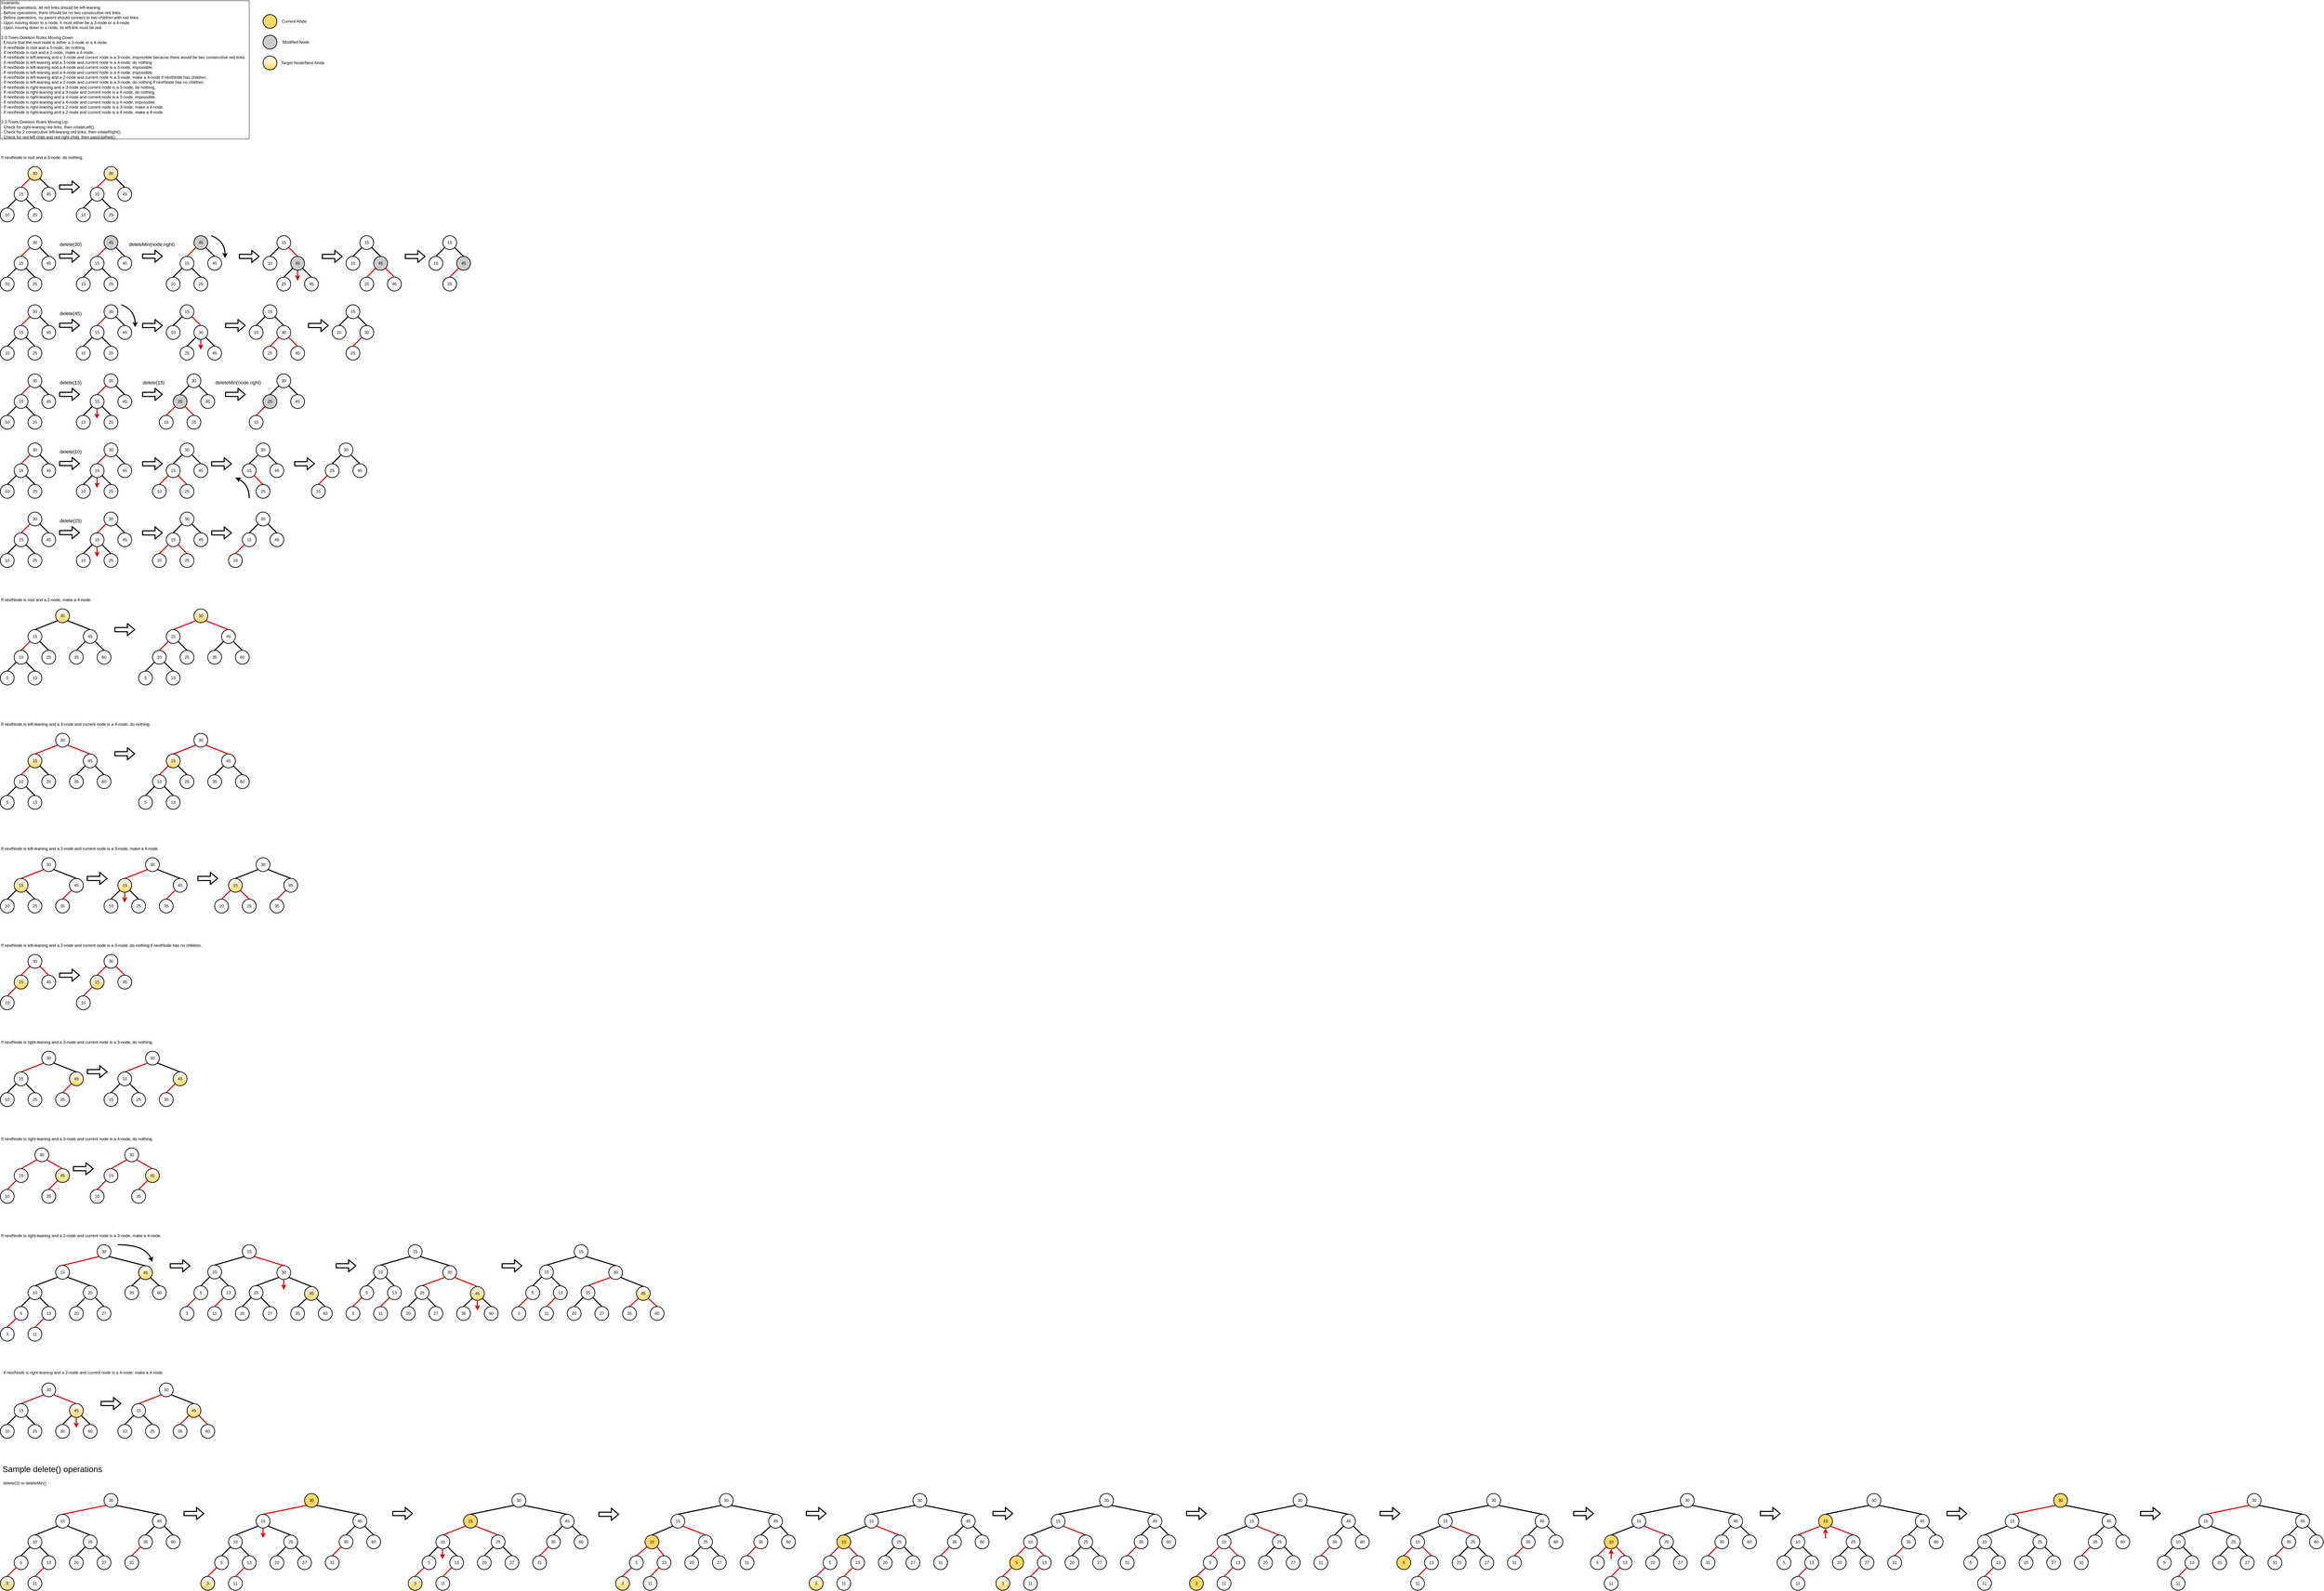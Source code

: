 <mxfile version="13.9.9" type="device"><diagram id="YjtQtFUOZO81TBS5Fi5l" name="Page-1"><mxGraphModel dx="-278" dy="862" grid="1" gridSize="10" guides="0" tooltips="1" connect="1" arrows="1" fold="1" page="1" pageScale="1" pageWidth="850" pageHeight="1100" math="0" shadow="0"><root><mxCell id="0"/><mxCell id="1" parent="0"/><mxCell id="IT8sWhNZlgWhBMjatVQL-19" value="Invariants:&lt;br&gt;- Before operations, all red links should be left-leaning.&lt;br&gt;- Before operations, there should be no two consecutive red links.&lt;br&gt;- Before operations, no parent should connect to two children with red links.&lt;br&gt;- Upon moving down to a node, it must either be a 3-node or a 4-node.&lt;br&gt;- Upon moving down to a node, its left link must be red.&lt;br&gt;&lt;br&gt;2-3 Trees Deletion Rules Moving Down:&lt;br&gt;- Ensure that the next node is either a 3-node or a 4-node.&lt;br&gt;- If nextNode is root and a 3-node, do nothing.&lt;br&gt;- If nextNode is root and a 2-node, make a 4-node.&lt;br&gt;- If nextNode is left-leaning and a 3-node and current node is a 3-node, impossible because there would be two consecutive red links.&lt;br&gt;- If nextNode is left-leaning and a 3-node and current node is a 4-node, do nothing.&lt;br&gt;- If nextNode is left-leaning and a 4-node and current node is a 3-node, impossible.&lt;br&gt;- If nextNode is left-leaning and a 4-node and current node is a 4-node, impossible.&lt;br&gt;- If nextNode is left-leaning and a 2-node and current node is a 3-node, make a 4-node if nextNode has children..&lt;br&gt;- If nextNode is left-leaning and a 2-node and current node is a 3-node, do nothing if nextNode has no children.&lt;br&gt;- If nextNode is right-leaning and a 3-node and current node is a 3-node, do nothing.&lt;br&gt;- If nextNode is right-leaning and a 3-node and current node is a 4-node, do nothing.&lt;br&gt;- If nextNode is right-leaning and a 4-node and current node is a 3-node, impossible.&lt;br&gt;- If nextNode is right-leaning and a 4-node and current node is a 4-node, impossible.&lt;br&gt;- If nextNode is right-leaning and a 2-node and current node is a 3-node, make a 4-node.&lt;br&gt;- If nextNode is right-leaning and a 2-node and current node is a 4-node, make a 4-node.&lt;br&gt;&lt;br&gt;2-3 Trees Deletion Rules Moving Up:&lt;br&gt;- Check for right-leaning red links, then rotateLeft().&lt;br&gt;- Check for 2 consecutive left-leaning red links, then rotateRight().&lt;br&gt;- Check for red left child and red right child, then passUpRed()." style="text;html=1;fillColor=none;align=left;verticalAlign=middle;whiteSpace=wrap;rounded=0;strokeColor=#000000;" parent="1" vertex="1"><mxGeometry x="1720" y="80" width="720" height="400" as="geometry"/></mxCell><mxCell id="AfXi-ZglncnW-l7JTSb_-1" value="30" style="ellipse;whiteSpace=wrap;html=1;aspect=fixed;strokeWidth=2;fillColor=#FFFFFF;" parent="1" vertex="1"><mxGeometry x="1800" y="760" width="40" height="40" as="geometry"/></mxCell><mxCell id="AfXi-ZglncnW-l7JTSb_-2" value="" style="endArrow=none;html=1;exitX=0;exitY=1;exitDx=0;exitDy=0;entryX=0.5;entryY=0;entryDx=0;entryDy=0;endSize=6;startSize=6;jumpSize=6;strokeWidth=3;fillColor=#ffcccc;strokeColor=#DD0000;" parent="1" source="AfXi-ZglncnW-l7JTSb_-1" target="AfXi-ZglncnW-l7JTSb_-3" edge="1"><mxGeometry width="50" height="50" relative="1" as="geometry"><mxPoint x="1769.142" y="800.002" as="sourcePoint"/><mxPoint x="1795" y="825.86" as="targetPoint"/></mxGeometry></mxCell><mxCell id="AfXi-ZglncnW-l7JTSb_-3" value="15" style="ellipse;whiteSpace=wrap;html=1;aspect=fixed;strokeWidth=2;fillColor=#FFFFFF;" parent="1" vertex="1"><mxGeometry x="1760" y="820" width="40" height="40" as="geometry"/></mxCell><mxCell id="AfXi-ZglncnW-l7JTSb_-4" value="45" style="ellipse;whiteSpace=wrap;html=1;aspect=fixed;strokeWidth=2;fillColor=#FFFFFF;" parent="1" vertex="1"><mxGeometry x="1840" y="820" width="40" height="40" as="geometry"/></mxCell><mxCell id="AfXi-ZglncnW-l7JTSb_-5" value="" style="endArrow=none;html=1;exitX=1;exitY=1;exitDx=0;exitDy=0;entryX=0.5;entryY=0;entryDx=0;entryDy=0;endSize=6;startSize=6;jumpSize=6;strokeWidth=3;fillColor=#ffcccc;" parent="1" source="AfXi-ZglncnW-l7JTSb_-1" target="AfXi-ZglncnW-l7JTSb_-4" edge="1"><mxGeometry width="50" height="50" relative="1" as="geometry"><mxPoint x="1840.002" y="794.142" as="sourcePoint"/><mxPoint x="2156.86" y="830" as="targetPoint"/></mxGeometry></mxCell><mxCell id="AfXi-ZglncnW-l7JTSb_-6" value="" style="endArrow=none;html=1;exitX=0;exitY=1;exitDx=0;exitDy=0;entryX=0.5;entryY=0;entryDx=0;entryDy=0;endSize=6;startSize=6;jumpSize=6;strokeWidth=3;fillColor=#ffcccc;" parent="1" source="AfXi-ZglncnW-l7JTSb_-3" target="AfXi-ZglncnW-l7JTSb_-7" edge="1"><mxGeometry width="50" height="50" relative="1" as="geometry"><mxPoint x="1798.002" y="860.002" as="sourcePoint"/><mxPoint x="1844.72" y="897.58" as="targetPoint"/></mxGeometry></mxCell><mxCell id="AfXi-ZglncnW-l7JTSb_-7" value="10" style="ellipse;whiteSpace=wrap;html=1;aspect=fixed;strokeWidth=2;fillColor=#FFFFFF;" parent="1" vertex="1"><mxGeometry x="1720" y="880" width="40" height="40" as="geometry"/></mxCell><mxCell id="AfXi-ZglncnW-l7JTSb_-8" value="" style="endArrow=none;html=1;exitX=1;exitY=1;exitDx=0;exitDy=0;entryX=0.5;entryY=0;entryDx=0;entryDy=0;endSize=6;startSize=6;jumpSize=6;strokeWidth=3;fillColor=#ffcccc;" parent="1" source="AfXi-ZglncnW-l7JTSb_-3" target="AfXi-ZglncnW-l7JTSb_-9" edge="1"><mxGeometry width="50" height="50" relative="1" as="geometry"><mxPoint x="1775.858" y="864.142" as="sourcePoint"/><mxPoint x="1750" y="890" as="targetPoint"/></mxGeometry></mxCell><mxCell id="AfXi-ZglncnW-l7JTSb_-9" value="25" style="ellipse;whiteSpace=wrap;html=1;aspect=fixed;strokeWidth=2;fillColor=#FFFFFF;" parent="1" vertex="1"><mxGeometry x="1800" y="880" width="40" height="40" as="geometry"/></mxCell><mxCell id="AfXi-ZglncnW-l7JTSb_-10" value="&lt;span style=&quot;color: rgb(0 , 0 , 0) ; font-family: &amp;#34;helvetica&amp;#34; ; font-size: 12px ; font-style: normal ; font-weight: 400 ; letter-spacing: normal ; text-align: left ; text-indent: 0px ; text-transform: none ; word-spacing: 0px ; background-color: rgb(248 , 249 , 250) ; display: inline ; float: none&quot;&gt;If nextNode is root and a 3-node, do nothing.&lt;/span&gt;" style="text;whiteSpace=wrap;html=1;" parent="1" vertex="1"><mxGeometry x="1720" y="520" width="270" height="30" as="geometry"/></mxCell><mxCell id="AfXi-ZglncnW-l7JTSb_-11" value="" style="shape=flexArrow;endArrow=classic;html=1;strokeColor=#000000;strokeWidth=3;" parent="1" edge="1"><mxGeometry width="50" height="50" relative="1" as="geometry"><mxPoint x="1890" y="819.31" as="sourcePoint"/><mxPoint x="1950" y="819.31" as="targetPoint"/></mxGeometry></mxCell><mxCell id="AfXi-ZglncnW-l7JTSb_-12" value="&lt;span style=&quot;color: rgb(0 , 0 , 0) ; font-family: &amp;#34;helvetica&amp;#34; ; font-size: 14px ; font-style: normal ; font-weight: 400 ; letter-spacing: normal ; text-align: center ; text-indent: 0px ; text-transform: none ; word-spacing: 0px ; background-color: rgb(248 , 249 , 250) ; display: inline ; float: none&quot;&gt;delete(30)&lt;/span&gt;" style="text;whiteSpace=wrap;html=1;" parent="1" vertex="1"><mxGeometry x="1890" y="770" width="70" height="30" as="geometry"/></mxCell><mxCell id="AfXi-ZglncnW-l7JTSb_-13" value="45" style="ellipse;whiteSpace=wrap;html=1;aspect=fixed;strokeWidth=2;fillColor=#CCCCCC;" parent="1" vertex="1"><mxGeometry x="2020" y="760" width="40" height="40" as="geometry"/></mxCell><mxCell id="AfXi-ZglncnW-l7JTSb_-14" value="" style="endArrow=none;html=1;exitX=0;exitY=1;exitDx=0;exitDy=0;entryX=0.5;entryY=0;entryDx=0;entryDy=0;endSize=6;startSize=6;jumpSize=6;strokeWidth=3;fillColor=#ffcccc;strokeColor=#DD0000;" parent="1" source="AfXi-ZglncnW-l7JTSb_-13" target="AfXi-ZglncnW-l7JTSb_-15" edge="1"><mxGeometry width="50" height="50" relative="1" as="geometry"><mxPoint x="1989.142" y="800.002" as="sourcePoint"/><mxPoint x="2015" y="825.86" as="targetPoint"/></mxGeometry></mxCell><mxCell id="AfXi-ZglncnW-l7JTSb_-15" value="15" style="ellipse;whiteSpace=wrap;html=1;aspect=fixed;strokeWidth=2;fillColor=#FFFFFF;" parent="1" vertex="1"><mxGeometry x="1980" y="820" width="40" height="40" as="geometry"/></mxCell><mxCell id="AfXi-ZglncnW-l7JTSb_-16" value="45" style="ellipse;whiteSpace=wrap;html=1;aspect=fixed;strokeWidth=2;fillColor=#FFFFFF;" parent="1" vertex="1"><mxGeometry x="2060" y="820" width="40" height="40" as="geometry"/></mxCell><mxCell id="AfXi-ZglncnW-l7JTSb_-17" value="" style="endArrow=none;html=1;exitX=1;exitY=1;exitDx=0;exitDy=0;entryX=0.5;entryY=0;entryDx=0;entryDy=0;endSize=6;startSize=6;jumpSize=6;strokeWidth=3;fillColor=#ffcccc;" parent="1" source="AfXi-ZglncnW-l7JTSb_-13" target="AfXi-ZglncnW-l7JTSb_-16" edge="1"><mxGeometry width="50" height="50" relative="1" as="geometry"><mxPoint x="2060.002" y="794.142" as="sourcePoint"/><mxPoint x="2376.86" y="830" as="targetPoint"/></mxGeometry></mxCell><mxCell id="AfXi-ZglncnW-l7JTSb_-18" value="" style="endArrow=none;html=1;exitX=0;exitY=1;exitDx=0;exitDy=0;entryX=0.5;entryY=0;entryDx=0;entryDy=0;endSize=6;startSize=6;jumpSize=6;strokeWidth=3;fillColor=#ffcccc;" parent="1" source="AfXi-ZglncnW-l7JTSb_-15" target="AfXi-ZglncnW-l7JTSb_-19" edge="1"><mxGeometry width="50" height="50" relative="1" as="geometry"><mxPoint x="2018.002" y="860.002" as="sourcePoint"/><mxPoint x="2064.72" y="897.58" as="targetPoint"/></mxGeometry></mxCell><mxCell id="AfXi-ZglncnW-l7JTSb_-19" value="10" style="ellipse;whiteSpace=wrap;html=1;aspect=fixed;strokeWidth=2;fillColor=#FFFFFF;" parent="1" vertex="1"><mxGeometry x="1940" y="880" width="40" height="40" as="geometry"/></mxCell><mxCell id="AfXi-ZglncnW-l7JTSb_-20" value="" style="endArrow=none;html=1;exitX=1;exitY=1;exitDx=0;exitDy=0;entryX=0.5;entryY=0;entryDx=0;entryDy=0;endSize=6;startSize=6;jumpSize=6;strokeWidth=3;fillColor=#ffcccc;" parent="1" source="AfXi-ZglncnW-l7JTSb_-15" target="AfXi-ZglncnW-l7JTSb_-21" edge="1"><mxGeometry width="50" height="50" relative="1" as="geometry"><mxPoint x="1995.858" y="864.142" as="sourcePoint"/><mxPoint x="1970" y="890" as="targetPoint"/></mxGeometry></mxCell><mxCell id="AfXi-ZglncnW-l7JTSb_-21" value="25" style="ellipse;whiteSpace=wrap;html=1;aspect=fixed;strokeWidth=2;fillColor=#FFFFFF;" parent="1" vertex="1"><mxGeometry x="2020" y="880" width="40" height="40" as="geometry"/></mxCell><mxCell id="AfXi-ZglncnW-l7JTSb_-22" value="" style="shape=flexArrow;endArrow=classic;html=1;strokeColor=#000000;strokeWidth=3;" parent="1" edge="1"><mxGeometry width="50" height="50" relative="1" as="geometry"><mxPoint x="2130" y="819.31" as="sourcePoint"/><mxPoint x="2190" y="819.31" as="targetPoint"/></mxGeometry></mxCell><mxCell id="AfXi-ZglncnW-l7JTSb_-23" value="&lt;span style=&quot;color: rgb(0 , 0 , 0) ; font-family: &amp;#34;helvetica&amp;#34; ; font-size: 14px ; font-style: normal ; font-weight: 400 ; letter-spacing: normal ; text-align: center ; text-indent: 0px ; text-transform: none ; word-spacing: 0px ; background-color: rgb(248 , 249 , 250) ; display: inline ; float: none&quot;&gt;deleteMin(node.right)&lt;/span&gt;" style="text;whiteSpace=wrap;html=1;" parent="1" vertex="1"><mxGeometry x="2090" y="770" width="140" height="30" as="geometry"/></mxCell><mxCell id="AfXi-ZglncnW-l7JTSb_-24" value="45" style="ellipse;whiteSpace=wrap;html=1;aspect=fixed;strokeWidth=2;fillColor=#CCCCCC;" parent="1" vertex="1"><mxGeometry x="2280" y="760" width="40" height="40" as="geometry"/></mxCell><mxCell id="AfXi-ZglncnW-l7JTSb_-25" value="" style="endArrow=none;html=1;exitX=0;exitY=1;exitDx=0;exitDy=0;entryX=0.5;entryY=0;entryDx=0;entryDy=0;endSize=6;startSize=6;jumpSize=6;strokeWidth=3;fillColor=#ffcccc;strokeColor=#DD0000;" parent="1" source="AfXi-ZglncnW-l7JTSb_-24" target="AfXi-ZglncnW-l7JTSb_-26" edge="1"><mxGeometry width="50" height="50" relative="1" as="geometry"><mxPoint x="2249.142" y="800.002" as="sourcePoint"/><mxPoint x="2275" y="825.86" as="targetPoint"/></mxGeometry></mxCell><mxCell id="AfXi-ZglncnW-l7JTSb_-26" value="15" style="ellipse;whiteSpace=wrap;html=1;aspect=fixed;strokeWidth=2;fillColor=#FFFFFF;" parent="1" vertex="1"><mxGeometry x="2240" y="820" width="40" height="40" as="geometry"/></mxCell><mxCell id="AfXi-ZglncnW-l7JTSb_-27" value="45" style="ellipse;whiteSpace=wrap;html=1;aspect=fixed;strokeWidth=2;fillColor=#FFFFFF;" parent="1" vertex="1"><mxGeometry x="2320" y="820" width="40" height="40" as="geometry"/></mxCell><mxCell id="AfXi-ZglncnW-l7JTSb_-28" value="" style="endArrow=none;html=1;exitX=1;exitY=1;exitDx=0;exitDy=0;entryX=0.5;entryY=0;entryDx=0;entryDy=0;endSize=6;startSize=6;jumpSize=6;strokeWidth=3;fillColor=#ffcccc;" parent="1" source="AfXi-ZglncnW-l7JTSb_-24" target="AfXi-ZglncnW-l7JTSb_-27" edge="1"><mxGeometry width="50" height="50" relative="1" as="geometry"><mxPoint x="2320.002" y="794.142" as="sourcePoint"/><mxPoint x="2636.86" y="830" as="targetPoint"/></mxGeometry></mxCell><mxCell id="AfXi-ZglncnW-l7JTSb_-29" value="" style="endArrow=none;html=1;exitX=0;exitY=1;exitDx=0;exitDy=0;entryX=0.5;entryY=0;entryDx=0;entryDy=0;endSize=6;startSize=6;jumpSize=6;strokeWidth=3;fillColor=#ffcccc;" parent="1" source="AfXi-ZglncnW-l7JTSb_-26" target="AfXi-ZglncnW-l7JTSb_-30" edge="1"><mxGeometry width="50" height="50" relative="1" as="geometry"><mxPoint x="2278.002" y="860.002" as="sourcePoint"/><mxPoint x="2324.72" y="897.58" as="targetPoint"/></mxGeometry></mxCell><mxCell id="AfXi-ZglncnW-l7JTSb_-30" value="10" style="ellipse;whiteSpace=wrap;html=1;aspect=fixed;strokeWidth=2;fillColor=#FFFFFF;" parent="1" vertex="1"><mxGeometry x="2200" y="880" width="40" height="40" as="geometry"/></mxCell><mxCell id="AfXi-ZglncnW-l7JTSb_-31" value="" style="endArrow=none;html=1;exitX=1;exitY=1;exitDx=0;exitDy=0;entryX=0.5;entryY=0;entryDx=0;entryDy=0;endSize=6;startSize=6;jumpSize=6;strokeWidth=3;fillColor=#ffcccc;" parent="1" source="AfXi-ZglncnW-l7JTSb_-26" target="AfXi-ZglncnW-l7JTSb_-32" edge="1"><mxGeometry width="50" height="50" relative="1" as="geometry"><mxPoint x="2255.858" y="864.142" as="sourcePoint"/><mxPoint x="2230" y="890" as="targetPoint"/></mxGeometry></mxCell><mxCell id="AfXi-ZglncnW-l7JTSb_-32" value="25" style="ellipse;whiteSpace=wrap;html=1;aspect=fixed;strokeWidth=2;fillColor=#FFFFFF;" parent="1" vertex="1"><mxGeometry x="2280" y="880" width="40" height="40" as="geometry"/></mxCell><mxCell id="AfXi-ZglncnW-l7JTSb_-33" value="" style="curved=1;endArrow=classic;html=1;strokeColor=#000000;strokeWidth=3;" parent="1" edge="1"><mxGeometry width="50" height="50" relative="1" as="geometry"><mxPoint x="2330" y="760" as="sourcePoint"/><mxPoint x="2370" y="825" as="targetPoint"/><Array as="points"><mxPoint x="2370" y="775"/></Array></mxGeometry></mxCell><mxCell id="AfXi-ZglncnW-l7JTSb_-34" value="" style="shape=flexArrow;endArrow=classic;html=1;strokeColor=#000000;strokeWidth=3;" parent="1" edge="1"><mxGeometry width="50" height="50" relative="1" as="geometry"><mxPoint x="2410" y="820" as="sourcePoint"/><mxPoint x="2470" y="820" as="targetPoint"/></mxGeometry></mxCell><mxCell id="AfXi-ZglncnW-l7JTSb_-35" value="45" style="ellipse;whiteSpace=wrap;html=1;aspect=fixed;strokeWidth=2;fillColor=#CCCCCC;" parent="1" vertex="1"><mxGeometry x="2560" y="820" width="40" height="40" as="geometry"/></mxCell><mxCell id="AfXi-ZglncnW-l7JTSb_-36" value="" style="endArrow=none;html=1;exitX=0.5;exitY=0;exitDx=0;exitDy=0;entryX=1;entryY=1;entryDx=0;entryDy=0;endSize=6;startSize=6;jumpSize=6;strokeWidth=3;fillColor=#ffcccc;strokeColor=#DD0000;" parent="1" source="AfXi-ZglncnW-l7JTSb_-35" target="AfXi-ZglncnW-l7JTSb_-37" edge="1"><mxGeometry width="50" height="50" relative="1" as="geometry"><mxPoint x="2509.142" y="800.002" as="sourcePoint"/><mxPoint x="2535" y="825.86" as="targetPoint"/></mxGeometry></mxCell><mxCell id="AfXi-ZglncnW-l7JTSb_-37" value="15" style="ellipse;whiteSpace=wrap;html=1;aspect=fixed;strokeWidth=2;fillColor=#FFFFFF;" parent="1" vertex="1"><mxGeometry x="2520" y="760" width="40" height="40" as="geometry"/></mxCell><mxCell id="AfXi-ZglncnW-l7JTSb_-38" value="45" style="ellipse;whiteSpace=wrap;html=1;aspect=fixed;strokeWidth=2;fillColor=#FFFFFF;" parent="1" vertex="1"><mxGeometry x="2600" y="880" width="40" height="40" as="geometry"/></mxCell><mxCell id="AfXi-ZglncnW-l7JTSb_-39" value="" style="endArrow=none;html=1;exitX=1;exitY=1;exitDx=0;exitDy=0;entryX=0.5;entryY=0;entryDx=0;entryDy=0;endSize=6;startSize=6;jumpSize=6;strokeWidth=3;fillColor=#ffcccc;" parent="1" source="AfXi-ZglncnW-l7JTSb_-35" target="AfXi-ZglncnW-l7JTSb_-38" edge="1"><mxGeometry width="50" height="50" relative="1" as="geometry"><mxPoint x="2600.002" y="854.142" as="sourcePoint"/><mxPoint x="2916.86" y="890" as="targetPoint"/></mxGeometry></mxCell><mxCell id="AfXi-ZglncnW-l7JTSb_-40" value="" style="endArrow=none;html=1;exitX=0;exitY=1;exitDx=0;exitDy=0;entryX=0.5;entryY=0;entryDx=0;entryDy=0;endSize=6;startSize=6;jumpSize=6;strokeWidth=3;fillColor=#ffcccc;" parent="1" source="AfXi-ZglncnW-l7JTSb_-37" target="AfXi-ZglncnW-l7JTSb_-41" edge="1"><mxGeometry width="50" height="50" relative="1" as="geometry"><mxPoint x="2558.002" y="800.002" as="sourcePoint"/><mxPoint x="2604.72" y="837.58" as="targetPoint"/></mxGeometry></mxCell><mxCell id="AfXi-ZglncnW-l7JTSb_-41" value="10" style="ellipse;whiteSpace=wrap;html=1;aspect=fixed;strokeWidth=2;fillColor=#FFFFFF;" parent="1" vertex="1"><mxGeometry x="2480" y="820" width="40" height="40" as="geometry"/></mxCell><mxCell id="AfXi-ZglncnW-l7JTSb_-42" value="" style="endArrow=none;html=1;exitX=0;exitY=1;exitDx=0;exitDy=0;entryX=0.5;entryY=0;entryDx=0;entryDy=0;endSize=6;startSize=6;jumpSize=6;strokeWidth=3;fillColor=#ffcccc;" parent="1" source="AfXi-ZglncnW-l7JTSb_-35" target="AfXi-ZglncnW-l7JTSb_-43" edge="1"><mxGeometry width="50" height="50" relative="1" as="geometry"><mxPoint x="2485.858" y="844.142" as="sourcePoint"/><mxPoint x="2460" y="870" as="targetPoint"/></mxGeometry></mxCell><mxCell id="AfXi-ZglncnW-l7JTSb_-43" value="25" style="ellipse;whiteSpace=wrap;html=1;aspect=fixed;strokeWidth=2;fillColor=#FFFFFF;" parent="1" vertex="1"><mxGeometry x="2520" y="880" width="40" height="40" as="geometry"/></mxCell><mxCell id="AfXi-ZglncnW-l7JTSb_-66" value="" style="endArrow=classic;html=1;strokeWidth=3;strokeColor=#DD0000;entryX=0.5;entryY=0;entryDx=0;entryDy=0;" parent="1" edge="1"><mxGeometry width="50" height="50" relative="1" as="geometry"><mxPoint x="2579.83" y="860" as="sourcePoint"/><mxPoint x="2579.83" y="890" as="targetPoint"/></mxGeometry></mxCell><mxCell id="AfXi-ZglncnW-l7JTSb_-67" value="" style="shape=flexArrow;endArrow=classic;html=1;strokeColor=#000000;strokeWidth=3;" parent="1" edge="1"><mxGeometry width="50" height="50" relative="1" as="geometry"><mxPoint x="2650" y="820" as="sourcePoint"/><mxPoint x="2710" y="820" as="targetPoint"/></mxGeometry></mxCell><mxCell id="AfXi-ZglncnW-l7JTSb_-68" value="45" style="ellipse;whiteSpace=wrap;html=1;aspect=fixed;strokeWidth=2;fillColor=#CCCCCC;" parent="1" vertex="1"><mxGeometry x="2800" y="820" width="40" height="40" as="geometry"/></mxCell><mxCell id="AfXi-ZglncnW-l7JTSb_-69" value="" style="endArrow=none;html=1;exitX=0.5;exitY=0;exitDx=0;exitDy=0;entryX=1;entryY=1;entryDx=0;entryDy=0;endSize=6;startSize=6;jumpSize=6;strokeWidth=3;fillColor=#ffcccc;" parent="1" source="AfXi-ZglncnW-l7JTSb_-68" target="AfXi-ZglncnW-l7JTSb_-70" edge="1"><mxGeometry width="50" height="50" relative="1" as="geometry"><mxPoint x="2749.142" y="800.002" as="sourcePoint"/><mxPoint x="2775" y="825.86" as="targetPoint"/></mxGeometry></mxCell><mxCell id="AfXi-ZglncnW-l7JTSb_-70" value="15" style="ellipse;whiteSpace=wrap;html=1;aspect=fixed;strokeWidth=2;fillColor=#FFFFFF;" parent="1" vertex="1"><mxGeometry x="2760" y="760" width="40" height="40" as="geometry"/></mxCell><mxCell id="AfXi-ZglncnW-l7JTSb_-71" value="45" style="ellipse;whiteSpace=wrap;html=1;aspect=fixed;strokeWidth=2;fillColor=#FFFFFF;" parent="1" vertex="1"><mxGeometry x="2840" y="880" width="40" height="40" as="geometry"/></mxCell><mxCell id="AfXi-ZglncnW-l7JTSb_-72" value="" style="endArrow=none;html=1;exitX=1;exitY=1;exitDx=0;exitDy=0;entryX=0.5;entryY=0;entryDx=0;entryDy=0;endSize=6;startSize=6;jumpSize=6;strokeWidth=3;fillColor=#ffcccc;strokeColor=#DD0000;" parent="1" source="AfXi-ZglncnW-l7JTSb_-68" target="AfXi-ZglncnW-l7JTSb_-71" edge="1"><mxGeometry width="50" height="50" relative="1" as="geometry"><mxPoint x="2840.002" y="854.142" as="sourcePoint"/><mxPoint x="3156.86" y="890" as="targetPoint"/></mxGeometry></mxCell><mxCell id="AfXi-ZglncnW-l7JTSb_-73" value="" style="endArrow=none;html=1;exitX=0;exitY=1;exitDx=0;exitDy=0;entryX=0.5;entryY=0;entryDx=0;entryDy=0;endSize=6;startSize=6;jumpSize=6;strokeWidth=3;fillColor=#ffcccc;" parent="1" source="AfXi-ZglncnW-l7JTSb_-70" target="AfXi-ZglncnW-l7JTSb_-74" edge="1"><mxGeometry width="50" height="50" relative="1" as="geometry"><mxPoint x="2798.002" y="800.002" as="sourcePoint"/><mxPoint x="2844.72" y="837.58" as="targetPoint"/></mxGeometry></mxCell><mxCell id="AfXi-ZglncnW-l7JTSb_-74" value="10" style="ellipse;whiteSpace=wrap;html=1;aspect=fixed;strokeWidth=2;fillColor=#FFFFFF;" parent="1" vertex="1"><mxGeometry x="2720" y="820" width="40" height="40" as="geometry"/></mxCell><mxCell id="AfXi-ZglncnW-l7JTSb_-75" value="" style="endArrow=none;html=1;exitX=0;exitY=1;exitDx=0;exitDy=0;entryX=0.5;entryY=0;entryDx=0;entryDy=0;endSize=6;startSize=6;jumpSize=6;strokeWidth=3;fillColor=#ffcccc;strokeColor=#DD0000;" parent="1" source="AfXi-ZglncnW-l7JTSb_-68" target="AfXi-ZglncnW-l7JTSb_-76" edge="1"><mxGeometry width="50" height="50" relative="1" as="geometry"><mxPoint x="2725.858" y="844.142" as="sourcePoint"/><mxPoint x="2700" y="870" as="targetPoint"/></mxGeometry></mxCell><mxCell id="AfXi-ZglncnW-l7JTSb_-76" value="25" style="ellipse;whiteSpace=wrap;html=1;aspect=fixed;strokeWidth=2;fillColor=#FFFFFF;" parent="1" vertex="1"><mxGeometry x="2760" y="880" width="40" height="40" as="geometry"/></mxCell><mxCell id="AfXi-ZglncnW-l7JTSb_-78" value="" style="shape=flexArrow;endArrow=classic;html=1;strokeColor=#000000;strokeWidth=3;" parent="1" edge="1"><mxGeometry width="50" height="50" relative="1" as="geometry"><mxPoint x="2890" y="820" as="sourcePoint"/><mxPoint x="2950" y="820" as="targetPoint"/></mxGeometry></mxCell><mxCell id="AfXi-ZglncnW-l7JTSb_-79" value="45" style="ellipse;whiteSpace=wrap;html=1;aspect=fixed;strokeWidth=2;fillColor=#CCCCCC;" parent="1" vertex="1"><mxGeometry x="3040" y="820" width="40" height="40" as="geometry"/></mxCell><mxCell id="AfXi-ZglncnW-l7JTSb_-80" value="" style="endArrow=none;html=1;exitX=0.5;exitY=0;exitDx=0;exitDy=0;entryX=1;entryY=1;entryDx=0;entryDy=0;endSize=6;startSize=6;jumpSize=6;strokeWidth=3;fillColor=#ffcccc;" parent="1" source="AfXi-ZglncnW-l7JTSb_-79" target="AfXi-ZglncnW-l7JTSb_-81" edge="1"><mxGeometry width="50" height="50" relative="1" as="geometry"><mxPoint x="2989.142" y="800.002" as="sourcePoint"/><mxPoint x="3015" y="825.86" as="targetPoint"/></mxGeometry></mxCell><mxCell id="AfXi-ZglncnW-l7JTSb_-81" value="15" style="ellipse;whiteSpace=wrap;html=1;aspect=fixed;strokeWidth=2;fillColor=#FFFFFF;" parent="1" vertex="1"><mxGeometry x="3000" y="760" width="40" height="40" as="geometry"/></mxCell><mxCell id="AfXi-ZglncnW-l7JTSb_-84" value="" style="endArrow=none;html=1;exitX=0;exitY=1;exitDx=0;exitDy=0;entryX=0.5;entryY=0;entryDx=0;entryDy=0;endSize=6;startSize=6;jumpSize=6;strokeWidth=3;fillColor=#ffcccc;" parent="1" source="AfXi-ZglncnW-l7JTSb_-81" target="AfXi-ZglncnW-l7JTSb_-85" edge="1"><mxGeometry width="50" height="50" relative="1" as="geometry"><mxPoint x="3038.002" y="800.002" as="sourcePoint"/><mxPoint x="3084.72" y="837.58" as="targetPoint"/></mxGeometry></mxCell><mxCell id="AfXi-ZglncnW-l7JTSb_-85" value="10" style="ellipse;whiteSpace=wrap;html=1;aspect=fixed;strokeWidth=2;fillColor=#FFFFFF;" parent="1" vertex="1"><mxGeometry x="2960" y="820" width="40" height="40" as="geometry"/></mxCell><mxCell id="AfXi-ZglncnW-l7JTSb_-86" value="" style="endArrow=none;html=1;exitX=0;exitY=1;exitDx=0;exitDy=0;entryX=0.5;entryY=0;entryDx=0;entryDy=0;endSize=6;startSize=6;jumpSize=6;strokeWidth=3;fillColor=#ffcccc;strokeColor=#DD0000;" parent="1" source="AfXi-ZglncnW-l7JTSb_-79" target="AfXi-ZglncnW-l7JTSb_-87" edge="1"><mxGeometry width="50" height="50" relative="1" as="geometry"><mxPoint x="2965.858" y="844.142" as="sourcePoint"/><mxPoint x="2940" y="870" as="targetPoint"/></mxGeometry></mxCell><mxCell id="AfXi-ZglncnW-l7JTSb_-87" value="25" style="ellipse;whiteSpace=wrap;html=1;aspect=fixed;strokeWidth=2;fillColor=#FFFFFF;" parent="1" vertex="1"><mxGeometry x="3000" y="880" width="40" height="40" as="geometry"/></mxCell><mxCell id="AfXi-ZglncnW-l7JTSb_-88" value="30" style="ellipse;whiteSpace=wrap;html=1;aspect=fixed;strokeWidth=2;fillColor=#FFFFFF;" parent="1" vertex="1"><mxGeometry x="1800" y="960" width="40" height="40" as="geometry"/></mxCell><mxCell id="AfXi-ZglncnW-l7JTSb_-89" value="" style="endArrow=none;html=1;exitX=0;exitY=1;exitDx=0;exitDy=0;entryX=0.5;entryY=0;entryDx=0;entryDy=0;endSize=6;startSize=6;jumpSize=6;strokeWidth=3;fillColor=#ffcccc;strokeColor=#DD0000;" parent="1" source="AfXi-ZglncnW-l7JTSb_-88" target="AfXi-ZglncnW-l7JTSb_-90" edge="1"><mxGeometry width="50" height="50" relative="1" as="geometry"><mxPoint x="1769.142" y="1000.002" as="sourcePoint"/><mxPoint x="1795" y="1025.86" as="targetPoint"/></mxGeometry></mxCell><mxCell id="AfXi-ZglncnW-l7JTSb_-90" value="15" style="ellipse;whiteSpace=wrap;html=1;aspect=fixed;strokeWidth=2;fillColor=#FFFFFF;" parent="1" vertex="1"><mxGeometry x="1760" y="1020" width="40" height="40" as="geometry"/></mxCell><mxCell id="AfXi-ZglncnW-l7JTSb_-91" value="45" style="ellipse;whiteSpace=wrap;html=1;aspect=fixed;strokeWidth=2;fillColor=#FFFFFF;" parent="1" vertex="1"><mxGeometry x="1840" y="1020" width="40" height="40" as="geometry"/></mxCell><mxCell id="AfXi-ZglncnW-l7JTSb_-92" value="" style="endArrow=none;html=1;exitX=1;exitY=1;exitDx=0;exitDy=0;entryX=0.5;entryY=0;entryDx=0;entryDy=0;endSize=6;startSize=6;jumpSize=6;strokeWidth=3;fillColor=#ffcccc;" parent="1" source="AfXi-ZglncnW-l7JTSb_-88" target="AfXi-ZglncnW-l7JTSb_-91" edge="1"><mxGeometry width="50" height="50" relative="1" as="geometry"><mxPoint x="1840.002" y="994.142" as="sourcePoint"/><mxPoint x="2156.86" y="1030" as="targetPoint"/></mxGeometry></mxCell><mxCell id="AfXi-ZglncnW-l7JTSb_-93" value="" style="endArrow=none;html=1;exitX=0;exitY=1;exitDx=0;exitDy=0;entryX=0.5;entryY=0;entryDx=0;entryDy=0;endSize=6;startSize=6;jumpSize=6;strokeWidth=3;fillColor=#ffcccc;" parent="1" source="AfXi-ZglncnW-l7JTSb_-90" target="AfXi-ZglncnW-l7JTSb_-94" edge="1"><mxGeometry width="50" height="50" relative="1" as="geometry"><mxPoint x="1798.002" y="1060.002" as="sourcePoint"/><mxPoint x="1844.72" y="1097.58" as="targetPoint"/></mxGeometry></mxCell><mxCell id="AfXi-ZglncnW-l7JTSb_-94" value="10" style="ellipse;whiteSpace=wrap;html=1;aspect=fixed;strokeWidth=2;fillColor=#FFFFFF;" parent="1" vertex="1"><mxGeometry x="1720" y="1080" width="40" height="40" as="geometry"/></mxCell><mxCell id="AfXi-ZglncnW-l7JTSb_-95" value="" style="endArrow=none;html=1;exitX=1;exitY=1;exitDx=0;exitDy=0;entryX=0.5;entryY=0;entryDx=0;entryDy=0;endSize=6;startSize=6;jumpSize=6;strokeWidth=3;fillColor=#ffcccc;" parent="1" source="AfXi-ZglncnW-l7JTSb_-90" target="AfXi-ZglncnW-l7JTSb_-96" edge="1"><mxGeometry width="50" height="50" relative="1" as="geometry"><mxPoint x="1775.858" y="1064.142" as="sourcePoint"/><mxPoint x="1750" y="1090" as="targetPoint"/></mxGeometry></mxCell><mxCell id="AfXi-ZglncnW-l7JTSb_-96" value="25" style="ellipse;whiteSpace=wrap;html=1;aspect=fixed;strokeWidth=2;fillColor=#FFFFFF;" parent="1" vertex="1"><mxGeometry x="1800" y="1080" width="40" height="40" as="geometry"/></mxCell><mxCell id="AfXi-ZglncnW-l7JTSb_-97" value="" style="shape=flexArrow;endArrow=classic;html=1;strokeColor=#000000;strokeWidth=3;" parent="1" edge="1"><mxGeometry width="50" height="50" relative="1" as="geometry"><mxPoint x="1890" y="1019.31" as="sourcePoint"/><mxPoint x="1950" y="1019.31" as="targetPoint"/></mxGeometry></mxCell><mxCell id="AfXi-ZglncnW-l7JTSb_-98" value="&lt;span style=&quot;color: rgb(0 , 0 , 0) ; font-family: &amp;#34;helvetica&amp;#34; ; font-size: 14px ; font-style: normal ; font-weight: 400 ; letter-spacing: normal ; text-align: center ; text-indent: 0px ; text-transform: none ; word-spacing: 0px ; background-color: rgb(248 , 249 , 250) ; display: inline ; float: none&quot;&gt;delete(45)&lt;/span&gt;" style="text;whiteSpace=wrap;html=1;" parent="1" vertex="1"><mxGeometry x="1890" y="970" width="70" height="30" as="geometry"/></mxCell><mxCell id="AfXi-ZglncnW-l7JTSb_-99" value="30" style="ellipse;whiteSpace=wrap;html=1;aspect=fixed;strokeWidth=2;fillColor=#FFFFFF;" parent="1" vertex="1"><mxGeometry x="2020" y="960" width="40" height="40" as="geometry"/></mxCell><mxCell id="AfXi-ZglncnW-l7JTSb_-100" value="" style="endArrow=none;html=1;exitX=0;exitY=1;exitDx=0;exitDy=0;entryX=0.5;entryY=0;entryDx=0;entryDy=0;endSize=6;startSize=6;jumpSize=6;strokeWidth=3;fillColor=#ffcccc;strokeColor=#DD0000;" parent="1" source="AfXi-ZglncnW-l7JTSb_-99" target="AfXi-ZglncnW-l7JTSb_-101" edge="1"><mxGeometry width="50" height="50" relative="1" as="geometry"><mxPoint x="1989.142" y="1000.002" as="sourcePoint"/><mxPoint x="2015" y="1025.86" as="targetPoint"/></mxGeometry></mxCell><mxCell id="AfXi-ZglncnW-l7JTSb_-101" value="15" style="ellipse;whiteSpace=wrap;html=1;aspect=fixed;strokeWidth=2;fillColor=#FFFFFF;" parent="1" vertex="1"><mxGeometry x="1980" y="1020" width="40" height="40" as="geometry"/></mxCell><mxCell id="AfXi-ZglncnW-l7JTSb_-102" value="45" style="ellipse;whiteSpace=wrap;html=1;aspect=fixed;strokeWidth=2;fillColor=#FFFFFF;" parent="1" vertex="1"><mxGeometry x="2060" y="1020" width="40" height="40" as="geometry"/></mxCell><mxCell id="AfXi-ZglncnW-l7JTSb_-103" value="" style="endArrow=none;html=1;exitX=1;exitY=1;exitDx=0;exitDy=0;entryX=0.5;entryY=0;entryDx=0;entryDy=0;endSize=6;startSize=6;jumpSize=6;strokeWidth=3;fillColor=#ffcccc;" parent="1" source="AfXi-ZglncnW-l7JTSb_-99" target="AfXi-ZglncnW-l7JTSb_-102" edge="1"><mxGeometry width="50" height="50" relative="1" as="geometry"><mxPoint x="2060.002" y="994.142" as="sourcePoint"/><mxPoint x="2376.86" y="1030" as="targetPoint"/></mxGeometry></mxCell><mxCell id="AfXi-ZglncnW-l7JTSb_-104" value="" style="endArrow=none;html=1;exitX=0;exitY=1;exitDx=0;exitDy=0;entryX=0.5;entryY=0;entryDx=0;entryDy=0;endSize=6;startSize=6;jumpSize=6;strokeWidth=3;fillColor=#ffcccc;" parent="1" source="AfXi-ZglncnW-l7JTSb_-101" target="AfXi-ZglncnW-l7JTSb_-105" edge="1"><mxGeometry width="50" height="50" relative="1" as="geometry"><mxPoint x="2018.002" y="1060.002" as="sourcePoint"/><mxPoint x="2064.72" y="1097.58" as="targetPoint"/></mxGeometry></mxCell><mxCell id="AfXi-ZglncnW-l7JTSb_-105" value="10" style="ellipse;whiteSpace=wrap;html=1;aspect=fixed;strokeWidth=2;fillColor=#FFFFFF;" parent="1" vertex="1"><mxGeometry x="1940" y="1080" width="40" height="40" as="geometry"/></mxCell><mxCell id="AfXi-ZglncnW-l7JTSb_-106" value="" style="endArrow=none;html=1;exitX=1;exitY=1;exitDx=0;exitDy=0;entryX=0.5;entryY=0;entryDx=0;entryDy=0;endSize=6;startSize=6;jumpSize=6;strokeWidth=3;fillColor=#ffcccc;" parent="1" source="AfXi-ZglncnW-l7JTSb_-101" target="AfXi-ZglncnW-l7JTSb_-107" edge="1"><mxGeometry width="50" height="50" relative="1" as="geometry"><mxPoint x="1995.858" y="1064.142" as="sourcePoint"/><mxPoint x="1970" y="1090" as="targetPoint"/></mxGeometry></mxCell><mxCell id="AfXi-ZglncnW-l7JTSb_-107" value="25" style="ellipse;whiteSpace=wrap;html=1;aspect=fixed;strokeWidth=2;fillColor=#FFFFFF;" parent="1" vertex="1"><mxGeometry x="2020" y="1080" width="40" height="40" as="geometry"/></mxCell><mxCell id="AfXi-ZglncnW-l7JTSb_-109" value="" style="curved=1;endArrow=classic;html=1;strokeColor=#000000;strokeWidth=3;" parent="1" edge="1"><mxGeometry width="50" height="50" relative="1" as="geometry"><mxPoint x="2070" y="960" as="sourcePoint"/><mxPoint x="2110" y="1025" as="targetPoint"/><Array as="points"><mxPoint x="2110" y="975"/></Array></mxGeometry></mxCell><mxCell id="AfXi-ZglncnW-l7JTSb_-119" value="" style="shape=flexArrow;endArrow=classic;html=1;strokeColor=#000000;strokeWidth=3;" parent="1" edge="1"><mxGeometry width="50" height="50" relative="1" as="geometry"><mxPoint x="2130" y="1020" as="sourcePoint"/><mxPoint x="2190" y="1020" as="targetPoint"/></mxGeometry></mxCell><mxCell id="AfXi-ZglncnW-l7JTSb_-129" value="30" style="ellipse;whiteSpace=wrap;html=1;aspect=fixed;strokeWidth=2;fillColor=none;" parent="1" vertex="1"><mxGeometry x="2280" y="1020" width="40" height="40" as="geometry"/></mxCell><mxCell id="AfXi-ZglncnW-l7JTSb_-130" value="" style="endArrow=none;html=1;exitX=0.5;exitY=0;exitDx=0;exitDy=0;entryX=1;entryY=1;entryDx=0;entryDy=0;endSize=6;startSize=6;jumpSize=6;strokeWidth=3;fillColor=#ffcccc;strokeColor=#DD0000;" parent="1" source="AfXi-ZglncnW-l7JTSb_-129" target="AfXi-ZglncnW-l7JTSb_-131" edge="1"><mxGeometry width="50" height="50" relative="1" as="geometry"><mxPoint x="2229.142" y="1000.002" as="sourcePoint"/><mxPoint x="2255" y="1025.86" as="targetPoint"/></mxGeometry></mxCell><mxCell id="AfXi-ZglncnW-l7JTSb_-131" value="15" style="ellipse;whiteSpace=wrap;html=1;aspect=fixed;strokeWidth=2;fillColor=#FFFFFF;" parent="1" vertex="1"><mxGeometry x="2240" y="960" width="40" height="40" as="geometry"/></mxCell><mxCell id="AfXi-ZglncnW-l7JTSb_-132" value="45" style="ellipse;whiteSpace=wrap;html=1;aspect=fixed;strokeWidth=2;fillColor=#FFFFFF;" parent="1" vertex="1"><mxGeometry x="2320" y="1080" width="40" height="40" as="geometry"/></mxCell><mxCell id="AfXi-ZglncnW-l7JTSb_-133" value="" style="endArrow=none;html=1;exitX=1;exitY=1;exitDx=0;exitDy=0;entryX=0.5;entryY=0;entryDx=0;entryDy=0;endSize=6;startSize=6;jumpSize=6;strokeWidth=3;fillColor=#ffcccc;" parent="1" source="AfXi-ZglncnW-l7JTSb_-129" target="AfXi-ZglncnW-l7JTSb_-132" edge="1"><mxGeometry width="50" height="50" relative="1" as="geometry"><mxPoint x="2320.002" y="1054.142" as="sourcePoint"/><mxPoint x="2636.86" y="1090" as="targetPoint"/></mxGeometry></mxCell><mxCell id="AfXi-ZglncnW-l7JTSb_-134" value="" style="endArrow=none;html=1;exitX=0;exitY=1;exitDx=0;exitDy=0;entryX=0.5;entryY=0;entryDx=0;entryDy=0;endSize=6;startSize=6;jumpSize=6;strokeWidth=3;fillColor=#ffcccc;" parent="1" source="AfXi-ZglncnW-l7JTSb_-131" target="AfXi-ZglncnW-l7JTSb_-135" edge="1"><mxGeometry width="50" height="50" relative="1" as="geometry"><mxPoint x="2278.002" y="1000.002" as="sourcePoint"/><mxPoint x="2324.72" y="1037.58" as="targetPoint"/></mxGeometry></mxCell><mxCell id="AfXi-ZglncnW-l7JTSb_-135" value="10" style="ellipse;whiteSpace=wrap;html=1;aspect=fixed;strokeWidth=2;fillColor=#FFFFFF;" parent="1" vertex="1"><mxGeometry x="2200" y="1020" width="40" height="40" as="geometry"/></mxCell><mxCell id="AfXi-ZglncnW-l7JTSb_-136" value="" style="endArrow=none;html=1;exitX=0;exitY=1;exitDx=0;exitDy=0;entryX=0.5;entryY=0;entryDx=0;entryDy=0;endSize=6;startSize=6;jumpSize=6;strokeWidth=3;fillColor=#ffcccc;" parent="1" source="AfXi-ZglncnW-l7JTSb_-129" target="AfXi-ZglncnW-l7JTSb_-137" edge="1"><mxGeometry width="50" height="50" relative="1" as="geometry"><mxPoint x="2205.858" y="1044.142" as="sourcePoint"/><mxPoint x="2180" y="1070" as="targetPoint"/></mxGeometry></mxCell><mxCell id="AfXi-ZglncnW-l7JTSb_-137" value="25" style="ellipse;whiteSpace=wrap;html=1;aspect=fixed;strokeWidth=2;fillColor=#FFFFFF;" parent="1" vertex="1"><mxGeometry x="2240" y="1080" width="40" height="40" as="geometry"/></mxCell><mxCell id="AfXi-ZglncnW-l7JTSb_-138" value="" style="endArrow=classic;html=1;strokeWidth=3;strokeColor=#DD0000;entryX=0.5;entryY=0;entryDx=0;entryDy=0;" parent="1" edge="1"><mxGeometry width="50" height="50" relative="1" as="geometry"><mxPoint x="2299.83" y="1060" as="sourcePoint"/><mxPoint x="2299.83" y="1090" as="targetPoint"/></mxGeometry></mxCell><mxCell id="AfXi-ZglncnW-l7JTSb_-139" value="" style="shape=flexArrow;endArrow=classic;html=1;strokeColor=#000000;strokeWidth=3;" parent="1" edge="1"><mxGeometry width="50" height="50" relative="1" as="geometry"><mxPoint x="2370" y="1020" as="sourcePoint"/><mxPoint x="2430" y="1020" as="targetPoint"/></mxGeometry></mxCell><mxCell id="AfXi-ZglncnW-l7JTSb_-140" value="30" style="ellipse;whiteSpace=wrap;html=1;aspect=fixed;strokeWidth=2;fillColor=none;" parent="1" vertex="1"><mxGeometry x="2520" y="1020" width="40" height="40" as="geometry"/></mxCell><mxCell id="AfXi-ZglncnW-l7JTSb_-141" value="" style="endArrow=none;html=1;exitX=0.5;exitY=0;exitDx=0;exitDy=0;entryX=1;entryY=1;entryDx=0;entryDy=0;endSize=6;startSize=6;jumpSize=6;strokeWidth=3;fillColor=#ffcccc;" parent="1" source="AfXi-ZglncnW-l7JTSb_-140" target="AfXi-ZglncnW-l7JTSb_-142" edge="1"><mxGeometry width="50" height="50" relative="1" as="geometry"><mxPoint x="2469.142" y="1000.002" as="sourcePoint"/><mxPoint x="2495" y="1025.86" as="targetPoint"/></mxGeometry></mxCell><mxCell id="AfXi-ZglncnW-l7JTSb_-142" value="15" style="ellipse;whiteSpace=wrap;html=1;aspect=fixed;strokeWidth=2;fillColor=#FFFFFF;" parent="1" vertex="1"><mxGeometry x="2480" y="960" width="40" height="40" as="geometry"/></mxCell><mxCell id="AfXi-ZglncnW-l7JTSb_-143" value="45" style="ellipse;whiteSpace=wrap;html=1;aspect=fixed;strokeWidth=2;fillColor=#FFFFFF;" parent="1" vertex="1"><mxGeometry x="2560" y="1080" width="40" height="40" as="geometry"/></mxCell><mxCell id="AfXi-ZglncnW-l7JTSb_-144" value="" style="endArrow=none;html=1;exitX=1;exitY=1;exitDx=0;exitDy=0;entryX=0.5;entryY=0;entryDx=0;entryDy=0;endSize=6;startSize=6;jumpSize=6;strokeWidth=3;fillColor=#ffcccc;strokeColor=#DD0000;" parent="1" source="AfXi-ZglncnW-l7JTSb_-140" target="AfXi-ZglncnW-l7JTSb_-143" edge="1"><mxGeometry width="50" height="50" relative="1" as="geometry"><mxPoint x="2560.002" y="1054.142" as="sourcePoint"/><mxPoint x="2876.86" y="1090" as="targetPoint"/></mxGeometry></mxCell><mxCell id="AfXi-ZglncnW-l7JTSb_-145" value="" style="endArrow=none;html=1;exitX=0;exitY=1;exitDx=0;exitDy=0;entryX=0.5;entryY=0;entryDx=0;entryDy=0;endSize=6;startSize=6;jumpSize=6;strokeWidth=3;fillColor=#ffcccc;" parent="1" source="AfXi-ZglncnW-l7JTSb_-142" target="AfXi-ZglncnW-l7JTSb_-146" edge="1"><mxGeometry width="50" height="50" relative="1" as="geometry"><mxPoint x="2518.002" y="1000.002" as="sourcePoint"/><mxPoint x="2564.72" y="1037.58" as="targetPoint"/></mxGeometry></mxCell><mxCell id="AfXi-ZglncnW-l7JTSb_-146" value="10" style="ellipse;whiteSpace=wrap;html=1;aspect=fixed;strokeWidth=2;fillColor=#FFFFFF;" parent="1" vertex="1"><mxGeometry x="2440" y="1020" width="40" height="40" as="geometry"/></mxCell><mxCell id="AfXi-ZglncnW-l7JTSb_-147" value="" style="endArrow=none;html=1;exitX=0;exitY=1;exitDx=0;exitDy=0;entryX=0.5;entryY=0;entryDx=0;entryDy=0;endSize=6;startSize=6;jumpSize=6;strokeWidth=3;fillColor=#ffcccc;strokeColor=#DD0000;" parent="1" source="AfXi-ZglncnW-l7JTSb_-140" target="AfXi-ZglncnW-l7JTSb_-148" edge="1"><mxGeometry width="50" height="50" relative="1" as="geometry"><mxPoint x="2445.858" y="1044.142" as="sourcePoint"/><mxPoint x="2420" y="1070" as="targetPoint"/></mxGeometry></mxCell><mxCell id="AfXi-ZglncnW-l7JTSb_-148" value="25" style="ellipse;whiteSpace=wrap;html=1;aspect=fixed;strokeWidth=2;fillColor=#FFFFFF;" parent="1" vertex="1"><mxGeometry x="2480" y="1080" width="40" height="40" as="geometry"/></mxCell><mxCell id="AfXi-ZglncnW-l7JTSb_-150" value="" style="shape=flexArrow;endArrow=classic;html=1;strokeColor=#000000;strokeWidth=3;" parent="1" edge="1"><mxGeometry width="50" height="50" relative="1" as="geometry"><mxPoint x="2610" y="1020" as="sourcePoint"/><mxPoint x="2670" y="1020" as="targetPoint"/></mxGeometry></mxCell><mxCell id="AfXi-ZglncnW-l7JTSb_-151" value="30" style="ellipse;whiteSpace=wrap;html=1;aspect=fixed;strokeWidth=2;fillColor=none;" parent="1" vertex="1"><mxGeometry x="2760" y="1020" width="40" height="40" as="geometry"/></mxCell><mxCell id="AfXi-ZglncnW-l7JTSb_-152" value="" style="endArrow=none;html=1;exitX=0.5;exitY=0;exitDx=0;exitDy=0;entryX=1;entryY=1;entryDx=0;entryDy=0;endSize=6;startSize=6;jumpSize=6;strokeWidth=3;fillColor=#ffcccc;" parent="1" source="AfXi-ZglncnW-l7JTSb_-151" target="AfXi-ZglncnW-l7JTSb_-153" edge="1"><mxGeometry width="50" height="50" relative="1" as="geometry"><mxPoint x="2709.142" y="1000.002" as="sourcePoint"/><mxPoint x="2735" y="1025.86" as="targetPoint"/></mxGeometry></mxCell><mxCell id="AfXi-ZglncnW-l7JTSb_-153" value="15" style="ellipse;whiteSpace=wrap;html=1;aspect=fixed;strokeWidth=2;fillColor=#FFFFFF;" parent="1" vertex="1"><mxGeometry x="2720" y="960" width="40" height="40" as="geometry"/></mxCell><mxCell id="AfXi-ZglncnW-l7JTSb_-156" value="" style="endArrow=none;html=1;exitX=0;exitY=1;exitDx=0;exitDy=0;entryX=0.5;entryY=0;entryDx=0;entryDy=0;endSize=6;startSize=6;jumpSize=6;strokeWidth=3;fillColor=#ffcccc;" parent="1" source="AfXi-ZglncnW-l7JTSb_-153" target="AfXi-ZglncnW-l7JTSb_-157" edge="1"><mxGeometry width="50" height="50" relative="1" as="geometry"><mxPoint x="2758.002" y="1000.002" as="sourcePoint"/><mxPoint x="2804.72" y="1037.58" as="targetPoint"/></mxGeometry></mxCell><mxCell id="AfXi-ZglncnW-l7JTSb_-157" value="10" style="ellipse;whiteSpace=wrap;html=1;aspect=fixed;strokeWidth=2;fillColor=#FFFFFF;" parent="1" vertex="1"><mxGeometry x="2680" y="1020" width="40" height="40" as="geometry"/></mxCell><mxCell id="AfXi-ZglncnW-l7JTSb_-158" value="" style="endArrow=none;html=1;exitX=0;exitY=1;exitDx=0;exitDy=0;entryX=0.5;entryY=0;entryDx=0;entryDy=0;endSize=6;startSize=6;jumpSize=6;strokeWidth=3;fillColor=#ffcccc;strokeColor=#DD0000;" parent="1" source="AfXi-ZglncnW-l7JTSb_-151" target="AfXi-ZglncnW-l7JTSb_-159" edge="1"><mxGeometry width="50" height="50" relative="1" as="geometry"><mxPoint x="2685.858" y="1044.142" as="sourcePoint"/><mxPoint x="2660" y="1070" as="targetPoint"/></mxGeometry></mxCell><mxCell id="AfXi-ZglncnW-l7JTSb_-159" value="25" style="ellipse;whiteSpace=wrap;html=1;aspect=fixed;strokeWidth=2;fillColor=#FFFFFF;" parent="1" vertex="1"><mxGeometry x="2720" y="1080" width="40" height="40" as="geometry"/></mxCell><mxCell id="AfXi-ZglncnW-l7JTSb_-160" value="30" style="ellipse;whiteSpace=wrap;html=1;aspect=fixed;strokeWidth=2;fillColor=#FFFFFF;" parent="1" vertex="1"><mxGeometry x="1800" y="1160" width="40" height="40" as="geometry"/></mxCell><mxCell id="AfXi-ZglncnW-l7JTSb_-161" value="" style="endArrow=none;html=1;exitX=0;exitY=1;exitDx=0;exitDy=0;entryX=0.5;entryY=0;entryDx=0;entryDy=0;endSize=6;startSize=6;jumpSize=6;strokeWidth=3;fillColor=#ffcccc;strokeColor=#DD0000;" parent="1" source="AfXi-ZglncnW-l7JTSb_-160" target="AfXi-ZglncnW-l7JTSb_-162" edge="1"><mxGeometry width="50" height="50" relative="1" as="geometry"><mxPoint x="1769.142" y="1200.002" as="sourcePoint"/><mxPoint x="1795" y="1225.86" as="targetPoint"/></mxGeometry></mxCell><mxCell id="AfXi-ZglncnW-l7JTSb_-162" value="15" style="ellipse;whiteSpace=wrap;html=1;aspect=fixed;strokeWidth=2;fillColor=#FFFFFF;" parent="1" vertex="1"><mxGeometry x="1760" y="1220" width="40" height="40" as="geometry"/></mxCell><mxCell id="AfXi-ZglncnW-l7JTSb_-163" value="45" style="ellipse;whiteSpace=wrap;html=1;aspect=fixed;strokeWidth=2;fillColor=#FFFFFF;" parent="1" vertex="1"><mxGeometry x="1840" y="1220" width="40" height="40" as="geometry"/></mxCell><mxCell id="AfXi-ZglncnW-l7JTSb_-164" value="" style="endArrow=none;html=1;exitX=1;exitY=1;exitDx=0;exitDy=0;entryX=0.5;entryY=0;entryDx=0;entryDy=0;endSize=6;startSize=6;jumpSize=6;strokeWidth=3;fillColor=#ffcccc;" parent="1" source="AfXi-ZglncnW-l7JTSb_-160" target="AfXi-ZglncnW-l7JTSb_-163" edge="1"><mxGeometry width="50" height="50" relative="1" as="geometry"><mxPoint x="1840.002" y="1194.142" as="sourcePoint"/><mxPoint x="2156.86" y="1230" as="targetPoint"/></mxGeometry></mxCell><mxCell id="AfXi-ZglncnW-l7JTSb_-165" value="" style="endArrow=none;html=1;exitX=0;exitY=1;exitDx=0;exitDy=0;entryX=0.5;entryY=0;entryDx=0;entryDy=0;endSize=6;startSize=6;jumpSize=6;strokeWidth=3;fillColor=#ffcccc;" parent="1" source="AfXi-ZglncnW-l7JTSb_-162" target="AfXi-ZglncnW-l7JTSb_-166" edge="1"><mxGeometry width="50" height="50" relative="1" as="geometry"><mxPoint x="1798.002" y="1260.002" as="sourcePoint"/><mxPoint x="1844.72" y="1297.58" as="targetPoint"/></mxGeometry></mxCell><mxCell id="AfXi-ZglncnW-l7JTSb_-166" value="10" style="ellipse;whiteSpace=wrap;html=1;aspect=fixed;strokeWidth=2;fillColor=#FFFFFF;" parent="1" vertex="1"><mxGeometry x="1720" y="1280" width="40" height="40" as="geometry"/></mxCell><mxCell id="AfXi-ZglncnW-l7JTSb_-167" value="" style="endArrow=none;html=1;exitX=1;exitY=1;exitDx=0;exitDy=0;entryX=0.5;entryY=0;entryDx=0;entryDy=0;endSize=6;startSize=6;jumpSize=6;strokeWidth=3;fillColor=#ffcccc;" parent="1" source="AfXi-ZglncnW-l7JTSb_-162" target="AfXi-ZglncnW-l7JTSb_-168" edge="1"><mxGeometry width="50" height="50" relative="1" as="geometry"><mxPoint x="1775.858" y="1264.142" as="sourcePoint"/><mxPoint x="1750" y="1290" as="targetPoint"/></mxGeometry></mxCell><mxCell id="AfXi-ZglncnW-l7JTSb_-168" value="25" style="ellipse;whiteSpace=wrap;html=1;aspect=fixed;strokeWidth=2;fillColor=#FFFFFF;" parent="1" vertex="1"><mxGeometry x="1800" y="1280" width="40" height="40" as="geometry"/></mxCell><mxCell id="AfXi-ZglncnW-l7JTSb_-169" value="" style="shape=flexArrow;endArrow=classic;html=1;strokeColor=#000000;strokeWidth=3;" parent="1" edge="1"><mxGeometry width="50" height="50" relative="1" as="geometry"><mxPoint x="1890" y="1219.31" as="sourcePoint"/><mxPoint x="1950" y="1219.31" as="targetPoint"/></mxGeometry></mxCell><mxCell id="AfXi-ZglncnW-l7JTSb_-170" value="&lt;span style=&quot;color: rgb(0 , 0 , 0) ; font-family: &amp;#34;helvetica&amp;#34; ; font-size: 14px ; font-style: normal ; font-weight: 400 ; letter-spacing: normal ; text-align: center ; text-indent: 0px ; text-transform: none ; word-spacing: 0px ; background-color: rgb(248 , 249 , 250) ; display: inline ; float: none&quot;&gt;delete(15)&lt;/span&gt;" style="text;whiteSpace=wrap;html=1;" parent="1" vertex="1"><mxGeometry x="1890" y="1170" width="70" height="30" as="geometry"/></mxCell><mxCell id="AfXi-ZglncnW-l7JTSb_-171" value="30" style="ellipse;whiteSpace=wrap;html=1;aspect=fixed;strokeWidth=2;fillColor=#FFFFFF;" parent="1" vertex="1"><mxGeometry x="2020" y="1160" width="40" height="40" as="geometry"/></mxCell><mxCell id="AfXi-ZglncnW-l7JTSb_-172" value="" style="endArrow=none;html=1;exitX=0;exitY=1;exitDx=0;exitDy=0;entryX=0.5;entryY=0;entryDx=0;entryDy=0;endSize=6;startSize=6;jumpSize=6;strokeWidth=3;fillColor=#ffcccc;strokeColor=#DD0000;" parent="1" source="AfXi-ZglncnW-l7JTSb_-171" target="AfXi-ZglncnW-l7JTSb_-173" edge="1"><mxGeometry width="50" height="50" relative="1" as="geometry"><mxPoint x="1989.142" y="1200.002" as="sourcePoint"/><mxPoint x="2015" y="1225.86" as="targetPoint"/></mxGeometry></mxCell><mxCell id="AfXi-ZglncnW-l7JTSb_-173" value="15" style="ellipse;whiteSpace=wrap;html=1;aspect=fixed;strokeWidth=2;fillColor=#FFFFFF;" parent="1" vertex="1"><mxGeometry x="1980" y="1220" width="40" height="40" as="geometry"/></mxCell><mxCell id="AfXi-ZglncnW-l7JTSb_-174" value="45" style="ellipse;whiteSpace=wrap;html=1;aspect=fixed;strokeWidth=2;fillColor=#FFFFFF;" parent="1" vertex="1"><mxGeometry x="2060" y="1220" width="40" height="40" as="geometry"/></mxCell><mxCell id="AfXi-ZglncnW-l7JTSb_-175" value="" style="endArrow=none;html=1;exitX=1;exitY=1;exitDx=0;exitDy=0;entryX=0.5;entryY=0;entryDx=0;entryDy=0;endSize=6;startSize=6;jumpSize=6;strokeWidth=3;fillColor=#ffcccc;" parent="1" source="AfXi-ZglncnW-l7JTSb_-171" target="AfXi-ZglncnW-l7JTSb_-174" edge="1"><mxGeometry width="50" height="50" relative="1" as="geometry"><mxPoint x="2060.002" y="1194.142" as="sourcePoint"/><mxPoint x="2376.86" y="1230" as="targetPoint"/></mxGeometry></mxCell><mxCell id="AfXi-ZglncnW-l7JTSb_-176" value="" style="endArrow=none;html=1;exitX=0;exitY=1;exitDx=0;exitDy=0;entryX=0.5;entryY=0;entryDx=0;entryDy=0;endSize=6;startSize=6;jumpSize=6;strokeWidth=3;fillColor=#ffcccc;" parent="1" source="AfXi-ZglncnW-l7JTSb_-173" target="AfXi-ZglncnW-l7JTSb_-177" edge="1"><mxGeometry width="50" height="50" relative="1" as="geometry"><mxPoint x="2018.002" y="1260.002" as="sourcePoint"/><mxPoint x="2064.72" y="1297.58" as="targetPoint"/></mxGeometry></mxCell><mxCell id="AfXi-ZglncnW-l7JTSb_-177" value="10" style="ellipse;whiteSpace=wrap;html=1;aspect=fixed;strokeWidth=2;fillColor=#FFFFFF;" parent="1" vertex="1"><mxGeometry x="1940" y="1280" width="40" height="40" as="geometry"/></mxCell><mxCell id="AfXi-ZglncnW-l7JTSb_-178" value="" style="endArrow=none;html=1;exitX=1;exitY=1;exitDx=0;exitDy=0;entryX=0.5;entryY=0;entryDx=0;entryDy=0;endSize=6;startSize=6;jumpSize=6;strokeWidth=3;fillColor=#ffcccc;" parent="1" source="AfXi-ZglncnW-l7JTSb_-173" target="AfXi-ZglncnW-l7JTSb_-179" edge="1"><mxGeometry width="50" height="50" relative="1" as="geometry"><mxPoint x="1995.858" y="1264.142" as="sourcePoint"/><mxPoint x="1970" y="1290" as="targetPoint"/></mxGeometry></mxCell><mxCell id="AfXi-ZglncnW-l7JTSb_-179" value="25" style="ellipse;whiteSpace=wrap;html=1;aspect=fixed;strokeWidth=2;fillColor=#FFFFFF;" parent="1" vertex="1"><mxGeometry x="2020" y="1280" width="40" height="40" as="geometry"/></mxCell><mxCell id="AfXi-ZglncnW-l7JTSb_-181" value="" style="endArrow=classic;html=1;strokeWidth=3;strokeColor=#DD0000;entryX=0.5;entryY=0;entryDx=0;entryDy=0;" parent="1" edge="1"><mxGeometry width="50" height="50" relative="1" as="geometry"><mxPoint x="1999.66" y="1260" as="sourcePoint"/><mxPoint x="1999.66" y="1290" as="targetPoint"/></mxGeometry></mxCell><mxCell id="AfXi-ZglncnW-l7JTSb_-182" value="" style="shape=flexArrow;endArrow=classic;html=1;strokeColor=#000000;strokeWidth=3;" parent="1" edge="1"><mxGeometry width="50" height="50" relative="1" as="geometry"><mxPoint x="2130" y="1219.31" as="sourcePoint"/><mxPoint x="2190" y="1219.31" as="targetPoint"/></mxGeometry></mxCell><mxCell id="AfXi-ZglncnW-l7JTSb_-183" value="&lt;span style=&quot;color: rgb(0 , 0 , 0) ; font-family: &amp;#34;helvetica&amp;#34; ; font-size: 14px ; font-style: normal ; font-weight: 400 ; letter-spacing: normal ; text-align: center ; text-indent: 0px ; text-transform: none ; word-spacing: 0px ; background-color: rgb(248 , 249 , 250) ; display: inline ; float: none&quot;&gt;delete(15)&lt;/span&gt;" style="text;whiteSpace=wrap;html=1;" parent="1" vertex="1"><mxGeometry x="2130" y="1170" width="70" height="30" as="geometry"/></mxCell><mxCell id="AfXi-ZglncnW-l7JTSb_-184" value="30" style="ellipse;whiteSpace=wrap;html=1;aspect=fixed;strokeWidth=2;fillColor=#FFFFFF;" parent="1" vertex="1"><mxGeometry x="2260" y="1160" width="40" height="40" as="geometry"/></mxCell><mxCell id="AfXi-ZglncnW-l7JTSb_-185" value="" style="endArrow=none;html=1;exitX=0;exitY=1;exitDx=0;exitDy=0;entryX=0.5;entryY=0;entryDx=0;entryDy=0;endSize=6;startSize=6;jumpSize=6;strokeWidth=3;fillColor=#ffcccc;" parent="1" source="AfXi-ZglncnW-l7JTSb_-184" target="AfXi-ZglncnW-l7JTSb_-186" edge="1"><mxGeometry width="50" height="50" relative="1" as="geometry"><mxPoint x="2229.142" y="1200.002" as="sourcePoint"/><mxPoint x="2255" y="1225.86" as="targetPoint"/></mxGeometry></mxCell><mxCell id="AfXi-ZglncnW-l7JTSb_-186" value="25" style="ellipse;whiteSpace=wrap;html=1;aspect=fixed;strokeWidth=2;fillColor=#CCCCCC;" parent="1" vertex="1"><mxGeometry x="2220" y="1220" width="40" height="40" as="geometry"/></mxCell><mxCell id="AfXi-ZglncnW-l7JTSb_-187" value="45" style="ellipse;whiteSpace=wrap;html=1;aspect=fixed;strokeWidth=2;fillColor=#FFFFFF;" parent="1" vertex="1"><mxGeometry x="2300" y="1220" width="40" height="40" as="geometry"/></mxCell><mxCell id="AfXi-ZglncnW-l7JTSb_-188" value="" style="endArrow=none;html=1;exitX=1;exitY=1;exitDx=0;exitDy=0;entryX=0.5;entryY=0;entryDx=0;entryDy=0;endSize=6;startSize=6;jumpSize=6;strokeWidth=3;fillColor=#ffcccc;" parent="1" source="AfXi-ZglncnW-l7JTSb_-184" target="AfXi-ZglncnW-l7JTSb_-187" edge="1"><mxGeometry width="50" height="50" relative="1" as="geometry"><mxPoint x="2300.002" y="1194.142" as="sourcePoint"/><mxPoint x="2616.86" y="1230" as="targetPoint"/></mxGeometry></mxCell><mxCell id="AfXi-ZglncnW-l7JTSb_-189" value="" style="endArrow=none;html=1;exitX=0;exitY=1;exitDx=0;exitDy=0;entryX=0.5;entryY=0;entryDx=0;entryDy=0;endSize=6;startSize=6;jumpSize=6;strokeWidth=3;fillColor=#ffcccc;strokeColor=#DD0000;" parent="1" source="AfXi-ZglncnW-l7JTSb_-186" target="AfXi-ZglncnW-l7JTSb_-190" edge="1"><mxGeometry width="50" height="50" relative="1" as="geometry"><mxPoint x="2258.002" y="1260.002" as="sourcePoint"/><mxPoint x="2304.72" y="1297.58" as="targetPoint"/></mxGeometry></mxCell><mxCell id="AfXi-ZglncnW-l7JTSb_-190" value="10" style="ellipse;whiteSpace=wrap;html=1;aspect=fixed;strokeWidth=2;fillColor=#FFFFFF;" parent="1" vertex="1"><mxGeometry x="2180" y="1280" width="40" height="40" as="geometry"/></mxCell><mxCell id="AfXi-ZglncnW-l7JTSb_-191" value="" style="endArrow=none;html=1;exitX=1;exitY=1;exitDx=0;exitDy=0;entryX=0.5;entryY=0;entryDx=0;entryDy=0;endSize=6;startSize=6;jumpSize=6;strokeWidth=3;fillColor=#ffcccc;strokeColor=#DD0000;" parent="1" source="AfXi-ZglncnW-l7JTSb_-186" target="AfXi-ZglncnW-l7JTSb_-192" edge="1"><mxGeometry width="50" height="50" relative="1" as="geometry"><mxPoint x="2235.858" y="1264.142" as="sourcePoint"/><mxPoint x="2210" y="1290" as="targetPoint"/></mxGeometry></mxCell><mxCell id="AfXi-ZglncnW-l7JTSb_-192" value="25" style="ellipse;whiteSpace=wrap;html=1;aspect=fixed;strokeWidth=2;fillColor=#FFFFFF;" parent="1" vertex="1"><mxGeometry x="2260" y="1280" width="40" height="40" as="geometry"/></mxCell><mxCell id="AfXi-ZglncnW-l7JTSb_-194" value="" style="shape=flexArrow;endArrow=classic;html=1;strokeColor=#000000;strokeWidth=3;" parent="1" edge="1"><mxGeometry width="50" height="50" relative="1" as="geometry"><mxPoint x="2370" y="1219.31" as="sourcePoint"/><mxPoint x="2430" y="1219.31" as="targetPoint"/></mxGeometry></mxCell><mxCell id="AfXi-ZglncnW-l7JTSb_-195" value="&lt;div style=&quot;text-align: center&quot;&gt;&lt;span style=&quot;font-size: 14px&quot;&gt;&lt;font face=&quot;helvetica&quot;&gt;deleteMin(node.right)&lt;/font&gt;&lt;/span&gt;&lt;/div&gt;" style="text;whiteSpace=wrap;html=1;" parent="1" vertex="1"><mxGeometry x="2340" y="1170" width="70" height="30" as="geometry"/></mxCell><mxCell id="AfXi-ZglncnW-l7JTSb_-196" value="30" style="ellipse;whiteSpace=wrap;html=1;aspect=fixed;strokeWidth=2;fillColor=#FFFFFF;" parent="1" vertex="1"><mxGeometry x="2520" y="1160" width="40" height="40" as="geometry"/></mxCell><mxCell id="AfXi-ZglncnW-l7JTSb_-197" value="" style="endArrow=none;html=1;exitX=0;exitY=1;exitDx=0;exitDy=0;entryX=0.5;entryY=0;entryDx=0;entryDy=0;endSize=6;startSize=6;jumpSize=6;strokeWidth=3;fillColor=#ffcccc;" parent="1" source="AfXi-ZglncnW-l7JTSb_-196" target="AfXi-ZglncnW-l7JTSb_-198" edge="1"><mxGeometry width="50" height="50" relative="1" as="geometry"><mxPoint x="2489.142" y="1200.002" as="sourcePoint"/><mxPoint x="2515" y="1225.86" as="targetPoint"/></mxGeometry></mxCell><mxCell id="AfXi-ZglncnW-l7JTSb_-198" value="25" style="ellipse;whiteSpace=wrap;html=1;aspect=fixed;strokeWidth=2;fillColor=#CCCCCC;" parent="1" vertex="1"><mxGeometry x="2480" y="1220" width="40" height="40" as="geometry"/></mxCell><mxCell id="AfXi-ZglncnW-l7JTSb_-199" value="45" style="ellipse;whiteSpace=wrap;html=1;aspect=fixed;strokeWidth=2;fillColor=#FFFFFF;" parent="1" vertex="1"><mxGeometry x="2560" y="1220" width="40" height="40" as="geometry"/></mxCell><mxCell id="AfXi-ZglncnW-l7JTSb_-200" value="" style="endArrow=none;html=1;exitX=1;exitY=1;exitDx=0;exitDy=0;entryX=0.5;entryY=0;entryDx=0;entryDy=0;endSize=6;startSize=6;jumpSize=6;strokeWidth=3;fillColor=#ffcccc;" parent="1" source="AfXi-ZglncnW-l7JTSb_-196" target="AfXi-ZglncnW-l7JTSb_-199" edge="1"><mxGeometry width="50" height="50" relative="1" as="geometry"><mxPoint x="2560.002" y="1194.142" as="sourcePoint"/><mxPoint x="2876.86" y="1230" as="targetPoint"/></mxGeometry></mxCell><mxCell id="AfXi-ZglncnW-l7JTSb_-201" value="" style="endArrow=none;html=1;exitX=0;exitY=1;exitDx=0;exitDy=0;entryX=0.5;entryY=0;entryDx=0;entryDy=0;endSize=6;startSize=6;jumpSize=6;strokeWidth=3;fillColor=#ffcccc;strokeColor=#DD0000;" parent="1" source="AfXi-ZglncnW-l7JTSb_-198" target="AfXi-ZglncnW-l7JTSb_-202" edge="1"><mxGeometry width="50" height="50" relative="1" as="geometry"><mxPoint x="2518.002" y="1260.002" as="sourcePoint"/><mxPoint x="2564.72" y="1297.58" as="targetPoint"/></mxGeometry></mxCell><mxCell id="AfXi-ZglncnW-l7JTSb_-202" value="10" style="ellipse;whiteSpace=wrap;html=1;aspect=fixed;strokeWidth=2;fillColor=#FFFFFF;" parent="1" vertex="1"><mxGeometry x="2440" y="1280" width="40" height="40" as="geometry"/></mxCell><mxCell id="AfXi-ZglncnW-l7JTSb_-205" value="30" style="ellipse;whiteSpace=wrap;html=1;aspect=fixed;strokeWidth=2;fillColor=#FFFFFF;" parent="1" vertex="1"><mxGeometry x="1800" y="1360" width="40" height="40" as="geometry"/></mxCell><mxCell id="AfXi-ZglncnW-l7JTSb_-206" value="" style="endArrow=none;html=1;exitX=0;exitY=1;exitDx=0;exitDy=0;entryX=0.5;entryY=0;entryDx=0;entryDy=0;endSize=6;startSize=6;jumpSize=6;strokeWidth=3;fillColor=#ffcccc;strokeColor=#DD0000;" parent="1" source="AfXi-ZglncnW-l7JTSb_-205" target="AfXi-ZglncnW-l7JTSb_-207" edge="1"><mxGeometry width="50" height="50" relative="1" as="geometry"><mxPoint x="1769.142" y="1400.002" as="sourcePoint"/><mxPoint x="1795" y="1425.86" as="targetPoint"/></mxGeometry></mxCell><mxCell id="AfXi-ZglncnW-l7JTSb_-207" value="15" style="ellipse;whiteSpace=wrap;html=1;aspect=fixed;strokeWidth=2;fillColor=#FFFFFF;" parent="1" vertex="1"><mxGeometry x="1760" y="1420" width="40" height="40" as="geometry"/></mxCell><mxCell id="AfXi-ZglncnW-l7JTSb_-208" value="45" style="ellipse;whiteSpace=wrap;html=1;aspect=fixed;strokeWidth=2;fillColor=#FFFFFF;" parent="1" vertex="1"><mxGeometry x="1840" y="1420" width="40" height="40" as="geometry"/></mxCell><mxCell id="AfXi-ZglncnW-l7JTSb_-209" value="" style="endArrow=none;html=1;exitX=1;exitY=1;exitDx=0;exitDy=0;entryX=0.5;entryY=0;entryDx=0;entryDy=0;endSize=6;startSize=6;jumpSize=6;strokeWidth=3;fillColor=#ffcccc;" parent="1" source="AfXi-ZglncnW-l7JTSb_-205" target="AfXi-ZglncnW-l7JTSb_-208" edge="1"><mxGeometry width="50" height="50" relative="1" as="geometry"><mxPoint x="1840.002" y="1394.142" as="sourcePoint"/><mxPoint x="2156.86" y="1430" as="targetPoint"/></mxGeometry></mxCell><mxCell id="AfXi-ZglncnW-l7JTSb_-210" value="" style="endArrow=none;html=1;exitX=0;exitY=1;exitDx=0;exitDy=0;entryX=0.5;entryY=0;entryDx=0;entryDy=0;endSize=6;startSize=6;jumpSize=6;strokeWidth=3;fillColor=#ffcccc;" parent="1" source="AfXi-ZglncnW-l7JTSb_-207" target="AfXi-ZglncnW-l7JTSb_-211" edge="1"><mxGeometry width="50" height="50" relative="1" as="geometry"><mxPoint x="1798.002" y="1460.002" as="sourcePoint"/><mxPoint x="1844.72" y="1497.58" as="targetPoint"/></mxGeometry></mxCell><mxCell id="AfXi-ZglncnW-l7JTSb_-211" value="10" style="ellipse;whiteSpace=wrap;html=1;aspect=fixed;strokeWidth=2;fillColor=#FFFFFF;" parent="1" vertex="1"><mxGeometry x="1720" y="1480" width="40" height="40" as="geometry"/></mxCell><mxCell id="AfXi-ZglncnW-l7JTSb_-212" value="" style="endArrow=none;html=1;exitX=1;exitY=1;exitDx=0;exitDy=0;entryX=0.5;entryY=0;entryDx=0;entryDy=0;endSize=6;startSize=6;jumpSize=6;strokeWidth=3;fillColor=#ffcccc;" parent="1" source="AfXi-ZglncnW-l7JTSb_-207" target="AfXi-ZglncnW-l7JTSb_-213" edge="1"><mxGeometry width="50" height="50" relative="1" as="geometry"><mxPoint x="1775.858" y="1464.142" as="sourcePoint"/><mxPoint x="1750" y="1490" as="targetPoint"/></mxGeometry></mxCell><mxCell id="AfXi-ZglncnW-l7JTSb_-213" value="25" style="ellipse;whiteSpace=wrap;html=1;aspect=fixed;strokeWidth=2;fillColor=#FFFFFF;" parent="1" vertex="1"><mxGeometry x="1800" y="1480" width="40" height="40" as="geometry"/></mxCell><mxCell id="AfXi-ZglncnW-l7JTSb_-214" value="" style="shape=flexArrow;endArrow=classic;html=1;strokeColor=#000000;strokeWidth=3;" parent="1" edge="1"><mxGeometry width="50" height="50" relative="1" as="geometry"><mxPoint x="1890" y="1419.31" as="sourcePoint"/><mxPoint x="1950" y="1419.31" as="targetPoint"/></mxGeometry></mxCell><mxCell id="AfXi-ZglncnW-l7JTSb_-215" value="&lt;span style=&quot;color: rgb(0 , 0 , 0) ; font-family: &amp;#34;helvetica&amp;#34; ; font-size: 14px ; font-style: normal ; font-weight: 400 ; letter-spacing: normal ; text-align: center ; text-indent: 0px ; text-transform: none ; word-spacing: 0px ; background-color: rgb(248 , 249 , 250) ; display: inline ; float: none&quot;&gt;delete(10)&lt;/span&gt;" style="text;whiteSpace=wrap;html=1;" parent="1" vertex="1"><mxGeometry x="1890" y="1370" width="70" height="30" as="geometry"/></mxCell><mxCell id="AfXi-ZglncnW-l7JTSb_-216" value="30" style="ellipse;whiteSpace=wrap;html=1;aspect=fixed;strokeWidth=2;fillColor=#FFFFFF;" parent="1" vertex="1"><mxGeometry x="2020" y="1360" width="40" height="40" as="geometry"/></mxCell><mxCell id="AfXi-ZglncnW-l7JTSb_-217" value="" style="endArrow=none;html=1;exitX=0;exitY=1;exitDx=0;exitDy=0;entryX=0.5;entryY=0;entryDx=0;entryDy=0;endSize=6;startSize=6;jumpSize=6;strokeWidth=3;fillColor=#ffcccc;strokeColor=#DD0000;" parent="1" source="AfXi-ZglncnW-l7JTSb_-216" target="AfXi-ZglncnW-l7JTSb_-218" edge="1"><mxGeometry width="50" height="50" relative="1" as="geometry"><mxPoint x="1989.142" y="1400.002" as="sourcePoint"/><mxPoint x="2015" y="1425.86" as="targetPoint"/></mxGeometry></mxCell><mxCell id="AfXi-ZglncnW-l7JTSb_-218" value="15" style="ellipse;whiteSpace=wrap;html=1;aspect=fixed;strokeWidth=2;fillColor=#FFFFFF;" parent="1" vertex="1"><mxGeometry x="1980" y="1420" width="40" height="40" as="geometry"/></mxCell><mxCell id="AfXi-ZglncnW-l7JTSb_-219" value="45" style="ellipse;whiteSpace=wrap;html=1;aspect=fixed;strokeWidth=2;fillColor=#FFFFFF;" parent="1" vertex="1"><mxGeometry x="2060" y="1420" width="40" height="40" as="geometry"/></mxCell><mxCell id="AfXi-ZglncnW-l7JTSb_-220" value="" style="endArrow=none;html=1;exitX=1;exitY=1;exitDx=0;exitDy=0;entryX=0.5;entryY=0;entryDx=0;entryDy=0;endSize=6;startSize=6;jumpSize=6;strokeWidth=3;fillColor=#ffcccc;" parent="1" source="AfXi-ZglncnW-l7JTSb_-216" target="AfXi-ZglncnW-l7JTSb_-219" edge="1"><mxGeometry width="50" height="50" relative="1" as="geometry"><mxPoint x="2060.002" y="1394.142" as="sourcePoint"/><mxPoint x="2376.86" y="1430" as="targetPoint"/></mxGeometry></mxCell><mxCell id="AfXi-ZglncnW-l7JTSb_-221" value="" style="endArrow=none;html=1;exitX=0;exitY=1;exitDx=0;exitDy=0;entryX=0.5;entryY=0;entryDx=0;entryDy=0;endSize=6;startSize=6;jumpSize=6;strokeWidth=3;fillColor=#ffcccc;" parent="1" source="AfXi-ZglncnW-l7JTSb_-218" target="AfXi-ZglncnW-l7JTSb_-222" edge="1"><mxGeometry width="50" height="50" relative="1" as="geometry"><mxPoint x="2018.002" y="1460.002" as="sourcePoint"/><mxPoint x="2064.72" y="1497.58" as="targetPoint"/></mxGeometry></mxCell><mxCell id="AfXi-ZglncnW-l7JTSb_-222" value="10" style="ellipse;whiteSpace=wrap;html=1;aspect=fixed;strokeWidth=2;fillColor=#FFFFFF;" parent="1" vertex="1"><mxGeometry x="1940" y="1480" width="40" height="40" as="geometry"/></mxCell><mxCell id="AfXi-ZglncnW-l7JTSb_-223" value="" style="endArrow=none;html=1;exitX=1;exitY=1;exitDx=0;exitDy=0;entryX=0.5;entryY=0;entryDx=0;entryDy=0;endSize=6;startSize=6;jumpSize=6;strokeWidth=3;fillColor=#ffcccc;" parent="1" source="AfXi-ZglncnW-l7JTSb_-218" target="AfXi-ZglncnW-l7JTSb_-224" edge="1"><mxGeometry width="50" height="50" relative="1" as="geometry"><mxPoint x="1995.858" y="1464.142" as="sourcePoint"/><mxPoint x="1970" y="1490" as="targetPoint"/></mxGeometry></mxCell><mxCell id="AfXi-ZglncnW-l7JTSb_-224" value="25" style="ellipse;whiteSpace=wrap;html=1;aspect=fixed;strokeWidth=2;fillColor=#FFFFFF;" parent="1" vertex="1"><mxGeometry x="2020" y="1480" width="40" height="40" as="geometry"/></mxCell><mxCell id="AfXi-ZglncnW-l7JTSb_-225" value="" style="endArrow=classic;html=1;strokeWidth=3;strokeColor=#DD0000;entryX=0.5;entryY=0;entryDx=0;entryDy=0;" parent="1" edge="1"><mxGeometry width="50" height="50" relative="1" as="geometry"><mxPoint x="1999.76" y="1460" as="sourcePoint"/><mxPoint x="1999.76" y="1490" as="targetPoint"/></mxGeometry></mxCell><mxCell id="AfXi-ZglncnW-l7JTSb_-226" value="30" style="ellipse;whiteSpace=wrap;html=1;aspect=fixed;strokeWidth=2;fillColor=#FFFFFF;" parent="1" vertex="1"><mxGeometry x="2240" y="1360" width="40" height="40" as="geometry"/></mxCell><mxCell id="AfXi-ZglncnW-l7JTSb_-227" value="" style="endArrow=none;html=1;exitX=0;exitY=1;exitDx=0;exitDy=0;entryX=0.5;entryY=0;entryDx=0;entryDy=0;endSize=6;startSize=6;jumpSize=6;strokeWidth=3;fillColor=#ffcccc;" parent="1" source="AfXi-ZglncnW-l7JTSb_-226" target="AfXi-ZglncnW-l7JTSb_-228" edge="1"><mxGeometry width="50" height="50" relative="1" as="geometry"><mxPoint x="2209.142" y="1400.002" as="sourcePoint"/><mxPoint x="2235" y="1425.86" as="targetPoint"/></mxGeometry></mxCell><mxCell id="AfXi-ZglncnW-l7JTSb_-228" value="15" style="ellipse;whiteSpace=wrap;html=1;aspect=fixed;strokeWidth=2;fillColor=#FFFFFF;" parent="1" vertex="1"><mxGeometry x="2200" y="1420" width="40" height="40" as="geometry"/></mxCell><mxCell id="AfXi-ZglncnW-l7JTSb_-229" value="45" style="ellipse;whiteSpace=wrap;html=1;aspect=fixed;strokeWidth=2;fillColor=#FFFFFF;" parent="1" vertex="1"><mxGeometry x="2280" y="1420" width="40" height="40" as="geometry"/></mxCell><mxCell id="AfXi-ZglncnW-l7JTSb_-230" value="" style="endArrow=none;html=1;exitX=1;exitY=1;exitDx=0;exitDy=0;entryX=0.5;entryY=0;entryDx=0;entryDy=0;endSize=6;startSize=6;jumpSize=6;strokeWidth=3;fillColor=#ffcccc;" parent="1" source="AfXi-ZglncnW-l7JTSb_-226" target="AfXi-ZglncnW-l7JTSb_-229" edge="1"><mxGeometry width="50" height="50" relative="1" as="geometry"><mxPoint x="2280.002" y="1394.142" as="sourcePoint"/><mxPoint x="2596.86" y="1430" as="targetPoint"/></mxGeometry></mxCell><mxCell id="AfXi-ZglncnW-l7JTSb_-231" value="" style="endArrow=none;html=1;exitX=0;exitY=1;exitDx=0;exitDy=0;entryX=0.5;entryY=0;entryDx=0;entryDy=0;endSize=6;startSize=6;jumpSize=6;strokeWidth=3;fillColor=#ffcccc;strokeColor=#DD0000;" parent="1" source="AfXi-ZglncnW-l7JTSb_-228" target="AfXi-ZglncnW-l7JTSb_-232" edge="1"><mxGeometry width="50" height="50" relative="1" as="geometry"><mxPoint x="2238.002" y="1460.002" as="sourcePoint"/><mxPoint x="2284.72" y="1497.58" as="targetPoint"/></mxGeometry></mxCell><mxCell id="AfXi-ZglncnW-l7JTSb_-232" value="10" style="ellipse;whiteSpace=wrap;html=1;aspect=fixed;strokeWidth=2;fillColor=#FFFFFF;" parent="1" vertex="1"><mxGeometry x="2160" y="1480" width="40" height="40" as="geometry"/></mxCell><mxCell id="AfXi-ZglncnW-l7JTSb_-233" value="" style="endArrow=none;html=1;exitX=1;exitY=1;exitDx=0;exitDy=0;entryX=0.5;entryY=0;entryDx=0;entryDy=0;endSize=6;startSize=6;jumpSize=6;strokeWidth=3;fillColor=#ffcccc;strokeColor=#DD0000;" parent="1" source="AfXi-ZglncnW-l7JTSb_-228" target="AfXi-ZglncnW-l7JTSb_-234" edge="1"><mxGeometry width="50" height="50" relative="1" as="geometry"><mxPoint x="2215.858" y="1464.142" as="sourcePoint"/><mxPoint x="2190" y="1490" as="targetPoint"/></mxGeometry></mxCell><mxCell id="AfXi-ZglncnW-l7JTSb_-234" value="25" style="ellipse;whiteSpace=wrap;html=1;aspect=fixed;strokeWidth=2;fillColor=#FFFFFF;" parent="1" vertex="1"><mxGeometry x="2240" y="1480" width="40" height="40" as="geometry"/></mxCell><mxCell id="AfXi-ZglncnW-l7JTSb_-236" value="" style="shape=flexArrow;endArrow=classic;html=1;strokeColor=#000000;strokeWidth=3;" parent="1" edge="1"><mxGeometry width="50" height="50" relative="1" as="geometry"><mxPoint x="2130" y="1420" as="sourcePoint"/><mxPoint x="2190" y="1420" as="targetPoint"/></mxGeometry></mxCell><mxCell id="AfXi-ZglncnW-l7JTSb_-237" value="30" style="ellipse;whiteSpace=wrap;html=1;aspect=fixed;strokeWidth=2;fillColor=#FFFFFF;" parent="1" vertex="1"><mxGeometry x="2460" y="1360" width="40" height="40" as="geometry"/></mxCell><mxCell id="AfXi-ZglncnW-l7JTSb_-238" value="" style="endArrow=none;html=1;exitX=0;exitY=1;exitDx=0;exitDy=0;entryX=0.5;entryY=0;entryDx=0;entryDy=0;endSize=6;startSize=6;jumpSize=6;strokeWidth=3;fillColor=#ffcccc;" parent="1" source="AfXi-ZglncnW-l7JTSb_-237" target="AfXi-ZglncnW-l7JTSb_-239" edge="1"><mxGeometry width="50" height="50" relative="1" as="geometry"><mxPoint x="2429.142" y="1400.002" as="sourcePoint"/><mxPoint x="2455" y="1425.86" as="targetPoint"/></mxGeometry></mxCell><mxCell id="AfXi-ZglncnW-l7JTSb_-239" value="15" style="ellipse;whiteSpace=wrap;html=1;aspect=fixed;strokeWidth=2;fillColor=#FFFFFF;" parent="1" vertex="1"><mxGeometry x="2420" y="1420" width="40" height="40" as="geometry"/></mxCell><mxCell id="AfXi-ZglncnW-l7JTSb_-240" value="45" style="ellipse;whiteSpace=wrap;html=1;aspect=fixed;strokeWidth=2;fillColor=#FFFFFF;" parent="1" vertex="1"><mxGeometry x="2500" y="1420" width="40" height="40" as="geometry"/></mxCell><mxCell id="AfXi-ZglncnW-l7JTSb_-241" value="" style="endArrow=none;html=1;exitX=1;exitY=1;exitDx=0;exitDy=0;entryX=0.5;entryY=0;entryDx=0;entryDy=0;endSize=6;startSize=6;jumpSize=6;strokeWidth=3;fillColor=#ffcccc;" parent="1" source="AfXi-ZglncnW-l7JTSb_-237" target="AfXi-ZglncnW-l7JTSb_-240" edge="1"><mxGeometry width="50" height="50" relative="1" as="geometry"><mxPoint x="2500.002" y="1394.142" as="sourcePoint"/><mxPoint x="2816.86" y="1430" as="targetPoint"/></mxGeometry></mxCell><mxCell id="AfXi-ZglncnW-l7JTSb_-244" value="" style="endArrow=none;html=1;exitX=1;exitY=1;exitDx=0;exitDy=0;entryX=0.5;entryY=0;entryDx=0;entryDy=0;endSize=6;startSize=6;jumpSize=6;strokeWidth=3;fillColor=#ffcccc;strokeColor=#DD0000;" parent="1" source="AfXi-ZglncnW-l7JTSb_-239" target="AfXi-ZglncnW-l7JTSb_-245" edge="1"><mxGeometry width="50" height="50" relative="1" as="geometry"><mxPoint x="2435.858" y="1464.142" as="sourcePoint"/><mxPoint x="2410" y="1490" as="targetPoint"/></mxGeometry></mxCell><mxCell id="AfXi-ZglncnW-l7JTSb_-245" value="25" style="ellipse;whiteSpace=wrap;html=1;aspect=fixed;strokeWidth=2;fillColor=#FFFFFF;" parent="1" vertex="1"><mxGeometry x="2460" y="1480" width="40" height="40" as="geometry"/></mxCell><mxCell id="AfXi-ZglncnW-l7JTSb_-246" value="" style="shape=flexArrow;endArrow=classic;html=1;strokeColor=#000000;strokeWidth=3;" parent="1" edge="1"><mxGeometry width="50" height="50" relative="1" as="geometry"><mxPoint x="2330" y="1420" as="sourcePoint"/><mxPoint x="2390" y="1420" as="targetPoint"/></mxGeometry></mxCell><mxCell id="AfXi-ZglncnW-l7JTSb_-258" value="" style="curved=1;endArrow=classic;html=1;strokeColor=#000000;strokeWidth=3;" parent="1" edge="1"><mxGeometry width="50" height="50" relative="1" as="geometry"><mxPoint x="2440" y="1520" as="sourcePoint"/><mxPoint x="2400" y="1460" as="targetPoint"/><Array as="points"><mxPoint x="2440" y="1480"/></Array></mxGeometry></mxCell><mxCell id="AfXi-ZglncnW-l7JTSb_-259" value="30" style="ellipse;whiteSpace=wrap;html=1;aspect=fixed;strokeWidth=2;fillColor=#FFFFFF;" parent="1" vertex="1"><mxGeometry x="2700" y="1360" width="40" height="40" as="geometry"/></mxCell><mxCell id="AfXi-ZglncnW-l7JTSb_-260" value="" style="endArrow=none;html=1;exitX=0;exitY=1;exitDx=0;exitDy=0;entryX=0.5;entryY=0;entryDx=0;entryDy=0;endSize=6;startSize=6;jumpSize=6;strokeWidth=3;fillColor=#ffcccc;" parent="1" source="AfXi-ZglncnW-l7JTSb_-259" target="AfXi-ZglncnW-l7JTSb_-261" edge="1"><mxGeometry width="50" height="50" relative="1" as="geometry"><mxPoint x="2669.142" y="1400.002" as="sourcePoint"/><mxPoint x="2695" y="1425.86" as="targetPoint"/></mxGeometry></mxCell><mxCell id="AfXi-ZglncnW-l7JTSb_-261" value="25" style="ellipse;whiteSpace=wrap;html=1;aspect=fixed;strokeWidth=2;fillColor=#FFFFFF;" parent="1" vertex="1"><mxGeometry x="2660" y="1420" width="40" height="40" as="geometry"/></mxCell><mxCell id="AfXi-ZglncnW-l7JTSb_-262" value="45" style="ellipse;whiteSpace=wrap;html=1;aspect=fixed;strokeWidth=2;fillColor=#FFFFFF;" parent="1" vertex="1"><mxGeometry x="2740" y="1420" width="40" height="40" as="geometry"/></mxCell><mxCell id="AfXi-ZglncnW-l7JTSb_-263" value="" style="endArrow=none;html=1;exitX=1;exitY=1;exitDx=0;exitDy=0;entryX=0.5;entryY=0;entryDx=0;entryDy=0;endSize=6;startSize=6;jumpSize=6;strokeWidth=3;fillColor=#ffcccc;" parent="1" source="AfXi-ZglncnW-l7JTSb_-259" target="AfXi-ZglncnW-l7JTSb_-262" edge="1"><mxGeometry width="50" height="50" relative="1" as="geometry"><mxPoint x="2740.002" y="1394.142" as="sourcePoint"/><mxPoint x="3056.86" y="1430" as="targetPoint"/></mxGeometry></mxCell><mxCell id="AfXi-ZglncnW-l7JTSb_-264" value="" style="endArrow=none;html=1;exitX=0;exitY=1;exitDx=0;exitDy=0;entryX=0.5;entryY=0;entryDx=0;entryDy=0;endSize=6;startSize=6;jumpSize=6;strokeWidth=3;fillColor=#ffcccc;strokeColor=#DD0000;" parent="1" source="AfXi-ZglncnW-l7JTSb_-261" target="AfXi-ZglncnW-l7JTSb_-265" edge="1"><mxGeometry width="50" height="50" relative="1" as="geometry"><mxPoint x="2675.858" y="1464.142" as="sourcePoint"/><mxPoint x="2650" y="1490" as="targetPoint"/></mxGeometry></mxCell><mxCell id="AfXi-ZglncnW-l7JTSb_-265" value="15" style="ellipse;whiteSpace=wrap;html=1;aspect=fixed;strokeWidth=2;fillColor=#FFFFFF;" parent="1" vertex="1"><mxGeometry x="2620" y="1480" width="40" height="40" as="geometry"/></mxCell><mxCell id="AfXi-ZglncnW-l7JTSb_-266" value="" style="shape=flexArrow;endArrow=classic;html=1;strokeColor=#000000;strokeWidth=3;" parent="1" edge="1"><mxGeometry width="50" height="50" relative="1" as="geometry"><mxPoint x="2570" y="1420" as="sourcePoint"/><mxPoint x="2630" y="1420" as="targetPoint"/></mxGeometry></mxCell><mxCell id="AfXi-ZglncnW-l7JTSb_-268" value="30" style="ellipse;whiteSpace=wrap;html=1;aspect=fixed;strokeWidth=2;fillColor=#FFFFFF;" parent="1" vertex="1"><mxGeometry x="1800" y="1560" width="40" height="40" as="geometry"/></mxCell><mxCell id="AfXi-ZglncnW-l7JTSb_-269" value="" style="endArrow=none;html=1;exitX=0;exitY=1;exitDx=0;exitDy=0;entryX=0.5;entryY=0;entryDx=0;entryDy=0;endSize=6;startSize=6;jumpSize=6;strokeWidth=3;fillColor=#ffcccc;strokeColor=#DD0000;" parent="1" source="AfXi-ZglncnW-l7JTSb_-268" target="AfXi-ZglncnW-l7JTSb_-270" edge="1"><mxGeometry width="50" height="50" relative="1" as="geometry"><mxPoint x="1769.142" y="1600.002" as="sourcePoint"/><mxPoint x="1795" y="1625.86" as="targetPoint"/></mxGeometry></mxCell><mxCell id="AfXi-ZglncnW-l7JTSb_-270" value="15" style="ellipse;whiteSpace=wrap;html=1;aspect=fixed;strokeWidth=2;fillColor=#FFFFFF;" parent="1" vertex="1"><mxGeometry x="1760" y="1620" width="40" height="40" as="geometry"/></mxCell><mxCell id="AfXi-ZglncnW-l7JTSb_-271" value="45" style="ellipse;whiteSpace=wrap;html=1;aspect=fixed;strokeWidth=2;fillColor=#FFFFFF;" parent="1" vertex="1"><mxGeometry x="1840" y="1620" width="40" height="40" as="geometry"/></mxCell><mxCell id="AfXi-ZglncnW-l7JTSb_-272" value="" style="endArrow=none;html=1;exitX=1;exitY=1;exitDx=0;exitDy=0;entryX=0.5;entryY=0;entryDx=0;entryDy=0;endSize=6;startSize=6;jumpSize=6;strokeWidth=3;fillColor=#ffcccc;" parent="1" source="AfXi-ZglncnW-l7JTSb_-268" target="AfXi-ZglncnW-l7JTSb_-271" edge="1"><mxGeometry width="50" height="50" relative="1" as="geometry"><mxPoint x="1840.002" y="1594.142" as="sourcePoint"/><mxPoint x="2156.86" y="1630" as="targetPoint"/></mxGeometry></mxCell><mxCell id="AfXi-ZglncnW-l7JTSb_-273" value="" style="endArrow=none;html=1;exitX=0;exitY=1;exitDx=0;exitDy=0;entryX=0.5;entryY=0;entryDx=0;entryDy=0;endSize=6;startSize=6;jumpSize=6;strokeWidth=3;fillColor=#ffcccc;" parent="1" source="AfXi-ZglncnW-l7JTSb_-270" target="AfXi-ZglncnW-l7JTSb_-274" edge="1"><mxGeometry width="50" height="50" relative="1" as="geometry"><mxPoint x="1798.002" y="1660.002" as="sourcePoint"/><mxPoint x="1844.72" y="1697.58" as="targetPoint"/></mxGeometry></mxCell><mxCell id="AfXi-ZglncnW-l7JTSb_-274" value="10" style="ellipse;whiteSpace=wrap;html=1;aspect=fixed;strokeWidth=2;fillColor=#FFFFFF;" parent="1" vertex="1"><mxGeometry x="1720" y="1680" width="40" height="40" as="geometry"/></mxCell><mxCell id="AfXi-ZglncnW-l7JTSb_-275" value="" style="endArrow=none;html=1;exitX=1;exitY=1;exitDx=0;exitDy=0;entryX=0.5;entryY=0;entryDx=0;entryDy=0;endSize=6;startSize=6;jumpSize=6;strokeWidth=3;fillColor=#ffcccc;" parent="1" source="AfXi-ZglncnW-l7JTSb_-270" target="AfXi-ZglncnW-l7JTSb_-276" edge="1"><mxGeometry width="50" height="50" relative="1" as="geometry"><mxPoint x="1775.858" y="1664.142" as="sourcePoint"/><mxPoint x="1750" y="1690" as="targetPoint"/></mxGeometry></mxCell><mxCell id="AfXi-ZglncnW-l7JTSb_-276" value="25" style="ellipse;whiteSpace=wrap;html=1;aspect=fixed;strokeWidth=2;fillColor=#FFFFFF;" parent="1" vertex="1"><mxGeometry x="1800" y="1680" width="40" height="40" as="geometry"/></mxCell><mxCell id="AfXi-ZglncnW-l7JTSb_-277" value="" style="shape=flexArrow;endArrow=classic;html=1;strokeColor=#000000;strokeWidth=3;" parent="1" edge="1"><mxGeometry width="50" height="50" relative="1" as="geometry"><mxPoint x="1890" y="1619.31" as="sourcePoint"/><mxPoint x="1950" y="1619.31" as="targetPoint"/></mxGeometry></mxCell><mxCell id="AfXi-ZglncnW-l7JTSb_-278" value="&lt;span style=&quot;color: rgb(0 , 0 , 0) ; font-family: &amp;#34;helvetica&amp;#34; ; font-size: 14px ; font-style: normal ; font-weight: 400 ; letter-spacing: normal ; text-align: center ; text-indent: 0px ; text-transform: none ; word-spacing: 0px ; background-color: rgb(248 , 249 , 250) ; display: inline ; float: none&quot;&gt;delete(25)&lt;/span&gt;" style="text;whiteSpace=wrap;html=1;" parent="1" vertex="1"><mxGeometry x="1890" y="1570" width="70" height="30" as="geometry"/></mxCell><mxCell id="AfXi-ZglncnW-l7JTSb_-279" value="30" style="ellipse;whiteSpace=wrap;html=1;aspect=fixed;strokeWidth=2;fillColor=#FFFFFF;" parent="1" vertex="1"><mxGeometry x="2020" y="1560" width="40" height="40" as="geometry"/></mxCell><mxCell id="AfXi-ZglncnW-l7JTSb_-280" value="" style="endArrow=none;html=1;exitX=0;exitY=1;exitDx=0;exitDy=0;entryX=0.5;entryY=0;entryDx=0;entryDy=0;endSize=6;startSize=6;jumpSize=6;strokeWidth=3;fillColor=#ffcccc;strokeColor=#DD0000;" parent="1" source="AfXi-ZglncnW-l7JTSb_-279" target="AfXi-ZglncnW-l7JTSb_-281" edge="1"><mxGeometry width="50" height="50" relative="1" as="geometry"><mxPoint x="1989.142" y="1600.002" as="sourcePoint"/><mxPoint x="2015" y="1625.86" as="targetPoint"/></mxGeometry></mxCell><mxCell id="AfXi-ZglncnW-l7JTSb_-281" value="15" style="ellipse;whiteSpace=wrap;html=1;aspect=fixed;strokeWidth=2;fillColor=#FFFFFF;" parent="1" vertex="1"><mxGeometry x="1980" y="1620" width="40" height="40" as="geometry"/></mxCell><mxCell id="AfXi-ZglncnW-l7JTSb_-282" value="45" style="ellipse;whiteSpace=wrap;html=1;aspect=fixed;strokeWidth=2;fillColor=#FFFFFF;" parent="1" vertex="1"><mxGeometry x="2060" y="1620" width="40" height="40" as="geometry"/></mxCell><mxCell id="AfXi-ZglncnW-l7JTSb_-283" value="" style="endArrow=none;html=1;exitX=1;exitY=1;exitDx=0;exitDy=0;entryX=0.5;entryY=0;entryDx=0;entryDy=0;endSize=6;startSize=6;jumpSize=6;strokeWidth=3;fillColor=#ffcccc;" parent="1" source="AfXi-ZglncnW-l7JTSb_-279" target="AfXi-ZglncnW-l7JTSb_-282" edge="1"><mxGeometry width="50" height="50" relative="1" as="geometry"><mxPoint x="2060.002" y="1594.142" as="sourcePoint"/><mxPoint x="2376.86" y="1630" as="targetPoint"/></mxGeometry></mxCell><mxCell id="AfXi-ZglncnW-l7JTSb_-284" value="" style="endArrow=none;html=1;exitX=0;exitY=1;exitDx=0;exitDy=0;entryX=0.5;entryY=0;entryDx=0;entryDy=0;endSize=6;startSize=6;jumpSize=6;strokeWidth=3;fillColor=#ffcccc;" parent="1" source="AfXi-ZglncnW-l7JTSb_-281" target="AfXi-ZglncnW-l7JTSb_-285" edge="1"><mxGeometry width="50" height="50" relative="1" as="geometry"><mxPoint x="2018.002" y="1660.002" as="sourcePoint"/><mxPoint x="2064.72" y="1697.58" as="targetPoint"/></mxGeometry></mxCell><mxCell id="AfXi-ZglncnW-l7JTSb_-285" value="10" style="ellipse;whiteSpace=wrap;html=1;aspect=fixed;strokeWidth=2;fillColor=#FFFFFF;" parent="1" vertex="1"><mxGeometry x="1940" y="1680" width="40" height="40" as="geometry"/></mxCell><mxCell id="AfXi-ZglncnW-l7JTSb_-286" value="" style="endArrow=none;html=1;exitX=1;exitY=1;exitDx=0;exitDy=0;entryX=0.5;entryY=0;entryDx=0;entryDy=0;endSize=6;startSize=6;jumpSize=6;strokeWidth=3;fillColor=#ffcccc;" parent="1" source="AfXi-ZglncnW-l7JTSb_-281" target="AfXi-ZglncnW-l7JTSb_-287" edge="1"><mxGeometry width="50" height="50" relative="1" as="geometry"><mxPoint x="1995.858" y="1664.142" as="sourcePoint"/><mxPoint x="1970" y="1690" as="targetPoint"/></mxGeometry></mxCell><mxCell id="AfXi-ZglncnW-l7JTSb_-287" value="25" style="ellipse;whiteSpace=wrap;html=1;aspect=fixed;strokeWidth=2;fillColor=#FFFFFF;" parent="1" vertex="1"><mxGeometry x="2020" y="1680" width="40" height="40" as="geometry"/></mxCell><mxCell id="AfXi-ZglncnW-l7JTSb_-288" value="" style="endArrow=classic;html=1;strokeWidth=3;strokeColor=#DD0000;entryX=0.5;entryY=0;entryDx=0;entryDy=0;" parent="1" edge="1"><mxGeometry width="50" height="50" relative="1" as="geometry"><mxPoint x="1999.76" y="1660" as="sourcePoint"/><mxPoint x="1999.76" y="1690" as="targetPoint"/></mxGeometry></mxCell><mxCell id="AfXi-ZglncnW-l7JTSb_-289" value="30" style="ellipse;whiteSpace=wrap;html=1;aspect=fixed;strokeWidth=2;fillColor=#FFFFFF;" parent="1" vertex="1"><mxGeometry x="2240" y="1560" width="40" height="40" as="geometry"/></mxCell><mxCell id="AfXi-ZglncnW-l7JTSb_-290" value="" style="endArrow=none;html=1;exitX=0;exitY=1;exitDx=0;exitDy=0;entryX=0.5;entryY=0;entryDx=0;entryDy=0;endSize=6;startSize=6;jumpSize=6;strokeWidth=3;fillColor=#ffcccc;" parent="1" source="AfXi-ZglncnW-l7JTSb_-289" target="AfXi-ZglncnW-l7JTSb_-291" edge="1"><mxGeometry width="50" height="50" relative="1" as="geometry"><mxPoint x="2209.142" y="1600.002" as="sourcePoint"/><mxPoint x="2235" y="1625.86" as="targetPoint"/></mxGeometry></mxCell><mxCell id="AfXi-ZglncnW-l7JTSb_-291" value="15" style="ellipse;whiteSpace=wrap;html=1;aspect=fixed;strokeWidth=2;fillColor=#FFFFFF;" parent="1" vertex="1"><mxGeometry x="2200" y="1620" width="40" height="40" as="geometry"/></mxCell><mxCell id="AfXi-ZglncnW-l7JTSb_-292" value="45" style="ellipse;whiteSpace=wrap;html=1;aspect=fixed;strokeWidth=2;fillColor=#FFFFFF;" parent="1" vertex="1"><mxGeometry x="2280" y="1620" width="40" height="40" as="geometry"/></mxCell><mxCell id="AfXi-ZglncnW-l7JTSb_-293" value="" style="endArrow=none;html=1;exitX=1;exitY=1;exitDx=0;exitDy=0;entryX=0.5;entryY=0;entryDx=0;entryDy=0;endSize=6;startSize=6;jumpSize=6;strokeWidth=3;fillColor=#ffcccc;" parent="1" source="AfXi-ZglncnW-l7JTSb_-289" target="AfXi-ZglncnW-l7JTSb_-292" edge="1"><mxGeometry width="50" height="50" relative="1" as="geometry"><mxPoint x="2280.002" y="1594.142" as="sourcePoint"/><mxPoint x="2596.86" y="1630" as="targetPoint"/></mxGeometry></mxCell><mxCell id="AfXi-ZglncnW-l7JTSb_-294" value="" style="endArrow=none;html=1;exitX=0;exitY=1;exitDx=0;exitDy=0;entryX=0.5;entryY=0;entryDx=0;entryDy=0;endSize=6;startSize=6;jumpSize=6;strokeWidth=3;fillColor=#ffcccc;strokeColor=#DD0000;" parent="1" source="AfXi-ZglncnW-l7JTSb_-291" target="AfXi-ZglncnW-l7JTSb_-295" edge="1"><mxGeometry width="50" height="50" relative="1" as="geometry"><mxPoint x="2238.002" y="1660.002" as="sourcePoint"/><mxPoint x="2284.72" y="1697.58" as="targetPoint"/></mxGeometry></mxCell><mxCell id="AfXi-ZglncnW-l7JTSb_-295" value="10" style="ellipse;whiteSpace=wrap;html=1;aspect=fixed;strokeWidth=2;fillColor=#FFFFFF;" parent="1" vertex="1"><mxGeometry x="2160" y="1680" width="40" height="40" as="geometry"/></mxCell><mxCell id="AfXi-ZglncnW-l7JTSb_-296" value="" style="endArrow=none;html=1;exitX=1;exitY=1;exitDx=0;exitDy=0;entryX=0.5;entryY=0;entryDx=0;entryDy=0;endSize=6;startSize=6;jumpSize=6;strokeWidth=3;fillColor=#ffcccc;strokeColor=#DD0000;" parent="1" source="AfXi-ZglncnW-l7JTSb_-291" target="AfXi-ZglncnW-l7JTSb_-297" edge="1"><mxGeometry width="50" height="50" relative="1" as="geometry"><mxPoint x="2215.858" y="1664.142" as="sourcePoint"/><mxPoint x="2190" y="1690" as="targetPoint"/></mxGeometry></mxCell><mxCell id="AfXi-ZglncnW-l7JTSb_-297" value="25" style="ellipse;whiteSpace=wrap;html=1;aspect=fixed;strokeWidth=2;fillColor=#FFFFFF;" parent="1" vertex="1"><mxGeometry x="2240" y="1680" width="40" height="40" as="geometry"/></mxCell><mxCell id="AfXi-ZglncnW-l7JTSb_-298" value="" style="shape=flexArrow;endArrow=classic;html=1;strokeColor=#000000;strokeWidth=3;" parent="1" edge="1"><mxGeometry width="50" height="50" relative="1" as="geometry"><mxPoint x="2130" y="1620" as="sourcePoint"/><mxPoint x="2190" y="1620" as="targetPoint"/></mxGeometry></mxCell><mxCell id="AfXi-ZglncnW-l7JTSb_-299" value="" style="shape=flexArrow;endArrow=classic;html=1;strokeColor=#000000;strokeWidth=3;" parent="1" edge="1"><mxGeometry width="50" height="50" relative="1" as="geometry"><mxPoint x="2330" y="1620" as="sourcePoint"/><mxPoint x="2390" y="1620" as="targetPoint"/></mxGeometry></mxCell><mxCell id="AfXi-ZglncnW-l7JTSb_-300" value="30" style="ellipse;whiteSpace=wrap;html=1;aspect=fixed;strokeWidth=2;fillColor=#FFFFFF;" parent="1" vertex="1"><mxGeometry x="2460" y="1560" width="40" height="40" as="geometry"/></mxCell><mxCell id="AfXi-ZglncnW-l7JTSb_-301" value="" style="endArrow=none;html=1;exitX=0;exitY=1;exitDx=0;exitDy=0;entryX=0.5;entryY=0;entryDx=0;entryDy=0;endSize=6;startSize=6;jumpSize=6;strokeWidth=3;fillColor=#ffcccc;" parent="1" source="AfXi-ZglncnW-l7JTSb_-300" target="AfXi-ZglncnW-l7JTSb_-302" edge="1"><mxGeometry width="50" height="50" relative="1" as="geometry"><mxPoint x="2429.142" y="1600.002" as="sourcePoint"/><mxPoint x="2455" y="1625.86" as="targetPoint"/></mxGeometry></mxCell><mxCell id="AfXi-ZglncnW-l7JTSb_-302" value="15" style="ellipse;whiteSpace=wrap;html=1;aspect=fixed;strokeWidth=2;fillColor=#FFFFFF;" parent="1" vertex="1"><mxGeometry x="2420" y="1620" width="40" height="40" as="geometry"/></mxCell><mxCell id="AfXi-ZglncnW-l7JTSb_-303" value="45" style="ellipse;whiteSpace=wrap;html=1;aspect=fixed;strokeWidth=2;fillColor=#FFFFFF;" parent="1" vertex="1"><mxGeometry x="2500" y="1620" width="40" height="40" as="geometry"/></mxCell><mxCell id="AfXi-ZglncnW-l7JTSb_-304" value="" style="endArrow=none;html=1;exitX=1;exitY=1;exitDx=0;exitDy=0;entryX=0.5;entryY=0;entryDx=0;entryDy=0;endSize=6;startSize=6;jumpSize=6;strokeWidth=3;fillColor=#ffcccc;" parent="1" source="AfXi-ZglncnW-l7JTSb_-300" target="AfXi-ZglncnW-l7JTSb_-303" edge="1"><mxGeometry width="50" height="50" relative="1" as="geometry"><mxPoint x="2500.002" y="1594.142" as="sourcePoint"/><mxPoint x="2816.86" y="1630" as="targetPoint"/></mxGeometry></mxCell><mxCell id="AfXi-ZglncnW-l7JTSb_-305" value="" style="endArrow=none;html=1;exitX=0;exitY=1;exitDx=0;exitDy=0;entryX=0.5;entryY=0;entryDx=0;entryDy=0;endSize=6;startSize=6;jumpSize=6;strokeWidth=3;fillColor=#ffcccc;strokeColor=#DD0000;" parent="1" source="AfXi-ZglncnW-l7JTSb_-302" target="AfXi-ZglncnW-l7JTSb_-306" edge="1"><mxGeometry width="50" height="50" relative="1" as="geometry"><mxPoint x="2435.858" y="1664.142" as="sourcePoint"/><mxPoint x="2410" y="1690" as="targetPoint"/></mxGeometry></mxCell><mxCell id="AfXi-ZglncnW-l7JTSb_-306" value="10" style="ellipse;whiteSpace=wrap;html=1;aspect=fixed;strokeWidth=2;fillColor=#FFFFFF;" parent="1" vertex="1"><mxGeometry x="2380" y="1680" width="40" height="40" as="geometry"/></mxCell><mxCell id="AfXi-ZglncnW-l7JTSb_-307" value="&lt;span style=&quot;color: rgb(0 , 0 , 0) ; font-family: &amp;#34;helvetica&amp;#34; ; font-size: 12px ; font-style: normal ; font-weight: 400 ; letter-spacing: normal ; text-align: left ; text-indent: 0px ; text-transform: none ; word-spacing: 0px ; background-color: rgb(248 , 249 , 250) ; display: inline ; float: none&quot;&gt;If nextNode is root and a 2-node, make a 4-node.&lt;/span&gt;" style="text;whiteSpace=wrap;html=1;" parent="1" vertex="1"><mxGeometry x="1720" y="1800" width="290" height="30" as="geometry"/></mxCell><mxCell id="AfXi-ZglncnW-l7JTSb_-325" value="30" style="ellipse;whiteSpace=wrap;html=1;aspect=fixed;strokeWidth=2;fillColor=#FFD966;gradientColor=#ffffff;gradientDirection=north;" parent="1" vertex="1"><mxGeometry x="1880" y="1840" width="40" height="40" as="geometry"/></mxCell><mxCell id="AfXi-ZglncnW-l7JTSb_-326" value="" style="endArrow=none;html=1;exitX=0;exitY=1;exitDx=0;exitDy=0;entryX=0.5;entryY=0;entryDx=0;entryDy=0;endSize=6;startSize=6;jumpSize=6;strokeWidth=3;fillColor=#ffcccc;" parent="1" source="AfXi-ZglncnW-l7JTSb_-325" target="AfXi-ZglncnW-l7JTSb_-327" edge="1"><mxGeometry width="50" height="50" relative="1" as="geometry"><mxPoint x="1849.142" y="1880.002" as="sourcePoint"/><mxPoint x="1875" y="1905.86" as="targetPoint"/></mxGeometry></mxCell><mxCell id="AfXi-ZglncnW-l7JTSb_-327" value="15" style="ellipse;whiteSpace=wrap;html=1;aspect=fixed;strokeWidth=2;fillColor=#FFFFFF;" parent="1" vertex="1"><mxGeometry x="1800" y="1900" width="40" height="40" as="geometry"/></mxCell><mxCell id="AfXi-ZglncnW-l7JTSb_-328" value="45" style="ellipse;whiteSpace=wrap;html=1;aspect=fixed;strokeWidth=2;fillColor=#FFFFFF;" parent="1" vertex="1"><mxGeometry x="1960" y="1900" width="40" height="40" as="geometry"/></mxCell><mxCell id="AfXi-ZglncnW-l7JTSb_-329" value="" style="endArrow=none;html=1;exitX=1;exitY=1;exitDx=0;exitDy=0;entryX=0.5;entryY=0;entryDx=0;entryDy=0;endSize=6;startSize=6;jumpSize=6;strokeWidth=3;fillColor=#ffcccc;" parent="1" source="AfXi-ZglncnW-l7JTSb_-325" target="AfXi-ZglncnW-l7JTSb_-328" edge="1"><mxGeometry width="50" height="50" relative="1" as="geometry"><mxPoint x="1920.002" y="1874.142" as="sourcePoint"/><mxPoint x="2236.86" y="1910" as="targetPoint"/></mxGeometry></mxCell><mxCell id="AfXi-ZglncnW-l7JTSb_-330" value="" style="endArrow=none;html=1;exitX=0;exitY=1;exitDx=0;exitDy=0;entryX=0.5;entryY=0;entryDx=0;entryDy=0;endSize=6;startSize=6;jumpSize=6;strokeWidth=3;fillColor=#ffcccc;strokeColor=#DD0000;" parent="1" source="AfXi-ZglncnW-l7JTSb_-327" target="AfXi-ZglncnW-l7JTSb_-331" edge="1"><mxGeometry width="50" height="50" relative="1" as="geometry"><mxPoint x="1838.002" y="1940.002" as="sourcePoint"/><mxPoint x="1884.72" y="1977.58" as="targetPoint"/></mxGeometry></mxCell><mxCell id="AfXi-ZglncnW-l7JTSb_-331" value="10" style="ellipse;whiteSpace=wrap;html=1;aspect=fixed;strokeWidth=2;fillColor=#FFFFFF;" parent="1" vertex="1"><mxGeometry x="1760" y="1960" width="40" height="40" as="geometry"/></mxCell><mxCell id="AfXi-ZglncnW-l7JTSb_-332" value="" style="endArrow=none;html=1;exitX=1;exitY=1;exitDx=0;exitDy=0;entryX=0.5;entryY=0;entryDx=0;entryDy=0;endSize=6;startSize=6;jumpSize=6;strokeWidth=3;fillColor=#ffcccc;" parent="1" source="AfXi-ZglncnW-l7JTSb_-327" target="AfXi-ZglncnW-l7JTSb_-333" edge="1"><mxGeometry width="50" height="50" relative="1" as="geometry"><mxPoint x="1815.858" y="1944.142" as="sourcePoint"/><mxPoint x="1790" y="1970" as="targetPoint"/></mxGeometry></mxCell><mxCell id="AfXi-ZglncnW-l7JTSb_-333" value="25" style="ellipse;whiteSpace=wrap;html=1;aspect=fixed;strokeWidth=2;fillColor=#FFFFFF;" parent="1" vertex="1"><mxGeometry x="1840" y="1960" width="40" height="40" as="geometry"/></mxCell><mxCell id="AfXi-ZglncnW-l7JTSb_-334" value="" style="endArrow=none;html=1;exitX=0;exitY=1;exitDx=0;exitDy=0;entryX=0.5;entryY=0;entryDx=0;entryDy=0;endSize=6;startSize=6;jumpSize=6;strokeWidth=3;fillColor=#ffcccc;" parent="1" source="AfXi-ZglncnW-l7JTSb_-328" target="AfXi-ZglncnW-l7JTSb_-335" edge="1"><mxGeometry width="50" height="50" relative="1" as="geometry"><mxPoint x="1979.998" y="1947.072" as="sourcePoint"/><mxPoint x="2058.86" y="1990.51" as="targetPoint"/></mxGeometry></mxCell><mxCell id="AfXi-ZglncnW-l7JTSb_-335" value="35" style="ellipse;whiteSpace=wrap;html=1;aspect=fixed;strokeWidth=2;fillColor=#FFFFFF;" parent="1" vertex="1"><mxGeometry x="1920" y="1960" width="40" height="40" as="geometry"/></mxCell><mxCell id="AfXi-ZglncnW-l7JTSb_-336" value="" style="endArrow=none;html=1;exitX=1;exitY=1;exitDx=0;exitDy=0;endSize=6;startSize=6;jumpSize=6;strokeWidth=3;fillColor=#ffcccc;entryX=0.5;entryY=0;entryDx=0;entryDy=0;" parent="1" source="AfXi-ZglncnW-l7JTSb_-328" target="AfXi-ZglncnW-l7JTSb_-337" edge="1"><mxGeometry width="50" height="50" relative="1" as="geometry"><mxPoint x="1975.858" y="1944.142" as="sourcePoint"/><mxPoint x="2010" y="1950" as="targetPoint"/></mxGeometry></mxCell><mxCell id="AfXi-ZglncnW-l7JTSb_-337" value="60" style="ellipse;whiteSpace=wrap;html=1;aspect=fixed;strokeWidth=2;fillColor=#FFFFFF;" parent="1" vertex="1"><mxGeometry x="2000" y="1960" width="40" height="40" as="geometry"/></mxCell><mxCell id="AfXi-ZglncnW-l7JTSb_-338" value="" style="endArrow=none;html=1;entryX=0.5;entryY=0;entryDx=0;entryDy=0;endSize=6;startSize=6;jumpSize=6;strokeWidth=3;fillColor=#ffcccc;exitX=0;exitY=1;exitDx=0;exitDy=0;" parent="1" source="AfXi-ZglncnW-l7JTSb_-331" target="AfXi-ZglncnW-l7JTSb_-339" edge="1"><mxGeometry width="50" height="50" relative="1" as="geometry"><mxPoint x="1766" y="2016" as="sourcePoint"/><mxPoint x="1858.86" y="2046.37" as="targetPoint"/></mxGeometry></mxCell><mxCell id="AfXi-ZglncnW-l7JTSb_-339" value="5" style="ellipse;whiteSpace=wrap;html=1;aspect=fixed;strokeWidth=2;fillColor=#FFFFFF;" parent="1" vertex="1"><mxGeometry x="1720" y="2020" width="40" height="40" as="geometry"/></mxCell><mxCell id="AfXi-ZglncnW-l7JTSb_-340" value="" style="endArrow=none;html=1;entryX=0.5;entryY=0;entryDx=0;entryDy=0;endSize=6;startSize=6;jumpSize=6;strokeWidth=3;fillColor=#ffcccc;exitX=1;exitY=1;exitDx=0;exitDy=0;" parent="1" source="AfXi-ZglncnW-l7JTSb_-331" target="AfXi-ZglncnW-l7JTSb_-341" edge="1"><mxGeometry width="50" height="50" relative="1" as="geometry"><mxPoint x="1845.858" y="1994.142" as="sourcePoint"/><mxPoint x="1938.86" y="2046.37" as="targetPoint"/></mxGeometry></mxCell><mxCell id="AfXi-ZglncnW-l7JTSb_-341" value="13" style="ellipse;whiteSpace=wrap;html=1;aspect=fixed;strokeWidth=2;fillColor=#FFFFFF;" parent="1" vertex="1"><mxGeometry x="1800" y="2020" width="40" height="40" as="geometry"/></mxCell><mxCell id="AfXi-ZglncnW-l7JTSb_-342" value="" style="shape=flexArrow;endArrow=classic;html=1;strokeColor=#000000;strokeWidth=3;" parent="1" edge="1"><mxGeometry width="50" height="50" relative="1" as="geometry"><mxPoint x="2050" y="1900.0" as="sourcePoint"/><mxPoint x="2110" y="1900.0" as="targetPoint"/></mxGeometry></mxCell><mxCell id="AfXi-ZglncnW-l7JTSb_-343" value="30" style="ellipse;whiteSpace=wrap;html=1;aspect=fixed;strokeWidth=2;fillColor=#FFD966;gradientColor=#ffffff;gradientDirection=north;" parent="1" vertex="1"><mxGeometry x="2280" y="1840" width="40" height="40" as="geometry"/></mxCell><mxCell id="AfXi-ZglncnW-l7JTSb_-344" value="" style="endArrow=none;html=1;exitX=0;exitY=1;exitDx=0;exitDy=0;entryX=0.5;entryY=0;entryDx=0;entryDy=0;endSize=6;startSize=6;jumpSize=6;strokeWidth=3;fillColor=#ffcccc;strokeColor=#DD0000;" parent="1" source="AfXi-ZglncnW-l7JTSb_-343" target="AfXi-ZglncnW-l7JTSb_-345" edge="1"><mxGeometry width="50" height="50" relative="1" as="geometry"><mxPoint x="2249.142" y="1880.002" as="sourcePoint"/><mxPoint x="2275" y="1905.86" as="targetPoint"/></mxGeometry></mxCell><mxCell id="AfXi-ZglncnW-l7JTSb_-345" value="15" style="ellipse;whiteSpace=wrap;html=1;aspect=fixed;strokeWidth=2;fillColor=#FFFFFF;" parent="1" vertex="1"><mxGeometry x="2200" y="1900" width="40" height="40" as="geometry"/></mxCell><mxCell id="AfXi-ZglncnW-l7JTSb_-346" value="45" style="ellipse;whiteSpace=wrap;html=1;aspect=fixed;strokeWidth=2;fillColor=#FFFFFF;" parent="1" vertex="1"><mxGeometry x="2360" y="1900" width="40" height="40" as="geometry"/></mxCell><mxCell id="AfXi-ZglncnW-l7JTSb_-347" value="" style="endArrow=none;html=1;exitX=1;exitY=1;exitDx=0;exitDy=0;entryX=0.5;entryY=0;entryDx=0;entryDy=0;endSize=6;startSize=6;jumpSize=6;strokeWidth=3;fillColor=#ffcccc;strokeColor=#DD0000;" parent="1" source="AfXi-ZglncnW-l7JTSb_-343" target="AfXi-ZglncnW-l7JTSb_-346" edge="1"><mxGeometry width="50" height="50" relative="1" as="geometry"><mxPoint x="2320.002" y="1874.142" as="sourcePoint"/><mxPoint x="2636.86" y="1910" as="targetPoint"/></mxGeometry></mxCell><mxCell id="AfXi-ZglncnW-l7JTSb_-348" value="" style="endArrow=none;html=1;exitX=0;exitY=1;exitDx=0;exitDy=0;entryX=0.5;entryY=0;entryDx=0;entryDy=0;endSize=6;startSize=6;jumpSize=6;strokeWidth=3;fillColor=#ffcccc;strokeColor=#DD0000;" parent="1" source="AfXi-ZglncnW-l7JTSb_-345" target="AfXi-ZglncnW-l7JTSb_-349" edge="1"><mxGeometry width="50" height="50" relative="1" as="geometry"><mxPoint x="2238.002" y="1940.002" as="sourcePoint"/><mxPoint x="2284.72" y="1977.58" as="targetPoint"/></mxGeometry></mxCell><mxCell id="AfXi-ZglncnW-l7JTSb_-349" value="10" style="ellipse;whiteSpace=wrap;html=1;aspect=fixed;strokeWidth=2;fillColor=#FFFFFF;" parent="1" vertex="1"><mxGeometry x="2160" y="1960" width="40" height="40" as="geometry"/></mxCell><mxCell id="AfXi-ZglncnW-l7JTSb_-350" value="" style="endArrow=none;html=1;exitX=1;exitY=1;exitDx=0;exitDy=0;entryX=0.5;entryY=0;entryDx=0;entryDy=0;endSize=6;startSize=6;jumpSize=6;strokeWidth=3;fillColor=#ffcccc;" parent="1" source="AfXi-ZglncnW-l7JTSb_-345" target="AfXi-ZglncnW-l7JTSb_-351" edge="1"><mxGeometry width="50" height="50" relative="1" as="geometry"><mxPoint x="2215.858" y="1944.142" as="sourcePoint"/><mxPoint x="2190" y="1970" as="targetPoint"/></mxGeometry></mxCell><mxCell id="AfXi-ZglncnW-l7JTSb_-351" value="25" style="ellipse;whiteSpace=wrap;html=1;aspect=fixed;strokeWidth=2;fillColor=#FFFFFF;" parent="1" vertex="1"><mxGeometry x="2240" y="1960" width="40" height="40" as="geometry"/></mxCell><mxCell id="AfXi-ZglncnW-l7JTSb_-352" value="" style="endArrow=none;html=1;exitX=0;exitY=1;exitDx=0;exitDy=0;entryX=0.5;entryY=0;entryDx=0;entryDy=0;endSize=6;startSize=6;jumpSize=6;strokeWidth=3;fillColor=#ffcccc;" parent="1" source="AfXi-ZglncnW-l7JTSb_-346" target="AfXi-ZglncnW-l7JTSb_-353" edge="1"><mxGeometry width="50" height="50" relative="1" as="geometry"><mxPoint x="2379.998" y="1947.072" as="sourcePoint"/><mxPoint x="2458.86" y="1990.51" as="targetPoint"/></mxGeometry></mxCell><mxCell id="AfXi-ZglncnW-l7JTSb_-353" value="35" style="ellipse;whiteSpace=wrap;html=1;aspect=fixed;strokeWidth=2;fillColor=#FFFFFF;" parent="1" vertex="1"><mxGeometry x="2320" y="1960" width="40" height="40" as="geometry"/></mxCell><mxCell id="AfXi-ZglncnW-l7JTSb_-354" value="" style="endArrow=none;html=1;exitX=1;exitY=1;exitDx=0;exitDy=0;endSize=6;startSize=6;jumpSize=6;strokeWidth=3;fillColor=#ffcccc;entryX=0.5;entryY=0;entryDx=0;entryDy=0;" parent="1" source="AfXi-ZglncnW-l7JTSb_-346" target="AfXi-ZglncnW-l7JTSb_-355" edge="1"><mxGeometry width="50" height="50" relative="1" as="geometry"><mxPoint x="2375.858" y="1944.142" as="sourcePoint"/><mxPoint x="2410" y="1950" as="targetPoint"/></mxGeometry></mxCell><mxCell id="AfXi-ZglncnW-l7JTSb_-355" value="60" style="ellipse;whiteSpace=wrap;html=1;aspect=fixed;strokeWidth=2;fillColor=#FFFFFF;" parent="1" vertex="1"><mxGeometry x="2400" y="1960" width="40" height="40" as="geometry"/></mxCell><mxCell id="AfXi-ZglncnW-l7JTSb_-356" value="" style="endArrow=none;html=1;entryX=0.5;entryY=0;entryDx=0;entryDy=0;endSize=6;startSize=6;jumpSize=6;strokeWidth=3;fillColor=#ffcccc;exitX=0;exitY=1;exitDx=0;exitDy=0;" parent="1" source="AfXi-ZglncnW-l7JTSb_-349" target="AfXi-ZglncnW-l7JTSb_-357" edge="1"><mxGeometry width="50" height="50" relative="1" as="geometry"><mxPoint x="2166" y="2016" as="sourcePoint"/><mxPoint x="2258.86" y="2046.37" as="targetPoint"/></mxGeometry></mxCell><mxCell id="AfXi-ZglncnW-l7JTSb_-357" value="5" style="ellipse;whiteSpace=wrap;html=1;aspect=fixed;strokeWidth=2;fillColor=#FFFFFF;" parent="1" vertex="1"><mxGeometry x="2120" y="2020" width="40" height="40" as="geometry"/></mxCell><mxCell id="AfXi-ZglncnW-l7JTSb_-358" value="" style="endArrow=none;html=1;entryX=0.5;entryY=0;entryDx=0;entryDy=0;endSize=6;startSize=6;jumpSize=6;strokeWidth=3;fillColor=#ffcccc;exitX=1;exitY=1;exitDx=0;exitDy=0;" parent="1" source="AfXi-ZglncnW-l7JTSb_-349" target="AfXi-ZglncnW-l7JTSb_-359" edge="1"><mxGeometry width="50" height="50" relative="1" as="geometry"><mxPoint x="2245.858" y="1994.142" as="sourcePoint"/><mxPoint x="2338.86" y="2046.37" as="targetPoint"/></mxGeometry></mxCell><mxCell id="AfXi-ZglncnW-l7JTSb_-359" value="13" style="ellipse;whiteSpace=wrap;html=1;aspect=fixed;strokeWidth=2;fillColor=#FFFFFF;" parent="1" vertex="1"><mxGeometry x="2200" y="2020" width="40" height="40" as="geometry"/></mxCell><mxCell id="AfXi-ZglncnW-l7JTSb_-360" value="&lt;span style=&quot;color: rgb(0 , 0 , 0) ; font-family: &amp;#34;helvetica&amp;#34; ; font-size: 12px ; font-style: normal ; font-weight: 400 ; letter-spacing: normal ; text-align: left ; text-indent: 0px ; text-transform: none ; word-spacing: 0px ; background-color: rgb(248 , 249 , 250) ; display: inline ; float: none&quot;&gt;If nextNode is left-leaning and a 3-node and current node is a 4-node, do nothing.&lt;/span&gt;" style="text;whiteSpace=wrap;html=1;" parent="1" vertex="1"><mxGeometry x="1720" y="2160" width="470" height="30" as="geometry"/></mxCell><mxCell id="AfXi-ZglncnW-l7JTSb_-361" value="30" style="ellipse;whiteSpace=wrap;html=1;aspect=fixed;strokeWidth=2;fillColor=#FFD966;gradientColor=#ffffff;gradientDirection=north;" parent="1" vertex="1"><mxGeometry x="1800" y="560" width="40" height="40" as="geometry"/></mxCell><mxCell id="AfXi-ZglncnW-l7JTSb_-362" value="" style="endArrow=none;html=1;exitX=0;exitY=1;exitDx=0;exitDy=0;entryX=0.5;entryY=0;entryDx=0;entryDy=0;endSize=6;startSize=6;jumpSize=6;strokeWidth=3;fillColor=#ffcccc;strokeColor=#DD0000;" parent="1" source="AfXi-ZglncnW-l7JTSb_-361" target="AfXi-ZglncnW-l7JTSb_-363" edge="1"><mxGeometry width="50" height="50" relative="1" as="geometry"><mxPoint x="1769.142" y="600.002" as="sourcePoint"/><mxPoint x="1795" y="625.86" as="targetPoint"/></mxGeometry></mxCell><mxCell id="AfXi-ZglncnW-l7JTSb_-363" value="15" style="ellipse;whiteSpace=wrap;html=1;aspect=fixed;strokeWidth=2;fillColor=#FFFFFF;" parent="1" vertex="1"><mxGeometry x="1760" y="620" width="40" height="40" as="geometry"/></mxCell><mxCell id="AfXi-ZglncnW-l7JTSb_-364" value="45" style="ellipse;whiteSpace=wrap;html=1;aspect=fixed;strokeWidth=2;fillColor=#FFFFFF;" parent="1" vertex="1"><mxGeometry x="1840" y="620" width="40" height="40" as="geometry"/></mxCell><mxCell id="AfXi-ZglncnW-l7JTSb_-365" value="" style="endArrow=none;html=1;exitX=1;exitY=1;exitDx=0;exitDy=0;entryX=0.5;entryY=0;entryDx=0;entryDy=0;endSize=6;startSize=6;jumpSize=6;strokeWidth=3;fillColor=#ffcccc;" parent="1" source="AfXi-ZglncnW-l7JTSb_-361" target="AfXi-ZglncnW-l7JTSb_-364" edge="1"><mxGeometry width="50" height="50" relative="1" as="geometry"><mxPoint x="1840.002" y="594.142" as="sourcePoint"/><mxPoint x="2156.86" y="630" as="targetPoint"/></mxGeometry></mxCell><mxCell id="AfXi-ZglncnW-l7JTSb_-366" value="" style="endArrow=none;html=1;exitX=0;exitY=1;exitDx=0;exitDy=0;entryX=0.5;entryY=0;entryDx=0;entryDy=0;endSize=6;startSize=6;jumpSize=6;strokeWidth=3;fillColor=#ffcccc;" parent="1" source="AfXi-ZglncnW-l7JTSb_-363" target="AfXi-ZglncnW-l7JTSb_-367" edge="1"><mxGeometry width="50" height="50" relative="1" as="geometry"><mxPoint x="1798.002" y="660.002" as="sourcePoint"/><mxPoint x="1844.72" y="697.58" as="targetPoint"/></mxGeometry></mxCell><mxCell id="AfXi-ZglncnW-l7JTSb_-367" value="10" style="ellipse;whiteSpace=wrap;html=1;aspect=fixed;strokeWidth=2;fillColor=#FFFFFF;" parent="1" vertex="1"><mxGeometry x="1720" y="680" width="40" height="40" as="geometry"/></mxCell><mxCell id="AfXi-ZglncnW-l7JTSb_-368" value="" style="endArrow=none;html=1;exitX=1;exitY=1;exitDx=0;exitDy=0;entryX=0.5;entryY=0;entryDx=0;entryDy=0;endSize=6;startSize=6;jumpSize=6;strokeWidth=3;fillColor=#ffcccc;" parent="1" source="AfXi-ZglncnW-l7JTSb_-363" target="AfXi-ZglncnW-l7JTSb_-369" edge="1"><mxGeometry width="50" height="50" relative="1" as="geometry"><mxPoint x="1775.858" y="664.142" as="sourcePoint"/><mxPoint x="1750" y="690" as="targetPoint"/></mxGeometry></mxCell><mxCell id="AfXi-ZglncnW-l7JTSb_-369" value="25" style="ellipse;whiteSpace=wrap;html=1;aspect=fixed;strokeWidth=2;fillColor=#FFFFFF;" parent="1" vertex="1"><mxGeometry x="1800" y="680" width="40" height="40" as="geometry"/></mxCell><mxCell id="AfXi-ZglncnW-l7JTSb_-370" value="" style="shape=flexArrow;endArrow=classic;html=1;strokeColor=#000000;strokeWidth=3;" parent="1" edge="1"><mxGeometry width="50" height="50" relative="1" as="geometry"><mxPoint x="1890" y="619.31" as="sourcePoint"/><mxPoint x="1950" y="619.31" as="targetPoint"/></mxGeometry></mxCell><mxCell id="AfXi-ZglncnW-l7JTSb_-372" value="30" style="ellipse;whiteSpace=wrap;html=1;aspect=fixed;strokeWidth=2;fillColor=#FFD966;gradientColor=#ffffff;gradientDirection=north;" parent="1" vertex="1"><mxGeometry x="2020" y="560" width="40" height="40" as="geometry"/></mxCell><mxCell id="AfXi-ZglncnW-l7JTSb_-373" value="" style="endArrow=none;html=1;exitX=0;exitY=1;exitDx=0;exitDy=0;entryX=0.5;entryY=0;entryDx=0;entryDy=0;endSize=6;startSize=6;jumpSize=6;strokeWidth=3;fillColor=#ffcccc;strokeColor=#DD0000;" parent="1" source="AfXi-ZglncnW-l7JTSb_-372" target="AfXi-ZglncnW-l7JTSb_-374" edge="1"><mxGeometry width="50" height="50" relative="1" as="geometry"><mxPoint x="1989.142" y="600.002" as="sourcePoint"/><mxPoint x="2015" y="625.86" as="targetPoint"/></mxGeometry></mxCell><mxCell id="AfXi-ZglncnW-l7JTSb_-374" value="15" style="ellipse;whiteSpace=wrap;html=1;aspect=fixed;strokeWidth=2;fillColor=#FFFFFF;" parent="1" vertex="1"><mxGeometry x="1980" y="620" width="40" height="40" as="geometry"/></mxCell><mxCell id="AfXi-ZglncnW-l7JTSb_-375" value="45" style="ellipse;whiteSpace=wrap;html=1;aspect=fixed;strokeWidth=2;fillColor=#FFFFFF;" parent="1" vertex="1"><mxGeometry x="2060" y="620" width="40" height="40" as="geometry"/></mxCell><mxCell id="AfXi-ZglncnW-l7JTSb_-376" value="" style="endArrow=none;html=1;exitX=1;exitY=1;exitDx=0;exitDy=0;entryX=0.5;entryY=0;entryDx=0;entryDy=0;endSize=6;startSize=6;jumpSize=6;strokeWidth=3;fillColor=#ffcccc;" parent="1" source="AfXi-ZglncnW-l7JTSb_-372" target="AfXi-ZglncnW-l7JTSb_-375" edge="1"><mxGeometry width="50" height="50" relative="1" as="geometry"><mxPoint x="2060.002" y="594.142" as="sourcePoint"/><mxPoint x="2376.86" y="630" as="targetPoint"/></mxGeometry></mxCell><mxCell id="AfXi-ZglncnW-l7JTSb_-377" value="" style="endArrow=none;html=1;exitX=0;exitY=1;exitDx=0;exitDy=0;entryX=0.5;entryY=0;entryDx=0;entryDy=0;endSize=6;startSize=6;jumpSize=6;strokeWidth=3;fillColor=#ffcccc;" parent="1" source="AfXi-ZglncnW-l7JTSb_-374" target="AfXi-ZglncnW-l7JTSb_-378" edge="1"><mxGeometry width="50" height="50" relative="1" as="geometry"><mxPoint x="2018.002" y="660.002" as="sourcePoint"/><mxPoint x="2064.72" y="697.58" as="targetPoint"/></mxGeometry></mxCell><mxCell id="AfXi-ZglncnW-l7JTSb_-378" value="10" style="ellipse;whiteSpace=wrap;html=1;aspect=fixed;strokeWidth=2;fillColor=#FFFFFF;" parent="1" vertex="1"><mxGeometry x="1940" y="680" width="40" height="40" as="geometry"/></mxCell><mxCell id="AfXi-ZglncnW-l7JTSb_-379" value="" style="endArrow=none;html=1;exitX=1;exitY=1;exitDx=0;exitDy=0;entryX=0.5;entryY=0;entryDx=0;entryDy=0;endSize=6;startSize=6;jumpSize=6;strokeWidth=3;fillColor=#ffcccc;" parent="1" source="AfXi-ZglncnW-l7JTSb_-374" target="AfXi-ZglncnW-l7JTSb_-380" edge="1"><mxGeometry width="50" height="50" relative="1" as="geometry"><mxPoint x="1995.858" y="664.142" as="sourcePoint"/><mxPoint x="1970" y="690" as="targetPoint"/></mxGeometry></mxCell><mxCell id="AfXi-ZglncnW-l7JTSb_-380" value="25" style="ellipse;whiteSpace=wrap;html=1;aspect=fixed;strokeWidth=2;fillColor=#FFFFFF;" parent="1" vertex="1"><mxGeometry x="2020" y="680" width="40" height="40" as="geometry"/></mxCell><mxCell id="AfXi-ZglncnW-l7JTSb_-381" value="30" style="ellipse;whiteSpace=wrap;html=1;aspect=fixed;strokeWidth=2;fillColor=#FFFFFF;" parent="1" vertex="1"><mxGeometry x="1880" y="2200" width="40" height="40" as="geometry"/></mxCell><mxCell id="AfXi-ZglncnW-l7JTSb_-382" value="" style="endArrow=none;html=1;exitX=0;exitY=1;exitDx=0;exitDy=0;entryX=0.5;entryY=0;entryDx=0;entryDy=0;endSize=6;startSize=6;jumpSize=6;strokeWidth=3;fillColor=#ffcccc;strokeColor=#DD0000;" parent="1" source="AfXi-ZglncnW-l7JTSb_-381" target="AfXi-ZglncnW-l7JTSb_-383" edge="1"><mxGeometry width="50" height="50" relative="1" as="geometry"><mxPoint x="1849.142" y="2240.002" as="sourcePoint"/><mxPoint x="1875" y="2265.86" as="targetPoint"/></mxGeometry></mxCell><mxCell id="AfXi-ZglncnW-l7JTSb_-383" value="15" style="ellipse;whiteSpace=wrap;html=1;aspect=fixed;strokeWidth=2;fillColor=#FFD966;gradientColor=#ffffff;gradientDirection=north;" parent="1" vertex="1"><mxGeometry x="1800" y="2260" width="40" height="40" as="geometry"/></mxCell><mxCell id="AfXi-ZglncnW-l7JTSb_-384" value="45" style="ellipse;whiteSpace=wrap;html=1;aspect=fixed;strokeWidth=2;fillColor=#FFFFFF;" parent="1" vertex="1"><mxGeometry x="1960" y="2260" width="40" height="40" as="geometry"/></mxCell><mxCell id="AfXi-ZglncnW-l7JTSb_-385" value="" style="endArrow=none;html=1;exitX=1;exitY=1;exitDx=0;exitDy=0;entryX=0.5;entryY=0;entryDx=0;entryDy=0;endSize=6;startSize=6;jumpSize=6;strokeWidth=3;fillColor=#ffcccc;strokeColor=#DD0000;" parent="1" source="AfXi-ZglncnW-l7JTSb_-381" target="AfXi-ZglncnW-l7JTSb_-384" edge="1"><mxGeometry width="50" height="50" relative="1" as="geometry"><mxPoint x="1920.002" y="2234.142" as="sourcePoint"/><mxPoint x="2236.86" y="2270" as="targetPoint"/></mxGeometry></mxCell><mxCell id="AfXi-ZglncnW-l7JTSb_-386" value="" style="endArrow=none;html=1;exitX=0;exitY=1;exitDx=0;exitDy=0;entryX=0.5;entryY=0;entryDx=0;entryDy=0;endSize=6;startSize=6;jumpSize=6;strokeWidth=3;fillColor=#ffcccc;strokeColor=#DD0000;" parent="1" source="AfXi-ZglncnW-l7JTSb_-383" target="AfXi-ZglncnW-l7JTSb_-387" edge="1"><mxGeometry width="50" height="50" relative="1" as="geometry"><mxPoint x="1838.002" y="2300.002" as="sourcePoint"/><mxPoint x="1884.72" y="2337.58" as="targetPoint"/></mxGeometry></mxCell><mxCell id="AfXi-ZglncnW-l7JTSb_-387" value="10" style="ellipse;whiteSpace=wrap;html=1;aspect=fixed;strokeWidth=2;fillColor=#FFFFFF;" parent="1" vertex="1"><mxGeometry x="1760" y="2320" width="40" height="40" as="geometry"/></mxCell><mxCell id="AfXi-ZglncnW-l7JTSb_-388" value="" style="endArrow=none;html=1;exitX=1;exitY=1;exitDx=0;exitDy=0;entryX=0.5;entryY=0;entryDx=0;entryDy=0;endSize=6;startSize=6;jumpSize=6;strokeWidth=3;fillColor=#ffcccc;" parent="1" source="AfXi-ZglncnW-l7JTSb_-383" target="AfXi-ZglncnW-l7JTSb_-389" edge="1"><mxGeometry width="50" height="50" relative="1" as="geometry"><mxPoint x="1815.858" y="2304.142" as="sourcePoint"/><mxPoint x="1790" y="2330" as="targetPoint"/></mxGeometry></mxCell><mxCell id="AfXi-ZglncnW-l7JTSb_-389" value="25" style="ellipse;whiteSpace=wrap;html=1;aspect=fixed;strokeWidth=2;fillColor=#FFFFFF;" parent="1" vertex="1"><mxGeometry x="1840" y="2320" width="40" height="40" as="geometry"/></mxCell><mxCell id="AfXi-ZglncnW-l7JTSb_-390" value="" style="endArrow=none;html=1;exitX=0;exitY=1;exitDx=0;exitDy=0;entryX=0.5;entryY=0;entryDx=0;entryDy=0;endSize=6;startSize=6;jumpSize=6;strokeWidth=3;fillColor=#ffcccc;" parent="1" source="AfXi-ZglncnW-l7JTSb_-384" target="AfXi-ZglncnW-l7JTSb_-391" edge="1"><mxGeometry width="50" height="50" relative="1" as="geometry"><mxPoint x="1979.998" y="2307.072" as="sourcePoint"/><mxPoint x="2058.86" y="2350.51" as="targetPoint"/></mxGeometry></mxCell><mxCell id="AfXi-ZglncnW-l7JTSb_-391" value="35" style="ellipse;whiteSpace=wrap;html=1;aspect=fixed;strokeWidth=2;fillColor=#FFFFFF;" parent="1" vertex="1"><mxGeometry x="1920" y="2320" width="40" height="40" as="geometry"/></mxCell><mxCell id="AfXi-ZglncnW-l7JTSb_-392" value="" style="endArrow=none;html=1;exitX=1;exitY=1;exitDx=0;exitDy=0;endSize=6;startSize=6;jumpSize=6;strokeWidth=3;fillColor=#ffcccc;entryX=0.5;entryY=0;entryDx=0;entryDy=0;" parent="1" source="AfXi-ZglncnW-l7JTSb_-384" target="AfXi-ZglncnW-l7JTSb_-393" edge="1"><mxGeometry width="50" height="50" relative="1" as="geometry"><mxPoint x="1975.858" y="2304.142" as="sourcePoint"/><mxPoint x="2010" y="2310" as="targetPoint"/></mxGeometry></mxCell><mxCell id="AfXi-ZglncnW-l7JTSb_-393" value="60" style="ellipse;whiteSpace=wrap;html=1;aspect=fixed;strokeWidth=2;fillColor=#FFFFFF;" parent="1" vertex="1"><mxGeometry x="2000" y="2320" width="40" height="40" as="geometry"/></mxCell><mxCell id="AfXi-ZglncnW-l7JTSb_-394" value="" style="endArrow=none;html=1;entryX=0.5;entryY=0;entryDx=0;entryDy=0;endSize=6;startSize=6;jumpSize=6;strokeWidth=3;fillColor=#ffcccc;exitX=0;exitY=1;exitDx=0;exitDy=0;" parent="1" source="AfXi-ZglncnW-l7JTSb_-387" target="AfXi-ZglncnW-l7JTSb_-395" edge="1"><mxGeometry width="50" height="50" relative="1" as="geometry"><mxPoint x="1766" y="2376" as="sourcePoint"/><mxPoint x="1858.86" y="2406.37" as="targetPoint"/></mxGeometry></mxCell><mxCell id="AfXi-ZglncnW-l7JTSb_-395" value="5" style="ellipse;whiteSpace=wrap;html=1;aspect=fixed;strokeWidth=2;fillColor=#FFFFFF;" parent="1" vertex="1"><mxGeometry x="1720" y="2380" width="40" height="40" as="geometry"/></mxCell><mxCell id="AfXi-ZglncnW-l7JTSb_-396" value="" style="endArrow=none;html=1;entryX=0.5;entryY=0;entryDx=0;entryDy=0;endSize=6;startSize=6;jumpSize=6;strokeWidth=3;fillColor=#ffcccc;exitX=1;exitY=1;exitDx=0;exitDy=0;" parent="1" source="AfXi-ZglncnW-l7JTSb_-387" target="AfXi-ZglncnW-l7JTSb_-397" edge="1"><mxGeometry width="50" height="50" relative="1" as="geometry"><mxPoint x="1845.858" y="2354.142" as="sourcePoint"/><mxPoint x="1938.86" y="2406.37" as="targetPoint"/></mxGeometry></mxCell><mxCell id="AfXi-ZglncnW-l7JTSb_-397" value="13" style="ellipse;whiteSpace=wrap;html=1;aspect=fixed;strokeWidth=2;fillColor=#FFFFFF;" parent="1" vertex="1"><mxGeometry x="1800" y="2380" width="40" height="40" as="geometry"/></mxCell><mxCell id="AfXi-ZglncnW-l7JTSb_-398" value="" style="shape=flexArrow;endArrow=classic;html=1;strokeColor=#000000;strokeWidth=3;" parent="1" edge="1"><mxGeometry width="50" height="50" relative="1" as="geometry"><mxPoint x="2050" y="2259.17" as="sourcePoint"/><mxPoint x="2110" y="2259.17" as="targetPoint"/></mxGeometry></mxCell><mxCell id="AfXi-ZglncnW-l7JTSb_-399" value="30" style="ellipse;whiteSpace=wrap;html=1;aspect=fixed;strokeWidth=2;fillColor=#FFFFFF;" parent="1" vertex="1"><mxGeometry x="2280" y="2200" width="40" height="40" as="geometry"/></mxCell><mxCell id="AfXi-ZglncnW-l7JTSb_-400" value="" style="endArrow=none;html=1;exitX=0;exitY=1;exitDx=0;exitDy=0;entryX=0.5;entryY=0;entryDx=0;entryDy=0;endSize=6;startSize=6;jumpSize=6;strokeWidth=3;fillColor=#ffcccc;strokeColor=#DD0000;" parent="1" source="AfXi-ZglncnW-l7JTSb_-399" target="AfXi-ZglncnW-l7JTSb_-401" edge="1"><mxGeometry width="50" height="50" relative="1" as="geometry"><mxPoint x="2249.142" y="2240.002" as="sourcePoint"/><mxPoint x="2275" y="2265.86" as="targetPoint"/></mxGeometry></mxCell><mxCell id="AfXi-ZglncnW-l7JTSb_-401" value="15" style="ellipse;whiteSpace=wrap;html=1;aspect=fixed;strokeWidth=2;fillColor=#FFD966;gradientColor=#ffffff;gradientDirection=north;" parent="1" vertex="1"><mxGeometry x="2200" y="2260" width="40" height="40" as="geometry"/></mxCell><mxCell id="AfXi-ZglncnW-l7JTSb_-402" value="45" style="ellipse;whiteSpace=wrap;html=1;aspect=fixed;strokeWidth=2;fillColor=#FFFFFF;" parent="1" vertex="1"><mxGeometry x="2360" y="2260" width="40" height="40" as="geometry"/></mxCell><mxCell id="AfXi-ZglncnW-l7JTSb_-403" value="" style="endArrow=none;html=1;exitX=1;exitY=1;exitDx=0;exitDy=0;entryX=0.5;entryY=0;entryDx=0;entryDy=0;endSize=6;startSize=6;jumpSize=6;strokeWidth=3;fillColor=#ffcccc;strokeColor=#DD0000;" parent="1" source="AfXi-ZglncnW-l7JTSb_-399" target="AfXi-ZglncnW-l7JTSb_-402" edge="1"><mxGeometry width="50" height="50" relative="1" as="geometry"><mxPoint x="2320.002" y="2234.142" as="sourcePoint"/><mxPoint x="2636.86" y="2270" as="targetPoint"/></mxGeometry></mxCell><mxCell id="AfXi-ZglncnW-l7JTSb_-404" value="" style="endArrow=none;html=1;exitX=0;exitY=1;exitDx=0;exitDy=0;entryX=0.5;entryY=0;entryDx=0;entryDy=0;endSize=6;startSize=6;jumpSize=6;strokeWidth=3;fillColor=#ffcccc;strokeColor=#DD0000;" parent="1" source="AfXi-ZglncnW-l7JTSb_-401" target="AfXi-ZglncnW-l7JTSb_-405" edge="1"><mxGeometry width="50" height="50" relative="1" as="geometry"><mxPoint x="2238.002" y="2300.002" as="sourcePoint"/><mxPoint x="2284.72" y="2337.58" as="targetPoint"/></mxGeometry></mxCell><mxCell id="AfXi-ZglncnW-l7JTSb_-405" value="10" style="ellipse;whiteSpace=wrap;html=1;aspect=fixed;strokeWidth=2;fillColor=#FFFFFF;" parent="1" vertex="1"><mxGeometry x="2160" y="2320" width="40" height="40" as="geometry"/></mxCell><mxCell id="AfXi-ZglncnW-l7JTSb_-406" value="" style="endArrow=none;html=1;exitX=1;exitY=1;exitDx=0;exitDy=0;entryX=0.5;entryY=0;entryDx=0;entryDy=0;endSize=6;startSize=6;jumpSize=6;strokeWidth=3;fillColor=#ffcccc;" parent="1" source="AfXi-ZglncnW-l7JTSb_-401" target="AfXi-ZglncnW-l7JTSb_-407" edge="1"><mxGeometry width="50" height="50" relative="1" as="geometry"><mxPoint x="2215.858" y="2304.142" as="sourcePoint"/><mxPoint x="2190" y="2330" as="targetPoint"/></mxGeometry></mxCell><mxCell id="AfXi-ZglncnW-l7JTSb_-407" value="25" style="ellipse;whiteSpace=wrap;html=1;aspect=fixed;strokeWidth=2;fillColor=#FFFFFF;" parent="1" vertex="1"><mxGeometry x="2240" y="2320" width="40" height="40" as="geometry"/></mxCell><mxCell id="AfXi-ZglncnW-l7JTSb_-408" value="" style="endArrow=none;html=1;exitX=0;exitY=1;exitDx=0;exitDy=0;entryX=0.5;entryY=0;entryDx=0;entryDy=0;endSize=6;startSize=6;jumpSize=6;strokeWidth=3;fillColor=#ffcccc;" parent="1" source="AfXi-ZglncnW-l7JTSb_-402" target="AfXi-ZglncnW-l7JTSb_-409" edge="1"><mxGeometry width="50" height="50" relative="1" as="geometry"><mxPoint x="2379.998" y="2307.072" as="sourcePoint"/><mxPoint x="2458.86" y="2350.51" as="targetPoint"/></mxGeometry></mxCell><mxCell id="AfXi-ZglncnW-l7JTSb_-409" value="35" style="ellipse;whiteSpace=wrap;html=1;aspect=fixed;strokeWidth=2;fillColor=#FFFFFF;" parent="1" vertex="1"><mxGeometry x="2320" y="2320" width="40" height="40" as="geometry"/></mxCell><mxCell id="AfXi-ZglncnW-l7JTSb_-410" value="" style="endArrow=none;html=1;exitX=1;exitY=1;exitDx=0;exitDy=0;endSize=6;startSize=6;jumpSize=6;strokeWidth=3;fillColor=#ffcccc;entryX=0.5;entryY=0;entryDx=0;entryDy=0;" parent="1" source="AfXi-ZglncnW-l7JTSb_-402" target="AfXi-ZglncnW-l7JTSb_-411" edge="1"><mxGeometry width="50" height="50" relative="1" as="geometry"><mxPoint x="2375.858" y="2304.142" as="sourcePoint"/><mxPoint x="2410" y="2310" as="targetPoint"/></mxGeometry></mxCell><mxCell id="AfXi-ZglncnW-l7JTSb_-411" value="60" style="ellipse;whiteSpace=wrap;html=1;aspect=fixed;strokeWidth=2;fillColor=#FFFFFF;" parent="1" vertex="1"><mxGeometry x="2400" y="2320" width="40" height="40" as="geometry"/></mxCell><mxCell id="AfXi-ZglncnW-l7JTSb_-412" value="" style="endArrow=none;html=1;entryX=0.5;entryY=0;entryDx=0;entryDy=0;endSize=6;startSize=6;jumpSize=6;strokeWidth=3;fillColor=#ffcccc;exitX=0;exitY=1;exitDx=0;exitDy=0;" parent="1" source="AfXi-ZglncnW-l7JTSb_-405" target="AfXi-ZglncnW-l7JTSb_-413" edge="1"><mxGeometry width="50" height="50" relative="1" as="geometry"><mxPoint x="2166" y="2376" as="sourcePoint"/><mxPoint x="2258.86" y="2406.37" as="targetPoint"/></mxGeometry></mxCell><mxCell id="AfXi-ZglncnW-l7JTSb_-413" value="5" style="ellipse;whiteSpace=wrap;html=1;aspect=fixed;strokeWidth=2;fillColor=#FFFFFF;" parent="1" vertex="1"><mxGeometry x="2120" y="2380" width="40" height="40" as="geometry"/></mxCell><mxCell id="AfXi-ZglncnW-l7JTSb_-414" value="" style="endArrow=none;html=1;entryX=0.5;entryY=0;entryDx=0;entryDy=0;endSize=6;startSize=6;jumpSize=6;strokeWidth=3;fillColor=#ffcccc;exitX=1;exitY=1;exitDx=0;exitDy=0;" parent="1" source="AfXi-ZglncnW-l7JTSb_-405" target="AfXi-ZglncnW-l7JTSb_-415" edge="1"><mxGeometry width="50" height="50" relative="1" as="geometry"><mxPoint x="2245.858" y="2354.142" as="sourcePoint"/><mxPoint x="2338.86" y="2406.37" as="targetPoint"/></mxGeometry></mxCell><mxCell id="AfXi-ZglncnW-l7JTSb_-415" value="13" style="ellipse;whiteSpace=wrap;html=1;aspect=fixed;strokeWidth=2;fillColor=#FFFFFF;" parent="1" vertex="1"><mxGeometry x="2200" y="2380" width="40" height="40" as="geometry"/></mxCell><mxCell id="AfXi-ZglncnW-l7JTSb_-416" value="&lt;span style=&quot;color: rgb(0 , 0 , 0) ; font-family: &amp;#34;helvetica&amp;#34; ; font-size: 12px ; font-style: normal ; font-weight: 400 ; letter-spacing: normal ; text-align: left ; text-indent: 0px ; text-transform: none ; word-spacing: 0px ; background-color: rgb(248 , 249 , 250) ; display: inline ; float: none&quot;&gt;If nextNode is left-leaning and a 2-node and current node is a 3-node, make a 4-node.&lt;/span&gt;" style="text;whiteSpace=wrap;html=1;" parent="1" vertex="1"><mxGeometry x="1720" y="2520" width="490" height="30" as="geometry"/></mxCell><mxCell id="AfXi-ZglncnW-l7JTSb_-428" value="30" style="ellipse;whiteSpace=wrap;html=1;aspect=fixed;strokeWidth=2;fillColor=#FFFFFF;" parent="1" vertex="1"><mxGeometry x="1840" y="2560" width="40" height="40" as="geometry"/></mxCell><mxCell id="AfXi-ZglncnW-l7JTSb_-429" value="" style="endArrow=none;html=1;exitX=0;exitY=1;exitDx=0;exitDy=0;entryX=0.5;entryY=0;entryDx=0;entryDy=0;endSize=6;startSize=6;jumpSize=6;strokeWidth=3;fillColor=#ffcccc;strokeColor=#DD0000;" parent="1" source="AfXi-ZglncnW-l7JTSb_-428" target="AfXi-ZglncnW-l7JTSb_-430" edge="1"><mxGeometry width="50" height="50" relative="1" as="geometry"><mxPoint x="1809.142" y="2600.002" as="sourcePoint"/><mxPoint x="1835" y="2625.86" as="targetPoint"/></mxGeometry></mxCell><mxCell id="AfXi-ZglncnW-l7JTSb_-430" value="15" style="ellipse;whiteSpace=wrap;html=1;aspect=fixed;strokeWidth=2;fillColor=#FFD966;gradientColor=#ffffff;gradientDirection=north;" parent="1" vertex="1"><mxGeometry x="1760" y="2620" width="40" height="40" as="geometry"/></mxCell><mxCell id="AfXi-ZglncnW-l7JTSb_-431" value="45" style="ellipse;whiteSpace=wrap;html=1;aspect=fixed;strokeWidth=2;fillColor=#FFFFFF;" parent="1" vertex="1"><mxGeometry x="1920" y="2620" width="40" height="40" as="geometry"/></mxCell><mxCell id="AfXi-ZglncnW-l7JTSb_-432" value="" style="endArrow=none;html=1;exitX=1;exitY=1;exitDx=0;exitDy=0;entryX=0.5;entryY=0;entryDx=0;entryDy=0;endSize=6;startSize=6;jumpSize=6;strokeWidth=3;fillColor=#ffcccc;" parent="1" source="AfXi-ZglncnW-l7JTSb_-428" target="AfXi-ZglncnW-l7JTSb_-431" edge="1"><mxGeometry width="50" height="50" relative="1" as="geometry"><mxPoint x="1880.002" y="2594.142" as="sourcePoint"/><mxPoint x="2196.86" y="2630" as="targetPoint"/></mxGeometry></mxCell><mxCell id="AfXi-ZglncnW-l7JTSb_-433" value="" style="endArrow=none;html=1;exitX=0;exitY=1;exitDx=0;exitDy=0;entryX=0.5;entryY=0;entryDx=0;entryDy=0;endSize=6;startSize=6;jumpSize=6;strokeWidth=3;fillColor=#ffcccc;" parent="1" source="AfXi-ZglncnW-l7JTSb_-430" target="AfXi-ZglncnW-l7JTSb_-434" edge="1"><mxGeometry width="50" height="50" relative="1" as="geometry"><mxPoint x="1798.002" y="2660.002" as="sourcePoint"/><mxPoint x="1844.72" y="2697.58" as="targetPoint"/></mxGeometry></mxCell><mxCell id="AfXi-ZglncnW-l7JTSb_-434" value="10" style="ellipse;whiteSpace=wrap;html=1;aspect=fixed;strokeWidth=2;fillColor=#FFFFFF;" parent="1" vertex="1"><mxGeometry x="1720" y="2680" width="40" height="40" as="geometry"/></mxCell><mxCell id="AfXi-ZglncnW-l7JTSb_-435" value="" style="endArrow=none;html=1;exitX=1;exitY=1;exitDx=0;exitDy=0;entryX=0.5;entryY=0;entryDx=0;entryDy=0;endSize=6;startSize=6;jumpSize=6;strokeWidth=3;fillColor=#ffcccc;" parent="1" source="AfXi-ZglncnW-l7JTSb_-430" target="AfXi-ZglncnW-l7JTSb_-436" edge="1"><mxGeometry width="50" height="50" relative="1" as="geometry"><mxPoint x="1775.858" y="2664.142" as="sourcePoint"/><mxPoint x="1750" y="2690" as="targetPoint"/></mxGeometry></mxCell><mxCell id="AfXi-ZglncnW-l7JTSb_-436" value="25" style="ellipse;whiteSpace=wrap;html=1;aspect=fixed;strokeWidth=2;fillColor=#FFFFFF;" parent="1" vertex="1"><mxGeometry x="1800" y="2680" width="40" height="40" as="geometry"/></mxCell><mxCell id="AfXi-ZglncnW-l7JTSb_-437" value="" style="endArrow=none;html=1;exitX=0;exitY=1;exitDx=0;exitDy=0;entryX=0.5;entryY=0;entryDx=0;entryDy=0;endSize=6;startSize=6;jumpSize=6;strokeWidth=3;fillColor=#ffcccc;strokeColor=#DD0000;" parent="1" source="AfXi-ZglncnW-l7JTSb_-431" target="AfXi-ZglncnW-l7JTSb_-438" edge="1"><mxGeometry width="50" height="50" relative="1" as="geometry"><mxPoint x="1939.998" y="2667.072" as="sourcePoint"/><mxPoint x="2018.86" y="2710.51" as="targetPoint"/></mxGeometry></mxCell><mxCell id="AfXi-ZglncnW-l7JTSb_-438" value="35" style="ellipse;whiteSpace=wrap;html=1;aspect=fixed;strokeWidth=2;fillColor=#FFFFFF;" parent="1" vertex="1"><mxGeometry x="1880" y="2680" width="40" height="40" as="geometry"/></mxCell><mxCell id="AfXi-ZglncnW-l7JTSb_-439" value="" style="shape=flexArrow;endArrow=classic;html=1;strokeColor=#000000;strokeWidth=3;" parent="1" edge="1"><mxGeometry width="50" height="50" relative="1" as="geometry"><mxPoint x="1970" y="2620" as="sourcePoint"/><mxPoint x="2030" y="2620" as="targetPoint"/></mxGeometry></mxCell><mxCell id="AfXi-ZglncnW-l7JTSb_-440" value="30" style="ellipse;whiteSpace=wrap;html=1;aspect=fixed;strokeWidth=2;fillColor=#FFFFFF;" parent="1" vertex="1"><mxGeometry x="2140" y="2560" width="40" height="40" as="geometry"/></mxCell><mxCell id="AfXi-ZglncnW-l7JTSb_-441" value="" style="endArrow=none;html=1;exitX=0;exitY=1;exitDx=0;exitDy=0;entryX=0.5;entryY=0;entryDx=0;entryDy=0;endSize=6;startSize=6;jumpSize=6;strokeWidth=3;fillColor=#ffcccc;strokeColor=#DD0000;" parent="1" source="AfXi-ZglncnW-l7JTSb_-440" target="AfXi-ZglncnW-l7JTSb_-442" edge="1"><mxGeometry width="50" height="50" relative="1" as="geometry"><mxPoint x="2109.142" y="2600.002" as="sourcePoint"/><mxPoint x="2135" y="2625.86" as="targetPoint"/></mxGeometry></mxCell><mxCell id="AfXi-ZglncnW-l7JTSb_-442" value="15" style="ellipse;whiteSpace=wrap;html=1;aspect=fixed;strokeWidth=2;fillColor=#FFD966;gradientColor=#ffffff;gradientDirection=north;" parent="1" vertex="1"><mxGeometry x="2060" y="2620" width="40" height="40" as="geometry"/></mxCell><mxCell id="AfXi-ZglncnW-l7JTSb_-443" value="45" style="ellipse;whiteSpace=wrap;html=1;aspect=fixed;strokeWidth=2;fillColor=#FFFFFF;" parent="1" vertex="1"><mxGeometry x="2220" y="2620" width="40" height="40" as="geometry"/></mxCell><mxCell id="AfXi-ZglncnW-l7JTSb_-444" value="" style="endArrow=none;html=1;exitX=1;exitY=1;exitDx=0;exitDy=0;entryX=0.5;entryY=0;entryDx=0;entryDy=0;endSize=6;startSize=6;jumpSize=6;strokeWidth=3;fillColor=#ffcccc;" parent="1" source="AfXi-ZglncnW-l7JTSb_-440" target="AfXi-ZglncnW-l7JTSb_-443" edge="1"><mxGeometry width="50" height="50" relative="1" as="geometry"><mxPoint x="2180.002" y="2594.142" as="sourcePoint"/><mxPoint x="2496.86" y="2630" as="targetPoint"/></mxGeometry></mxCell><mxCell id="AfXi-ZglncnW-l7JTSb_-445" value="" style="endArrow=none;html=1;exitX=0;exitY=1;exitDx=0;exitDy=0;entryX=0.5;entryY=0;entryDx=0;entryDy=0;endSize=6;startSize=6;jumpSize=6;strokeWidth=3;fillColor=#ffcccc;" parent="1" source="AfXi-ZglncnW-l7JTSb_-442" target="AfXi-ZglncnW-l7JTSb_-446" edge="1"><mxGeometry width="50" height="50" relative="1" as="geometry"><mxPoint x="2098.002" y="2660.002" as="sourcePoint"/><mxPoint x="2144.72" y="2697.58" as="targetPoint"/></mxGeometry></mxCell><mxCell id="AfXi-ZglncnW-l7JTSb_-446" value="10" style="ellipse;whiteSpace=wrap;html=1;aspect=fixed;strokeWidth=2;fillColor=#FFFFFF;" parent="1" vertex="1"><mxGeometry x="2020" y="2680" width="40" height="40" as="geometry"/></mxCell><mxCell id="AfXi-ZglncnW-l7JTSb_-447" value="" style="endArrow=none;html=1;exitX=1;exitY=1;exitDx=0;exitDy=0;entryX=0.5;entryY=0;entryDx=0;entryDy=0;endSize=6;startSize=6;jumpSize=6;strokeWidth=3;fillColor=#ffcccc;" parent="1" source="AfXi-ZglncnW-l7JTSb_-442" target="AfXi-ZglncnW-l7JTSb_-448" edge="1"><mxGeometry width="50" height="50" relative="1" as="geometry"><mxPoint x="2075.858" y="2664.142" as="sourcePoint"/><mxPoint x="2050" y="2690" as="targetPoint"/></mxGeometry></mxCell><mxCell id="AfXi-ZglncnW-l7JTSb_-448" value="25" style="ellipse;whiteSpace=wrap;html=1;aspect=fixed;strokeWidth=2;fillColor=#FFFFFF;" parent="1" vertex="1"><mxGeometry x="2100" y="2680" width="40" height="40" as="geometry"/></mxCell><mxCell id="AfXi-ZglncnW-l7JTSb_-449" value="" style="endArrow=none;html=1;exitX=0;exitY=1;exitDx=0;exitDy=0;entryX=0.5;entryY=0;entryDx=0;entryDy=0;endSize=6;startSize=6;jumpSize=6;strokeWidth=3;fillColor=#ffcccc;strokeColor=#DD0000;" parent="1" source="AfXi-ZglncnW-l7JTSb_-443" target="AfXi-ZglncnW-l7JTSb_-450" edge="1"><mxGeometry width="50" height="50" relative="1" as="geometry"><mxPoint x="2239.998" y="2667.072" as="sourcePoint"/><mxPoint x="2318.86" y="2710.51" as="targetPoint"/></mxGeometry></mxCell><mxCell id="AfXi-ZglncnW-l7JTSb_-450" value="35" style="ellipse;whiteSpace=wrap;html=1;aspect=fixed;strokeWidth=2;fillColor=#FFFFFF;" parent="1" vertex="1"><mxGeometry x="2180" y="2680" width="40" height="40" as="geometry"/></mxCell><mxCell id="AfXi-ZglncnW-l7JTSb_-463" value="" style="endArrow=classic;html=1;strokeWidth=3;strokeColor=#DD0000;entryX=0.5;entryY=0;entryDx=0;entryDy=0;" parent="1" edge="1"><mxGeometry width="50" height="50" relative="1" as="geometry"><mxPoint x="2079.71" y="2660" as="sourcePoint"/><mxPoint x="2079.71" y="2690" as="targetPoint"/></mxGeometry></mxCell><mxCell id="AfXi-ZglncnW-l7JTSb_-464" value="" style="shape=flexArrow;endArrow=classic;html=1;strokeColor=#000000;strokeWidth=3;" parent="1" edge="1"><mxGeometry width="50" height="50" relative="1" as="geometry"><mxPoint x="2290" y="2620" as="sourcePoint"/><mxPoint x="2350" y="2620" as="targetPoint"/></mxGeometry></mxCell><mxCell id="AfXi-ZglncnW-l7JTSb_-465" value="30" style="ellipse;whiteSpace=wrap;html=1;aspect=fixed;strokeWidth=2;fillColor=#FFFFFF;" parent="1" vertex="1"><mxGeometry x="2460" y="2560" width="40" height="40" as="geometry"/></mxCell><mxCell id="AfXi-ZglncnW-l7JTSb_-466" value="" style="endArrow=none;html=1;exitX=0;exitY=1;exitDx=0;exitDy=0;entryX=0.5;entryY=0;entryDx=0;entryDy=0;endSize=6;startSize=6;jumpSize=6;strokeWidth=3;fillColor=#ffcccc;" parent="1" source="AfXi-ZglncnW-l7JTSb_-465" target="AfXi-ZglncnW-l7JTSb_-467" edge="1"><mxGeometry width="50" height="50" relative="1" as="geometry"><mxPoint x="2429.142" y="2600.002" as="sourcePoint"/><mxPoint x="2455" y="2625.86" as="targetPoint"/></mxGeometry></mxCell><mxCell id="AfXi-ZglncnW-l7JTSb_-467" value="15" style="ellipse;whiteSpace=wrap;html=1;aspect=fixed;strokeWidth=2;fillColor=#FFD966;gradientColor=#ffffff;gradientDirection=north;" parent="1" vertex="1"><mxGeometry x="2380" y="2620" width="40" height="40" as="geometry"/></mxCell><mxCell id="AfXi-ZglncnW-l7JTSb_-468" value="45" style="ellipse;whiteSpace=wrap;html=1;aspect=fixed;strokeWidth=2;fillColor=#FFFFFF;" parent="1" vertex="1"><mxGeometry x="2540" y="2620" width="40" height="40" as="geometry"/></mxCell><mxCell id="AfXi-ZglncnW-l7JTSb_-469" value="" style="endArrow=none;html=1;exitX=1;exitY=1;exitDx=0;exitDy=0;entryX=0.5;entryY=0;entryDx=0;entryDy=0;endSize=6;startSize=6;jumpSize=6;strokeWidth=3;fillColor=#ffcccc;" parent="1" source="AfXi-ZglncnW-l7JTSb_-465" target="AfXi-ZglncnW-l7JTSb_-468" edge="1"><mxGeometry width="50" height="50" relative="1" as="geometry"><mxPoint x="2500.002" y="2594.142" as="sourcePoint"/><mxPoint x="2816.86" y="2630" as="targetPoint"/></mxGeometry></mxCell><mxCell id="AfXi-ZglncnW-l7JTSb_-470" value="" style="endArrow=none;html=1;exitX=0;exitY=1;exitDx=0;exitDy=0;entryX=0.5;entryY=0;entryDx=0;entryDy=0;endSize=6;startSize=6;jumpSize=6;strokeWidth=3;fillColor=#ffcccc;strokeColor=#DD0000;" parent="1" source="AfXi-ZglncnW-l7JTSb_-467" target="AfXi-ZglncnW-l7JTSb_-471" edge="1"><mxGeometry width="50" height="50" relative="1" as="geometry"><mxPoint x="2418.002" y="2660.002" as="sourcePoint"/><mxPoint x="2464.72" y="2697.58" as="targetPoint"/></mxGeometry></mxCell><mxCell id="AfXi-ZglncnW-l7JTSb_-471" value="10" style="ellipse;whiteSpace=wrap;html=1;aspect=fixed;strokeWidth=2;fillColor=#FFFFFF;" parent="1" vertex="1"><mxGeometry x="2340" y="2680" width="40" height="40" as="geometry"/></mxCell><mxCell id="AfXi-ZglncnW-l7JTSb_-472" value="" style="endArrow=none;html=1;exitX=1;exitY=1;exitDx=0;exitDy=0;entryX=0.5;entryY=0;entryDx=0;entryDy=0;endSize=6;startSize=6;jumpSize=6;strokeWidth=3;fillColor=#ffcccc;strokeColor=#DD0000;" parent="1" source="AfXi-ZglncnW-l7JTSb_-467" target="AfXi-ZglncnW-l7JTSb_-473" edge="1"><mxGeometry width="50" height="50" relative="1" as="geometry"><mxPoint x="2395.858" y="2664.142" as="sourcePoint"/><mxPoint x="2370" y="2690" as="targetPoint"/></mxGeometry></mxCell><mxCell id="AfXi-ZglncnW-l7JTSb_-473" value="25" style="ellipse;whiteSpace=wrap;html=1;aspect=fixed;strokeWidth=2;fillColor=#FFFFFF;" parent="1" vertex="1"><mxGeometry x="2420" y="2680" width="40" height="40" as="geometry"/></mxCell><mxCell id="AfXi-ZglncnW-l7JTSb_-474" value="" style="endArrow=none;html=1;exitX=0;exitY=1;exitDx=0;exitDy=0;entryX=0.5;entryY=0;entryDx=0;entryDy=0;endSize=6;startSize=6;jumpSize=6;strokeWidth=3;fillColor=#ffcccc;strokeColor=#DD0000;" parent="1" source="AfXi-ZglncnW-l7JTSb_-468" target="AfXi-ZglncnW-l7JTSb_-475" edge="1"><mxGeometry width="50" height="50" relative="1" as="geometry"><mxPoint x="2559.998" y="2667.072" as="sourcePoint"/><mxPoint x="2638.86" y="2710.51" as="targetPoint"/></mxGeometry></mxCell><mxCell id="AfXi-ZglncnW-l7JTSb_-475" value="35" style="ellipse;whiteSpace=wrap;html=1;aspect=fixed;strokeWidth=2;fillColor=#FFFFFF;" parent="1" vertex="1"><mxGeometry x="2500" y="2680" width="40" height="40" as="geometry"/></mxCell><mxCell id="AfXi-ZglncnW-l7JTSb_-477" value="&lt;span style=&quot;color: rgb(0 , 0 , 0) ; font-family: &amp;#34;helvetica&amp;#34; ; font-size: 12px ; font-style: normal ; font-weight: 400 ; letter-spacing: normal ; text-align: left ; text-indent: 0px ; text-transform: none ; word-spacing: 0px ; background-color: rgb(248 , 249 , 250) ; display: inline ; float: none&quot;&gt;If nextNode is left-leaning and a 2-node and current node is a 3-node, do nothing if nextNode has no children.&lt;/span&gt;" style="text;whiteSpace=wrap;html=1;" parent="1" vertex="1"><mxGeometry x="1720" y="2800" width="600" height="30" as="geometry"/></mxCell><mxCell id="AfXi-ZglncnW-l7JTSb_-498" value="30" style="ellipse;whiteSpace=wrap;html=1;aspect=fixed;strokeWidth=2;fillColor=#FFFFFF;" parent="1" vertex="1"><mxGeometry x="1800" y="2840" width="40" height="40" as="geometry"/></mxCell><mxCell id="AfXi-ZglncnW-l7JTSb_-499" value="" style="endArrow=none;html=1;exitX=0;exitY=1;exitDx=0;exitDy=0;entryX=0.5;entryY=0;entryDx=0;entryDy=0;endSize=6;startSize=6;jumpSize=6;strokeWidth=3;fillColor=#ffcccc;strokeColor=#DD0000;" parent="1" source="AfXi-ZglncnW-l7JTSb_-498" target="AfXi-ZglncnW-l7JTSb_-500" edge="1"><mxGeometry width="50" height="50" relative="1" as="geometry"><mxPoint x="1769.142" y="2880.002" as="sourcePoint"/><mxPoint x="1795" y="2905.86" as="targetPoint"/></mxGeometry></mxCell><mxCell id="AfXi-ZglncnW-l7JTSb_-500" value="15" style="ellipse;whiteSpace=wrap;html=1;aspect=fixed;strokeWidth=2;fillColor=#FFD966;gradientColor=#ffffff;gradientDirection=north;" parent="1" vertex="1"><mxGeometry x="1760" y="2900" width="40" height="40" as="geometry"/></mxCell><mxCell id="AfXi-ZglncnW-l7JTSb_-501" value="45" style="ellipse;whiteSpace=wrap;html=1;aspect=fixed;strokeWidth=2;fillColor=#FFFFFF;" parent="1" vertex="1"><mxGeometry x="1840" y="2900" width="40" height="40" as="geometry"/></mxCell><mxCell id="AfXi-ZglncnW-l7JTSb_-502" value="" style="endArrow=none;html=1;exitX=1;exitY=1;exitDx=0;exitDy=0;entryX=0.5;entryY=0;entryDx=0;entryDy=0;endSize=6;startSize=6;jumpSize=6;strokeWidth=3;fillColor=#ffcccc;strokeColor=#DD0000;" parent="1" source="AfXi-ZglncnW-l7JTSb_-498" target="AfXi-ZglncnW-l7JTSb_-501" edge="1"><mxGeometry width="50" height="50" relative="1" as="geometry"><mxPoint x="1840.002" y="2874.142" as="sourcePoint"/><mxPoint x="2156.86" y="2910" as="targetPoint"/></mxGeometry></mxCell><mxCell id="AfXi-ZglncnW-l7JTSb_-503" value="" style="endArrow=none;html=1;exitX=0;exitY=1;exitDx=0;exitDy=0;entryX=0.5;entryY=0;entryDx=0;entryDy=0;endSize=6;startSize=6;jumpSize=6;strokeWidth=3;fillColor=#ffcccc;strokeColor=#DD0000;" parent="1" source="AfXi-ZglncnW-l7JTSb_-500" target="AfXi-ZglncnW-l7JTSb_-504" edge="1"><mxGeometry width="50" height="50" relative="1" as="geometry"><mxPoint x="1798.002" y="2940.002" as="sourcePoint"/><mxPoint x="1844.72" y="2977.58" as="targetPoint"/></mxGeometry></mxCell><mxCell id="AfXi-ZglncnW-l7JTSb_-504" value="10" style="ellipse;whiteSpace=wrap;html=1;aspect=fixed;strokeWidth=2;fillColor=#FFFFFF;" parent="1" vertex="1"><mxGeometry x="1720" y="2960" width="40" height="40" as="geometry"/></mxCell><mxCell id="AfXi-ZglncnW-l7JTSb_-505" value="" style="shape=flexArrow;endArrow=classic;html=1;strokeColor=#000000;strokeWidth=3;" parent="1" edge="1"><mxGeometry width="50" height="50" relative="1" as="geometry"><mxPoint x="1890" y="2900" as="sourcePoint"/><mxPoint x="1950" y="2900" as="targetPoint"/></mxGeometry></mxCell><mxCell id="AfXi-ZglncnW-l7JTSb_-506" value="30" style="ellipse;whiteSpace=wrap;html=1;aspect=fixed;strokeWidth=2;fillColor=#FFFFFF;" parent="1" vertex="1"><mxGeometry x="2020" y="2840" width="40" height="40" as="geometry"/></mxCell><mxCell id="AfXi-ZglncnW-l7JTSb_-507" value="" style="endArrow=none;html=1;exitX=0;exitY=1;exitDx=0;exitDy=0;entryX=0.5;entryY=0;entryDx=0;entryDy=0;endSize=6;startSize=6;jumpSize=6;strokeWidth=3;fillColor=#ffcccc;strokeColor=#DD0000;" parent="1" source="AfXi-ZglncnW-l7JTSb_-506" target="AfXi-ZglncnW-l7JTSb_-508" edge="1"><mxGeometry width="50" height="50" relative="1" as="geometry"><mxPoint x="1989.142" y="2880.002" as="sourcePoint"/><mxPoint x="2015" y="2905.86" as="targetPoint"/></mxGeometry></mxCell><mxCell id="AfXi-ZglncnW-l7JTSb_-508" value="15" style="ellipse;whiteSpace=wrap;html=1;aspect=fixed;strokeWidth=2;fillColor=#FFD966;gradientColor=#ffffff;gradientDirection=north;" parent="1" vertex="1"><mxGeometry x="1980" y="2900" width="40" height="40" as="geometry"/></mxCell><mxCell id="AfXi-ZglncnW-l7JTSb_-509" value="45" style="ellipse;whiteSpace=wrap;html=1;aspect=fixed;strokeWidth=2;fillColor=#FFFFFF;" parent="1" vertex="1"><mxGeometry x="2060" y="2900" width="40" height="40" as="geometry"/></mxCell><mxCell id="AfXi-ZglncnW-l7JTSb_-510" value="" style="endArrow=none;html=1;exitX=1;exitY=1;exitDx=0;exitDy=0;entryX=0.5;entryY=0;entryDx=0;entryDy=0;endSize=6;startSize=6;jumpSize=6;strokeWidth=3;fillColor=#ffcccc;strokeColor=#DD0000;" parent="1" source="AfXi-ZglncnW-l7JTSb_-506" target="AfXi-ZglncnW-l7JTSb_-509" edge="1"><mxGeometry width="50" height="50" relative="1" as="geometry"><mxPoint x="2060.002" y="2874.142" as="sourcePoint"/><mxPoint x="2376.86" y="2910" as="targetPoint"/></mxGeometry></mxCell><mxCell id="AfXi-ZglncnW-l7JTSb_-511" value="" style="endArrow=none;html=1;exitX=0;exitY=1;exitDx=0;exitDy=0;entryX=0.5;entryY=0;entryDx=0;entryDy=0;endSize=6;startSize=6;jumpSize=6;strokeWidth=3;fillColor=#ffcccc;strokeColor=#DD0000;" parent="1" source="AfXi-ZglncnW-l7JTSb_-508" target="AfXi-ZglncnW-l7JTSb_-512" edge="1"><mxGeometry width="50" height="50" relative="1" as="geometry"><mxPoint x="2018.002" y="2940.002" as="sourcePoint"/><mxPoint x="2064.72" y="2977.58" as="targetPoint"/></mxGeometry></mxCell><mxCell id="AfXi-ZglncnW-l7JTSb_-512" value="10" style="ellipse;whiteSpace=wrap;html=1;aspect=fixed;strokeWidth=2;fillColor=#FFFFFF;" parent="1" vertex="1"><mxGeometry x="1940" y="2960" width="40" height="40" as="geometry"/></mxCell><mxCell id="AfXi-ZglncnW-l7JTSb_-520" value="&lt;span style=&quot;color: rgb(0 , 0 , 0) ; font-family: &amp;#34;helvetica&amp;#34; ; font-size: 12px ; font-style: normal ; font-weight: 400 ; letter-spacing: normal ; text-align: left ; text-indent: 0px ; text-transform: none ; word-spacing: 0px ; background-color: rgb(248 , 249 , 250) ; display: inline ; float: none&quot;&gt;If nextNode is right-leaning and a 3-node and current node is a 3-node, do nothing.&lt;/span&gt;" style="text;whiteSpace=wrap;html=1;" parent="1" vertex="1"><mxGeometry x="1720" y="3080" width="470" height="30" as="geometry"/></mxCell><mxCell id="AfXi-ZglncnW-l7JTSb_-532" value="30" style="ellipse;whiteSpace=wrap;html=1;aspect=fixed;strokeWidth=2;fillColor=#FFFFFF;" parent="1" vertex="1"><mxGeometry x="1840" y="3120" width="40" height="40" as="geometry"/></mxCell><mxCell id="AfXi-ZglncnW-l7JTSb_-533" value="" style="endArrow=none;html=1;exitX=0;exitY=1;exitDx=0;exitDy=0;entryX=0.5;entryY=0;entryDx=0;entryDy=0;endSize=6;startSize=6;jumpSize=6;strokeWidth=3;fillColor=#ffcccc;strokeColor=#DD0000;" parent="1" source="AfXi-ZglncnW-l7JTSb_-532" target="AfXi-ZglncnW-l7JTSb_-534" edge="1"><mxGeometry width="50" height="50" relative="1" as="geometry"><mxPoint x="1809.142" y="3160.002" as="sourcePoint"/><mxPoint x="1835" y="3185.86" as="targetPoint"/></mxGeometry></mxCell><mxCell id="AfXi-ZglncnW-l7JTSb_-534" value="15" style="ellipse;whiteSpace=wrap;html=1;aspect=fixed;strokeWidth=2;fillColor=#FFFFFF;" parent="1" vertex="1"><mxGeometry x="1760" y="3180" width="40" height="40" as="geometry"/></mxCell><mxCell id="AfXi-ZglncnW-l7JTSb_-535" value="45" style="ellipse;whiteSpace=wrap;html=1;aspect=fixed;strokeWidth=2;fillColor=#FFD966;gradientColor=#ffffff;gradientDirection=north;" parent="1" vertex="1"><mxGeometry x="1920" y="3180" width="40" height="40" as="geometry"/></mxCell><mxCell id="AfXi-ZglncnW-l7JTSb_-536" value="" style="endArrow=none;html=1;exitX=1;exitY=1;exitDx=0;exitDy=0;entryX=0.5;entryY=0;entryDx=0;entryDy=0;endSize=6;startSize=6;jumpSize=6;strokeWidth=3;fillColor=#ffcccc;" parent="1" source="AfXi-ZglncnW-l7JTSb_-532" target="AfXi-ZglncnW-l7JTSb_-535" edge="1"><mxGeometry width="50" height="50" relative="1" as="geometry"><mxPoint x="1880.002" y="3154.142" as="sourcePoint"/><mxPoint x="2196.86" y="3190" as="targetPoint"/></mxGeometry></mxCell><mxCell id="AfXi-ZglncnW-l7JTSb_-537" value="" style="endArrow=none;html=1;exitX=0;exitY=1;exitDx=0;exitDy=0;entryX=0.5;entryY=0;entryDx=0;entryDy=0;endSize=6;startSize=6;jumpSize=6;strokeWidth=3;fillColor=#ffcccc;" parent="1" source="AfXi-ZglncnW-l7JTSb_-534" target="AfXi-ZglncnW-l7JTSb_-538" edge="1"><mxGeometry width="50" height="50" relative="1" as="geometry"><mxPoint x="1798.002" y="3220.002" as="sourcePoint"/><mxPoint x="1844.72" y="3257.58" as="targetPoint"/></mxGeometry></mxCell><mxCell id="AfXi-ZglncnW-l7JTSb_-538" value="10" style="ellipse;whiteSpace=wrap;html=1;aspect=fixed;strokeWidth=2;fillColor=#FFFFFF;" parent="1" vertex="1"><mxGeometry x="1720" y="3240" width="40" height="40" as="geometry"/></mxCell><mxCell id="AfXi-ZglncnW-l7JTSb_-539" value="" style="endArrow=none;html=1;exitX=1;exitY=1;exitDx=0;exitDy=0;entryX=0.5;entryY=0;entryDx=0;entryDy=0;endSize=6;startSize=6;jumpSize=6;strokeWidth=3;fillColor=#ffcccc;" parent="1" source="AfXi-ZglncnW-l7JTSb_-534" target="AfXi-ZglncnW-l7JTSb_-540" edge="1"><mxGeometry width="50" height="50" relative="1" as="geometry"><mxPoint x="1775.858" y="3224.142" as="sourcePoint"/><mxPoint x="1750" y="3250" as="targetPoint"/></mxGeometry></mxCell><mxCell id="AfXi-ZglncnW-l7JTSb_-540" value="25" style="ellipse;whiteSpace=wrap;html=1;aspect=fixed;strokeWidth=2;fillColor=#FFFFFF;" parent="1" vertex="1"><mxGeometry x="1800" y="3240" width="40" height="40" as="geometry"/></mxCell><mxCell id="AfXi-ZglncnW-l7JTSb_-541" value="" style="endArrow=none;html=1;exitX=0;exitY=1;exitDx=0;exitDy=0;entryX=0.5;entryY=0;entryDx=0;entryDy=0;endSize=6;startSize=6;jumpSize=6;strokeWidth=3;fillColor=#ffcccc;strokeColor=#DD0000;" parent="1" source="AfXi-ZglncnW-l7JTSb_-535" target="AfXi-ZglncnW-l7JTSb_-542" edge="1"><mxGeometry width="50" height="50" relative="1" as="geometry"><mxPoint x="1939.998" y="3227.072" as="sourcePoint"/><mxPoint x="2018.86" y="3270.51" as="targetPoint"/></mxGeometry></mxCell><mxCell id="AfXi-ZglncnW-l7JTSb_-542" value="35" style="ellipse;whiteSpace=wrap;html=1;aspect=fixed;strokeWidth=2;fillColor=#FFFFFF;" parent="1" vertex="1"><mxGeometry x="1880" y="3240" width="40" height="40" as="geometry"/></mxCell><mxCell id="AfXi-ZglncnW-l7JTSb_-543" value="" style="shape=flexArrow;endArrow=classic;html=1;strokeColor=#000000;strokeWidth=3;" parent="1" edge="1"><mxGeometry width="50" height="50" relative="1" as="geometry"><mxPoint x="1970" y="3179.31" as="sourcePoint"/><mxPoint x="2030" y="3179.31" as="targetPoint"/></mxGeometry></mxCell><mxCell id="AfXi-ZglncnW-l7JTSb_-544" value="30" style="ellipse;whiteSpace=wrap;html=1;aspect=fixed;strokeWidth=2;fillColor=#FFFFFF;" parent="1" vertex="1"><mxGeometry x="2140" y="3120" width="40" height="40" as="geometry"/></mxCell><mxCell id="AfXi-ZglncnW-l7JTSb_-545" value="" style="endArrow=none;html=1;exitX=0;exitY=1;exitDx=0;exitDy=0;entryX=0.5;entryY=0;entryDx=0;entryDy=0;endSize=6;startSize=6;jumpSize=6;strokeWidth=3;fillColor=#ffcccc;strokeColor=#DD0000;" parent="1" source="AfXi-ZglncnW-l7JTSb_-544" target="AfXi-ZglncnW-l7JTSb_-546" edge="1"><mxGeometry width="50" height="50" relative="1" as="geometry"><mxPoint x="2109.142" y="3160.002" as="sourcePoint"/><mxPoint x="2135" y="3185.86" as="targetPoint"/></mxGeometry></mxCell><mxCell id="AfXi-ZglncnW-l7JTSb_-546" value="15" style="ellipse;whiteSpace=wrap;html=1;aspect=fixed;strokeWidth=2;fillColor=#FFFFFF;" parent="1" vertex="1"><mxGeometry x="2060" y="3180" width="40" height="40" as="geometry"/></mxCell><mxCell id="AfXi-ZglncnW-l7JTSb_-547" value="45" style="ellipse;whiteSpace=wrap;html=1;aspect=fixed;strokeWidth=2;fillColor=#FFD966;gradientColor=#ffffff;gradientDirection=north;" parent="1" vertex="1"><mxGeometry x="2220" y="3180" width="40" height="40" as="geometry"/></mxCell><mxCell id="AfXi-ZglncnW-l7JTSb_-548" value="" style="endArrow=none;html=1;exitX=1;exitY=1;exitDx=0;exitDy=0;entryX=0.5;entryY=0;entryDx=0;entryDy=0;endSize=6;startSize=6;jumpSize=6;strokeWidth=3;fillColor=#ffcccc;" parent="1" source="AfXi-ZglncnW-l7JTSb_-544" target="AfXi-ZglncnW-l7JTSb_-547" edge="1"><mxGeometry width="50" height="50" relative="1" as="geometry"><mxPoint x="2180.002" y="3154.142" as="sourcePoint"/><mxPoint x="2496.86" y="3190" as="targetPoint"/></mxGeometry></mxCell><mxCell id="AfXi-ZglncnW-l7JTSb_-549" value="" style="endArrow=none;html=1;exitX=0;exitY=1;exitDx=0;exitDy=0;entryX=0.5;entryY=0;entryDx=0;entryDy=0;endSize=6;startSize=6;jumpSize=6;strokeWidth=3;fillColor=#ffcccc;" parent="1" source="AfXi-ZglncnW-l7JTSb_-546" target="AfXi-ZglncnW-l7JTSb_-550" edge="1"><mxGeometry width="50" height="50" relative="1" as="geometry"><mxPoint x="2098.002" y="3220.002" as="sourcePoint"/><mxPoint x="2144.72" y="3257.58" as="targetPoint"/></mxGeometry></mxCell><mxCell id="AfXi-ZglncnW-l7JTSb_-550" value="10" style="ellipse;whiteSpace=wrap;html=1;aspect=fixed;strokeWidth=2;fillColor=#FFFFFF;" parent="1" vertex="1"><mxGeometry x="2020" y="3240" width="40" height="40" as="geometry"/></mxCell><mxCell id="AfXi-ZglncnW-l7JTSb_-551" value="" style="endArrow=none;html=1;exitX=1;exitY=1;exitDx=0;exitDy=0;entryX=0.5;entryY=0;entryDx=0;entryDy=0;endSize=6;startSize=6;jumpSize=6;strokeWidth=3;fillColor=#ffcccc;" parent="1" source="AfXi-ZglncnW-l7JTSb_-546" target="AfXi-ZglncnW-l7JTSb_-552" edge="1"><mxGeometry width="50" height="50" relative="1" as="geometry"><mxPoint x="2075.858" y="3224.142" as="sourcePoint"/><mxPoint x="2050" y="3250" as="targetPoint"/></mxGeometry></mxCell><mxCell id="AfXi-ZglncnW-l7JTSb_-552" value="25" style="ellipse;whiteSpace=wrap;html=1;aspect=fixed;strokeWidth=2;fillColor=#FFFFFF;" parent="1" vertex="1"><mxGeometry x="2100" y="3240" width="40" height="40" as="geometry"/></mxCell><mxCell id="AfXi-ZglncnW-l7JTSb_-553" value="" style="endArrow=none;html=1;exitX=0;exitY=1;exitDx=0;exitDy=0;entryX=0.5;entryY=0;entryDx=0;entryDy=0;endSize=6;startSize=6;jumpSize=6;strokeWidth=3;fillColor=#ffcccc;strokeColor=#DD0000;" parent="1" source="AfXi-ZglncnW-l7JTSb_-547" target="AfXi-ZglncnW-l7JTSb_-554" edge="1"><mxGeometry width="50" height="50" relative="1" as="geometry"><mxPoint x="2239.998" y="3227.072" as="sourcePoint"/><mxPoint x="2318.86" y="3270.51" as="targetPoint"/></mxGeometry></mxCell><mxCell id="AfXi-ZglncnW-l7JTSb_-554" value="35" style="ellipse;whiteSpace=wrap;html=1;aspect=fixed;strokeWidth=2;fillColor=#FFFFFF;" parent="1" vertex="1"><mxGeometry x="2180" y="3240" width="40" height="40" as="geometry"/></mxCell><mxCell id="AfXi-ZglncnW-l7JTSb_-555" value="&lt;span style=&quot;color: rgb(0 , 0 , 0) ; font-family: &amp;#34;helvetica&amp;#34; ; font-size: 12px ; font-style: normal ; font-weight: 400 ; letter-spacing: normal ; text-align: left ; text-indent: 0px ; text-transform: none ; word-spacing: 0px ; background-color: rgb(248 , 249 , 250) ; display: inline ; float: none&quot;&gt;If nextNode is right-leaning and a 3-node and current node is a 4-node, do nothing.&lt;/span&gt;" style="text;whiteSpace=wrap;html=1;" parent="1" vertex="1"><mxGeometry x="1720" y="3360" width="470" height="30" as="geometry"/></mxCell><mxCell id="AfXi-ZglncnW-l7JTSb_-565" value="30" style="ellipse;whiteSpace=wrap;html=1;aspect=fixed;strokeWidth=2;fillColor=#FFFFFF;" parent="1" vertex="1"><mxGeometry x="1820" y="3400" width="40" height="40" as="geometry"/></mxCell><mxCell id="AfXi-ZglncnW-l7JTSb_-566" value="" style="endArrow=none;html=1;exitX=0;exitY=1;exitDx=0;exitDy=0;entryX=0.5;entryY=0;entryDx=0;entryDy=0;endSize=6;startSize=6;jumpSize=6;strokeWidth=3;fillColor=#ffcccc;strokeColor=#DD0000;" parent="1" source="AfXi-ZglncnW-l7JTSb_-565" target="AfXi-ZglncnW-l7JTSb_-567" edge="1"><mxGeometry width="50" height="50" relative="1" as="geometry"><mxPoint x="1789.142" y="3440.002" as="sourcePoint"/><mxPoint x="1815" y="3465.86" as="targetPoint"/></mxGeometry></mxCell><mxCell id="AfXi-ZglncnW-l7JTSb_-567" value="15" style="ellipse;whiteSpace=wrap;html=1;aspect=fixed;strokeWidth=2;fillColor=#FFFFFF;" parent="1" vertex="1"><mxGeometry x="1760" y="3460" width="40" height="40" as="geometry"/></mxCell><mxCell id="AfXi-ZglncnW-l7JTSb_-568" value="45" style="ellipse;whiteSpace=wrap;html=1;aspect=fixed;strokeWidth=2;fillColor=#FFD966;gradientColor=#ffffff;gradientDirection=north;" parent="1" vertex="1"><mxGeometry x="1880" y="3460" width="40" height="40" as="geometry"/></mxCell><mxCell id="AfXi-ZglncnW-l7JTSb_-569" value="" style="endArrow=none;html=1;exitX=1;exitY=1;exitDx=0;exitDy=0;entryX=0.5;entryY=0;entryDx=0;entryDy=0;endSize=6;startSize=6;jumpSize=6;strokeWidth=3;fillColor=#ffcccc;strokeColor=#DD0000;" parent="1" source="AfXi-ZglncnW-l7JTSb_-565" target="AfXi-ZglncnW-l7JTSb_-568" edge="1"><mxGeometry width="50" height="50" relative="1" as="geometry"><mxPoint x="1860.002" y="3434.142" as="sourcePoint"/><mxPoint x="2176.86" y="3470" as="targetPoint"/></mxGeometry></mxCell><mxCell id="AfXi-ZglncnW-l7JTSb_-570" value="" style="endArrow=none;html=1;exitX=0;exitY=1;exitDx=0;exitDy=0;entryX=0.5;entryY=0;entryDx=0;entryDy=0;endSize=6;startSize=6;jumpSize=6;strokeWidth=3;fillColor=#ffcccc;strokeColor=#DD0000;" parent="1" source="AfXi-ZglncnW-l7JTSb_-567" target="AfXi-ZglncnW-l7JTSb_-571" edge="1"><mxGeometry width="50" height="50" relative="1" as="geometry"><mxPoint x="1798.002" y="3500.002" as="sourcePoint"/><mxPoint x="1844.72" y="3537.58" as="targetPoint"/></mxGeometry></mxCell><mxCell id="AfXi-ZglncnW-l7JTSb_-571" value="10" style="ellipse;whiteSpace=wrap;html=1;aspect=fixed;strokeWidth=2;fillColor=#FFFFFF;" parent="1" vertex="1"><mxGeometry x="1720" y="3520" width="40" height="40" as="geometry"/></mxCell><mxCell id="AfXi-ZglncnW-l7JTSb_-572" value="" style="endArrow=none;html=1;entryX=0.5;entryY=0;entryDx=0;entryDy=0;endSize=6;startSize=6;jumpSize=6;strokeWidth=3;fillColor=#ffcccc;strokeColor=#DD0000;exitX=0;exitY=1;exitDx=0;exitDy=0;" parent="1" source="AfXi-ZglncnW-l7JTSb_-568" target="AfXi-ZglncnW-l7JTSb_-573" edge="1"><mxGeometry width="50" height="50" relative="1" as="geometry"><mxPoint x="1880" y="3499.08" as="sourcePoint"/><mxPoint x="1964.72" y="3537.58" as="targetPoint"/></mxGeometry></mxCell><mxCell id="AfXi-ZglncnW-l7JTSb_-573" value="35" style="ellipse;whiteSpace=wrap;html=1;aspect=fixed;strokeWidth=2;fillColor=#FFFFFF;" parent="1" vertex="1"><mxGeometry x="1840" y="3520" width="40" height="40" as="geometry"/></mxCell><mxCell id="AfXi-ZglncnW-l7JTSb_-574" value="" style="shape=flexArrow;endArrow=classic;html=1;strokeColor=#000000;strokeWidth=3;" parent="1" edge="1"><mxGeometry width="50" height="50" relative="1" as="geometry"><mxPoint x="1930" y="3460" as="sourcePoint"/><mxPoint x="1990" y="3460" as="targetPoint"/></mxGeometry></mxCell><mxCell id="AfXi-ZglncnW-l7JTSb_-575" value="30" style="ellipse;whiteSpace=wrap;html=1;aspect=fixed;strokeWidth=2;fillColor=#FFFFFF;" parent="1" vertex="1"><mxGeometry x="2080" y="3400" width="40" height="40" as="geometry"/></mxCell><mxCell id="AfXi-ZglncnW-l7JTSb_-576" value="" style="endArrow=none;html=1;exitX=0;exitY=1;exitDx=0;exitDy=0;entryX=0.5;entryY=0;entryDx=0;entryDy=0;endSize=6;startSize=6;jumpSize=6;strokeWidth=3;fillColor=#ffcccc;strokeColor=#DD0000;" parent="1" source="AfXi-ZglncnW-l7JTSb_-575" target="AfXi-ZglncnW-l7JTSb_-577" edge="1"><mxGeometry width="50" height="50" relative="1" as="geometry"><mxPoint x="2049.142" y="3440.002" as="sourcePoint"/><mxPoint x="2075" y="3465.86" as="targetPoint"/></mxGeometry></mxCell><mxCell id="AfXi-ZglncnW-l7JTSb_-577" value="15" style="ellipse;whiteSpace=wrap;html=1;aspect=fixed;strokeWidth=2;fillColor=#FFFFFF;" parent="1" vertex="1"><mxGeometry x="2020" y="3460" width="40" height="40" as="geometry"/></mxCell><mxCell id="AfXi-ZglncnW-l7JTSb_-578" value="45" style="ellipse;whiteSpace=wrap;html=1;aspect=fixed;strokeWidth=2;fillColor=#FFD966;gradientColor=#ffffff;gradientDirection=north;" parent="1" vertex="1"><mxGeometry x="2140" y="3460" width="40" height="40" as="geometry"/></mxCell><mxCell id="AfXi-ZglncnW-l7JTSb_-579" value="" style="endArrow=none;html=1;exitX=1;exitY=1;exitDx=0;exitDy=0;entryX=0.5;entryY=0;entryDx=0;entryDy=0;endSize=6;startSize=6;jumpSize=6;strokeWidth=3;fillColor=#ffcccc;strokeColor=#DD0000;" parent="1" source="AfXi-ZglncnW-l7JTSb_-575" target="AfXi-ZglncnW-l7JTSb_-578" edge="1"><mxGeometry width="50" height="50" relative="1" as="geometry"><mxPoint x="2120.002" y="3434.142" as="sourcePoint"/><mxPoint x="2436.86" y="3470" as="targetPoint"/></mxGeometry></mxCell><mxCell id="AfXi-ZglncnW-l7JTSb_-580" value="" style="endArrow=none;html=1;exitX=0;exitY=1;exitDx=0;exitDy=0;entryX=0.5;entryY=0;entryDx=0;entryDy=0;endSize=6;startSize=6;jumpSize=6;strokeWidth=3;fillColor=#ffcccc;strokeColor=#DD0000;" parent="1" source="AfXi-ZglncnW-l7JTSb_-577" target="AfXi-ZglncnW-l7JTSb_-581" edge="1"><mxGeometry width="50" height="50" relative="1" as="geometry"><mxPoint x="2058.002" y="3500.002" as="sourcePoint"/><mxPoint x="2104.72" y="3537.58" as="targetPoint"/></mxGeometry></mxCell><mxCell id="AfXi-ZglncnW-l7JTSb_-581" value="10" style="ellipse;whiteSpace=wrap;html=1;aspect=fixed;strokeWidth=2;fillColor=#FFFFFF;" parent="1" vertex="1"><mxGeometry x="1980" y="3520" width="40" height="40" as="geometry"/></mxCell><mxCell id="AfXi-ZglncnW-l7JTSb_-582" value="" style="endArrow=none;html=1;entryX=0.5;entryY=0;entryDx=0;entryDy=0;endSize=6;startSize=6;jumpSize=6;strokeWidth=3;fillColor=#ffcccc;strokeColor=#DD0000;exitX=0;exitY=1;exitDx=0;exitDy=0;" parent="1" source="AfXi-ZglncnW-l7JTSb_-578" target="AfXi-ZglncnW-l7JTSb_-583" edge="1"><mxGeometry width="50" height="50" relative="1" as="geometry"><mxPoint x="2140" y="3499.08" as="sourcePoint"/><mxPoint x="2224.72" y="3537.58" as="targetPoint"/></mxGeometry></mxCell><mxCell id="AfXi-ZglncnW-l7JTSb_-583" value="35" style="ellipse;whiteSpace=wrap;html=1;aspect=fixed;strokeWidth=2;fillColor=#FFFFFF;" parent="1" vertex="1"><mxGeometry x="2100" y="3520" width="40" height="40" as="geometry"/></mxCell><mxCell id="AfXi-ZglncnW-l7JTSb_-584" value="&lt;span style=&quot;color: rgb(0 , 0 , 0) ; font-family: &amp;#34;helvetica&amp;#34; ; font-size: 12px ; font-style: normal ; font-weight: 400 ; letter-spacing: normal ; text-align: left ; text-indent: 0px ; text-transform: none ; word-spacing: 0px ; background-color: rgb(248 , 249 , 250) ; display: inline ; float: none&quot;&gt;If nextNode is right-leaning and a 2-node and current node is a 3-node, make a 4-node.&lt;/span&gt;" style="text;whiteSpace=wrap;html=1;" parent="1" vertex="1"><mxGeometry x="1720" y="3640" width="500" height="30" as="geometry"/></mxCell><mxCell id="AfXi-ZglncnW-l7JTSb_-619" value="30" style="ellipse;whiteSpace=wrap;html=1;aspect=fixed;strokeWidth=2;fillColor=#FFFFFF;" parent="1" vertex="1"><mxGeometry x="2000" y="3680" width="40" height="40" as="geometry"/></mxCell><mxCell id="AfXi-ZglncnW-l7JTSb_-620" value="" style="endArrow=none;html=1;exitX=0;exitY=1;exitDx=0;exitDy=0;entryX=0.5;entryY=0;entryDx=0;entryDy=0;endSize=6;startSize=6;jumpSize=6;strokeWidth=3;fillColor=#ffcccc;strokeColor=#DD0000;" parent="1" source="AfXi-ZglncnW-l7JTSb_-619" target="AfXi-ZglncnW-l7JTSb_-621" edge="1"><mxGeometry width="50" height="50" relative="1" as="geometry"><mxPoint x="1969.142" y="3720.002" as="sourcePoint"/><mxPoint x="1995" y="3745.86" as="targetPoint"/></mxGeometry></mxCell><mxCell id="AfXi-ZglncnW-l7JTSb_-621" value="15" style="ellipse;whiteSpace=wrap;html=1;aspect=fixed;strokeWidth=2;fillColor=#FFFFFF;" parent="1" vertex="1"><mxGeometry x="1880" y="3739.72" width="40" height="40" as="geometry"/></mxCell><mxCell id="AfXi-ZglncnW-l7JTSb_-622" value="45" style="ellipse;whiteSpace=wrap;html=1;aspect=fixed;strokeWidth=2;fillColor=#FFD966;gradientColor=#ffffff;gradientDirection=north;" parent="1" vertex="1"><mxGeometry x="2120" y="3740.92" width="40" height="40" as="geometry"/></mxCell><mxCell id="AfXi-ZglncnW-l7JTSb_-623" value="" style="endArrow=none;html=1;exitX=1;exitY=1;exitDx=0;exitDy=0;entryX=0.5;entryY=0;entryDx=0;entryDy=0;endSize=6;startSize=6;jumpSize=6;strokeWidth=3;fillColor=#ffcccc;" parent="1" source="AfXi-ZglncnW-l7JTSb_-619" target="AfXi-ZglncnW-l7JTSb_-622" edge="1"><mxGeometry width="50" height="50" relative="1" as="geometry"><mxPoint x="2040.002" y="3714.142" as="sourcePoint"/><mxPoint x="2356.86" y="3750" as="targetPoint"/></mxGeometry></mxCell><mxCell id="AfXi-ZglncnW-l7JTSb_-624" value="" style="endArrow=none;html=1;exitX=0;exitY=1;exitDx=0;exitDy=0;entryX=0.5;entryY=0;entryDx=0;entryDy=0;endSize=6;startSize=6;jumpSize=6;strokeWidth=3;fillColor=#ffcccc;" parent="1" source="AfXi-ZglncnW-l7JTSb_-621" target="AfXi-ZglncnW-l7JTSb_-625" edge="1"><mxGeometry width="50" height="50" relative="1" as="geometry"><mxPoint x="1918.002" y="3779.722" as="sourcePoint"/><mxPoint x="1964.72" y="3817.3" as="targetPoint"/></mxGeometry></mxCell><mxCell id="AfXi-ZglncnW-l7JTSb_-625" value="10" style="ellipse;whiteSpace=wrap;html=1;aspect=fixed;strokeWidth=2;fillColor=#FFFFFF;" parent="1" vertex="1"><mxGeometry x="1800" y="3798.92" width="40" height="40" as="geometry"/></mxCell><mxCell id="AfXi-ZglncnW-l7JTSb_-626" value="" style="endArrow=none;html=1;exitX=1;exitY=1;exitDx=0;exitDy=0;entryX=0.5;entryY=0;entryDx=0;entryDy=0;endSize=6;startSize=6;jumpSize=6;strokeWidth=3;fillColor=#ffcccc;" parent="1" source="AfXi-ZglncnW-l7JTSb_-621" target="AfXi-ZglncnW-l7JTSb_-627" edge="1"><mxGeometry width="50" height="50" relative="1" as="geometry"><mxPoint x="1895.858" y="3783.862" as="sourcePoint"/><mxPoint x="1870" y="3809.72" as="targetPoint"/></mxGeometry></mxCell><mxCell id="AfXi-ZglncnW-l7JTSb_-627" value="25" style="ellipse;whiteSpace=wrap;html=1;aspect=fixed;strokeWidth=2;fillColor=#FFFFFF;" parent="1" vertex="1"><mxGeometry x="1960" y="3798.52" width="40" height="40" as="geometry"/></mxCell><mxCell id="AfXi-ZglncnW-l7JTSb_-628" value="" style="endArrow=none;html=1;exitX=0;exitY=1;exitDx=0;exitDy=0;entryX=0.5;entryY=0;entryDx=0;entryDy=0;endSize=6;startSize=6;jumpSize=6;strokeWidth=3;fillColor=#ffcccc;" parent="1" source="AfXi-ZglncnW-l7JTSb_-622" target="AfXi-ZglncnW-l7JTSb_-629" edge="1"><mxGeometry width="50" height="50" relative="1" as="geometry"><mxPoint x="2139.998" y="3785.872" as="sourcePoint"/><mxPoint x="2218.86" y="3829.31" as="targetPoint"/></mxGeometry></mxCell><mxCell id="AfXi-ZglncnW-l7JTSb_-629" value="35" style="ellipse;whiteSpace=wrap;html=1;aspect=fixed;strokeWidth=2;fillColor=#FFFFFF;" parent="1" vertex="1"><mxGeometry x="2080" y="3798.8" width="40" height="40" as="geometry"/></mxCell><mxCell id="AfXi-ZglncnW-l7JTSb_-630" value="" style="endArrow=none;html=1;exitX=1;exitY=1;exitDx=0;exitDy=0;endSize=6;startSize=6;jumpSize=6;strokeWidth=3;fillColor=#ffcccc;entryX=0.5;entryY=0;entryDx=0;entryDy=0;" parent="1" source="AfXi-ZglncnW-l7JTSb_-622" target="AfXi-ZglncnW-l7JTSb_-631" edge="1"><mxGeometry width="50" height="50" relative="1" as="geometry"><mxPoint x="2135.858" y="3782.942" as="sourcePoint"/><mxPoint x="2170" y="3788.8" as="targetPoint"/></mxGeometry></mxCell><mxCell id="AfXi-ZglncnW-l7JTSb_-631" value="60" style="ellipse;whiteSpace=wrap;html=1;aspect=fixed;strokeWidth=2;fillColor=#FFFFFF;" parent="1" vertex="1"><mxGeometry x="2160" y="3798.8" width="40" height="40" as="geometry"/></mxCell><mxCell id="AfXi-ZglncnW-l7JTSb_-632" value="" style="endArrow=none;html=1;entryX=0.5;entryY=0;entryDx=0;entryDy=0;endSize=6;startSize=6;jumpSize=6;strokeWidth=3;fillColor=#ffcccc;exitX=0;exitY=1;exitDx=0;exitDy=0;" parent="1" source="AfXi-ZglncnW-l7JTSb_-625" target="AfXi-ZglncnW-l7JTSb_-633" edge="1"><mxGeometry width="50" height="50" relative="1" as="geometry"><mxPoint x="1806" y="3854.92" as="sourcePoint"/><mxPoint x="1898.86" y="3885.29" as="targetPoint"/></mxGeometry></mxCell><mxCell id="AfXi-ZglncnW-l7JTSb_-633" value="5" style="ellipse;whiteSpace=wrap;html=1;aspect=fixed;strokeWidth=2;fillColor=#FFFFFF;" parent="1" vertex="1"><mxGeometry x="1760" y="3858.92" width="40" height="40" as="geometry"/></mxCell><mxCell id="AfXi-ZglncnW-l7JTSb_-634" value="" style="endArrow=none;html=1;entryX=0.5;entryY=0;entryDx=0;entryDy=0;endSize=6;startSize=6;jumpSize=6;strokeWidth=3;fillColor=#ffcccc;exitX=1;exitY=1;exitDx=0;exitDy=0;" parent="1" source="AfXi-ZglncnW-l7JTSb_-625" target="AfXi-ZglncnW-l7JTSb_-635" edge="1"><mxGeometry width="50" height="50" relative="1" as="geometry"><mxPoint x="1885.858" y="3833.062" as="sourcePoint"/><mxPoint x="1978.86" y="3885.29" as="targetPoint"/></mxGeometry></mxCell><mxCell id="AfXi-ZglncnW-l7JTSb_-635" value="13" style="ellipse;whiteSpace=wrap;html=1;aspect=fixed;strokeWidth=2;fillColor=#FFFFFF;" parent="1" vertex="1"><mxGeometry x="1840" y="3858.92" width="40" height="40" as="geometry"/></mxCell><mxCell id="AfXi-ZglncnW-l7JTSb_-636" value="" style="endArrow=none;html=1;exitX=0;exitY=1;exitDx=0;exitDy=0;entryX=0.463;entryY=0.017;entryDx=0;entryDy=0;endSize=6;startSize=6;jumpSize=6;strokeWidth=3;fillColor=#ffcccc;strokeColor=#DD0000;entryPerimeter=0;" parent="1" source="AfXi-ZglncnW-l7JTSb_-633" target="AfXi-ZglncnW-l7JTSb_-637" edge="1"><mxGeometry width="50" height="50" relative="1" as="geometry"><mxPoint x="1759.998" y="3898.922" as="sourcePoint"/><mxPoint x="1734.14" y="3924.78" as="targetPoint"/></mxGeometry></mxCell><mxCell id="AfXi-ZglncnW-l7JTSb_-637" value="3" style="ellipse;whiteSpace=wrap;html=1;aspect=fixed;strokeWidth=2;fillColor=#FFFFFF;" parent="1" vertex="1"><mxGeometry x="1720" y="3918.92" width="40" height="40" as="geometry"/></mxCell><mxCell id="AfXi-ZglncnW-l7JTSb_-638" value="11" style="ellipse;whiteSpace=wrap;html=1;aspect=fixed;strokeWidth=2;fillColor=#FFFFFF;" parent="1" vertex="1"><mxGeometry x="1800" y="3918.92" width="40" height="40" as="geometry"/></mxCell><mxCell id="AfXi-ZglncnW-l7JTSb_-639" value="" style="endArrow=none;html=1;exitX=0;exitY=1;exitDx=0;exitDy=0;entryX=0.5;entryY=0;entryDx=0;entryDy=0;endSize=6;startSize=6;jumpSize=6;strokeWidth=3;fillColor=#ffcccc;strokeColor=#DD0000;" parent="1" source="AfXi-ZglncnW-l7JTSb_-635" target="AfXi-ZglncnW-l7JTSb_-638" edge="1"><mxGeometry width="50" height="50" relative="1" as="geometry"><mxPoint x="1775.858" y="3903.062" as="sourcePoint"/><mxPoint x="1748.52" y="3929.6" as="targetPoint"/></mxGeometry></mxCell><mxCell id="AfXi-ZglncnW-l7JTSb_-640" value="20" style="ellipse;whiteSpace=wrap;html=1;aspect=fixed;strokeWidth=2;fillColor=#FFFFFF;" parent="1" vertex="1"><mxGeometry x="1920" y="3858.92" width="40" height="40" as="geometry"/></mxCell><mxCell id="AfXi-ZglncnW-l7JTSb_-641" value="" style="endArrow=none;html=1;exitX=0;exitY=1;exitDx=0;exitDy=0;entryX=0.5;entryY=0;entryDx=0;entryDy=0;endSize=6;startSize=6;jumpSize=6;strokeWidth=3;fillColor=#ffcccc;" parent="1" source="AfXi-ZglncnW-l7JTSb_-627" target="AfXi-ZglncnW-l7JTSb_-640" edge="1"><mxGeometry width="50" height="50" relative="1" as="geometry"><mxPoint x="1935.858" y="3782.662" as="sourcePoint"/><mxPoint x="1870" y="3808.92" as="targetPoint"/></mxGeometry></mxCell><mxCell id="AfXi-ZglncnW-l7JTSb_-642" value="" style="endArrow=none;html=1;exitX=1;exitY=1;exitDx=0;exitDy=0;entryX=0.5;entryY=0;entryDx=0;entryDy=0;endSize=6;startSize=6;jumpSize=6;strokeWidth=3;fillColor=#ffcccc;" parent="1" source="AfXi-ZglncnW-l7JTSb_-627" target="AfXi-ZglncnW-l7JTSb_-643" edge="1"><mxGeometry width="50" height="50" relative="1" as="geometry"><mxPoint x="1975.858" y="3842.662" as="sourcePoint"/><mxPoint x="1950" y="3868.92" as="targetPoint"/></mxGeometry></mxCell><mxCell id="AfXi-ZglncnW-l7JTSb_-643" value="27" style="ellipse;whiteSpace=wrap;html=1;aspect=fixed;strokeWidth=2;fillColor=#FFFFFF;" parent="1" vertex="1"><mxGeometry x="2000" y="3858.92" width="40" height="40" as="geometry"/></mxCell><mxCell id="AfXi-ZglncnW-l7JTSb_-645" value="" style="curved=1;endArrow=classic;html=1;strokeColor=#000000;strokeWidth=3;" parent="1" edge="1"><mxGeometry width="50" height="50" relative="1" as="geometry"><mxPoint x="2060" y="3680.0" as="sourcePoint"/><mxPoint x="2160" y="3730" as="targetPoint"/><Array as="points"><mxPoint x="2140" y="3680"/></Array></mxGeometry></mxCell><mxCell id="AfXi-ZglncnW-l7JTSb_-646" value="" style="shape=flexArrow;endArrow=classic;html=1;strokeColor=#000000;strokeWidth=3;" parent="1" edge="1"><mxGeometry width="50" height="50" relative="1" as="geometry"><mxPoint x="2210" y="3740.92" as="sourcePoint"/><mxPoint x="2270" y="3740.92" as="targetPoint"/></mxGeometry></mxCell><mxCell id="AfXi-ZglncnW-l7JTSb_-647" value="30" style="ellipse;whiteSpace=wrap;html=1;aspect=fixed;strokeWidth=2;fillColor=#FFFFFF;" parent="1" vertex="1"><mxGeometry x="2520" y="3740.4" width="40" height="40" as="geometry"/></mxCell><mxCell id="AfXi-ZglncnW-l7JTSb_-648" value="" style="endArrow=none;html=1;exitX=0.5;exitY=0;exitDx=0;exitDy=0;endSize=6;startSize=6;jumpSize=6;strokeWidth=3;fillColor=#ffcccc;strokeColor=#DD0000;entryX=1;entryY=1;entryDx=0;entryDy=0;" parent="1" source="AfXi-ZglncnW-l7JTSb_-647" target="AfXi-ZglncnW-l7JTSb_-649" edge="1"><mxGeometry width="50" height="50" relative="1" as="geometry"><mxPoint x="2469.142" y="3719.482" as="sourcePoint"/><mxPoint x="2450" y="3750" as="targetPoint"/></mxGeometry></mxCell><mxCell id="AfXi-ZglncnW-l7JTSb_-649" value="15" style="ellipse;whiteSpace=wrap;html=1;aspect=fixed;strokeWidth=2;fillColor=#FFFFFF;" parent="1" vertex="1"><mxGeometry x="2420" y="3680.0" width="40" height="40" as="geometry"/></mxCell><mxCell id="AfXi-ZglncnW-l7JTSb_-650" value="45" style="ellipse;whiteSpace=wrap;html=1;aspect=fixed;strokeWidth=2;fillColor=#FFD966;gradientColor=#ffffff;gradientDirection=north;" parent="1" vertex="1"><mxGeometry x="2600" y="3801.04" width="40" height="40" as="geometry"/></mxCell><mxCell id="AfXi-ZglncnW-l7JTSb_-651" value="" style="endArrow=none;html=1;exitX=1;exitY=1;exitDx=0;exitDy=0;entryX=0.5;entryY=0;entryDx=0;entryDy=0;endSize=6;startSize=6;jumpSize=6;strokeWidth=3;fillColor=#ffcccc;" parent="1" source="AfXi-ZglncnW-l7JTSb_-647" target="AfXi-ZglncnW-l7JTSb_-650" edge="1"><mxGeometry width="50" height="50" relative="1" as="geometry"><mxPoint x="2560.002" y="3774.542" as="sourcePoint"/><mxPoint x="2876.86" y="3810.4" as="targetPoint"/></mxGeometry></mxCell><mxCell id="AfXi-ZglncnW-l7JTSb_-652" value="" style="endArrow=none;html=1;exitX=0;exitY=1;exitDx=0;exitDy=0;entryX=0.5;entryY=0;entryDx=0;entryDy=0;endSize=6;startSize=6;jumpSize=6;strokeWidth=3;fillColor=#ffcccc;" parent="1" source="AfXi-ZglncnW-l7JTSb_-649" target="AfXi-ZglncnW-l7JTSb_-653" edge="1"><mxGeometry width="50" height="50" relative="1" as="geometry"><mxPoint x="2438.002" y="3719.722" as="sourcePoint"/><mxPoint x="2484.72" y="3757.3" as="targetPoint"/></mxGeometry></mxCell><mxCell id="AfXi-ZglncnW-l7JTSb_-653" value="10" style="ellipse;whiteSpace=wrap;html=1;aspect=fixed;strokeWidth=2;fillColor=#FFFFFF;" parent="1" vertex="1"><mxGeometry x="2320" y="3738.92" width="40" height="40" as="geometry"/></mxCell><mxCell id="AfXi-ZglncnW-l7JTSb_-654" value="" style="endArrow=none;html=1;exitX=0;exitY=1;exitDx=0;exitDy=0;entryX=0.5;entryY=0;entryDx=0;entryDy=0;endSize=6;startSize=6;jumpSize=6;strokeWidth=3;fillColor=#ffcccc;" parent="1" source="AfXi-ZglncnW-l7JTSb_-647" target="AfXi-ZglncnW-l7JTSb_-655" edge="1"><mxGeometry width="50" height="50" relative="1" as="geometry"><mxPoint x="2415.858" y="3844.262" as="sourcePoint"/><mxPoint x="2390" y="3870.12" as="targetPoint"/></mxGeometry></mxCell><mxCell id="AfXi-ZglncnW-l7JTSb_-655" value="25" style="ellipse;whiteSpace=wrap;html=1;aspect=fixed;strokeWidth=2;fillColor=#FFFFFF;" parent="1" vertex="1"><mxGeometry x="2440" y="3798.52" width="40" height="40" as="geometry"/></mxCell><mxCell id="AfXi-ZglncnW-l7JTSb_-656" value="" style="endArrow=none;html=1;exitX=0;exitY=1;exitDx=0;exitDy=0;entryX=0.5;entryY=0;entryDx=0;entryDy=0;endSize=6;startSize=6;jumpSize=6;strokeWidth=3;fillColor=#ffcccc;" parent="1" source="AfXi-ZglncnW-l7JTSb_-650" target="AfXi-ZglncnW-l7JTSb_-657" edge="1"><mxGeometry width="50" height="50" relative="1" as="geometry"><mxPoint x="2619.998" y="3845.992" as="sourcePoint"/><mxPoint x="2698.86" y="3889.43" as="targetPoint"/></mxGeometry></mxCell><mxCell id="AfXi-ZglncnW-l7JTSb_-657" value="35" style="ellipse;whiteSpace=wrap;html=1;aspect=fixed;strokeWidth=2;fillColor=#FFFFFF;" parent="1" vertex="1"><mxGeometry x="2560" y="3858.92" width="40" height="40" as="geometry"/></mxCell><mxCell id="AfXi-ZglncnW-l7JTSb_-658" value="" style="endArrow=none;html=1;exitX=1;exitY=1;exitDx=0;exitDy=0;endSize=6;startSize=6;jumpSize=6;strokeWidth=3;fillColor=#ffcccc;entryX=0.5;entryY=0;entryDx=0;entryDy=0;" parent="1" source="AfXi-ZglncnW-l7JTSb_-650" target="AfXi-ZglncnW-l7JTSb_-659" edge="1"><mxGeometry width="50" height="50" relative="1" as="geometry"><mxPoint x="2615.858" y="3843.062" as="sourcePoint"/><mxPoint x="2650" y="3848.92" as="targetPoint"/></mxGeometry></mxCell><mxCell id="AfXi-ZglncnW-l7JTSb_-659" value="60" style="ellipse;whiteSpace=wrap;html=1;aspect=fixed;strokeWidth=2;fillColor=#FFFFFF;" parent="1" vertex="1"><mxGeometry x="2640" y="3858.92" width="40" height="40" as="geometry"/></mxCell><mxCell id="AfXi-ZglncnW-l7JTSb_-660" value="" style="endArrow=none;html=1;entryX=0.5;entryY=0;entryDx=0;entryDy=0;endSize=6;startSize=6;jumpSize=6;strokeWidth=3;fillColor=#ffcccc;exitX=0;exitY=1;exitDx=0;exitDy=0;" parent="1" source="AfXi-ZglncnW-l7JTSb_-653" target="AfXi-ZglncnW-l7JTSb_-661" edge="1"><mxGeometry width="50" height="50" relative="1" as="geometry"><mxPoint x="2326" y="3794.92" as="sourcePoint"/><mxPoint x="2418.86" y="3825.29" as="targetPoint"/></mxGeometry></mxCell><mxCell id="AfXi-ZglncnW-l7JTSb_-661" value="5" style="ellipse;whiteSpace=wrap;html=1;aspect=fixed;strokeWidth=2;fillColor=#FFFFFF;" parent="1" vertex="1"><mxGeometry x="2280" y="3798.92" width="40" height="40" as="geometry"/></mxCell><mxCell id="AfXi-ZglncnW-l7JTSb_-662" value="" style="endArrow=none;html=1;entryX=0.5;entryY=0;entryDx=0;entryDy=0;endSize=6;startSize=6;jumpSize=6;strokeWidth=3;fillColor=#ffcccc;exitX=1;exitY=1;exitDx=0;exitDy=0;" parent="1" source="AfXi-ZglncnW-l7JTSb_-653" target="AfXi-ZglncnW-l7JTSb_-663" edge="1"><mxGeometry width="50" height="50" relative="1" as="geometry"><mxPoint x="2405.858" y="3773.062" as="sourcePoint"/><mxPoint x="2498.86" y="3825.29" as="targetPoint"/></mxGeometry></mxCell><mxCell id="AfXi-ZglncnW-l7JTSb_-663" value="13" style="ellipse;whiteSpace=wrap;html=1;aspect=fixed;strokeWidth=2;fillColor=#FFFFFF;" parent="1" vertex="1"><mxGeometry x="2360" y="3798.92" width="40" height="40" as="geometry"/></mxCell><mxCell id="AfXi-ZglncnW-l7JTSb_-664" value="" style="endArrow=none;html=1;exitX=0;exitY=1;exitDx=0;exitDy=0;entryX=0.463;entryY=0.017;entryDx=0;entryDy=0;endSize=6;startSize=6;jumpSize=6;strokeWidth=3;fillColor=#ffcccc;strokeColor=#DD0000;entryPerimeter=0;" parent="1" source="AfXi-ZglncnW-l7JTSb_-661" target="AfXi-ZglncnW-l7JTSb_-665" edge="1"><mxGeometry width="50" height="50" relative="1" as="geometry"><mxPoint x="2279.998" y="3838.922" as="sourcePoint"/><mxPoint x="2254.14" y="3864.78" as="targetPoint"/></mxGeometry></mxCell><mxCell id="AfXi-ZglncnW-l7JTSb_-665" value="3" style="ellipse;whiteSpace=wrap;html=1;aspect=fixed;strokeWidth=2;fillColor=#FFFFFF;" parent="1" vertex="1"><mxGeometry x="2240" y="3858.92" width="40" height="40" as="geometry"/></mxCell><mxCell id="AfXi-ZglncnW-l7JTSb_-666" value="11" style="ellipse;whiteSpace=wrap;html=1;aspect=fixed;strokeWidth=2;fillColor=#FFFFFF;" parent="1" vertex="1"><mxGeometry x="2320" y="3858.92" width="40" height="40" as="geometry"/></mxCell><mxCell id="AfXi-ZglncnW-l7JTSb_-667" value="" style="endArrow=none;html=1;exitX=0;exitY=1;exitDx=0;exitDy=0;entryX=0.5;entryY=0;entryDx=0;entryDy=0;endSize=6;startSize=6;jumpSize=6;strokeWidth=3;fillColor=#ffcccc;strokeColor=#DD0000;" parent="1" source="AfXi-ZglncnW-l7JTSb_-663" target="AfXi-ZglncnW-l7JTSb_-666" edge="1"><mxGeometry width="50" height="50" relative="1" as="geometry"><mxPoint x="2295.858" y="3843.062" as="sourcePoint"/><mxPoint x="2268.52" y="3869.6" as="targetPoint"/></mxGeometry></mxCell><mxCell id="AfXi-ZglncnW-l7JTSb_-668" value="20" style="ellipse;whiteSpace=wrap;html=1;aspect=fixed;strokeWidth=2;fillColor=#FFFFFF;" parent="1" vertex="1"><mxGeometry x="2400" y="3858.92" width="40" height="40" as="geometry"/></mxCell><mxCell id="AfXi-ZglncnW-l7JTSb_-669" value="" style="endArrow=none;html=1;exitX=0;exitY=1;exitDx=0;exitDy=0;entryX=0.5;entryY=0;entryDx=0;entryDy=0;endSize=6;startSize=6;jumpSize=6;strokeWidth=3;fillColor=#ffcccc;" parent="1" source="AfXi-ZglncnW-l7JTSb_-655" target="AfXi-ZglncnW-l7JTSb_-668" edge="1"><mxGeometry width="50" height="50" relative="1" as="geometry"><mxPoint x="2415.858" y="3782.662" as="sourcePoint"/><mxPoint x="2350" y="3808.92" as="targetPoint"/></mxGeometry></mxCell><mxCell id="AfXi-ZglncnW-l7JTSb_-670" value="" style="endArrow=none;html=1;exitX=1;exitY=1;exitDx=0;exitDy=0;entryX=0.5;entryY=0;entryDx=0;entryDy=0;endSize=6;startSize=6;jumpSize=6;strokeWidth=3;fillColor=#ffcccc;" parent="1" source="AfXi-ZglncnW-l7JTSb_-655" target="AfXi-ZglncnW-l7JTSb_-671" edge="1"><mxGeometry width="50" height="50" relative="1" as="geometry"><mxPoint x="2455.858" y="3842.662" as="sourcePoint"/><mxPoint x="2430" y="3868.92" as="targetPoint"/></mxGeometry></mxCell><mxCell id="AfXi-ZglncnW-l7JTSb_-671" value="27" style="ellipse;whiteSpace=wrap;html=1;aspect=fixed;strokeWidth=2;fillColor=#FFFFFF;" parent="1" vertex="1"><mxGeometry x="2480" y="3858.92" width="40" height="40" as="geometry"/></mxCell><mxCell id="AfXi-ZglncnW-l7JTSb_-674" value="" style="endArrow=classic;html=1;strokeWidth=3;strokeColor=#DD0000;entryX=0.5;entryY=0;entryDx=0;entryDy=0;" parent="1" edge="1"><mxGeometry width="50" height="50" relative="1" as="geometry"><mxPoint x="2539.71" y="3780.4" as="sourcePoint"/><mxPoint x="2539.71" y="3810.4" as="targetPoint"/></mxGeometry></mxCell><mxCell id="AfXi-ZglncnW-l7JTSb_-675" value="" style="shape=flexArrow;endArrow=classic;html=1;strokeColor=#000000;strokeWidth=3;" parent="1" edge="1"><mxGeometry width="50" height="50" relative="1" as="geometry"><mxPoint x="2690" y="3740.92" as="sourcePoint"/><mxPoint x="2750" y="3740.92" as="targetPoint"/></mxGeometry></mxCell><mxCell id="AfXi-ZglncnW-l7JTSb_-676" value="30" style="ellipse;whiteSpace=wrap;html=1;aspect=fixed;strokeWidth=2;fillColor=#FFFFFF;" parent="1" vertex="1"><mxGeometry x="3000" y="3740.4" width="40" height="40" as="geometry"/></mxCell><mxCell id="AfXi-ZglncnW-l7JTSb_-677" value="" style="endArrow=none;html=1;exitX=0.5;exitY=0;exitDx=0;exitDy=0;endSize=6;startSize=6;jumpSize=6;strokeWidth=3;fillColor=#ffcccc;entryX=1;entryY=1;entryDx=0;entryDy=0;" parent="1" source="AfXi-ZglncnW-l7JTSb_-676" target="AfXi-ZglncnW-l7JTSb_-678" edge="1"><mxGeometry width="50" height="50" relative="1" as="geometry"><mxPoint x="2949.142" y="3719.482" as="sourcePoint"/><mxPoint x="2930" y="3750" as="targetPoint"/></mxGeometry></mxCell><mxCell id="AfXi-ZglncnW-l7JTSb_-678" value="15" style="ellipse;whiteSpace=wrap;html=1;aspect=fixed;strokeWidth=2;fillColor=#FFFFFF;" parent="1" vertex="1"><mxGeometry x="2900" y="3680.0" width="40" height="40" as="geometry"/></mxCell><mxCell id="AfXi-ZglncnW-l7JTSb_-679" value="45" style="ellipse;whiteSpace=wrap;html=1;aspect=fixed;strokeWidth=2;fillColor=#FFD966;gradientColor=#ffffff;gradientDirection=north;" parent="1" vertex="1"><mxGeometry x="3080" y="3801.04" width="40" height="40" as="geometry"/></mxCell><mxCell id="AfXi-ZglncnW-l7JTSb_-680" value="" style="endArrow=none;html=1;exitX=1;exitY=1;exitDx=0;exitDy=0;entryX=0.5;entryY=0;entryDx=0;entryDy=0;endSize=6;startSize=6;jumpSize=6;strokeWidth=3;fillColor=#ffcccc;strokeColor=#DD0000;" parent="1" source="AfXi-ZglncnW-l7JTSb_-676" target="AfXi-ZglncnW-l7JTSb_-679" edge="1"><mxGeometry width="50" height="50" relative="1" as="geometry"><mxPoint x="3040.002" y="3774.542" as="sourcePoint"/><mxPoint x="3356.86" y="3810.4" as="targetPoint"/></mxGeometry></mxCell><mxCell id="AfXi-ZglncnW-l7JTSb_-681" value="" style="endArrow=none;html=1;exitX=0;exitY=1;exitDx=0;exitDy=0;entryX=0.5;entryY=0;entryDx=0;entryDy=0;endSize=6;startSize=6;jumpSize=6;strokeWidth=3;fillColor=#ffcccc;" parent="1" source="AfXi-ZglncnW-l7JTSb_-678" target="AfXi-ZglncnW-l7JTSb_-682" edge="1"><mxGeometry width="50" height="50" relative="1" as="geometry"><mxPoint x="2918.002" y="3719.722" as="sourcePoint"/><mxPoint x="2964.72" y="3757.3" as="targetPoint"/></mxGeometry></mxCell><mxCell id="AfXi-ZglncnW-l7JTSb_-682" value="10" style="ellipse;whiteSpace=wrap;html=1;aspect=fixed;strokeWidth=2;fillColor=#FFFFFF;" parent="1" vertex="1"><mxGeometry x="2800" y="3738.92" width="40" height="40" as="geometry"/></mxCell><mxCell id="AfXi-ZglncnW-l7JTSb_-683" value="" style="endArrow=none;html=1;exitX=0;exitY=1;exitDx=0;exitDy=0;entryX=0.5;entryY=0;entryDx=0;entryDy=0;endSize=6;startSize=6;jumpSize=6;strokeWidth=3;fillColor=#ffcccc;strokeColor=#DD0000;" parent="1" source="AfXi-ZglncnW-l7JTSb_-676" target="AfXi-ZglncnW-l7JTSb_-684" edge="1"><mxGeometry width="50" height="50" relative="1" as="geometry"><mxPoint x="2895.858" y="3844.262" as="sourcePoint"/><mxPoint x="2870" y="3870.12" as="targetPoint"/></mxGeometry></mxCell><mxCell id="AfXi-ZglncnW-l7JTSb_-684" value="25" style="ellipse;whiteSpace=wrap;html=1;aspect=fixed;strokeWidth=2;fillColor=#FFFFFF;" parent="1" vertex="1"><mxGeometry x="2920" y="3798.52" width="40" height="40" as="geometry"/></mxCell><mxCell id="AfXi-ZglncnW-l7JTSb_-685" value="" style="endArrow=none;html=1;exitX=0;exitY=1;exitDx=0;exitDy=0;entryX=0.5;entryY=0;entryDx=0;entryDy=0;endSize=6;startSize=6;jumpSize=6;strokeWidth=3;fillColor=#ffcccc;" parent="1" source="AfXi-ZglncnW-l7JTSb_-679" target="AfXi-ZglncnW-l7JTSb_-686" edge="1"><mxGeometry width="50" height="50" relative="1" as="geometry"><mxPoint x="3099.998" y="3845.992" as="sourcePoint"/><mxPoint x="3178.86" y="3889.43" as="targetPoint"/></mxGeometry></mxCell><mxCell id="AfXi-ZglncnW-l7JTSb_-686" value="35" style="ellipse;whiteSpace=wrap;html=1;aspect=fixed;strokeWidth=2;fillColor=#FFFFFF;" parent="1" vertex="1"><mxGeometry x="3040" y="3858.92" width="40" height="40" as="geometry"/></mxCell><mxCell id="AfXi-ZglncnW-l7JTSb_-687" value="" style="endArrow=none;html=1;exitX=1;exitY=1;exitDx=0;exitDy=0;endSize=6;startSize=6;jumpSize=6;strokeWidth=3;fillColor=#ffcccc;entryX=0.5;entryY=0;entryDx=0;entryDy=0;" parent="1" source="AfXi-ZglncnW-l7JTSb_-679" target="AfXi-ZglncnW-l7JTSb_-688" edge="1"><mxGeometry width="50" height="50" relative="1" as="geometry"><mxPoint x="3095.858" y="3843.062" as="sourcePoint"/><mxPoint x="3130" y="3848.92" as="targetPoint"/></mxGeometry></mxCell><mxCell id="AfXi-ZglncnW-l7JTSb_-688" value="60" style="ellipse;whiteSpace=wrap;html=1;aspect=fixed;strokeWidth=2;fillColor=#FFFFFF;" parent="1" vertex="1"><mxGeometry x="3120" y="3858.92" width="40" height="40" as="geometry"/></mxCell><mxCell id="AfXi-ZglncnW-l7JTSb_-689" value="" style="endArrow=none;html=1;entryX=0.5;entryY=0;entryDx=0;entryDy=0;endSize=6;startSize=6;jumpSize=6;strokeWidth=3;fillColor=#ffcccc;exitX=0;exitY=1;exitDx=0;exitDy=0;" parent="1" source="AfXi-ZglncnW-l7JTSb_-682" target="AfXi-ZglncnW-l7JTSb_-690" edge="1"><mxGeometry width="50" height="50" relative="1" as="geometry"><mxPoint x="2806" y="3794.92" as="sourcePoint"/><mxPoint x="2898.86" y="3825.29" as="targetPoint"/></mxGeometry></mxCell><mxCell id="AfXi-ZglncnW-l7JTSb_-690" value="5" style="ellipse;whiteSpace=wrap;html=1;aspect=fixed;strokeWidth=2;fillColor=#FFFFFF;" parent="1" vertex="1"><mxGeometry x="2760" y="3798.92" width="40" height="40" as="geometry"/></mxCell><mxCell id="AfXi-ZglncnW-l7JTSb_-691" value="" style="endArrow=none;html=1;entryX=0.5;entryY=0;entryDx=0;entryDy=0;endSize=6;startSize=6;jumpSize=6;strokeWidth=3;fillColor=#ffcccc;exitX=1;exitY=1;exitDx=0;exitDy=0;" parent="1" source="AfXi-ZglncnW-l7JTSb_-682" target="AfXi-ZglncnW-l7JTSb_-692" edge="1"><mxGeometry width="50" height="50" relative="1" as="geometry"><mxPoint x="2885.858" y="3773.062" as="sourcePoint"/><mxPoint x="2978.86" y="3825.29" as="targetPoint"/></mxGeometry></mxCell><mxCell id="AfXi-ZglncnW-l7JTSb_-692" value="13" style="ellipse;whiteSpace=wrap;html=1;aspect=fixed;strokeWidth=2;fillColor=#FFFFFF;" parent="1" vertex="1"><mxGeometry x="2840" y="3798.92" width="40" height="40" as="geometry"/></mxCell><mxCell id="AfXi-ZglncnW-l7JTSb_-693" value="" style="endArrow=none;html=1;exitX=0;exitY=1;exitDx=0;exitDy=0;entryX=0.463;entryY=0.017;entryDx=0;entryDy=0;endSize=6;startSize=6;jumpSize=6;strokeWidth=3;fillColor=#ffcccc;strokeColor=#DD0000;entryPerimeter=0;" parent="1" source="AfXi-ZglncnW-l7JTSb_-690" target="AfXi-ZglncnW-l7JTSb_-694" edge="1"><mxGeometry width="50" height="50" relative="1" as="geometry"><mxPoint x="2759.998" y="3838.922" as="sourcePoint"/><mxPoint x="2734.14" y="3864.78" as="targetPoint"/></mxGeometry></mxCell><mxCell id="AfXi-ZglncnW-l7JTSb_-694" value="3" style="ellipse;whiteSpace=wrap;html=1;aspect=fixed;strokeWidth=2;fillColor=#FFFFFF;" parent="1" vertex="1"><mxGeometry x="2720" y="3858.92" width="40" height="40" as="geometry"/></mxCell><mxCell id="AfXi-ZglncnW-l7JTSb_-695" value="11" style="ellipse;whiteSpace=wrap;html=1;aspect=fixed;strokeWidth=2;fillColor=#FFFFFF;" parent="1" vertex="1"><mxGeometry x="2800" y="3858.92" width="40" height="40" as="geometry"/></mxCell><mxCell id="AfXi-ZglncnW-l7JTSb_-696" value="" style="endArrow=none;html=1;exitX=0;exitY=1;exitDx=0;exitDy=0;entryX=0.5;entryY=0;entryDx=0;entryDy=0;endSize=6;startSize=6;jumpSize=6;strokeWidth=3;fillColor=#ffcccc;strokeColor=#DD0000;" parent="1" source="AfXi-ZglncnW-l7JTSb_-692" target="AfXi-ZglncnW-l7JTSb_-695" edge="1"><mxGeometry width="50" height="50" relative="1" as="geometry"><mxPoint x="2775.858" y="3843.062" as="sourcePoint"/><mxPoint x="2748.52" y="3869.6" as="targetPoint"/></mxGeometry></mxCell><mxCell id="AfXi-ZglncnW-l7JTSb_-697" value="20" style="ellipse;whiteSpace=wrap;html=1;aspect=fixed;strokeWidth=2;fillColor=#FFFFFF;" parent="1" vertex="1"><mxGeometry x="2880" y="3858.92" width="40" height="40" as="geometry"/></mxCell><mxCell id="AfXi-ZglncnW-l7JTSb_-698" value="" style="endArrow=none;html=1;exitX=0;exitY=1;exitDx=0;exitDy=0;entryX=0.5;entryY=0;entryDx=0;entryDy=0;endSize=6;startSize=6;jumpSize=6;strokeWidth=3;fillColor=#ffcccc;" parent="1" source="AfXi-ZglncnW-l7JTSb_-684" target="AfXi-ZglncnW-l7JTSb_-697" edge="1"><mxGeometry width="50" height="50" relative="1" as="geometry"><mxPoint x="2895.858" y="3782.662" as="sourcePoint"/><mxPoint x="2830" y="3808.92" as="targetPoint"/></mxGeometry></mxCell><mxCell id="AfXi-ZglncnW-l7JTSb_-699" value="" style="endArrow=none;html=1;exitX=1;exitY=1;exitDx=0;exitDy=0;entryX=0.5;entryY=0;entryDx=0;entryDy=0;endSize=6;startSize=6;jumpSize=6;strokeWidth=3;fillColor=#ffcccc;" parent="1" source="AfXi-ZglncnW-l7JTSb_-684" target="AfXi-ZglncnW-l7JTSb_-700" edge="1"><mxGeometry width="50" height="50" relative="1" as="geometry"><mxPoint x="2935.858" y="3842.662" as="sourcePoint"/><mxPoint x="2910" y="3868.92" as="targetPoint"/></mxGeometry></mxCell><mxCell id="AfXi-ZglncnW-l7JTSb_-700" value="27" style="ellipse;whiteSpace=wrap;html=1;aspect=fixed;strokeWidth=2;fillColor=#FFFFFF;" parent="1" vertex="1"><mxGeometry x="2960" y="3858.92" width="40" height="40" as="geometry"/></mxCell><mxCell id="AfXi-ZglncnW-l7JTSb_-838" value="&lt;span style=&quot;text-align: left&quot;&gt;If nextNode is right-leaning and a 2-node and current node is a 4-node, make a 4-node.&lt;br&gt;&lt;/span&gt;" style="text;html=1;align=center;verticalAlign=middle;resizable=0;points=[];autosize=1;" parent="1" vertex="1"><mxGeometry x="1720" y="4040" width="480" height="20" as="geometry"/></mxCell><mxCell id="AfXi-ZglncnW-l7JTSb_-879" value="30" style="ellipse;whiteSpace=wrap;html=1;aspect=fixed;strokeWidth=2;fillColor=#FFFFFF;" parent="1" vertex="1"><mxGeometry x="1840" y="4080" width="40" height="40" as="geometry"/></mxCell><mxCell id="AfXi-ZglncnW-l7JTSb_-880" value="" style="endArrow=none;html=1;exitX=0;exitY=1;exitDx=0;exitDy=0;entryX=0.5;entryY=0;entryDx=0;entryDy=0;endSize=6;startSize=6;jumpSize=6;strokeWidth=3;fillColor=#ffcccc;strokeColor=#DD0000;" parent="1" source="AfXi-ZglncnW-l7JTSb_-879" target="AfXi-ZglncnW-l7JTSb_-881" edge="1"><mxGeometry width="50" height="50" relative="1" as="geometry"><mxPoint x="1809.142" y="4120.002" as="sourcePoint"/><mxPoint x="1835" y="4145.86" as="targetPoint"/></mxGeometry></mxCell><mxCell id="AfXi-ZglncnW-l7JTSb_-881" value="15" style="ellipse;whiteSpace=wrap;html=1;aspect=fixed;strokeWidth=2;fillColor=#FFFFFF;" parent="1" vertex="1"><mxGeometry x="1760" y="4140" width="40" height="40" as="geometry"/></mxCell><mxCell id="AfXi-ZglncnW-l7JTSb_-882" value="45" style="ellipse;whiteSpace=wrap;html=1;aspect=fixed;strokeWidth=2;fillColor=#FFD966;gradientColor=#ffffff;gradientDirection=north;" parent="1" vertex="1"><mxGeometry x="1920" y="4140" width="40" height="40" as="geometry"/></mxCell><mxCell id="AfXi-ZglncnW-l7JTSb_-883" value="" style="endArrow=none;html=1;exitX=1;exitY=1;exitDx=0;exitDy=0;entryX=0.5;entryY=0;entryDx=0;entryDy=0;endSize=6;startSize=6;jumpSize=6;strokeWidth=3;fillColor=#ffcccc;strokeColor=#DD0000;" parent="1" source="AfXi-ZglncnW-l7JTSb_-879" target="AfXi-ZglncnW-l7JTSb_-882" edge="1"><mxGeometry width="50" height="50" relative="1" as="geometry"><mxPoint x="1880.002" y="4114.142" as="sourcePoint"/><mxPoint x="2196.86" y="4150" as="targetPoint"/></mxGeometry></mxCell><mxCell id="AfXi-ZglncnW-l7JTSb_-884" value="" style="endArrow=none;html=1;exitX=0;exitY=1;exitDx=0;exitDy=0;entryX=0.5;entryY=0;entryDx=0;entryDy=0;endSize=6;startSize=6;jumpSize=6;strokeWidth=3;fillColor=#ffcccc;" parent="1" source="AfXi-ZglncnW-l7JTSb_-881" target="AfXi-ZglncnW-l7JTSb_-885" edge="1"><mxGeometry width="50" height="50" relative="1" as="geometry"><mxPoint x="1798.002" y="4180.002" as="sourcePoint"/><mxPoint x="1844.72" y="4217.58" as="targetPoint"/></mxGeometry></mxCell><mxCell id="AfXi-ZglncnW-l7JTSb_-885" value="10" style="ellipse;whiteSpace=wrap;html=1;aspect=fixed;strokeWidth=2;fillColor=#FFFFFF;" parent="1" vertex="1"><mxGeometry x="1720" y="4200" width="40" height="40" as="geometry"/></mxCell><mxCell id="AfXi-ZglncnW-l7JTSb_-886" value="" style="endArrow=none;html=1;exitX=1;exitY=1;exitDx=0;exitDy=0;entryX=0.5;entryY=0;entryDx=0;entryDy=0;endSize=6;startSize=6;jumpSize=6;strokeWidth=3;fillColor=#ffcccc;" parent="1" source="AfXi-ZglncnW-l7JTSb_-881" target="AfXi-ZglncnW-l7JTSb_-887" edge="1"><mxGeometry width="50" height="50" relative="1" as="geometry"><mxPoint x="1775.858" y="4184.142" as="sourcePoint"/><mxPoint x="1750" y="4210" as="targetPoint"/></mxGeometry></mxCell><mxCell id="AfXi-ZglncnW-l7JTSb_-887" value="25" style="ellipse;whiteSpace=wrap;html=1;aspect=fixed;strokeWidth=2;fillColor=#FFFFFF;" parent="1" vertex="1"><mxGeometry x="1800" y="4200" width="40" height="40" as="geometry"/></mxCell><mxCell id="AfXi-ZglncnW-l7JTSb_-888" value="" style="endArrow=none;html=1;exitX=0;exitY=1;exitDx=0;exitDy=0;entryX=0.5;entryY=0;entryDx=0;entryDy=0;endSize=6;startSize=6;jumpSize=6;strokeWidth=3;fillColor=#ffcccc;" parent="1" source="AfXi-ZglncnW-l7JTSb_-882" target="AfXi-ZglncnW-l7JTSb_-889" edge="1"><mxGeometry width="50" height="50" relative="1" as="geometry"><mxPoint x="1939.998" y="4187.072" as="sourcePoint"/><mxPoint x="2018.86" y="4230.51" as="targetPoint"/></mxGeometry></mxCell><mxCell id="AfXi-ZglncnW-l7JTSb_-889" value="35" style="ellipse;whiteSpace=wrap;html=1;aspect=fixed;strokeWidth=2;fillColor=#FFFFFF;" parent="1" vertex="1"><mxGeometry x="1880" y="4200" width="40" height="40" as="geometry"/></mxCell><mxCell id="AfXi-ZglncnW-l7JTSb_-890" value="" style="endArrow=none;html=1;exitX=1;exitY=1;exitDx=0;exitDy=0;endSize=6;startSize=6;jumpSize=6;strokeWidth=3;fillColor=#ffcccc;entryX=0.5;entryY=0;entryDx=0;entryDy=0;" parent="1" source="AfXi-ZglncnW-l7JTSb_-882" target="AfXi-ZglncnW-l7JTSb_-891" edge="1"><mxGeometry width="50" height="50" relative="1" as="geometry"><mxPoint x="1935.858" y="4184.142" as="sourcePoint"/><mxPoint x="1970" y="4190" as="targetPoint"/></mxGeometry></mxCell><mxCell id="AfXi-ZglncnW-l7JTSb_-891" value="60" style="ellipse;whiteSpace=wrap;html=1;aspect=fixed;strokeWidth=2;fillColor=#FFFFFF;" parent="1" vertex="1"><mxGeometry x="1960" y="4200" width="40" height="40" as="geometry"/></mxCell><mxCell id="AfXi-ZglncnW-l7JTSb_-893" value="" style="endArrow=classic;html=1;strokeWidth=3;strokeColor=#DD0000;entryX=0.5;entryY=0;entryDx=0;entryDy=0;" parent="1" edge="1"><mxGeometry width="50" height="50" relative="1" as="geometry"><mxPoint x="1939.71" y="4180" as="sourcePoint"/><mxPoint x="1939.71" y="4210" as="targetPoint"/></mxGeometry></mxCell><mxCell id="AfXi-ZglncnW-l7JTSb_-894" value="" style="shape=flexArrow;endArrow=classic;html=1;strokeColor=#000000;strokeWidth=3;" parent="1" edge="1"><mxGeometry width="50" height="50" relative="1" as="geometry"><mxPoint x="2010" y="4139.43" as="sourcePoint"/><mxPoint x="2070" y="4139.43" as="targetPoint"/></mxGeometry></mxCell><mxCell id="AfXi-ZglncnW-l7JTSb_-895" value="30" style="ellipse;whiteSpace=wrap;html=1;aspect=fixed;strokeWidth=2;fillColor=#FFFFFF;" parent="1" vertex="1"><mxGeometry x="2180" y="4080" width="40" height="40" as="geometry"/></mxCell><mxCell id="AfXi-ZglncnW-l7JTSb_-896" value="" style="endArrow=none;html=1;exitX=0;exitY=1;exitDx=0;exitDy=0;entryX=0.5;entryY=0;entryDx=0;entryDy=0;endSize=6;startSize=6;jumpSize=6;strokeWidth=3;fillColor=#ffcccc;strokeColor=#DD0000;" parent="1" source="AfXi-ZglncnW-l7JTSb_-895" target="AfXi-ZglncnW-l7JTSb_-897" edge="1"><mxGeometry width="50" height="50" relative="1" as="geometry"><mxPoint x="2149.142" y="4120.002" as="sourcePoint"/><mxPoint x="2175" y="4145.86" as="targetPoint"/></mxGeometry></mxCell><mxCell id="AfXi-ZglncnW-l7JTSb_-897" value="15" style="ellipse;whiteSpace=wrap;html=1;aspect=fixed;strokeWidth=2;fillColor=#FFFFFF;" parent="1" vertex="1"><mxGeometry x="2100" y="4140" width="40" height="40" as="geometry"/></mxCell><mxCell id="AfXi-ZglncnW-l7JTSb_-898" value="45" style="ellipse;whiteSpace=wrap;html=1;aspect=fixed;strokeWidth=2;fillColor=#FFD966;gradientColor=#ffffff;gradientDirection=north;" parent="1" vertex="1"><mxGeometry x="2260" y="4140" width="40" height="40" as="geometry"/></mxCell><mxCell id="AfXi-ZglncnW-l7JTSb_-899" value="" style="endArrow=none;html=1;exitX=1;exitY=1;exitDx=0;exitDy=0;entryX=0.5;entryY=0;entryDx=0;entryDy=0;endSize=6;startSize=6;jumpSize=6;strokeWidth=3;fillColor=#ffcccc;" parent="1" source="AfXi-ZglncnW-l7JTSb_-895" target="AfXi-ZglncnW-l7JTSb_-898" edge="1"><mxGeometry width="50" height="50" relative="1" as="geometry"><mxPoint x="2220.002" y="4114.142" as="sourcePoint"/><mxPoint x="2536.86" y="4150" as="targetPoint"/></mxGeometry></mxCell><mxCell id="AfXi-ZglncnW-l7JTSb_-900" value="" style="endArrow=none;html=1;exitX=0;exitY=1;exitDx=0;exitDy=0;entryX=0.5;entryY=0;entryDx=0;entryDy=0;endSize=6;startSize=6;jumpSize=6;strokeWidth=3;fillColor=#ffcccc;" parent="1" source="AfXi-ZglncnW-l7JTSb_-897" target="AfXi-ZglncnW-l7JTSb_-901" edge="1"><mxGeometry width="50" height="50" relative="1" as="geometry"><mxPoint x="2138.002" y="4180.002" as="sourcePoint"/><mxPoint x="2184.72" y="4217.58" as="targetPoint"/></mxGeometry></mxCell><mxCell id="AfXi-ZglncnW-l7JTSb_-901" value="10" style="ellipse;whiteSpace=wrap;html=1;aspect=fixed;strokeWidth=2;fillColor=#FFFFFF;" parent="1" vertex="1"><mxGeometry x="2060" y="4200" width="40" height="40" as="geometry"/></mxCell><mxCell id="AfXi-ZglncnW-l7JTSb_-902" value="" style="endArrow=none;html=1;exitX=1;exitY=1;exitDx=0;exitDy=0;entryX=0.5;entryY=0;entryDx=0;entryDy=0;endSize=6;startSize=6;jumpSize=6;strokeWidth=3;fillColor=#ffcccc;" parent="1" source="AfXi-ZglncnW-l7JTSb_-897" target="AfXi-ZglncnW-l7JTSb_-903" edge="1"><mxGeometry width="50" height="50" relative="1" as="geometry"><mxPoint x="2115.858" y="4184.142" as="sourcePoint"/><mxPoint x="2090" y="4210" as="targetPoint"/></mxGeometry></mxCell><mxCell id="AfXi-ZglncnW-l7JTSb_-903" value="25" style="ellipse;whiteSpace=wrap;html=1;aspect=fixed;strokeWidth=2;fillColor=#FFFFFF;" parent="1" vertex="1"><mxGeometry x="2140" y="4200" width="40" height="40" as="geometry"/></mxCell><mxCell id="AfXi-ZglncnW-l7JTSb_-904" value="" style="endArrow=none;html=1;exitX=0;exitY=1;exitDx=0;exitDy=0;entryX=0.5;entryY=0;entryDx=0;entryDy=0;endSize=6;startSize=6;jumpSize=6;strokeWidth=3;fillColor=#ffcccc;strokeColor=#DD0000;" parent="1" source="AfXi-ZglncnW-l7JTSb_-898" target="AfXi-ZglncnW-l7JTSb_-905" edge="1"><mxGeometry width="50" height="50" relative="1" as="geometry"><mxPoint x="2279.998" y="4187.072" as="sourcePoint"/><mxPoint x="2358.86" y="4230.51" as="targetPoint"/></mxGeometry></mxCell><mxCell id="AfXi-ZglncnW-l7JTSb_-905" value="35" style="ellipse;whiteSpace=wrap;html=1;aspect=fixed;strokeWidth=2;fillColor=#FFFFFF;" parent="1" vertex="1"><mxGeometry x="2220" y="4200" width="40" height="40" as="geometry"/></mxCell><mxCell id="AfXi-ZglncnW-l7JTSb_-906" value="" style="endArrow=none;html=1;exitX=1;exitY=1;exitDx=0;exitDy=0;endSize=6;startSize=6;jumpSize=6;strokeWidth=3;fillColor=#ffcccc;entryX=0.5;entryY=0;entryDx=0;entryDy=0;strokeColor=#DD0000;" parent="1" source="AfXi-ZglncnW-l7JTSb_-898" target="AfXi-ZglncnW-l7JTSb_-907" edge="1"><mxGeometry width="50" height="50" relative="1" as="geometry"><mxPoint x="2275.858" y="4184.142" as="sourcePoint"/><mxPoint x="2310" y="4190" as="targetPoint"/></mxGeometry></mxCell><mxCell id="AfXi-ZglncnW-l7JTSb_-907" value="60" style="ellipse;whiteSpace=wrap;html=1;aspect=fixed;strokeWidth=2;fillColor=#FFFFFF;" parent="1" vertex="1"><mxGeometry x="2300" y="4200" width="40" height="40" as="geometry"/></mxCell><mxCell id="AfXi-ZglncnW-l7JTSb_-1018" value="&lt;span style=&quot;text-align: left&quot;&gt;&lt;font style=&quot;font-size: 24px&quot;&gt;Sample delete() operations&lt;/font&gt;&lt;br&gt;&lt;/span&gt;" style="text;html=1;align=center;verticalAlign=middle;resizable=0;points=[];autosize=1;" parent="1" vertex="1"><mxGeometry x="1720" y="4320" width="300" height="20" as="geometry"/></mxCell><mxCell id="AfXi-ZglncnW-l7JTSb_-1019" value="30" style="ellipse;whiteSpace=wrap;html=1;aspect=fixed;strokeWidth=2;fillColor=#FFFFFF;" parent="1" vertex="1"><mxGeometry x="2020" y="4400" width="40" height="40" as="geometry"/></mxCell><mxCell id="AfXi-ZglncnW-l7JTSb_-1020" value="" style="endArrow=none;html=1;exitX=0;exitY=1;exitDx=0;exitDy=0;entryX=0.5;entryY=0;entryDx=0;entryDy=0;endSize=6;startSize=6;jumpSize=6;strokeWidth=3;fillColor=#ffcccc;strokeColor=#DD0000;" parent="1" source="AfXi-ZglncnW-l7JTSb_-1019" target="AfXi-ZglncnW-l7JTSb_-1021" edge="1"><mxGeometry width="50" height="50" relative="1" as="geometry"><mxPoint x="1994.142" y="4440.002" as="sourcePoint"/><mxPoint x="2020" y="4465.86" as="targetPoint"/></mxGeometry></mxCell><mxCell id="AfXi-ZglncnW-l7JTSb_-1021" value="15" style="ellipse;whiteSpace=wrap;html=1;aspect=fixed;strokeWidth=2;fillColor=#FFFFFF;" parent="1" vertex="1"><mxGeometry x="1880" y="4460" width="40" height="40" as="geometry"/></mxCell><mxCell id="AfXi-ZglncnW-l7JTSb_-1022" value="45" style="ellipse;whiteSpace=wrap;html=1;aspect=fixed;strokeWidth=2;fillColor=#FFFFFF;" parent="1" vertex="1"><mxGeometry x="2160" y="4460" width="40" height="40" as="geometry"/></mxCell><mxCell id="AfXi-ZglncnW-l7JTSb_-1023" value="" style="endArrow=none;html=1;exitX=1;exitY=1;exitDx=0;exitDy=0;entryX=0.5;entryY=0;entryDx=0;entryDy=0;endSize=6;startSize=6;jumpSize=6;strokeWidth=3;fillColor=#ffcccc;" parent="1" source="AfXi-ZglncnW-l7JTSb_-1019" target="AfXi-ZglncnW-l7JTSb_-1022" edge="1"><mxGeometry width="50" height="50" relative="1" as="geometry"><mxPoint x="2065.002" y="4434.142" as="sourcePoint"/><mxPoint x="2381.86" y="4470" as="targetPoint"/></mxGeometry></mxCell><mxCell id="AfXi-ZglncnW-l7JTSb_-1024" value="" style="endArrow=none;html=1;exitX=0;exitY=1;exitDx=0;exitDy=0;entryX=0.5;entryY=0;entryDx=0;entryDy=0;endSize=6;startSize=6;jumpSize=6;strokeWidth=3;fillColor=#ffcccc;" parent="1" source="AfXi-ZglncnW-l7JTSb_-1021" target="AfXi-ZglncnW-l7JTSb_-1025" edge="1"><mxGeometry width="50" height="50" relative="1" as="geometry"><mxPoint x="1918.002" y="4498.642" as="sourcePoint"/><mxPoint x="1964.72" y="4536.22" as="targetPoint"/></mxGeometry></mxCell><mxCell id="AfXi-ZglncnW-l7JTSb_-1025" value="10" style="ellipse;whiteSpace=wrap;html=1;aspect=fixed;strokeWidth=2;fillColor=#FFFFFF;" parent="1" vertex="1"><mxGeometry x="1800" y="4520" width="40" height="40" as="geometry"/></mxCell><mxCell id="AfXi-ZglncnW-l7JTSb_-1026" value="" style="endArrow=none;html=1;exitX=1;exitY=1;exitDx=0;exitDy=0;entryX=0.5;entryY=0;entryDx=0;entryDy=0;endSize=6;startSize=6;jumpSize=6;strokeWidth=3;fillColor=#ffcccc;" parent="1" source="AfXi-ZglncnW-l7JTSb_-1021" target="AfXi-ZglncnW-l7JTSb_-1027" edge="1"><mxGeometry width="50" height="50" relative="1" as="geometry"><mxPoint x="1895.858" y="4502.782" as="sourcePoint"/><mxPoint x="1870" y="4528.64" as="targetPoint"/></mxGeometry></mxCell><mxCell id="AfXi-ZglncnW-l7JTSb_-1027" value="25" style="ellipse;whiteSpace=wrap;html=1;aspect=fixed;strokeWidth=2;fillColor=#FFFFFF;" parent="1" vertex="1"><mxGeometry x="1960" y="4520" width="40" height="40" as="geometry"/></mxCell><mxCell id="AfXi-ZglncnW-l7JTSb_-1028" value="" style="endArrow=none;html=1;exitX=0;exitY=1;exitDx=0;exitDy=0;entryX=0.5;entryY=0;entryDx=0;entryDy=0;endSize=6;startSize=6;jumpSize=6;strokeWidth=3;fillColor=#ffcccc;" parent="1" source="AfXi-ZglncnW-l7JTSb_-1022" target="AfXi-ZglncnW-l7JTSb_-1029" edge="1"><mxGeometry width="50" height="50" relative="1" as="geometry"><mxPoint x="2179.998" y="4503.192" as="sourcePoint"/><mxPoint x="2258.86" y="4546.63" as="targetPoint"/></mxGeometry></mxCell><mxCell id="AfXi-ZglncnW-l7JTSb_-1029" value="35" style="ellipse;whiteSpace=wrap;html=1;aspect=fixed;strokeWidth=2;fillColor=#FFFFFF;" parent="1" vertex="1"><mxGeometry x="2120" y="4520" width="40" height="40" as="geometry"/></mxCell><mxCell id="AfXi-ZglncnW-l7JTSb_-1030" value="" style="endArrow=none;html=1;exitX=1;exitY=1;exitDx=0;exitDy=0;endSize=6;startSize=6;jumpSize=6;strokeWidth=3;fillColor=#ffcccc;entryX=0.5;entryY=0;entryDx=0;entryDy=0;" parent="1" source="AfXi-ZglncnW-l7JTSb_-1022" target="AfXi-ZglncnW-l7JTSb_-1031" edge="1"><mxGeometry width="50" height="50" relative="1" as="geometry"><mxPoint x="2175.858" y="4500.262" as="sourcePoint"/><mxPoint x="2220" y="4516.12" as="targetPoint"/></mxGeometry></mxCell><mxCell id="AfXi-ZglncnW-l7JTSb_-1031" value="60" style="ellipse;whiteSpace=wrap;html=1;aspect=fixed;strokeWidth=2;fillColor=#FFFFFF;" parent="1" vertex="1"><mxGeometry x="2200" y="4520" width="40" height="40" as="geometry"/></mxCell><mxCell id="AfXi-ZglncnW-l7JTSb_-1032" value="" style="endArrow=none;html=1;entryX=0.5;entryY=0;entryDx=0;entryDy=0;endSize=6;startSize=6;jumpSize=6;strokeWidth=3;fillColor=#ffcccc;exitX=0;exitY=1;exitDx=0;exitDy=0;" parent="1" source="AfXi-ZglncnW-l7JTSb_-1025" target="AfXi-ZglncnW-l7JTSb_-1033" edge="1"><mxGeometry width="50" height="50" relative="1" as="geometry"><mxPoint x="1806" y="4573.84" as="sourcePoint"/><mxPoint x="1898.86" y="4604.21" as="targetPoint"/></mxGeometry></mxCell><mxCell id="AfXi-ZglncnW-l7JTSb_-1033" value="5" style="ellipse;whiteSpace=wrap;html=1;aspect=fixed;strokeWidth=2;fillColor=#FFFFFF;" parent="1" vertex="1"><mxGeometry x="1760" y="4580" width="40" height="40" as="geometry"/></mxCell><mxCell id="AfXi-ZglncnW-l7JTSb_-1034" value="" style="endArrow=none;html=1;entryX=0.5;entryY=0;entryDx=0;entryDy=0;endSize=6;startSize=6;jumpSize=6;strokeWidth=3;fillColor=#ffcccc;exitX=1;exitY=1;exitDx=0;exitDy=0;" parent="1" source="AfXi-ZglncnW-l7JTSb_-1025" target="AfXi-ZglncnW-l7JTSb_-1035" edge="1"><mxGeometry width="50" height="50" relative="1" as="geometry"><mxPoint x="1885.858" y="4551.982" as="sourcePoint"/><mxPoint x="1978.86" y="4604.21" as="targetPoint"/></mxGeometry></mxCell><mxCell id="AfXi-ZglncnW-l7JTSb_-1035" value="13" style="ellipse;whiteSpace=wrap;html=1;aspect=fixed;strokeWidth=2;fillColor=#FFFFFF;" parent="1" vertex="1"><mxGeometry x="1840" y="4580" width="40" height="40" as="geometry"/></mxCell><mxCell id="AfXi-ZglncnW-l7JTSb_-1036" value="" style="endArrow=none;html=1;exitX=0;exitY=1;exitDx=0;exitDy=0;entryX=0.463;entryY=0.017;entryDx=0;entryDy=0;endSize=6;startSize=6;jumpSize=6;strokeWidth=3;fillColor=#ffcccc;strokeColor=#DD0000;entryPerimeter=0;" parent="1" source="AfXi-ZglncnW-l7JTSb_-1033" target="AfXi-ZglncnW-l7JTSb_-1037" edge="1"><mxGeometry width="50" height="50" relative="1" as="geometry"><mxPoint x="1759.998" y="4617.842" as="sourcePoint"/><mxPoint x="1734.14" y="4643.7" as="targetPoint"/></mxGeometry></mxCell><mxCell id="AfXi-ZglncnW-l7JTSb_-1037" value="3" style="ellipse;whiteSpace=wrap;html=1;aspect=fixed;strokeWidth=2;fillColor=#FFFFFF;gradientDirection=south;gradientColor=#FFD966;" parent="1" vertex="1"><mxGeometry x="1720" y="4640" width="40" height="40" as="geometry"/></mxCell><mxCell id="AfXi-ZglncnW-l7JTSb_-1038" value="11" style="ellipse;whiteSpace=wrap;html=1;aspect=fixed;strokeWidth=2;fillColor=#FFFFFF;" parent="1" vertex="1"><mxGeometry x="1800" y="4640" width="40" height="40" as="geometry"/></mxCell><mxCell id="AfXi-ZglncnW-l7JTSb_-1039" value="" style="endArrow=none;html=1;exitX=0;exitY=1;exitDx=0;exitDy=0;entryX=0.5;entryY=0;entryDx=0;entryDy=0;endSize=6;startSize=6;jumpSize=6;strokeWidth=3;fillColor=#ffcccc;strokeColor=#DD0000;" parent="1" source="AfXi-ZglncnW-l7JTSb_-1035" target="AfXi-ZglncnW-l7JTSb_-1038" edge="1"><mxGeometry width="50" height="50" relative="1" as="geometry"><mxPoint x="1775.858" y="4621.982" as="sourcePoint"/><mxPoint x="1748.52" y="4648.52" as="targetPoint"/></mxGeometry></mxCell><mxCell id="AfXi-ZglncnW-l7JTSb_-1040" value="20" style="ellipse;whiteSpace=wrap;html=1;aspect=fixed;strokeWidth=2;fillColor=#FFFFFF;" parent="1" vertex="1"><mxGeometry x="1920" y="4580" width="40" height="40" as="geometry"/></mxCell><mxCell id="AfXi-ZglncnW-l7JTSb_-1041" value="" style="endArrow=none;html=1;exitX=0;exitY=1;exitDx=0;exitDy=0;entryX=0.5;entryY=0;entryDx=0;entryDy=0;endSize=6;startSize=6;jumpSize=6;strokeWidth=3;fillColor=#ffcccc;" parent="1" source="AfXi-ZglncnW-l7JTSb_-1027" target="AfXi-ZglncnW-l7JTSb_-1040" edge="1"><mxGeometry width="50" height="50" relative="1" as="geometry"><mxPoint x="1935.858" y="4501.582" as="sourcePoint"/><mxPoint x="1870" y="4527.84" as="targetPoint"/></mxGeometry></mxCell><mxCell id="AfXi-ZglncnW-l7JTSb_-1042" value="" style="endArrow=none;html=1;exitX=1;exitY=1;exitDx=0;exitDy=0;entryX=0.5;entryY=0;entryDx=0;entryDy=0;endSize=6;startSize=6;jumpSize=6;strokeWidth=3;fillColor=#ffcccc;" parent="1" source="AfXi-ZglncnW-l7JTSb_-1027" target="AfXi-ZglncnW-l7JTSb_-1043" edge="1"><mxGeometry width="50" height="50" relative="1" as="geometry"><mxPoint x="1975.858" y="4561.582" as="sourcePoint"/><mxPoint x="1950" y="4587.84" as="targetPoint"/></mxGeometry></mxCell><mxCell id="AfXi-ZglncnW-l7JTSb_-1043" value="27" style="ellipse;whiteSpace=wrap;html=1;aspect=fixed;strokeWidth=2;fillColor=#FFFFFF;" parent="1" vertex="1"><mxGeometry x="2000" y="4580" width="40" height="40" as="geometry"/></mxCell><mxCell id="AfXi-ZglncnW-l7JTSb_-1044" value="" style="endArrow=none;html=1;endSize=6;startSize=6;jumpSize=6;strokeWidth=3;fillColor=#ffcccc;strokeColor=#DD0000;exitX=0;exitY=1;exitDx=0;exitDy=0;entryX=0.5;entryY=0;entryDx=0;entryDy=0;" parent="1" source="AfXi-ZglncnW-l7JTSb_-1029" target="AfXi-ZglncnW-l7JTSb_-1045" edge="1"><mxGeometry width="50" height="50" relative="1" as="geometry"><mxPoint x="2123" y="4570.92" as="sourcePoint"/><mxPoint x="2099" y="4570.92" as="targetPoint"/></mxGeometry></mxCell><mxCell id="AfXi-ZglncnW-l7JTSb_-1045" value="31" style="ellipse;whiteSpace=wrap;html=1;aspect=fixed;strokeWidth=2;fillColor=#FFFFFF;" parent="1" vertex="1"><mxGeometry x="2080" y="4580" width="40" height="40" as="geometry"/></mxCell><mxCell id="AfXi-ZglncnW-l7JTSb_-1046" value="&lt;span style=&quot;text-align: left&quot;&gt;delete(3) or deleteMin()&lt;br&gt;&lt;/span&gt;" style="text;html=1;align=center;verticalAlign=middle;resizable=0;points=[];autosize=1;" parent="1" vertex="1"><mxGeometry x="1720" y="4360" width="140" height="20" as="geometry"/></mxCell><mxCell id="AfXi-ZglncnW-l7JTSb_-1047" value="30" style="ellipse;whiteSpace=wrap;html=1;aspect=fixed;strokeWidth=2;fillColor=#FFD966;" parent="1" vertex="1"><mxGeometry x="2600" y="4400" width="40" height="40" as="geometry"/></mxCell><mxCell id="AfXi-ZglncnW-l7JTSb_-1048" value="" style="endArrow=none;html=1;exitX=0;exitY=1;exitDx=0;exitDy=0;entryX=0.5;entryY=0;entryDx=0;entryDy=0;endSize=6;startSize=6;jumpSize=6;strokeWidth=3;fillColor=#ffcccc;strokeColor=#DD0000;" parent="1" source="AfXi-ZglncnW-l7JTSb_-1047" target="AfXi-ZglncnW-l7JTSb_-1049" edge="1"><mxGeometry width="50" height="50" relative="1" as="geometry"><mxPoint x="2571.642" y="4440.002" as="sourcePoint"/><mxPoint x="2597.5" y="4465.86" as="targetPoint"/></mxGeometry></mxCell><mxCell id="AfXi-ZglncnW-l7JTSb_-1049" value="15" style="ellipse;whiteSpace=wrap;html=1;aspect=fixed;strokeWidth=2;fillColor=#FFFFFF;" parent="1" vertex="1"><mxGeometry x="2460" y="4460" width="40" height="40" as="geometry"/></mxCell><mxCell id="AfXi-ZglncnW-l7JTSb_-1050" value="45" style="ellipse;whiteSpace=wrap;html=1;aspect=fixed;strokeWidth=2;fillColor=#FFFFFF;" parent="1" vertex="1"><mxGeometry x="2740" y="4460" width="40" height="40" as="geometry"/></mxCell><mxCell id="AfXi-ZglncnW-l7JTSb_-1051" value="" style="endArrow=none;html=1;exitX=1;exitY=1;exitDx=0;exitDy=0;entryX=0.5;entryY=0;entryDx=0;entryDy=0;endSize=6;startSize=6;jumpSize=6;strokeWidth=3;fillColor=#ffcccc;" parent="1" source="AfXi-ZglncnW-l7JTSb_-1047" target="AfXi-ZglncnW-l7JTSb_-1050" edge="1"><mxGeometry width="50" height="50" relative="1" as="geometry"><mxPoint x="2642.502" y="4434.142" as="sourcePoint"/><mxPoint x="2959.36" y="4470" as="targetPoint"/></mxGeometry></mxCell><mxCell id="AfXi-ZglncnW-l7JTSb_-1052" value="" style="endArrow=none;html=1;exitX=0;exitY=1;exitDx=0;exitDy=0;entryX=0.5;entryY=0;entryDx=0;entryDy=0;endSize=6;startSize=6;jumpSize=6;strokeWidth=3;fillColor=#ffcccc;" parent="1" source="AfXi-ZglncnW-l7JTSb_-1049" target="AfXi-ZglncnW-l7JTSb_-1053" edge="1"><mxGeometry width="50" height="50" relative="1" as="geometry"><mxPoint x="2495.502" y="4498.642" as="sourcePoint"/><mxPoint x="2542.22" y="4536.22" as="targetPoint"/></mxGeometry></mxCell><mxCell id="AfXi-ZglncnW-l7JTSb_-1053" value="10" style="ellipse;whiteSpace=wrap;html=1;aspect=fixed;strokeWidth=2;fillColor=#FFFFFF;" parent="1" vertex="1"><mxGeometry x="2380" y="4520" width="40" height="40" as="geometry"/></mxCell><mxCell id="AfXi-ZglncnW-l7JTSb_-1054" value="" style="endArrow=none;html=1;exitX=1;exitY=1;exitDx=0;exitDy=0;entryX=0.5;entryY=0;entryDx=0;entryDy=0;endSize=6;startSize=6;jumpSize=6;strokeWidth=3;fillColor=#ffcccc;" parent="1" source="AfXi-ZglncnW-l7JTSb_-1049" target="AfXi-ZglncnW-l7JTSb_-1055" edge="1"><mxGeometry width="50" height="50" relative="1" as="geometry"><mxPoint x="2473.358" y="4502.782" as="sourcePoint"/><mxPoint x="2447.5" y="4528.64" as="targetPoint"/></mxGeometry></mxCell><mxCell id="AfXi-ZglncnW-l7JTSb_-1055" value="25" style="ellipse;whiteSpace=wrap;html=1;aspect=fixed;strokeWidth=2;fillColor=#FFFFFF;" parent="1" vertex="1"><mxGeometry x="2540" y="4520" width="40" height="40" as="geometry"/></mxCell><mxCell id="AfXi-ZglncnW-l7JTSb_-1056" value="" style="endArrow=none;html=1;exitX=0;exitY=1;exitDx=0;exitDy=0;entryX=0.5;entryY=0;entryDx=0;entryDy=0;endSize=6;startSize=6;jumpSize=6;strokeWidth=3;fillColor=#ffcccc;" parent="1" source="AfXi-ZglncnW-l7JTSb_-1050" target="AfXi-ZglncnW-l7JTSb_-1057" edge="1"><mxGeometry width="50" height="50" relative="1" as="geometry"><mxPoint x="2762.498" y="4503.592" as="sourcePoint"/><mxPoint x="2841.36" y="4547.03" as="targetPoint"/></mxGeometry></mxCell><mxCell id="AfXi-ZglncnW-l7JTSb_-1057" value="35" style="ellipse;whiteSpace=wrap;html=1;aspect=fixed;strokeWidth=2;fillColor=#FFFFFF;" parent="1" vertex="1"><mxGeometry x="2700" y="4520" width="40" height="40" as="geometry"/></mxCell><mxCell id="AfXi-ZglncnW-l7JTSb_-1058" value="" style="endArrow=none;html=1;exitX=1;exitY=1;exitDx=0;exitDy=0;endSize=6;startSize=6;jumpSize=6;strokeWidth=3;fillColor=#ffcccc;entryX=0.5;entryY=0;entryDx=0;entryDy=0;" parent="1" source="AfXi-ZglncnW-l7JTSb_-1050" target="AfXi-ZglncnW-l7JTSb_-1059" edge="1"><mxGeometry width="50" height="50" relative="1" as="geometry"><mxPoint x="2758.358" y="4500.662" as="sourcePoint"/><mxPoint x="2792.5" y="4506.52" as="targetPoint"/></mxGeometry></mxCell><mxCell id="AfXi-ZglncnW-l7JTSb_-1059" value="60" style="ellipse;whiteSpace=wrap;html=1;aspect=fixed;strokeWidth=2;fillColor=#FFFFFF;" parent="1" vertex="1"><mxGeometry x="2780" y="4520" width="40" height="40" as="geometry"/></mxCell><mxCell id="AfXi-ZglncnW-l7JTSb_-1060" value="" style="endArrow=none;html=1;entryX=0.5;entryY=0;entryDx=0;entryDy=0;endSize=6;startSize=6;jumpSize=6;strokeWidth=3;fillColor=#ffcccc;exitX=0;exitY=1;exitDx=0;exitDy=0;" parent="1" source="AfXi-ZglncnW-l7JTSb_-1053" target="AfXi-ZglncnW-l7JTSb_-1061" edge="1"><mxGeometry width="50" height="50" relative="1" as="geometry"><mxPoint x="2383.5" y="4573.84" as="sourcePoint"/><mxPoint x="2476.36" y="4604.21" as="targetPoint"/></mxGeometry></mxCell><mxCell id="AfXi-ZglncnW-l7JTSb_-1061" value="5" style="ellipse;whiteSpace=wrap;html=1;aspect=fixed;strokeWidth=2;fillColor=#FFFFFF;" parent="1" vertex="1"><mxGeometry x="2340" y="4580" width="40" height="40" as="geometry"/></mxCell><mxCell id="AfXi-ZglncnW-l7JTSb_-1062" value="" style="endArrow=none;html=1;entryX=0.5;entryY=0;entryDx=0;entryDy=0;endSize=6;startSize=6;jumpSize=6;strokeWidth=3;fillColor=#ffcccc;exitX=1;exitY=1;exitDx=0;exitDy=0;" parent="1" source="AfXi-ZglncnW-l7JTSb_-1053" target="AfXi-ZglncnW-l7JTSb_-1063" edge="1"><mxGeometry width="50" height="50" relative="1" as="geometry"><mxPoint x="2463.358" y="4551.982" as="sourcePoint"/><mxPoint x="2556.36" y="4604.21" as="targetPoint"/></mxGeometry></mxCell><mxCell id="AfXi-ZglncnW-l7JTSb_-1063" value="13" style="ellipse;whiteSpace=wrap;html=1;aspect=fixed;strokeWidth=2;fillColor=#FFFFFF;" parent="1" vertex="1"><mxGeometry x="2420" y="4580" width="40" height="40" as="geometry"/></mxCell><mxCell id="AfXi-ZglncnW-l7JTSb_-1064" value="" style="endArrow=none;html=1;exitX=0;exitY=1;exitDx=0;exitDy=0;entryX=0.463;entryY=0.017;entryDx=0;entryDy=0;endSize=6;startSize=6;jumpSize=6;strokeWidth=3;fillColor=#ffcccc;strokeColor=#DD0000;entryPerimeter=0;" parent="1" source="AfXi-ZglncnW-l7JTSb_-1061" target="AfXi-ZglncnW-l7JTSb_-1065" edge="1"><mxGeometry width="50" height="50" relative="1" as="geometry"><mxPoint x="2337.498" y="4617.842" as="sourcePoint"/><mxPoint x="2311.64" y="4643.7" as="targetPoint"/></mxGeometry></mxCell><mxCell id="AfXi-ZglncnW-l7JTSb_-1065" value="3" style="ellipse;whiteSpace=wrap;html=1;aspect=fixed;strokeWidth=2;fillColor=#FFFFFF;gradientColor=#FFD966;" parent="1" vertex="1"><mxGeometry x="2300" y="4640" width="40" height="40" as="geometry"/></mxCell><mxCell id="AfXi-ZglncnW-l7JTSb_-1066" value="11" style="ellipse;whiteSpace=wrap;html=1;aspect=fixed;strokeWidth=2;fillColor=#FFFFFF;" parent="1" vertex="1"><mxGeometry x="2380" y="4640" width="40" height="40" as="geometry"/></mxCell><mxCell id="AfXi-ZglncnW-l7JTSb_-1067" value="" style="endArrow=none;html=1;exitX=0;exitY=1;exitDx=0;exitDy=0;entryX=0.5;entryY=0;entryDx=0;entryDy=0;endSize=6;startSize=6;jumpSize=6;strokeWidth=3;fillColor=#ffcccc;strokeColor=#DD0000;" parent="1" source="AfXi-ZglncnW-l7JTSb_-1063" target="AfXi-ZglncnW-l7JTSb_-1066" edge="1"><mxGeometry width="50" height="50" relative="1" as="geometry"><mxPoint x="2353.358" y="4621.982" as="sourcePoint"/><mxPoint x="2326.02" y="4648.52" as="targetPoint"/></mxGeometry></mxCell><mxCell id="AfXi-ZglncnW-l7JTSb_-1068" value="20" style="ellipse;whiteSpace=wrap;html=1;aspect=fixed;strokeWidth=2;fillColor=#FFFFFF;" parent="1" vertex="1"><mxGeometry x="2500" y="4580" width="40" height="40" as="geometry"/></mxCell><mxCell id="AfXi-ZglncnW-l7JTSb_-1069" value="" style="endArrow=none;html=1;exitX=0;exitY=1;exitDx=0;exitDy=0;entryX=0.5;entryY=0;entryDx=0;entryDy=0;endSize=6;startSize=6;jumpSize=6;strokeWidth=3;fillColor=#ffcccc;" parent="1" source="AfXi-ZglncnW-l7JTSb_-1055" target="AfXi-ZglncnW-l7JTSb_-1068" edge="1"><mxGeometry width="50" height="50" relative="1" as="geometry"><mxPoint x="2513.358" y="4501.582" as="sourcePoint"/><mxPoint x="2447.5" y="4527.84" as="targetPoint"/></mxGeometry></mxCell><mxCell id="AfXi-ZglncnW-l7JTSb_-1070" value="" style="endArrow=none;html=1;exitX=1;exitY=1;exitDx=0;exitDy=0;entryX=0.5;entryY=0;entryDx=0;entryDy=0;endSize=6;startSize=6;jumpSize=6;strokeWidth=3;fillColor=#ffcccc;" parent="1" source="AfXi-ZglncnW-l7JTSb_-1055" target="AfXi-ZglncnW-l7JTSb_-1071" edge="1"><mxGeometry width="50" height="50" relative="1" as="geometry"><mxPoint x="2553.358" y="4561.582" as="sourcePoint"/><mxPoint x="2527.5" y="4587.84" as="targetPoint"/></mxGeometry></mxCell><mxCell id="AfXi-ZglncnW-l7JTSb_-1071" value="27" style="ellipse;whiteSpace=wrap;html=1;aspect=fixed;strokeWidth=2;fillColor=#FFFFFF;" parent="1" vertex="1"><mxGeometry x="2580" y="4580" width="40" height="40" as="geometry"/></mxCell><mxCell id="AfXi-ZglncnW-l7JTSb_-1072" value="" style="endArrow=none;html=1;endSize=6;startSize=6;jumpSize=6;strokeWidth=3;fillColor=#ffcccc;strokeColor=#DD0000;exitX=0;exitY=1;exitDx=0;exitDy=0;entryX=0.5;entryY=0;entryDx=0;entryDy=0;" parent="1" source="AfXi-ZglncnW-l7JTSb_-1057" target="AfXi-ZglncnW-l7JTSb_-1073" edge="1"><mxGeometry width="50" height="50" relative="1" as="geometry"><mxPoint x="2705.5" y="4568.92" as="sourcePoint"/><mxPoint x="2681.5" y="4568.92" as="targetPoint"/></mxGeometry></mxCell><mxCell id="AfXi-ZglncnW-l7JTSb_-1073" value="31" style="ellipse;whiteSpace=wrap;html=1;aspect=fixed;strokeWidth=2;fillColor=#FFFFFF;" parent="1" vertex="1"><mxGeometry x="2660" y="4580" width="40" height="40" as="geometry"/></mxCell><mxCell id="AfXi-ZglncnW-l7JTSb_-1074" value="" style="shape=flexArrow;endArrow=classic;html=1;strokeColor=#000000;strokeWidth=3;" parent="1" edge="1"><mxGeometry width="50" height="50" relative="1" as="geometry"><mxPoint x="2250" y="4457.81" as="sourcePoint"/><mxPoint x="2310" y="4457.81" as="targetPoint"/></mxGeometry></mxCell><mxCell id="AfXi-ZglncnW-l7JTSb_-1075" value="" style="endArrow=classic;html=1;strokeWidth=3;strokeColor=#DD0000;entryX=0.5;entryY=0;entryDx=0;entryDy=0;" parent="1" edge="1"><mxGeometry width="50" height="50" relative="1" as="geometry"><mxPoint x="2480" y="4498.64" as="sourcePoint"/><mxPoint x="2480" y="4528.64" as="targetPoint"/></mxGeometry></mxCell><mxCell id="AfXi-ZglncnW-l7JTSb_-1076" value="30" style="ellipse;whiteSpace=wrap;html=1;aspect=fixed;strokeWidth=2;fillColor=#FFFFFF;" parent="1" vertex="1"><mxGeometry x="3200" y="4400" width="40" height="40" as="geometry"/></mxCell><mxCell id="AfXi-ZglncnW-l7JTSb_-1077" value="" style="endArrow=none;html=1;exitX=0;exitY=1;exitDx=0;exitDy=0;entryX=0.5;entryY=0;entryDx=0;entryDy=0;endSize=6;startSize=6;jumpSize=6;strokeWidth=3;fillColor=#ffcccc;" parent="1" source="AfXi-ZglncnW-l7JTSb_-1076" target="AfXi-ZglncnW-l7JTSb_-1078" edge="1"><mxGeometry width="50" height="50" relative="1" as="geometry"><mxPoint x="3175.392" y="4440.002" as="sourcePoint"/><mxPoint x="3201.25" y="4465.86" as="targetPoint"/></mxGeometry></mxCell><mxCell id="AfXi-ZglncnW-l7JTSb_-1078" value="15" style="ellipse;whiteSpace=wrap;html=1;aspect=fixed;strokeWidth=2;fillColor=#FFD966;" parent="1" vertex="1"><mxGeometry x="3060" y="4460" width="40" height="40" as="geometry"/></mxCell><mxCell id="AfXi-ZglncnW-l7JTSb_-1079" value="45" style="ellipse;whiteSpace=wrap;html=1;aspect=fixed;strokeWidth=2;fillColor=#FFFFFF;" parent="1" vertex="1"><mxGeometry x="3340" y="4460" width="40" height="40" as="geometry"/></mxCell><mxCell id="AfXi-ZglncnW-l7JTSb_-1080" value="" style="endArrow=none;html=1;exitX=1;exitY=1;exitDx=0;exitDy=0;entryX=0.5;entryY=0;entryDx=0;entryDy=0;endSize=6;startSize=6;jumpSize=6;strokeWidth=3;fillColor=#ffcccc;" parent="1" source="AfXi-ZglncnW-l7JTSb_-1076" target="AfXi-ZglncnW-l7JTSb_-1079" edge="1"><mxGeometry width="50" height="50" relative="1" as="geometry"><mxPoint x="3246.252" y="4434.142" as="sourcePoint"/><mxPoint x="3563.11" y="4470" as="targetPoint"/></mxGeometry></mxCell><mxCell id="AfXi-ZglncnW-l7JTSb_-1081" value="" style="endArrow=none;html=1;exitX=0;exitY=1;exitDx=0;exitDy=0;entryX=0.5;entryY=0;entryDx=0;entryDy=0;endSize=6;startSize=6;jumpSize=6;strokeWidth=3;fillColor=#ffcccc;strokeColor=#DD0000;" parent="1" source="AfXi-ZglncnW-l7JTSb_-1078" target="AfXi-ZglncnW-l7JTSb_-1082" edge="1"><mxGeometry width="50" height="50" relative="1" as="geometry"><mxPoint x="3099.252" y="4498.642" as="sourcePoint"/><mxPoint x="3145.97" y="4536.22" as="targetPoint"/></mxGeometry></mxCell><mxCell id="AfXi-ZglncnW-l7JTSb_-1082" value="10" style="ellipse;whiteSpace=wrap;html=1;aspect=fixed;strokeWidth=2;fillColor=#FFFFFF;" parent="1" vertex="1"><mxGeometry x="2980" y="4520" width="40" height="40" as="geometry"/></mxCell><mxCell id="AfXi-ZglncnW-l7JTSb_-1083" value="" style="endArrow=none;html=1;exitX=1;exitY=1;exitDx=0;exitDy=0;entryX=0.5;entryY=0;entryDx=0;entryDy=0;endSize=6;startSize=6;jumpSize=6;strokeWidth=3;fillColor=#ffcccc;strokeColor=#DD0000;" parent="1" source="AfXi-ZglncnW-l7JTSb_-1078" target="AfXi-ZglncnW-l7JTSb_-1084" edge="1"><mxGeometry width="50" height="50" relative="1" as="geometry"><mxPoint x="3077.108" y="4502.782" as="sourcePoint"/><mxPoint x="3051.25" y="4528.64" as="targetPoint"/></mxGeometry></mxCell><mxCell id="AfXi-ZglncnW-l7JTSb_-1084" value="25" style="ellipse;whiteSpace=wrap;html=1;aspect=fixed;strokeWidth=2;fillColor=#FFFFFF;" parent="1" vertex="1"><mxGeometry x="3140" y="4520" width="40" height="40" as="geometry"/></mxCell><mxCell id="AfXi-ZglncnW-l7JTSb_-1085" value="" style="endArrow=none;html=1;exitX=0;exitY=1;exitDx=0;exitDy=0;entryX=0.5;entryY=0;entryDx=0;entryDy=0;endSize=6;startSize=6;jumpSize=6;strokeWidth=3;fillColor=#ffcccc;" parent="1" source="AfXi-ZglncnW-l7JTSb_-1079" target="AfXi-ZglncnW-l7JTSb_-1086" edge="1"><mxGeometry width="50" height="50" relative="1" as="geometry"><mxPoint x="3366.248" y="4503.592" as="sourcePoint"/><mxPoint x="3445.11" y="4547.03" as="targetPoint"/></mxGeometry></mxCell><mxCell id="AfXi-ZglncnW-l7JTSb_-1086" value="35" style="ellipse;whiteSpace=wrap;html=1;aspect=fixed;strokeWidth=2;fillColor=#FFFFFF;" parent="1" vertex="1"><mxGeometry x="3300" y="4520" width="40" height="40" as="geometry"/></mxCell><mxCell id="AfXi-ZglncnW-l7JTSb_-1087" value="" style="endArrow=none;html=1;exitX=1;exitY=1;exitDx=0;exitDy=0;endSize=6;startSize=6;jumpSize=6;strokeWidth=3;fillColor=#ffcccc;entryX=0.5;entryY=0;entryDx=0;entryDy=0;" parent="1" source="AfXi-ZglncnW-l7JTSb_-1079" target="AfXi-ZglncnW-l7JTSb_-1088" edge="1"><mxGeometry width="50" height="50" relative="1" as="geometry"><mxPoint x="3362.108" y="4500.662" as="sourcePoint"/><mxPoint x="3396.25" y="4506.52" as="targetPoint"/></mxGeometry></mxCell><mxCell id="AfXi-ZglncnW-l7JTSb_-1088" value="60" style="ellipse;whiteSpace=wrap;html=1;aspect=fixed;strokeWidth=2;fillColor=#FFFFFF;" parent="1" vertex="1"><mxGeometry x="3380" y="4520" width="40" height="40" as="geometry"/></mxCell><mxCell id="AfXi-ZglncnW-l7JTSb_-1089" value="" style="endArrow=none;html=1;entryX=0.5;entryY=0;entryDx=0;entryDy=0;endSize=6;startSize=6;jumpSize=6;strokeWidth=3;fillColor=#ffcccc;exitX=0;exitY=1;exitDx=0;exitDy=0;" parent="1" source="AfXi-ZglncnW-l7JTSb_-1082" target="AfXi-ZglncnW-l7JTSb_-1090" edge="1"><mxGeometry width="50" height="50" relative="1" as="geometry"><mxPoint x="2987.25" y="4573.84" as="sourcePoint"/><mxPoint x="3080.11" y="4604.21" as="targetPoint"/></mxGeometry></mxCell><mxCell id="AfXi-ZglncnW-l7JTSb_-1090" value="5" style="ellipse;whiteSpace=wrap;html=1;aspect=fixed;strokeWidth=2;fillColor=#FFFFFF;" parent="1" vertex="1"><mxGeometry x="2940" y="4580" width="40" height="40" as="geometry"/></mxCell><mxCell id="AfXi-ZglncnW-l7JTSb_-1091" value="" style="endArrow=none;html=1;entryX=0.5;entryY=0;entryDx=0;entryDy=0;endSize=6;startSize=6;jumpSize=6;strokeWidth=3;fillColor=#ffcccc;exitX=1;exitY=1;exitDx=0;exitDy=0;" parent="1" source="AfXi-ZglncnW-l7JTSb_-1082" target="AfXi-ZglncnW-l7JTSb_-1092" edge="1"><mxGeometry width="50" height="50" relative="1" as="geometry"><mxPoint x="3067.108" y="4551.982" as="sourcePoint"/><mxPoint x="3160.11" y="4604.21" as="targetPoint"/></mxGeometry></mxCell><mxCell id="AfXi-ZglncnW-l7JTSb_-1092" value="13" style="ellipse;whiteSpace=wrap;html=1;aspect=fixed;strokeWidth=2;fillColor=#FFFFFF;" parent="1" vertex="1"><mxGeometry x="3020" y="4580" width="40" height="40" as="geometry"/></mxCell><mxCell id="AfXi-ZglncnW-l7JTSb_-1093" value="" style="endArrow=none;html=1;exitX=0;exitY=1;exitDx=0;exitDy=0;entryX=0.463;entryY=0.017;entryDx=0;entryDy=0;endSize=6;startSize=6;jumpSize=6;strokeWidth=3;fillColor=#ffcccc;strokeColor=#DD0000;entryPerimeter=0;" parent="1" source="AfXi-ZglncnW-l7JTSb_-1090" target="AfXi-ZglncnW-l7JTSb_-1094" edge="1"><mxGeometry width="50" height="50" relative="1" as="geometry"><mxPoint x="2941.248" y="4617.842" as="sourcePoint"/><mxPoint x="2915.39" y="4643.7" as="targetPoint"/></mxGeometry></mxCell><mxCell id="AfXi-ZglncnW-l7JTSb_-1094" value="3" style="ellipse;whiteSpace=wrap;html=1;aspect=fixed;strokeWidth=2;fillColor=#FFFFFF;gradientColor=#FFD966;" parent="1" vertex="1"><mxGeometry x="2900" y="4640" width="40" height="40" as="geometry"/></mxCell><mxCell id="AfXi-ZglncnW-l7JTSb_-1095" value="11" style="ellipse;whiteSpace=wrap;html=1;aspect=fixed;strokeWidth=2;fillColor=#FFFFFF;" parent="1" vertex="1"><mxGeometry x="2980" y="4640" width="40" height="40" as="geometry"/></mxCell><mxCell id="AfXi-ZglncnW-l7JTSb_-1096" value="" style="endArrow=none;html=1;exitX=0;exitY=1;exitDx=0;exitDy=0;entryX=0.5;entryY=0;entryDx=0;entryDy=0;endSize=6;startSize=6;jumpSize=6;strokeWidth=3;fillColor=#ffcccc;strokeColor=#DD0000;" parent="1" source="AfXi-ZglncnW-l7JTSb_-1092" target="AfXi-ZglncnW-l7JTSb_-1095" edge="1"><mxGeometry width="50" height="50" relative="1" as="geometry"><mxPoint x="2957.108" y="4621.982" as="sourcePoint"/><mxPoint x="2929.77" y="4648.52" as="targetPoint"/></mxGeometry></mxCell><mxCell id="AfXi-ZglncnW-l7JTSb_-1097" value="20" style="ellipse;whiteSpace=wrap;html=1;aspect=fixed;strokeWidth=2;fillColor=#FFFFFF;" parent="1" vertex="1"><mxGeometry x="3100" y="4580" width="40" height="40" as="geometry"/></mxCell><mxCell id="AfXi-ZglncnW-l7JTSb_-1098" value="" style="endArrow=none;html=1;exitX=0;exitY=1;exitDx=0;exitDy=0;entryX=0.5;entryY=0;entryDx=0;entryDy=0;endSize=6;startSize=6;jumpSize=6;strokeWidth=3;fillColor=#ffcccc;" parent="1" source="AfXi-ZglncnW-l7JTSb_-1084" target="AfXi-ZglncnW-l7JTSb_-1097" edge="1"><mxGeometry width="50" height="50" relative="1" as="geometry"><mxPoint x="3117.108" y="4501.582" as="sourcePoint"/><mxPoint x="3051.25" y="4527.84" as="targetPoint"/></mxGeometry></mxCell><mxCell id="AfXi-ZglncnW-l7JTSb_-1099" value="" style="endArrow=none;html=1;exitX=1;exitY=1;exitDx=0;exitDy=0;entryX=0.5;entryY=0;entryDx=0;entryDy=0;endSize=6;startSize=6;jumpSize=6;strokeWidth=3;fillColor=#ffcccc;" parent="1" source="AfXi-ZglncnW-l7JTSb_-1084" target="AfXi-ZglncnW-l7JTSb_-1100" edge="1"><mxGeometry width="50" height="50" relative="1" as="geometry"><mxPoint x="3157.108" y="4561.582" as="sourcePoint"/><mxPoint x="3131.25" y="4587.84" as="targetPoint"/></mxGeometry></mxCell><mxCell id="AfXi-ZglncnW-l7JTSb_-1100" value="27" style="ellipse;whiteSpace=wrap;html=1;aspect=fixed;strokeWidth=2;fillColor=#FFFFFF;" parent="1" vertex="1"><mxGeometry x="3180" y="4580" width="40" height="40" as="geometry"/></mxCell><mxCell id="AfXi-ZglncnW-l7JTSb_-1101" value="" style="endArrow=none;html=1;endSize=6;startSize=6;jumpSize=6;strokeWidth=3;fillColor=#ffcccc;strokeColor=#DD0000;exitX=0;exitY=1;exitDx=0;exitDy=0;entryX=0.5;entryY=0;entryDx=0;entryDy=0;" parent="1" source="AfXi-ZglncnW-l7JTSb_-1086" target="AfXi-ZglncnW-l7JTSb_-1102" edge="1"><mxGeometry width="50" height="50" relative="1" as="geometry"><mxPoint x="3309.25" y="4568.92" as="sourcePoint"/><mxPoint x="3285.25" y="4568.92" as="targetPoint"/></mxGeometry></mxCell><mxCell id="AfXi-ZglncnW-l7JTSb_-1102" value="31" style="ellipse;whiteSpace=wrap;html=1;aspect=fixed;strokeWidth=2;fillColor=#FFFFFF;" parent="1" vertex="1"><mxGeometry x="3260" y="4580" width="40" height="40" as="geometry"/></mxCell><mxCell id="AfXi-ZglncnW-l7JTSb_-1103" value="" style="shape=flexArrow;endArrow=classic;html=1;strokeColor=#000000;strokeWidth=3;" parent="1" edge="1"><mxGeometry width="50" height="50" relative="1" as="geometry"><mxPoint x="2853.75" y="4457.81" as="sourcePoint"/><mxPoint x="2913.75" y="4457.81" as="targetPoint"/></mxGeometry></mxCell><mxCell id="AfXi-ZglncnW-l7JTSb_-1106" value="" style="ellipse;whiteSpace=wrap;html=1;aspect=fixed;strokeWidth=2;fillColor=#FFD966;" parent="1" vertex="1"><mxGeometry x="2480" y="120" width="40" height="40" as="geometry"/></mxCell><mxCell id="AfXi-ZglncnW-l7JTSb_-1107" value="" style="ellipse;whiteSpace=wrap;html=1;aspect=fixed;strokeWidth=2;fillColor=#CCCCCC;" parent="1" vertex="1"><mxGeometry x="2480" y="180" width="40" height="40" as="geometry"/></mxCell><mxCell id="AfXi-ZglncnW-l7JTSb_-1108" value="" style="ellipse;whiteSpace=wrap;html=1;aspect=fixed;strokeWidth=2;fillColor=#FFFFFF;gradientDirection=south;gradientColor=#FFD966;" parent="1" vertex="1"><mxGeometry x="2480" y="240" width="40" height="40" as="geometry"/></mxCell><mxCell id="AfXi-ZglncnW-l7JTSb_-1110" value="Current Node" style="text;html=1;strokeColor=none;fillColor=none;align=center;verticalAlign=middle;whiteSpace=wrap;rounded=0;" parent="1" vertex="1"><mxGeometry x="2530" y="130" width="80" height="20" as="geometry"/></mxCell><mxCell id="AfXi-ZglncnW-l7JTSb_-1111" value="Modified Node" style="text;html=1;strokeColor=none;fillColor=none;align=center;verticalAlign=middle;whiteSpace=wrap;rounded=0;" parent="1" vertex="1"><mxGeometry x="2530" y="190" width="90" height="20" as="geometry"/></mxCell><mxCell id="AfXi-ZglncnW-l7JTSb_-1112" value="Target Node/Next Node" style="text;html=1;strokeColor=none;fillColor=none;align=center;verticalAlign=middle;whiteSpace=wrap;rounded=0;" parent="1" vertex="1"><mxGeometry x="2530" y="250" width="130" height="20" as="geometry"/></mxCell><mxCell id="AfXi-ZglncnW-l7JTSb_-1113" value="" style="endArrow=classic;html=1;strokeWidth=3;strokeColor=#DD0000;entryX=0.5;entryY=0;entryDx=0;entryDy=0;" parent="1" edge="1"><mxGeometry width="50" height="50" relative="1" as="geometry"><mxPoint x="2999.17" y="4560" as="sourcePoint"/><mxPoint x="2999.17" y="4590" as="targetPoint"/></mxGeometry></mxCell><mxCell id="AfXi-ZglncnW-l7JTSb_-1114" value="30" style="ellipse;whiteSpace=wrap;html=1;aspect=fixed;strokeWidth=2;fillColor=#FFFFFF;" parent="1" vertex="1"><mxGeometry x="3800" y="4400" width="40" height="40" as="geometry"/></mxCell><mxCell id="AfXi-ZglncnW-l7JTSb_-1115" value="" style="endArrow=none;html=1;exitX=0;exitY=1;exitDx=0;exitDy=0;entryX=0.5;entryY=0;entryDx=0;entryDy=0;endSize=6;startSize=6;jumpSize=6;strokeWidth=3;fillColor=#ffcccc;" parent="1" source="AfXi-ZglncnW-l7JTSb_-1114" target="AfXi-ZglncnW-l7JTSb_-1116" edge="1"><mxGeometry width="50" height="50" relative="1" as="geometry"><mxPoint x="3771.642" y="4440.002" as="sourcePoint"/><mxPoint x="3797.5" y="4465.86" as="targetPoint"/></mxGeometry></mxCell><mxCell id="AfXi-ZglncnW-l7JTSb_-1116" value="15" style="ellipse;whiteSpace=wrap;html=1;aspect=fixed;strokeWidth=2;fillColor=#FFFFFF;" parent="1" vertex="1"><mxGeometry x="3660" y="4460" width="40" height="40" as="geometry"/></mxCell><mxCell id="AfXi-ZglncnW-l7JTSb_-1117" value="45" style="ellipse;whiteSpace=wrap;html=1;aspect=fixed;strokeWidth=2;fillColor=#FFFFFF;" parent="1" vertex="1"><mxGeometry x="3942.5" y="4460" width="40" height="40" as="geometry"/></mxCell><mxCell id="AfXi-ZglncnW-l7JTSb_-1118" value="" style="endArrow=none;html=1;exitX=1;exitY=1;exitDx=0;exitDy=0;entryX=0.5;entryY=0;entryDx=0;entryDy=0;endSize=6;startSize=6;jumpSize=6;strokeWidth=3;fillColor=#ffcccc;" parent="1" source="AfXi-ZglncnW-l7JTSb_-1114" target="AfXi-ZglncnW-l7JTSb_-1117" edge="1"><mxGeometry width="50" height="50" relative="1" as="geometry"><mxPoint x="3842.502" y="4434.142" as="sourcePoint"/><mxPoint x="4159.36" y="4470" as="targetPoint"/></mxGeometry></mxCell><mxCell id="AfXi-ZglncnW-l7JTSb_-1119" value="" style="endArrow=none;html=1;exitX=0;exitY=1;exitDx=0;exitDy=0;entryX=0.5;entryY=0;entryDx=0;entryDy=0;endSize=6;startSize=6;jumpSize=6;strokeWidth=3;fillColor=#ffcccc;" parent="1" source="AfXi-ZglncnW-l7JTSb_-1116" target="AfXi-ZglncnW-l7JTSb_-1120" edge="1"><mxGeometry width="50" height="50" relative="1" as="geometry"><mxPoint x="3695.502" y="4498.642" as="sourcePoint"/><mxPoint x="3742.22" y="4536.22" as="targetPoint"/></mxGeometry></mxCell><mxCell id="AfXi-ZglncnW-l7JTSb_-1120" value="10" style="ellipse;whiteSpace=wrap;html=1;aspect=fixed;strokeWidth=2;fillColor=#FFD966;" parent="1" vertex="1"><mxGeometry x="3585" y="4520" width="40" height="40" as="geometry"/></mxCell><mxCell id="AfXi-ZglncnW-l7JTSb_-1121" value="" style="endArrow=none;html=1;exitX=1;exitY=1;exitDx=0;exitDy=0;entryX=0.5;entryY=0;entryDx=0;entryDy=0;endSize=6;startSize=6;jumpSize=6;strokeWidth=3;fillColor=#ffcccc;strokeColor=#DD0000;" parent="1" source="AfXi-ZglncnW-l7JTSb_-1116" target="AfXi-ZglncnW-l7JTSb_-1122" edge="1"><mxGeometry width="50" height="50" relative="1" as="geometry"><mxPoint x="3673.358" y="4502.782" as="sourcePoint"/><mxPoint x="3647.5" y="4528.64" as="targetPoint"/></mxGeometry></mxCell><mxCell id="AfXi-ZglncnW-l7JTSb_-1122" value="25" style="ellipse;whiteSpace=wrap;html=1;aspect=fixed;strokeWidth=2;fillColor=#FFFFFF;" parent="1" vertex="1"><mxGeometry x="3740" y="4520" width="40" height="40" as="geometry"/></mxCell><mxCell id="AfXi-ZglncnW-l7JTSb_-1123" value="" style="endArrow=none;html=1;exitX=0;exitY=1;exitDx=0;exitDy=0;entryX=0.5;entryY=0;entryDx=0;entryDy=0;endSize=6;startSize=6;jumpSize=6;strokeWidth=3;fillColor=#ffcccc;" parent="1" source="AfXi-ZglncnW-l7JTSb_-1117" target="AfXi-ZglncnW-l7JTSb_-1124" edge="1"><mxGeometry width="50" height="50" relative="1" as="geometry"><mxPoint x="3962.498" y="4503.592" as="sourcePoint"/><mxPoint x="4041.36" y="4547.03" as="targetPoint"/></mxGeometry></mxCell><mxCell id="AfXi-ZglncnW-l7JTSb_-1124" value="35" style="ellipse;whiteSpace=wrap;html=1;aspect=fixed;strokeWidth=2;fillColor=#FFFFFF;" parent="1" vertex="1"><mxGeometry x="3900" y="4520.0" width="40" height="40" as="geometry"/></mxCell><mxCell id="AfXi-ZglncnW-l7JTSb_-1125" value="" style="endArrow=none;html=1;exitX=1;exitY=1;exitDx=0;exitDy=0;endSize=6;startSize=6;jumpSize=6;strokeWidth=3;fillColor=#ffcccc;entryX=0.5;entryY=0;entryDx=0;entryDy=0;" parent="1" source="AfXi-ZglncnW-l7JTSb_-1117" target="AfXi-ZglncnW-l7JTSb_-1126" edge="1"><mxGeometry width="50" height="50" relative="1" as="geometry"><mxPoint x="3958.358" y="4500.662" as="sourcePoint"/><mxPoint x="3992.5" y="4506.52" as="targetPoint"/></mxGeometry></mxCell><mxCell id="AfXi-ZglncnW-l7JTSb_-1126" value="60" style="ellipse;whiteSpace=wrap;html=1;aspect=fixed;strokeWidth=2;fillColor=#FFFFFF;" parent="1" vertex="1"><mxGeometry x="3980" y="4520.0" width="40" height="40" as="geometry"/></mxCell><mxCell id="AfXi-ZglncnW-l7JTSb_-1127" value="" style="endArrow=none;html=1;entryX=0.5;entryY=0;entryDx=0;entryDy=0;endSize=6;startSize=6;jumpSize=6;strokeWidth=3;fillColor=#ffcccc;exitX=0;exitY=1;exitDx=0;exitDy=0;strokeColor=#DD0000;" parent="1" source="AfXi-ZglncnW-l7JTSb_-1120" target="AfXi-ZglncnW-l7JTSb_-1128" edge="1"><mxGeometry width="50" height="50" relative="1" as="geometry"><mxPoint x="3583.5" y="4573.84" as="sourcePoint"/><mxPoint x="3676.36" y="4604.21" as="targetPoint"/></mxGeometry></mxCell><mxCell id="AfXi-ZglncnW-l7JTSb_-1128" value="5" style="ellipse;whiteSpace=wrap;html=1;aspect=fixed;strokeWidth=2;fillColor=#FFFFFF;" parent="1" vertex="1"><mxGeometry x="3540" y="4580" width="40" height="40" as="geometry"/></mxCell><mxCell id="AfXi-ZglncnW-l7JTSb_-1129" value="" style="endArrow=none;html=1;entryX=0.5;entryY=0;entryDx=0;entryDy=0;endSize=6;startSize=6;jumpSize=6;strokeWidth=3;fillColor=#ffcccc;exitX=1;exitY=1;exitDx=0;exitDy=0;strokeColor=#DD0000;" parent="1" source="AfXi-ZglncnW-l7JTSb_-1120" target="AfXi-ZglncnW-l7JTSb_-1130" edge="1"><mxGeometry width="50" height="50" relative="1" as="geometry"><mxPoint x="3663.358" y="4551.982" as="sourcePoint"/><mxPoint x="3756.36" y="4604.21" as="targetPoint"/></mxGeometry></mxCell><mxCell id="AfXi-ZglncnW-l7JTSb_-1130" value="13" style="ellipse;whiteSpace=wrap;html=1;aspect=fixed;strokeWidth=2;fillColor=#FFFFFF;" parent="1" vertex="1"><mxGeometry x="3620" y="4580" width="40" height="40" as="geometry"/></mxCell><mxCell id="AfXi-ZglncnW-l7JTSb_-1131" value="" style="endArrow=none;html=1;exitX=0;exitY=1;exitDx=0;exitDy=0;entryX=0.463;entryY=0.017;entryDx=0;entryDy=0;endSize=6;startSize=6;jumpSize=6;strokeWidth=3;fillColor=#ffcccc;strokeColor=#DD0000;entryPerimeter=0;" parent="1" source="AfXi-ZglncnW-l7JTSb_-1128" target="AfXi-ZglncnW-l7JTSb_-1132" edge="1"><mxGeometry width="50" height="50" relative="1" as="geometry"><mxPoint x="3537.498" y="4617.842" as="sourcePoint"/><mxPoint x="3511.64" y="4643.7" as="targetPoint"/></mxGeometry></mxCell><mxCell id="AfXi-ZglncnW-l7JTSb_-1132" value="3" style="ellipse;whiteSpace=wrap;html=1;aspect=fixed;strokeWidth=2;fillColor=#FFFFFF;gradientColor=#FFD966;" parent="1" vertex="1"><mxGeometry x="3500" y="4640" width="40" height="40" as="geometry"/></mxCell><mxCell id="AfXi-ZglncnW-l7JTSb_-1133" value="11" style="ellipse;whiteSpace=wrap;html=1;aspect=fixed;strokeWidth=2;fillColor=#FFFFFF;" parent="1" vertex="1"><mxGeometry x="3580" y="4640" width="40" height="40" as="geometry"/></mxCell><mxCell id="AfXi-ZglncnW-l7JTSb_-1134" value="" style="endArrow=none;html=1;exitX=0;exitY=1;exitDx=0;exitDy=0;entryX=0.5;entryY=0;entryDx=0;entryDy=0;endSize=6;startSize=6;jumpSize=6;strokeWidth=3;fillColor=#ffcccc;strokeColor=#DD0000;" parent="1" source="AfXi-ZglncnW-l7JTSb_-1130" target="AfXi-ZglncnW-l7JTSb_-1133" edge="1"><mxGeometry width="50" height="50" relative="1" as="geometry"><mxPoint x="3553.358" y="4621.982" as="sourcePoint"/><mxPoint x="3526.02" y="4648.52" as="targetPoint"/></mxGeometry></mxCell><mxCell id="AfXi-ZglncnW-l7JTSb_-1135" value="20" style="ellipse;whiteSpace=wrap;html=1;aspect=fixed;strokeWidth=2;fillColor=#FFFFFF;" parent="1" vertex="1"><mxGeometry x="3700" y="4580" width="40" height="40" as="geometry"/></mxCell><mxCell id="AfXi-ZglncnW-l7JTSb_-1136" value="" style="endArrow=none;html=1;exitX=0;exitY=1;exitDx=0;exitDy=0;entryX=0.5;entryY=0;entryDx=0;entryDy=0;endSize=6;startSize=6;jumpSize=6;strokeWidth=3;fillColor=#ffcccc;" parent="1" source="AfXi-ZglncnW-l7JTSb_-1122" target="AfXi-ZglncnW-l7JTSb_-1135" edge="1"><mxGeometry width="50" height="50" relative="1" as="geometry"><mxPoint x="3713.358" y="4501.582" as="sourcePoint"/><mxPoint x="3647.5" y="4527.84" as="targetPoint"/></mxGeometry></mxCell><mxCell id="AfXi-ZglncnW-l7JTSb_-1137" value="" style="endArrow=none;html=1;exitX=1;exitY=1;exitDx=0;exitDy=0;entryX=0.5;entryY=0;entryDx=0;entryDy=0;endSize=6;startSize=6;jumpSize=6;strokeWidth=3;fillColor=#ffcccc;" parent="1" source="AfXi-ZglncnW-l7JTSb_-1122" target="AfXi-ZglncnW-l7JTSb_-1138" edge="1"><mxGeometry width="50" height="50" relative="1" as="geometry"><mxPoint x="3753.358" y="4561.582" as="sourcePoint"/><mxPoint x="3727.5" y="4587.84" as="targetPoint"/></mxGeometry></mxCell><mxCell id="AfXi-ZglncnW-l7JTSb_-1138" value="27" style="ellipse;whiteSpace=wrap;html=1;aspect=fixed;strokeWidth=2;fillColor=#FFFFFF;" parent="1" vertex="1"><mxGeometry x="3780" y="4580" width="40" height="40" as="geometry"/></mxCell><mxCell id="AfXi-ZglncnW-l7JTSb_-1139" value="" style="endArrow=none;html=1;endSize=6;startSize=6;jumpSize=6;strokeWidth=3;fillColor=#ffcccc;strokeColor=#DD0000;exitX=0;exitY=1;exitDx=0;exitDy=0;entryX=0.5;entryY=0;entryDx=0;entryDy=0;" parent="1" source="AfXi-ZglncnW-l7JTSb_-1124" target="AfXi-ZglncnW-l7JTSb_-1140" edge="1"><mxGeometry width="50" height="50" relative="1" as="geometry"><mxPoint x="3905.5" y="4568.92" as="sourcePoint"/><mxPoint x="3881.5" y="4568.92" as="targetPoint"/></mxGeometry></mxCell><mxCell id="AfXi-ZglncnW-l7JTSb_-1140" value="31" style="ellipse;whiteSpace=wrap;html=1;aspect=fixed;strokeWidth=2;fillColor=#FFFFFF;" parent="1" vertex="1"><mxGeometry x="3860" y="4580" width="40" height="40" as="geometry"/></mxCell><mxCell id="AfXi-ZglncnW-l7JTSb_-1141" value="" style="shape=flexArrow;endArrow=classic;html=1;strokeColor=#000000;strokeWidth=3;" parent="1" edge="1"><mxGeometry width="50" height="50" relative="1" as="geometry"><mxPoint x="3450" y="4460" as="sourcePoint"/><mxPoint x="3510" y="4460" as="targetPoint"/></mxGeometry></mxCell><mxCell id="AfXi-ZglncnW-l7JTSb_-1143" value="" style="shape=flexArrow;endArrow=classic;html=1;strokeColor=#000000;strokeWidth=3;" parent="1" edge="1"><mxGeometry width="50" height="50" relative="1" as="geometry"><mxPoint x="4050" y="4457.81" as="sourcePoint"/><mxPoint x="4110" y="4457.81" as="targetPoint"/></mxGeometry></mxCell><mxCell id="AfXi-ZglncnW-l7JTSb_-1144" value="30" style="ellipse;whiteSpace=wrap;html=1;aspect=fixed;strokeWidth=2;fillColor=#FFFFFF;" parent="1" vertex="1"><mxGeometry x="4360" y="4400" width="40" height="40" as="geometry"/></mxCell><mxCell id="AfXi-ZglncnW-l7JTSb_-1145" value="" style="endArrow=none;html=1;exitX=0;exitY=1;exitDx=0;exitDy=0;entryX=0.5;entryY=0;entryDx=0;entryDy=0;endSize=6;startSize=6;jumpSize=6;strokeWidth=3;fillColor=#ffcccc;" parent="1" source="AfXi-ZglncnW-l7JTSb_-1144" target="AfXi-ZglncnW-l7JTSb_-1146" edge="1"><mxGeometry width="50" height="50" relative="1" as="geometry"><mxPoint x="4332.142" y="4482.002" as="sourcePoint"/><mxPoint x="4358" y="4507.86" as="targetPoint"/></mxGeometry></mxCell><mxCell id="AfXi-ZglncnW-l7JTSb_-1146" value="15" style="ellipse;whiteSpace=wrap;html=1;aspect=fixed;strokeWidth=2;fillColor=#FFFFFF;" parent="1" vertex="1"><mxGeometry x="4220" y="4460" width="40" height="40" as="geometry"/></mxCell><mxCell id="AfXi-ZglncnW-l7JTSb_-1147" value="45" style="ellipse;whiteSpace=wrap;html=1;aspect=fixed;strokeWidth=2;fillColor=#FFFFFF;" parent="1" vertex="1"><mxGeometry x="4500" y="4460" width="40" height="40" as="geometry"/></mxCell><mxCell id="AfXi-ZglncnW-l7JTSb_-1148" value="" style="endArrow=none;html=1;exitX=1;exitY=1;exitDx=0;exitDy=0;entryX=0.5;entryY=0;entryDx=0;entryDy=0;endSize=6;startSize=6;jumpSize=6;strokeWidth=3;fillColor=#ffcccc;" parent="1" source="AfXi-ZglncnW-l7JTSb_-1144" target="AfXi-ZglncnW-l7JTSb_-1147" edge="1"><mxGeometry width="50" height="50" relative="1" as="geometry"><mxPoint x="4403.002" y="4476.142" as="sourcePoint"/><mxPoint x="4719.86" y="4512" as="targetPoint"/></mxGeometry></mxCell><mxCell id="AfXi-ZglncnW-l7JTSb_-1149" value="" style="endArrow=none;html=1;exitX=0;exitY=1;exitDx=0;exitDy=0;entryX=0.5;entryY=0;entryDx=0;entryDy=0;endSize=6;startSize=6;jumpSize=6;strokeWidth=3;fillColor=#ffcccc;" parent="1" source="AfXi-ZglncnW-l7JTSb_-1146" target="AfXi-ZglncnW-l7JTSb_-1150" edge="1"><mxGeometry width="50" height="50" relative="1" as="geometry"><mxPoint x="4268.002" y="4498.642" as="sourcePoint"/><mxPoint x="4314.72" y="4536.22" as="targetPoint"/></mxGeometry></mxCell><mxCell id="AfXi-ZglncnW-l7JTSb_-1150" value="10" style="ellipse;whiteSpace=wrap;html=1;aspect=fixed;strokeWidth=2;fillColor=#FFD966;" parent="1" vertex="1"><mxGeometry x="4140" y="4520" width="40" height="40" as="geometry"/></mxCell><mxCell id="AfXi-ZglncnW-l7JTSb_-1151" value="" style="endArrow=none;html=1;exitX=1;exitY=1;exitDx=0;exitDy=0;entryX=0.5;entryY=0;entryDx=0;entryDy=0;endSize=6;startSize=6;jumpSize=6;strokeWidth=3;fillColor=#ffcccc;strokeColor=#DD0000;" parent="1" source="AfXi-ZglncnW-l7JTSb_-1146" target="AfXi-ZglncnW-l7JTSb_-1152" edge="1"><mxGeometry width="50" height="50" relative="1" as="geometry"><mxPoint x="4245.858" y="4502.782" as="sourcePoint"/><mxPoint x="4220" y="4528.64" as="targetPoint"/></mxGeometry></mxCell><mxCell id="AfXi-ZglncnW-l7JTSb_-1152" value="25" style="ellipse;whiteSpace=wrap;html=1;aspect=fixed;strokeWidth=2;fillColor=#FFFFFF;" parent="1" vertex="1"><mxGeometry x="4300" y="4520" width="40" height="40" as="geometry"/></mxCell><mxCell id="AfXi-ZglncnW-l7JTSb_-1153" value="" style="endArrow=none;html=1;exitX=0;exitY=1;exitDx=0;exitDy=0;entryX=0.5;entryY=0;entryDx=0;entryDy=0;endSize=6;startSize=6;jumpSize=6;strokeWidth=3;fillColor=#ffcccc;" parent="1" source="AfXi-ZglncnW-l7JTSb_-1147" target="AfXi-ZglncnW-l7JTSb_-1154" edge="1"><mxGeometry width="50" height="50" relative="1" as="geometry"><mxPoint x="4519.998" y="4503.192" as="sourcePoint"/><mxPoint x="4598.86" y="4546.63" as="targetPoint"/></mxGeometry></mxCell><mxCell id="AfXi-ZglncnW-l7JTSb_-1154" value="35" style="ellipse;whiteSpace=wrap;html=1;aspect=fixed;strokeWidth=2;fillColor=#FFFFFF;" parent="1" vertex="1"><mxGeometry x="4460" y="4520" width="40" height="40" as="geometry"/></mxCell><mxCell id="AfXi-ZglncnW-l7JTSb_-1155" value="" style="endArrow=none;html=1;exitX=1;exitY=1;exitDx=0;exitDy=0;endSize=6;startSize=6;jumpSize=6;strokeWidth=3;fillColor=#ffcccc;entryX=0.5;entryY=0;entryDx=0;entryDy=0;" parent="1" source="AfXi-ZglncnW-l7JTSb_-1147" target="AfXi-ZglncnW-l7JTSb_-1156" edge="1"><mxGeometry width="50" height="50" relative="1" as="geometry"><mxPoint x="4515.858" y="4500.262" as="sourcePoint"/><mxPoint x="4550" y="4506.12" as="targetPoint"/></mxGeometry></mxCell><mxCell id="AfXi-ZglncnW-l7JTSb_-1156" value="60" style="ellipse;whiteSpace=wrap;html=1;aspect=fixed;strokeWidth=2;fillColor=#FFFFFF;" parent="1" vertex="1"><mxGeometry x="4540" y="4520" width="40" height="40" as="geometry"/></mxCell><mxCell id="AfXi-ZglncnW-l7JTSb_-1157" value="" style="endArrow=none;html=1;entryX=0.5;entryY=0;entryDx=0;entryDy=0;endSize=6;startSize=6;jumpSize=6;strokeWidth=3;fillColor=#ffcccc;exitX=0;exitY=1;exitDx=0;exitDy=0;strokeColor=#DD0000;" parent="1" source="AfXi-ZglncnW-l7JTSb_-1150" target="AfXi-ZglncnW-l7JTSb_-1158" edge="1"><mxGeometry width="50" height="50" relative="1" as="geometry"><mxPoint x="4146" y="4575.84" as="sourcePoint"/><mxPoint x="4238.86" y="4606.21" as="targetPoint"/></mxGeometry></mxCell><mxCell id="AfXi-ZglncnW-l7JTSb_-1158" value="5" style="ellipse;whiteSpace=wrap;html=1;aspect=fixed;strokeWidth=2;fillColor=#FFFFFF;" parent="1" vertex="1"><mxGeometry x="4100" y="4580" width="40" height="40" as="geometry"/></mxCell><mxCell id="AfXi-ZglncnW-l7JTSb_-1159" value="" style="endArrow=none;html=1;entryX=0.5;entryY=0;entryDx=0;entryDy=0;endSize=6;startSize=6;jumpSize=6;strokeWidth=3;fillColor=#ffcccc;exitX=1;exitY=1;exitDx=0;exitDy=0;strokeColor=#DD0000;" parent="1" source="AfXi-ZglncnW-l7JTSb_-1150" target="AfXi-ZglncnW-l7JTSb_-1160" edge="1"><mxGeometry width="50" height="50" relative="1" as="geometry"><mxPoint x="4225.858" y="4553.982" as="sourcePoint"/><mxPoint x="4318.86" y="4606.21" as="targetPoint"/></mxGeometry></mxCell><mxCell id="AfXi-ZglncnW-l7JTSb_-1160" value="13" style="ellipse;whiteSpace=wrap;html=1;aspect=fixed;strokeWidth=2;fillColor=#FFFFFF;" parent="1" vertex="1"><mxGeometry x="4180" y="4580" width="40" height="40" as="geometry"/></mxCell><mxCell id="AfXi-ZglncnW-l7JTSb_-1161" value="" style="endArrow=none;html=1;exitX=0;exitY=1;exitDx=0;exitDy=0;entryX=0.463;entryY=0.017;entryDx=0;entryDy=0;endSize=6;startSize=6;jumpSize=6;strokeWidth=3;fillColor=#ffcccc;strokeColor=#DD0000;entryPerimeter=0;" parent="1" source="AfXi-ZglncnW-l7JTSb_-1158" target="AfXi-ZglncnW-l7JTSb_-1162" edge="1"><mxGeometry width="50" height="50" relative="1" as="geometry"><mxPoint x="4099.998" y="4619.842" as="sourcePoint"/><mxPoint x="4074.14" y="4645.7" as="targetPoint"/></mxGeometry></mxCell><mxCell id="AfXi-ZglncnW-l7JTSb_-1162" value="3" style="ellipse;whiteSpace=wrap;html=1;aspect=fixed;strokeWidth=2;fillColor=#FFFFFF;gradientColor=#FFD966;" parent="1" vertex="1"><mxGeometry x="4060" y="4640" width="40" height="40" as="geometry"/></mxCell><mxCell id="AfXi-ZglncnW-l7JTSb_-1163" value="11" style="ellipse;whiteSpace=wrap;html=1;aspect=fixed;strokeWidth=2;fillColor=#FFFFFF;" parent="1" vertex="1"><mxGeometry x="4140" y="4640" width="40" height="40" as="geometry"/></mxCell><mxCell id="AfXi-ZglncnW-l7JTSb_-1164" value="" style="endArrow=none;html=1;exitX=0;exitY=1;exitDx=0;exitDy=0;entryX=0.5;entryY=0;entryDx=0;entryDy=0;endSize=6;startSize=6;jumpSize=6;strokeWidth=3;fillColor=#ffcccc;strokeColor=#DD0000;" parent="1" source="AfXi-ZglncnW-l7JTSb_-1160" target="AfXi-ZglncnW-l7JTSb_-1163" edge="1"><mxGeometry width="50" height="50" relative="1" as="geometry"><mxPoint x="4115.858" y="4623.982" as="sourcePoint"/><mxPoint x="4088.52" y="4650.52" as="targetPoint"/></mxGeometry></mxCell><mxCell id="AfXi-ZglncnW-l7JTSb_-1165" value="20" style="ellipse;whiteSpace=wrap;html=1;aspect=fixed;strokeWidth=2;fillColor=#FFFFFF;" parent="1" vertex="1"><mxGeometry x="4260" y="4580" width="40" height="40" as="geometry"/></mxCell><mxCell id="AfXi-ZglncnW-l7JTSb_-1166" value="" style="endArrow=none;html=1;exitX=0;exitY=1;exitDx=0;exitDy=0;entryX=0.5;entryY=0;entryDx=0;entryDy=0;endSize=6;startSize=6;jumpSize=6;strokeWidth=3;fillColor=#ffcccc;" parent="1" source="AfXi-ZglncnW-l7JTSb_-1152" target="AfXi-ZglncnW-l7JTSb_-1165" edge="1"><mxGeometry width="50" height="50" relative="1" as="geometry"><mxPoint x="4275.858" y="4502.662" as="sourcePoint"/><mxPoint x="4210" y="4528.92" as="targetPoint"/></mxGeometry></mxCell><mxCell id="AfXi-ZglncnW-l7JTSb_-1167" value="" style="endArrow=none;html=1;exitX=1;exitY=1;exitDx=0;exitDy=0;entryX=0.5;entryY=0;entryDx=0;entryDy=0;endSize=6;startSize=6;jumpSize=6;strokeWidth=3;fillColor=#ffcccc;" parent="1" source="AfXi-ZglncnW-l7JTSb_-1152" target="AfXi-ZglncnW-l7JTSb_-1168" edge="1"><mxGeometry width="50" height="50" relative="1" as="geometry"><mxPoint x="4315.858" y="4562.662" as="sourcePoint"/><mxPoint x="4290" y="4588.92" as="targetPoint"/></mxGeometry></mxCell><mxCell id="AfXi-ZglncnW-l7JTSb_-1168" value="27" style="ellipse;whiteSpace=wrap;html=1;aspect=fixed;strokeWidth=2;fillColor=#FFFFFF;" parent="1" vertex="1"><mxGeometry x="4340" y="4580" width="40" height="40" as="geometry"/></mxCell><mxCell id="AfXi-ZglncnW-l7JTSb_-1169" value="" style="endArrow=none;html=1;endSize=6;startSize=6;jumpSize=6;strokeWidth=3;fillColor=#ffcccc;strokeColor=#DD0000;exitX=0;exitY=1;exitDx=0;exitDy=0;entryX=0.5;entryY=0;entryDx=0;entryDy=0;" parent="1" source="AfXi-ZglncnW-l7JTSb_-1154" target="AfXi-ZglncnW-l7JTSb_-1170" edge="1"><mxGeometry width="50" height="50" relative="1" as="geometry"><mxPoint x="4463" y="4572.24" as="sourcePoint"/><mxPoint x="4439" y="4572.24" as="targetPoint"/></mxGeometry></mxCell><mxCell id="AfXi-ZglncnW-l7JTSb_-1170" value="31" style="ellipse;whiteSpace=wrap;html=1;aspect=fixed;strokeWidth=2;fillColor=#FFFFFF;" parent="1" vertex="1"><mxGeometry x="4420" y="4580" width="40" height="40" as="geometry"/></mxCell><mxCell id="AfXi-ZglncnW-l7JTSb_-1191" value="" style="shape=flexArrow;endArrow=classic;html=1;strokeColor=#000000;strokeWidth=3;" parent="1" edge="1"><mxGeometry width="50" height="50" relative="1" as="geometry"><mxPoint x="4590" y="4457.81" as="sourcePoint"/><mxPoint x="4650" y="4457.81" as="targetPoint"/></mxGeometry></mxCell><mxCell id="AfXi-ZglncnW-l7JTSb_-1192" value="30" style="ellipse;whiteSpace=wrap;html=1;aspect=fixed;strokeWidth=2;fillColor=#FFFFFF;" parent="1" vertex="1"><mxGeometry x="4900" y="4400" width="40" height="40" as="geometry"/></mxCell><mxCell id="AfXi-ZglncnW-l7JTSb_-1193" value="" style="endArrow=none;html=1;exitX=0;exitY=1;exitDx=0;exitDy=0;entryX=0.5;entryY=0;entryDx=0;entryDy=0;endSize=6;startSize=6;jumpSize=6;strokeWidth=3;fillColor=#ffcccc;" parent="1" source="AfXi-ZglncnW-l7JTSb_-1192" target="AfXi-ZglncnW-l7JTSb_-1194" edge="1"><mxGeometry width="50" height="50" relative="1" as="geometry"><mxPoint x="4872.142" y="4482.002" as="sourcePoint"/><mxPoint x="4898" y="4507.86" as="targetPoint"/></mxGeometry></mxCell><mxCell id="AfXi-ZglncnW-l7JTSb_-1194" value="15" style="ellipse;whiteSpace=wrap;html=1;aspect=fixed;strokeWidth=2;fillColor=#FFFFFF;" parent="1" vertex="1"><mxGeometry x="4760" y="4460" width="40" height="40" as="geometry"/></mxCell><mxCell id="AfXi-ZglncnW-l7JTSb_-1195" value="45" style="ellipse;whiteSpace=wrap;html=1;aspect=fixed;strokeWidth=2;fillColor=#FFFFFF;" parent="1" vertex="1"><mxGeometry x="5040" y="4460" width="40" height="40" as="geometry"/></mxCell><mxCell id="AfXi-ZglncnW-l7JTSb_-1196" value="" style="endArrow=none;html=1;exitX=1;exitY=1;exitDx=0;exitDy=0;entryX=0.5;entryY=0;entryDx=0;entryDy=0;endSize=6;startSize=6;jumpSize=6;strokeWidth=3;fillColor=#ffcccc;" parent="1" source="AfXi-ZglncnW-l7JTSb_-1192" target="AfXi-ZglncnW-l7JTSb_-1195" edge="1"><mxGeometry width="50" height="50" relative="1" as="geometry"><mxPoint x="4943.002" y="4476.142" as="sourcePoint"/><mxPoint x="5259.86" y="4512" as="targetPoint"/></mxGeometry></mxCell><mxCell id="AfXi-ZglncnW-l7JTSb_-1197" value="" style="endArrow=none;html=1;exitX=0;exitY=1;exitDx=0;exitDy=0;entryX=0.5;entryY=0;entryDx=0;entryDy=0;endSize=6;startSize=6;jumpSize=6;strokeWidth=3;fillColor=#ffcccc;" parent="1" source="AfXi-ZglncnW-l7JTSb_-1194" target="AfXi-ZglncnW-l7JTSb_-1198" edge="1"><mxGeometry width="50" height="50" relative="1" as="geometry"><mxPoint x="4808.002" y="4498.642" as="sourcePoint"/><mxPoint x="4854.72" y="4536.22" as="targetPoint"/></mxGeometry></mxCell><mxCell id="AfXi-ZglncnW-l7JTSb_-1198" value="10" style="ellipse;whiteSpace=wrap;html=1;aspect=fixed;strokeWidth=2;fillColor=#FFFFFF;" parent="1" vertex="1"><mxGeometry x="4680" y="4520" width="40" height="40" as="geometry"/></mxCell><mxCell id="AfXi-ZglncnW-l7JTSb_-1199" value="" style="endArrow=none;html=1;exitX=1;exitY=1;exitDx=0;exitDy=0;entryX=0.5;entryY=0;entryDx=0;entryDy=0;endSize=6;startSize=6;jumpSize=6;strokeWidth=3;fillColor=#ffcccc;strokeColor=#DD0000;" parent="1" source="AfXi-ZglncnW-l7JTSb_-1194" target="AfXi-ZglncnW-l7JTSb_-1200" edge="1"><mxGeometry width="50" height="50" relative="1" as="geometry"><mxPoint x="4785.858" y="4502.782" as="sourcePoint"/><mxPoint x="4760" y="4528.64" as="targetPoint"/></mxGeometry></mxCell><mxCell id="AfXi-ZglncnW-l7JTSb_-1200" value="25" style="ellipse;whiteSpace=wrap;html=1;aspect=fixed;strokeWidth=2;fillColor=#FFFFFF;" parent="1" vertex="1"><mxGeometry x="4840" y="4520" width="40" height="40" as="geometry"/></mxCell><mxCell id="AfXi-ZglncnW-l7JTSb_-1201" value="" style="endArrow=none;html=1;exitX=0;exitY=1;exitDx=0;exitDy=0;entryX=0.5;entryY=0;entryDx=0;entryDy=0;endSize=6;startSize=6;jumpSize=6;strokeWidth=3;fillColor=#ffcccc;" parent="1" source="AfXi-ZglncnW-l7JTSb_-1195" target="AfXi-ZglncnW-l7JTSb_-1202" edge="1"><mxGeometry width="50" height="50" relative="1" as="geometry"><mxPoint x="5059.998" y="4503.192" as="sourcePoint"/><mxPoint x="5138.86" y="4546.63" as="targetPoint"/></mxGeometry></mxCell><mxCell id="AfXi-ZglncnW-l7JTSb_-1202" value="35" style="ellipse;whiteSpace=wrap;html=1;aspect=fixed;strokeWidth=2;fillColor=#FFFFFF;" parent="1" vertex="1"><mxGeometry x="5000" y="4520" width="40" height="40" as="geometry"/></mxCell><mxCell id="AfXi-ZglncnW-l7JTSb_-1203" value="" style="endArrow=none;html=1;exitX=1;exitY=1;exitDx=0;exitDy=0;endSize=6;startSize=6;jumpSize=6;strokeWidth=3;fillColor=#ffcccc;entryX=0.5;entryY=0;entryDx=0;entryDy=0;" parent="1" source="AfXi-ZglncnW-l7JTSb_-1195" target="AfXi-ZglncnW-l7JTSb_-1204" edge="1"><mxGeometry width="50" height="50" relative="1" as="geometry"><mxPoint x="5055.858" y="4500.262" as="sourcePoint"/><mxPoint x="5090" y="4506.12" as="targetPoint"/></mxGeometry></mxCell><mxCell id="AfXi-ZglncnW-l7JTSb_-1204" value="60" style="ellipse;whiteSpace=wrap;html=1;aspect=fixed;strokeWidth=2;fillColor=#FFFFFF;" parent="1" vertex="1"><mxGeometry x="5080" y="4520" width="40" height="40" as="geometry"/></mxCell><mxCell id="AfXi-ZglncnW-l7JTSb_-1205" value="" style="endArrow=none;html=1;entryX=0.5;entryY=0;entryDx=0;entryDy=0;endSize=6;startSize=6;jumpSize=6;strokeWidth=3;fillColor=#ffcccc;exitX=0;exitY=1;exitDx=0;exitDy=0;strokeColor=#DD0000;" parent="1" source="AfXi-ZglncnW-l7JTSb_-1198" target="AfXi-ZglncnW-l7JTSb_-1206" edge="1"><mxGeometry width="50" height="50" relative="1" as="geometry"><mxPoint x="4686" y="4575.84" as="sourcePoint"/><mxPoint x="4778.86" y="4606.21" as="targetPoint"/></mxGeometry></mxCell><mxCell id="AfXi-ZglncnW-l7JTSb_-1206" value="5" style="ellipse;whiteSpace=wrap;html=1;aspect=fixed;strokeWidth=2;fillColor=#FFD966;" parent="1" vertex="1"><mxGeometry x="4640" y="4580" width="40" height="40" as="geometry"/></mxCell><mxCell id="AfXi-ZglncnW-l7JTSb_-1207" value="" style="endArrow=none;html=1;entryX=0.5;entryY=0;entryDx=0;entryDy=0;endSize=6;startSize=6;jumpSize=6;strokeWidth=3;fillColor=#ffcccc;exitX=1;exitY=1;exitDx=0;exitDy=0;strokeColor=#DD0000;" parent="1" source="AfXi-ZglncnW-l7JTSb_-1198" target="AfXi-ZglncnW-l7JTSb_-1208" edge="1"><mxGeometry width="50" height="50" relative="1" as="geometry"><mxPoint x="4765.858" y="4553.982" as="sourcePoint"/><mxPoint x="4858.86" y="4606.21" as="targetPoint"/></mxGeometry></mxCell><mxCell id="AfXi-ZglncnW-l7JTSb_-1208" value="13" style="ellipse;whiteSpace=wrap;html=1;aspect=fixed;strokeWidth=2;fillColor=#FFFFFF;" parent="1" vertex="1"><mxGeometry x="4720" y="4580" width="40" height="40" as="geometry"/></mxCell><mxCell id="AfXi-ZglncnW-l7JTSb_-1209" value="" style="endArrow=none;html=1;exitX=0;exitY=1;exitDx=0;exitDy=0;entryX=0.463;entryY=0.017;entryDx=0;entryDy=0;endSize=6;startSize=6;jumpSize=6;strokeWidth=3;fillColor=#ffcccc;strokeColor=#DD0000;entryPerimeter=0;" parent="1" source="AfXi-ZglncnW-l7JTSb_-1206" target="AfXi-ZglncnW-l7JTSb_-1210" edge="1"><mxGeometry width="50" height="50" relative="1" as="geometry"><mxPoint x="4639.998" y="4619.842" as="sourcePoint"/><mxPoint x="4614.14" y="4645.7" as="targetPoint"/></mxGeometry></mxCell><mxCell id="AfXi-ZglncnW-l7JTSb_-1210" value="3" style="ellipse;whiteSpace=wrap;html=1;aspect=fixed;strokeWidth=2;fillColor=#FFFFFF;gradientColor=#FFD966;" parent="1" vertex="1"><mxGeometry x="4600" y="4640" width="40" height="40" as="geometry"/></mxCell><mxCell id="AfXi-ZglncnW-l7JTSb_-1211" value="11" style="ellipse;whiteSpace=wrap;html=1;aspect=fixed;strokeWidth=2;fillColor=#FFFFFF;" parent="1" vertex="1"><mxGeometry x="4680" y="4640" width="40" height="40" as="geometry"/></mxCell><mxCell id="AfXi-ZglncnW-l7JTSb_-1212" value="" style="endArrow=none;html=1;exitX=0;exitY=1;exitDx=0;exitDy=0;entryX=0.5;entryY=0;entryDx=0;entryDy=0;endSize=6;startSize=6;jumpSize=6;strokeWidth=3;fillColor=#ffcccc;strokeColor=#DD0000;" parent="1" source="AfXi-ZglncnW-l7JTSb_-1208" target="AfXi-ZglncnW-l7JTSb_-1211" edge="1"><mxGeometry width="50" height="50" relative="1" as="geometry"><mxPoint x="4655.858" y="4623.982" as="sourcePoint"/><mxPoint x="4628.52" y="4650.52" as="targetPoint"/></mxGeometry></mxCell><mxCell id="AfXi-ZglncnW-l7JTSb_-1213" value="20" style="ellipse;whiteSpace=wrap;html=1;aspect=fixed;strokeWidth=2;fillColor=#FFFFFF;" parent="1" vertex="1"><mxGeometry x="4800" y="4580" width="40" height="40" as="geometry"/></mxCell><mxCell id="AfXi-ZglncnW-l7JTSb_-1214" value="" style="endArrow=none;html=1;exitX=0;exitY=1;exitDx=0;exitDy=0;entryX=0.5;entryY=0;entryDx=0;entryDy=0;endSize=6;startSize=6;jumpSize=6;strokeWidth=3;fillColor=#ffcccc;" parent="1" source="AfXi-ZglncnW-l7JTSb_-1200" target="AfXi-ZglncnW-l7JTSb_-1213" edge="1"><mxGeometry width="50" height="50" relative="1" as="geometry"><mxPoint x="4815.858" y="4502.662" as="sourcePoint"/><mxPoint x="4750" y="4528.92" as="targetPoint"/></mxGeometry></mxCell><mxCell id="AfXi-ZglncnW-l7JTSb_-1215" value="" style="endArrow=none;html=1;exitX=1;exitY=1;exitDx=0;exitDy=0;entryX=0.5;entryY=0;entryDx=0;entryDy=0;endSize=6;startSize=6;jumpSize=6;strokeWidth=3;fillColor=#ffcccc;" parent="1" source="AfXi-ZglncnW-l7JTSb_-1200" target="AfXi-ZglncnW-l7JTSb_-1216" edge="1"><mxGeometry width="50" height="50" relative="1" as="geometry"><mxPoint x="4855.858" y="4562.662" as="sourcePoint"/><mxPoint x="4830" y="4588.92" as="targetPoint"/></mxGeometry></mxCell><mxCell id="AfXi-ZglncnW-l7JTSb_-1216" value="27" style="ellipse;whiteSpace=wrap;html=1;aspect=fixed;strokeWidth=2;fillColor=#FFFFFF;" parent="1" vertex="1"><mxGeometry x="4880" y="4580" width="40" height="40" as="geometry"/></mxCell><mxCell id="AfXi-ZglncnW-l7JTSb_-1217" value="" style="endArrow=none;html=1;endSize=6;startSize=6;jumpSize=6;strokeWidth=3;fillColor=#ffcccc;strokeColor=#DD0000;exitX=0;exitY=1;exitDx=0;exitDy=0;entryX=0.5;entryY=0;entryDx=0;entryDy=0;" parent="1" source="AfXi-ZglncnW-l7JTSb_-1202" target="AfXi-ZglncnW-l7JTSb_-1218" edge="1"><mxGeometry width="50" height="50" relative="1" as="geometry"><mxPoint x="5003" y="4572.24" as="sourcePoint"/><mxPoint x="4979" y="4572.24" as="targetPoint"/></mxGeometry></mxCell><mxCell id="AfXi-ZglncnW-l7JTSb_-1218" value="31" style="ellipse;whiteSpace=wrap;html=1;aspect=fixed;strokeWidth=2;fillColor=#FFFFFF;" parent="1" vertex="1"><mxGeometry x="4960" y="4580" width="40" height="40" as="geometry"/></mxCell><mxCell id="AfXi-ZglncnW-l7JTSb_-1219" value="" style="shape=flexArrow;endArrow=classic;html=1;strokeColor=#000000;strokeWidth=3;" parent="1" edge="1"><mxGeometry width="50" height="50" relative="1" as="geometry"><mxPoint x="5150" y="4457.81" as="sourcePoint"/><mxPoint x="5210" y="4457.81" as="targetPoint"/></mxGeometry></mxCell><mxCell id="AfXi-ZglncnW-l7JTSb_-1220" value="30" style="ellipse;whiteSpace=wrap;html=1;aspect=fixed;strokeWidth=2;fillColor=#FFFFFF;" parent="1" vertex="1"><mxGeometry x="5460" y="4400" width="40" height="40" as="geometry"/></mxCell><mxCell id="AfXi-ZglncnW-l7JTSb_-1221" value="" style="endArrow=none;html=1;exitX=0;exitY=1;exitDx=0;exitDy=0;entryX=0.5;entryY=0;entryDx=0;entryDy=0;endSize=6;startSize=6;jumpSize=6;strokeWidth=3;fillColor=#ffcccc;" parent="1" source="AfXi-ZglncnW-l7JTSb_-1220" target="AfXi-ZglncnW-l7JTSb_-1222" edge="1"><mxGeometry width="50" height="50" relative="1" as="geometry"><mxPoint x="5432.142" y="4482.002" as="sourcePoint"/><mxPoint x="5458" y="4507.86" as="targetPoint"/></mxGeometry></mxCell><mxCell id="AfXi-ZglncnW-l7JTSb_-1222" value="15" style="ellipse;whiteSpace=wrap;html=1;aspect=fixed;strokeWidth=2;fillColor=#FFFFFF;" parent="1" vertex="1"><mxGeometry x="5320" y="4460" width="40" height="40" as="geometry"/></mxCell><mxCell id="AfXi-ZglncnW-l7JTSb_-1223" value="45" style="ellipse;whiteSpace=wrap;html=1;aspect=fixed;strokeWidth=2;fillColor=#FFFFFF;" parent="1" vertex="1"><mxGeometry x="5600" y="4460" width="40" height="40" as="geometry"/></mxCell><mxCell id="AfXi-ZglncnW-l7JTSb_-1224" value="" style="endArrow=none;html=1;exitX=1;exitY=1;exitDx=0;exitDy=0;entryX=0.5;entryY=0;entryDx=0;entryDy=0;endSize=6;startSize=6;jumpSize=6;strokeWidth=3;fillColor=#ffcccc;" parent="1" source="AfXi-ZglncnW-l7JTSb_-1220" target="AfXi-ZglncnW-l7JTSb_-1223" edge="1"><mxGeometry width="50" height="50" relative="1" as="geometry"><mxPoint x="5503.002" y="4476.142" as="sourcePoint"/><mxPoint x="5819.86" y="4512" as="targetPoint"/></mxGeometry></mxCell><mxCell id="AfXi-ZglncnW-l7JTSb_-1225" value="" style="endArrow=none;html=1;exitX=0;exitY=1;exitDx=0;exitDy=0;entryX=0.5;entryY=0;entryDx=0;entryDy=0;endSize=6;startSize=6;jumpSize=6;strokeWidth=3;fillColor=#ffcccc;" parent="1" source="AfXi-ZglncnW-l7JTSb_-1222" target="AfXi-ZglncnW-l7JTSb_-1226" edge="1"><mxGeometry width="50" height="50" relative="1" as="geometry"><mxPoint x="5368.002" y="4498.642" as="sourcePoint"/><mxPoint x="5414.72" y="4536.22" as="targetPoint"/></mxGeometry></mxCell><mxCell id="AfXi-ZglncnW-l7JTSb_-1226" value="10" style="ellipse;whiteSpace=wrap;html=1;aspect=fixed;strokeWidth=2;fillColor=#FFFFFF;" parent="1" vertex="1"><mxGeometry x="5240" y="4520" width="40" height="40" as="geometry"/></mxCell><mxCell id="AfXi-ZglncnW-l7JTSb_-1227" value="" style="endArrow=none;html=1;exitX=1;exitY=1;exitDx=0;exitDy=0;entryX=0.5;entryY=0;entryDx=0;entryDy=0;endSize=6;startSize=6;jumpSize=6;strokeWidth=3;fillColor=#ffcccc;strokeColor=#DD0000;" parent="1" source="AfXi-ZglncnW-l7JTSb_-1222" target="AfXi-ZglncnW-l7JTSb_-1228" edge="1"><mxGeometry width="50" height="50" relative="1" as="geometry"><mxPoint x="5345.858" y="4502.782" as="sourcePoint"/><mxPoint x="5320" y="4528.64" as="targetPoint"/></mxGeometry></mxCell><mxCell id="AfXi-ZglncnW-l7JTSb_-1228" value="25" style="ellipse;whiteSpace=wrap;html=1;aspect=fixed;strokeWidth=2;fillColor=#FFFFFF;" parent="1" vertex="1"><mxGeometry x="5400" y="4520" width="40" height="40" as="geometry"/></mxCell><mxCell id="AfXi-ZglncnW-l7JTSb_-1229" value="" style="endArrow=none;html=1;exitX=0;exitY=1;exitDx=0;exitDy=0;entryX=0.5;entryY=0;entryDx=0;entryDy=0;endSize=6;startSize=6;jumpSize=6;strokeWidth=3;fillColor=#ffcccc;" parent="1" source="AfXi-ZglncnW-l7JTSb_-1223" target="AfXi-ZglncnW-l7JTSb_-1230" edge="1"><mxGeometry width="50" height="50" relative="1" as="geometry"><mxPoint x="5619.998" y="4503.192" as="sourcePoint"/><mxPoint x="5698.86" y="4546.63" as="targetPoint"/></mxGeometry></mxCell><mxCell id="AfXi-ZglncnW-l7JTSb_-1230" value="35" style="ellipse;whiteSpace=wrap;html=1;aspect=fixed;strokeWidth=2;fillColor=#FFFFFF;" parent="1" vertex="1"><mxGeometry x="5560" y="4520" width="40" height="40" as="geometry"/></mxCell><mxCell id="AfXi-ZglncnW-l7JTSb_-1231" value="" style="endArrow=none;html=1;exitX=1;exitY=1;exitDx=0;exitDy=0;endSize=6;startSize=6;jumpSize=6;strokeWidth=3;fillColor=#ffcccc;entryX=0.5;entryY=0;entryDx=0;entryDy=0;" parent="1" source="AfXi-ZglncnW-l7JTSb_-1223" target="AfXi-ZglncnW-l7JTSb_-1232" edge="1"><mxGeometry width="50" height="50" relative="1" as="geometry"><mxPoint x="5615.858" y="4500.262" as="sourcePoint"/><mxPoint x="5650" y="4506.12" as="targetPoint"/></mxGeometry></mxCell><mxCell id="AfXi-ZglncnW-l7JTSb_-1232" value="60" style="ellipse;whiteSpace=wrap;html=1;aspect=fixed;strokeWidth=2;fillColor=#FFFFFF;" parent="1" vertex="1"><mxGeometry x="5640" y="4520" width="40" height="40" as="geometry"/></mxCell><mxCell id="AfXi-ZglncnW-l7JTSb_-1233" value="" style="endArrow=none;html=1;entryX=0.5;entryY=0;entryDx=0;entryDy=0;endSize=6;startSize=6;jumpSize=6;strokeWidth=3;fillColor=#ffcccc;exitX=0;exitY=1;exitDx=0;exitDy=0;strokeColor=#DD0000;" parent="1" source="AfXi-ZglncnW-l7JTSb_-1226" target="AfXi-ZglncnW-l7JTSb_-1234" edge="1"><mxGeometry width="50" height="50" relative="1" as="geometry"><mxPoint x="5246" y="4575.84" as="sourcePoint"/><mxPoint x="5338.86" y="4606.21" as="targetPoint"/></mxGeometry></mxCell><mxCell id="AfXi-ZglncnW-l7JTSb_-1234" value="5" style="ellipse;whiteSpace=wrap;html=1;aspect=fixed;strokeWidth=2;fillColor=#FFFFFF;" parent="1" vertex="1"><mxGeometry x="5200" y="4580" width="40" height="40" as="geometry"/></mxCell><mxCell id="AfXi-ZglncnW-l7JTSb_-1235" value="" style="endArrow=none;html=1;entryX=0.5;entryY=0;entryDx=0;entryDy=0;endSize=6;startSize=6;jumpSize=6;strokeWidth=3;fillColor=#ffcccc;exitX=1;exitY=1;exitDx=0;exitDy=0;strokeColor=#DD0000;" parent="1" source="AfXi-ZglncnW-l7JTSb_-1226" target="AfXi-ZglncnW-l7JTSb_-1236" edge="1"><mxGeometry width="50" height="50" relative="1" as="geometry"><mxPoint x="5325.858" y="4553.982" as="sourcePoint"/><mxPoint x="5418.86" y="4606.21" as="targetPoint"/></mxGeometry></mxCell><mxCell id="AfXi-ZglncnW-l7JTSb_-1236" value="13" style="ellipse;whiteSpace=wrap;html=1;aspect=fixed;strokeWidth=2;fillColor=#FFFFFF;" parent="1" vertex="1"><mxGeometry x="5280" y="4580" width="40" height="40" as="geometry"/></mxCell><mxCell id="AfXi-ZglncnW-l7JTSb_-1239" value="11" style="ellipse;whiteSpace=wrap;html=1;aspect=fixed;strokeWidth=2;fillColor=#FFFFFF;" parent="1" vertex="1"><mxGeometry x="5240" y="4640" width="40" height="40" as="geometry"/></mxCell><mxCell id="AfXi-ZglncnW-l7JTSb_-1240" value="" style="endArrow=none;html=1;exitX=0;exitY=1;exitDx=0;exitDy=0;entryX=0.5;entryY=0;entryDx=0;entryDy=0;endSize=6;startSize=6;jumpSize=6;strokeWidth=3;fillColor=#ffcccc;strokeColor=#DD0000;" parent="1" source="AfXi-ZglncnW-l7JTSb_-1236" target="AfXi-ZglncnW-l7JTSb_-1239" edge="1"><mxGeometry width="50" height="50" relative="1" as="geometry"><mxPoint x="5215.858" y="4623.982" as="sourcePoint"/><mxPoint x="5188.52" y="4650.52" as="targetPoint"/></mxGeometry></mxCell><mxCell id="AfXi-ZglncnW-l7JTSb_-1241" value="20" style="ellipse;whiteSpace=wrap;html=1;aspect=fixed;strokeWidth=2;fillColor=#FFFFFF;" parent="1" vertex="1"><mxGeometry x="5360" y="4580" width="40" height="40" as="geometry"/></mxCell><mxCell id="AfXi-ZglncnW-l7JTSb_-1242" value="" style="endArrow=none;html=1;exitX=0;exitY=1;exitDx=0;exitDy=0;entryX=0.5;entryY=0;entryDx=0;entryDy=0;endSize=6;startSize=6;jumpSize=6;strokeWidth=3;fillColor=#ffcccc;" parent="1" source="AfXi-ZglncnW-l7JTSb_-1228" target="AfXi-ZglncnW-l7JTSb_-1241" edge="1"><mxGeometry width="50" height="50" relative="1" as="geometry"><mxPoint x="5375.858" y="4502.662" as="sourcePoint"/><mxPoint x="5310" y="4528.92" as="targetPoint"/></mxGeometry></mxCell><mxCell id="AfXi-ZglncnW-l7JTSb_-1243" value="" style="endArrow=none;html=1;exitX=1;exitY=1;exitDx=0;exitDy=0;entryX=0.5;entryY=0;entryDx=0;entryDy=0;endSize=6;startSize=6;jumpSize=6;strokeWidth=3;fillColor=#ffcccc;" parent="1" source="AfXi-ZglncnW-l7JTSb_-1228" target="AfXi-ZglncnW-l7JTSb_-1244" edge="1"><mxGeometry width="50" height="50" relative="1" as="geometry"><mxPoint x="5415.858" y="4562.662" as="sourcePoint"/><mxPoint x="5390" y="4588.92" as="targetPoint"/></mxGeometry></mxCell><mxCell id="AfXi-ZglncnW-l7JTSb_-1244" value="27" style="ellipse;whiteSpace=wrap;html=1;aspect=fixed;strokeWidth=2;fillColor=#FFFFFF;" parent="1" vertex="1"><mxGeometry x="5440" y="4580" width="40" height="40" as="geometry"/></mxCell><mxCell id="AfXi-ZglncnW-l7JTSb_-1245" value="" style="endArrow=none;html=1;endSize=6;startSize=6;jumpSize=6;strokeWidth=3;fillColor=#ffcccc;strokeColor=#DD0000;exitX=0;exitY=1;exitDx=0;exitDy=0;entryX=0.5;entryY=0;entryDx=0;entryDy=0;" parent="1" source="AfXi-ZglncnW-l7JTSb_-1230" target="AfXi-ZglncnW-l7JTSb_-1246" edge="1"><mxGeometry width="50" height="50" relative="1" as="geometry"><mxPoint x="5563" y="4572.24" as="sourcePoint"/><mxPoint x="5539" y="4572.24" as="targetPoint"/></mxGeometry></mxCell><mxCell id="AfXi-ZglncnW-l7JTSb_-1246" value="31" style="ellipse;whiteSpace=wrap;html=1;aspect=fixed;strokeWidth=2;fillColor=#FFFFFF;" parent="1" vertex="1"><mxGeometry x="5520" y="4580" width="40" height="40" as="geometry"/></mxCell><mxCell id="AfXi-ZglncnW-l7JTSb_-1250" value="" style="endArrow=none;html=1;exitX=0;exitY=1;exitDx=0;exitDy=0;entryX=0.463;entryY=0.017;entryDx=0;entryDy=0;endSize=6;startSize=6;jumpSize=6;strokeWidth=3;fillColor=#ffcccc;strokeColor=#DD0000;entryPerimeter=0;" parent="1" target="AfXi-ZglncnW-l7JTSb_-1251" edge="1"><mxGeometry width="50" height="50" relative="1" as="geometry"><mxPoint x="5205.858" y="4615.002" as="sourcePoint"/><mxPoint x="5174.14" y="4646.56" as="targetPoint"/></mxGeometry></mxCell><mxCell id="AfXi-ZglncnW-l7JTSb_-1251" value="3" style="ellipse;whiteSpace=wrap;html=1;aspect=fixed;strokeWidth=2;fillColor=#FFD966;" parent="1" vertex="1"><mxGeometry x="5160" y="4640" width="40" height="40" as="geometry"/></mxCell><mxCell id="AfXi-ZglncnW-l7JTSb_-1252" value="" style="shape=flexArrow;endArrow=classic;html=1;strokeColor=#000000;strokeWidth=3;" parent="1" edge="1"><mxGeometry width="50" height="50" relative="1" as="geometry"><mxPoint x="5710" y="4457.81" as="sourcePoint"/><mxPoint x="5770" y="4457.81" as="targetPoint"/></mxGeometry></mxCell><mxCell id="AfXi-ZglncnW-l7JTSb_-1253" value="30" style="ellipse;whiteSpace=wrap;html=1;aspect=fixed;strokeWidth=2;fillColor=#FFFFFF;" parent="1" vertex="1"><mxGeometry x="6020" y="4400" width="40" height="40" as="geometry"/></mxCell><mxCell id="AfXi-ZglncnW-l7JTSb_-1254" value="" style="endArrow=none;html=1;exitX=0;exitY=1;exitDx=0;exitDy=0;entryX=0.5;entryY=0;entryDx=0;entryDy=0;endSize=6;startSize=6;jumpSize=6;strokeWidth=3;fillColor=#ffcccc;" parent="1" source="AfXi-ZglncnW-l7JTSb_-1253" target="AfXi-ZglncnW-l7JTSb_-1255" edge="1"><mxGeometry width="50" height="50" relative="1" as="geometry"><mxPoint x="5992.142" y="4482.002" as="sourcePoint"/><mxPoint x="6018" y="4507.86" as="targetPoint"/></mxGeometry></mxCell><mxCell id="AfXi-ZglncnW-l7JTSb_-1255" value="15" style="ellipse;whiteSpace=wrap;html=1;aspect=fixed;strokeWidth=2;fillColor=#FFFFFF;" parent="1" vertex="1"><mxGeometry x="5880" y="4460" width="40" height="40" as="geometry"/></mxCell><mxCell id="AfXi-ZglncnW-l7JTSb_-1256" value="45" style="ellipse;whiteSpace=wrap;html=1;aspect=fixed;strokeWidth=2;fillColor=#FFFFFF;" parent="1" vertex="1"><mxGeometry x="6160" y="4460" width="40" height="40" as="geometry"/></mxCell><mxCell id="AfXi-ZglncnW-l7JTSb_-1257" value="" style="endArrow=none;html=1;exitX=1;exitY=1;exitDx=0;exitDy=0;entryX=0.5;entryY=0;entryDx=0;entryDy=0;endSize=6;startSize=6;jumpSize=6;strokeWidth=3;fillColor=#ffcccc;" parent="1" source="AfXi-ZglncnW-l7JTSb_-1253" target="AfXi-ZglncnW-l7JTSb_-1256" edge="1"><mxGeometry width="50" height="50" relative="1" as="geometry"><mxPoint x="6063.002" y="4476.142" as="sourcePoint"/><mxPoint x="6379.86" y="4512" as="targetPoint"/></mxGeometry></mxCell><mxCell id="AfXi-ZglncnW-l7JTSb_-1258" value="" style="endArrow=none;html=1;exitX=0;exitY=1;exitDx=0;exitDy=0;entryX=0.5;entryY=0;entryDx=0;entryDy=0;endSize=6;startSize=6;jumpSize=6;strokeWidth=3;fillColor=#ffcccc;" parent="1" source="AfXi-ZglncnW-l7JTSb_-1255" target="AfXi-ZglncnW-l7JTSb_-1259" edge="1"><mxGeometry width="50" height="50" relative="1" as="geometry"><mxPoint x="5928.002" y="4498.642" as="sourcePoint"/><mxPoint x="5974.72" y="4536.22" as="targetPoint"/></mxGeometry></mxCell><mxCell id="AfXi-ZglncnW-l7JTSb_-1259" value="10" style="ellipse;whiteSpace=wrap;html=1;aspect=fixed;strokeWidth=2;fillColor=#FFFFFF;" parent="1" vertex="1"><mxGeometry x="5800" y="4520" width="40" height="40" as="geometry"/></mxCell><mxCell id="AfXi-ZglncnW-l7JTSb_-1260" value="" style="endArrow=none;html=1;exitX=1;exitY=1;exitDx=0;exitDy=0;entryX=0.5;entryY=0;entryDx=0;entryDy=0;endSize=6;startSize=6;jumpSize=6;strokeWidth=3;fillColor=#ffcccc;strokeColor=#DD0000;" parent="1" source="AfXi-ZglncnW-l7JTSb_-1255" target="AfXi-ZglncnW-l7JTSb_-1261" edge="1"><mxGeometry width="50" height="50" relative="1" as="geometry"><mxPoint x="5905.858" y="4502.782" as="sourcePoint"/><mxPoint x="5880" y="4528.64" as="targetPoint"/></mxGeometry></mxCell><mxCell id="AfXi-ZglncnW-l7JTSb_-1261" value="25" style="ellipse;whiteSpace=wrap;html=1;aspect=fixed;strokeWidth=2;fillColor=#FFFFFF;" parent="1" vertex="1"><mxGeometry x="5960" y="4520" width="40" height="40" as="geometry"/></mxCell><mxCell id="AfXi-ZglncnW-l7JTSb_-1262" value="" style="endArrow=none;html=1;exitX=0;exitY=1;exitDx=0;exitDy=0;entryX=0.5;entryY=0;entryDx=0;entryDy=0;endSize=6;startSize=6;jumpSize=6;strokeWidth=3;fillColor=#ffcccc;" parent="1" source="AfXi-ZglncnW-l7JTSb_-1256" target="AfXi-ZglncnW-l7JTSb_-1263" edge="1"><mxGeometry width="50" height="50" relative="1" as="geometry"><mxPoint x="6179.998" y="4503.192" as="sourcePoint"/><mxPoint x="6258.86" y="4546.63" as="targetPoint"/></mxGeometry></mxCell><mxCell id="AfXi-ZglncnW-l7JTSb_-1263" value="35" style="ellipse;whiteSpace=wrap;html=1;aspect=fixed;strokeWidth=2;fillColor=#FFFFFF;" parent="1" vertex="1"><mxGeometry x="6120" y="4520" width="40" height="40" as="geometry"/></mxCell><mxCell id="AfXi-ZglncnW-l7JTSb_-1264" value="" style="endArrow=none;html=1;exitX=1;exitY=1;exitDx=0;exitDy=0;endSize=6;startSize=6;jumpSize=6;strokeWidth=3;fillColor=#ffcccc;entryX=0.5;entryY=0;entryDx=0;entryDy=0;" parent="1" source="AfXi-ZglncnW-l7JTSb_-1256" target="AfXi-ZglncnW-l7JTSb_-1265" edge="1"><mxGeometry width="50" height="50" relative="1" as="geometry"><mxPoint x="6175.858" y="4500.262" as="sourcePoint"/><mxPoint x="6210" y="4506.12" as="targetPoint"/></mxGeometry></mxCell><mxCell id="AfXi-ZglncnW-l7JTSb_-1265" value="60" style="ellipse;whiteSpace=wrap;html=1;aspect=fixed;strokeWidth=2;fillColor=#FFFFFF;" parent="1" vertex="1"><mxGeometry x="6200" y="4520" width="40" height="40" as="geometry"/></mxCell><mxCell id="AfXi-ZglncnW-l7JTSb_-1266" value="" style="endArrow=none;html=1;entryX=0.5;entryY=0;entryDx=0;entryDy=0;endSize=6;startSize=6;jumpSize=6;strokeWidth=3;fillColor=#ffcccc;exitX=0;exitY=1;exitDx=0;exitDy=0;strokeColor=#DD0000;" parent="1" source="AfXi-ZglncnW-l7JTSb_-1259" target="AfXi-ZglncnW-l7JTSb_-1267" edge="1"><mxGeometry width="50" height="50" relative="1" as="geometry"><mxPoint x="5806" y="4575.84" as="sourcePoint"/><mxPoint x="5898.86" y="4606.21" as="targetPoint"/></mxGeometry></mxCell><mxCell id="AfXi-ZglncnW-l7JTSb_-1267" value="5" style="ellipse;whiteSpace=wrap;html=1;aspect=fixed;strokeWidth=2;fillColor=#FFD966;" parent="1" vertex="1"><mxGeometry x="5760" y="4580" width="40" height="40" as="geometry"/></mxCell><mxCell id="AfXi-ZglncnW-l7JTSb_-1268" value="" style="endArrow=none;html=1;entryX=0.5;entryY=0;entryDx=0;entryDy=0;endSize=6;startSize=6;jumpSize=6;strokeWidth=3;fillColor=#ffcccc;exitX=1;exitY=1;exitDx=0;exitDy=0;strokeColor=#DD0000;" parent="1" source="AfXi-ZglncnW-l7JTSb_-1259" target="AfXi-ZglncnW-l7JTSb_-1269" edge="1"><mxGeometry width="50" height="50" relative="1" as="geometry"><mxPoint x="5885.858" y="4553.982" as="sourcePoint"/><mxPoint x="5978.86" y="4606.21" as="targetPoint"/></mxGeometry></mxCell><mxCell id="AfXi-ZglncnW-l7JTSb_-1269" value="13" style="ellipse;whiteSpace=wrap;html=1;aspect=fixed;strokeWidth=2;fillColor=#FFFFFF;" parent="1" vertex="1"><mxGeometry x="5840" y="4580" width="40" height="40" as="geometry"/></mxCell><mxCell id="AfXi-ZglncnW-l7JTSb_-1270" value="11" style="ellipse;whiteSpace=wrap;html=1;aspect=fixed;strokeWidth=2;fillColor=#FFFFFF;" parent="1" vertex="1"><mxGeometry x="5800" y="4640" width="40" height="40" as="geometry"/></mxCell><mxCell id="AfXi-ZglncnW-l7JTSb_-1271" value="" style="endArrow=none;html=1;exitX=0;exitY=1;exitDx=0;exitDy=0;entryX=0.5;entryY=0;entryDx=0;entryDy=0;endSize=6;startSize=6;jumpSize=6;strokeWidth=3;fillColor=#ffcccc;strokeColor=#DD0000;" parent="1" source="AfXi-ZglncnW-l7JTSb_-1269" target="AfXi-ZglncnW-l7JTSb_-1270" edge="1"><mxGeometry width="50" height="50" relative="1" as="geometry"><mxPoint x="5775.858" y="4623.982" as="sourcePoint"/><mxPoint x="5748.52" y="4650.52" as="targetPoint"/></mxGeometry></mxCell><mxCell id="AfXi-ZglncnW-l7JTSb_-1272" value="20" style="ellipse;whiteSpace=wrap;html=1;aspect=fixed;strokeWidth=2;fillColor=#FFFFFF;" parent="1" vertex="1"><mxGeometry x="5920" y="4580" width="40" height="40" as="geometry"/></mxCell><mxCell id="AfXi-ZglncnW-l7JTSb_-1273" value="" style="endArrow=none;html=1;exitX=0;exitY=1;exitDx=0;exitDy=0;entryX=0.5;entryY=0;entryDx=0;entryDy=0;endSize=6;startSize=6;jumpSize=6;strokeWidth=3;fillColor=#ffcccc;" parent="1" source="AfXi-ZglncnW-l7JTSb_-1261" target="AfXi-ZglncnW-l7JTSb_-1272" edge="1"><mxGeometry width="50" height="50" relative="1" as="geometry"><mxPoint x="5935.858" y="4502.662" as="sourcePoint"/><mxPoint x="5870" y="4528.92" as="targetPoint"/></mxGeometry></mxCell><mxCell id="AfXi-ZglncnW-l7JTSb_-1274" value="" style="endArrow=none;html=1;exitX=1;exitY=1;exitDx=0;exitDy=0;entryX=0.5;entryY=0;entryDx=0;entryDy=0;endSize=6;startSize=6;jumpSize=6;strokeWidth=3;fillColor=#ffcccc;" parent="1" source="AfXi-ZglncnW-l7JTSb_-1261" target="AfXi-ZglncnW-l7JTSb_-1275" edge="1"><mxGeometry width="50" height="50" relative="1" as="geometry"><mxPoint x="5975.858" y="4562.662" as="sourcePoint"/><mxPoint x="5950" y="4588.92" as="targetPoint"/></mxGeometry></mxCell><mxCell id="AfXi-ZglncnW-l7JTSb_-1275" value="27" style="ellipse;whiteSpace=wrap;html=1;aspect=fixed;strokeWidth=2;fillColor=#FFFFFF;" parent="1" vertex="1"><mxGeometry x="6000" y="4580" width="40" height="40" as="geometry"/></mxCell><mxCell id="AfXi-ZglncnW-l7JTSb_-1276" value="" style="endArrow=none;html=1;endSize=6;startSize=6;jumpSize=6;strokeWidth=3;fillColor=#ffcccc;strokeColor=#DD0000;exitX=0;exitY=1;exitDx=0;exitDy=0;entryX=0.5;entryY=0;entryDx=0;entryDy=0;" parent="1" source="AfXi-ZglncnW-l7JTSb_-1263" target="AfXi-ZglncnW-l7JTSb_-1277" edge="1"><mxGeometry width="50" height="50" relative="1" as="geometry"><mxPoint x="6123" y="4572.24" as="sourcePoint"/><mxPoint x="6099" y="4572.24" as="targetPoint"/></mxGeometry></mxCell><mxCell id="AfXi-ZglncnW-l7JTSb_-1277" value="31" style="ellipse;whiteSpace=wrap;html=1;aspect=fixed;strokeWidth=2;fillColor=#FFFFFF;" parent="1" vertex="1"><mxGeometry x="6080" y="4580" width="40" height="40" as="geometry"/></mxCell><mxCell id="AfXi-ZglncnW-l7JTSb_-1280" value="" style="shape=flexArrow;endArrow=classic;html=1;strokeColor=#000000;strokeWidth=3;" parent="1" edge="1"><mxGeometry width="50" height="50" relative="1" as="geometry"><mxPoint x="6270" y="4457.81" as="sourcePoint"/><mxPoint x="6330" y="4457.81" as="targetPoint"/></mxGeometry></mxCell><mxCell id="AfXi-ZglncnW-l7JTSb_-1281" value="30" style="ellipse;whiteSpace=wrap;html=1;aspect=fixed;strokeWidth=2;fillColor=#FFFFFF;" parent="1" vertex="1"><mxGeometry x="6580" y="4400" width="40" height="40" as="geometry"/></mxCell><mxCell id="AfXi-ZglncnW-l7JTSb_-1282" value="" style="endArrow=none;html=1;exitX=0;exitY=1;exitDx=0;exitDy=0;entryX=0.5;entryY=0;entryDx=0;entryDy=0;endSize=6;startSize=6;jumpSize=6;strokeWidth=3;fillColor=#ffcccc;" parent="1" source="AfXi-ZglncnW-l7JTSb_-1281" target="AfXi-ZglncnW-l7JTSb_-1283" edge="1"><mxGeometry width="50" height="50" relative="1" as="geometry"><mxPoint x="6552.142" y="4482.002" as="sourcePoint"/><mxPoint x="6578" y="4507.86" as="targetPoint"/></mxGeometry></mxCell><mxCell id="AfXi-ZglncnW-l7JTSb_-1283" value="15" style="ellipse;whiteSpace=wrap;html=1;aspect=fixed;strokeWidth=2;fillColor=#FFFFFF;" parent="1" vertex="1"><mxGeometry x="6440" y="4460" width="40" height="40" as="geometry"/></mxCell><mxCell id="AfXi-ZglncnW-l7JTSb_-1284" value="45" style="ellipse;whiteSpace=wrap;html=1;aspect=fixed;strokeWidth=2;fillColor=#FFFFFF;" parent="1" vertex="1"><mxGeometry x="6720" y="4460" width="40" height="40" as="geometry"/></mxCell><mxCell id="AfXi-ZglncnW-l7JTSb_-1285" value="" style="endArrow=none;html=1;exitX=1;exitY=1;exitDx=0;exitDy=0;entryX=0.5;entryY=0;entryDx=0;entryDy=0;endSize=6;startSize=6;jumpSize=6;strokeWidth=3;fillColor=#ffcccc;" parent="1" source="AfXi-ZglncnW-l7JTSb_-1281" target="AfXi-ZglncnW-l7JTSb_-1284" edge="1"><mxGeometry width="50" height="50" relative="1" as="geometry"><mxPoint x="6623.002" y="4476.142" as="sourcePoint"/><mxPoint x="6939.86" y="4512" as="targetPoint"/></mxGeometry></mxCell><mxCell id="AfXi-ZglncnW-l7JTSb_-1286" value="" style="endArrow=none;html=1;exitX=0;exitY=1;exitDx=0;exitDy=0;entryX=0.5;entryY=0;entryDx=0;entryDy=0;endSize=6;startSize=6;jumpSize=6;strokeWidth=3;fillColor=#ffcccc;" parent="1" source="AfXi-ZglncnW-l7JTSb_-1283" target="AfXi-ZglncnW-l7JTSb_-1287" edge="1"><mxGeometry width="50" height="50" relative="1" as="geometry"><mxPoint x="6488.002" y="4498.642" as="sourcePoint"/><mxPoint x="6534.72" y="4536.22" as="targetPoint"/></mxGeometry></mxCell><mxCell id="AfXi-ZglncnW-l7JTSb_-1287" value="10" style="ellipse;whiteSpace=wrap;html=1;aspect=fixed;strokeWidth=2;fillColor=#FFD966;" parent="1" vertex="1"><mxGeometry x="6360" y="4520" width="40" height="40" as="geometry"/></mxCell><mxCell id="AfXi-ZglncnW-l7JTSb_-1288" value="" style="endArrow=none;html=1;exitX=1;exitY=1;exitDx=0;exitDy=0;entryX=0.5;entryY=0;entryDx=0;entryDy=0;endSize=6;startSize=6;jumpSize=6;strokeWidth=3;fillColor=#ffcccc;strokeColor=#DD0000;" parent="1" source="AfXi-ZglncnW-l7JTSb_-1283" target="AfXi-ZglncnW-l7JTSb_-1289" edge="1"><mxGeometry width="50" height="50" relative="1" as="geometry"><mxPoint x="6465.858" y="4502.782" as="sourcePoint"/><mxPoint x="6440" y="4528.64" as="targetPoint"/></mxGeometry></mxCell><mxCell id="AfXi-ZglncnW-l7JTSb_-1289" value="25" style="ellipse;whiteSpace=wrap;html=1;aspect=fixed;strokeWidth=2;fillColor=#FFFFFF;" parent="1" vertex="1"><mxGeometry x="6520" y="4520" width="40" height="40" as="geometry"/></mxCell><mxCell id="AfXi-ZglncnW-l7JTSb_-1290" value="" style="endArrow=none;html=1;exitX=0;exitY=1;exitDx=0;exitDy=0;entryX=0.5;entryY=0;entryDx=0;entryDy=0;endSize=6;startSize=6;jumpSize=6;strokeWidth=3;fillColor=#ffcccc;" parent="1" source="AfXi-ZglncnW-l7JTSb_-1284" target="AfXi-ZglncnW-l7JTSb_-1291" edge="1"><mxGeometry width="50" height="50" relative="1" as="geometry"><mxPoint x="6739.998" y="4503.192" as="sourcePoint"/><mxPoint x="6818.86" y="4546.63" as="targetPoint"/></mxGeometry></mxCell><mxCell id="AfXi-ZglncnW-l7JTSb_-1291" value="35" style="ellipse;whiteSpace=wrap;html=1;aspect=fixed;strokeWidth=2;fillColor=#FFFFFF;" parent="1" vertex="1"><mxGeometry x="6680" y="4520" width="40" height="40" as="geometry"/></mxCell><mxCell id="AfXi-ZglncnW-l7JTSb_-1292" value="" style="endArrow=none;html=1;exitX=1;exitY=1;exitDx=0;exitDy=0;endSize=6;startSize=6;jumpSize=6;strokeWidth=3;fillColor=#ffcccc;entryX=0.5;entryY=0;entryDx=0;entryDy=0;" parent="1" source="AfXi-ZglncnW-l7JTSb_-1284" target="AfXi-ZglncnW-l7JTSb_-1293" edge="1"><mxGeometry width="50" height="50" relative="1" as="geometry"><mxPoint x="6735.858" y="4500.262" as="sourcePoint"/><mxPoint x="6770" y="4506.12" as="targetPoint"/></mxGeometry></mxCell><mxCell id="AfXi-ZglncnW-l7JTSb_-1293" value="60" style="ellipse;whiteSpace=wrap;html=1;aspect=fixed;strokeWidth=2;fillColor=#FFFFFF;" parent="1" vertex="1"><mxGeometry x="6760" y="4520" width="40" height="40" as="geometry"/></mxCell><mxCell id="AfXi-ZglncnW-l7JTSb_-1294" value="" style="endArrow=none;html=1;entryX=0.5;entryY=0;entryDx=0;entryDy=0;endSize=6;startSize=6;jumpSize=6;strokeWidth=3;fillColor=#ffcccc;exitX=0;exitY=1;exitDx=0;exitDy=0;strokeColor=#DD0000;" parent="1" source="AfXi-ZglncnW-l7JTSb_-1287" target="AfXi-ZglncnW-l7JTSb_-1295" edge="1"><mxGeometry width="50" height="50" relative="1" as="geometry"><mxPoint x="6366" y="4575.84" as="sourcePoint"/><mxPoint x="6458.86" y="4606.21" as="targetPoint"/></mxGeometry></mxCell><mxCell id="AfXi-ZglncnW-l7JTSb_-1295" value="5" style="ellipse;whiteSpace=wrap;html=1;aspect=fixed;strokeWidth=2;fillColor=#FFFFFF;" parent="1" vertex="1"><mxGeometry x="6320" y="4580" width="40" height="40" as="geometry"/></mxCell><mxCell id="AfXi-ZglncnW-l7JTSb_-1296" value="" style="endArrow=none;html=1;entryX=0.5;entryY=0;entryDx=0;entryDy=0;endSize=6;startSize=6;jumpSize=6;strokeWidth=3;fillColor=#ffcccc;exitX=1;exitY=1;exitDx=0;exitDy=0;strokeColor=#DD0000;" parent="1" source="AfXi-ZglncnW-l7JTSb_-1287" target="AfXi-ZglncnW-l7JTSb_-1297" edge="1"><mxGeometry width="50" height="50" relative="1" as="geometry"><mxPoint x="6445.858" y="4553.982" as="sourcePoint"/><mxPoint x="6538.86" y="4606.21" as="targetPoint"/></mxGeometry></mxCell><mxCell id="AfXi-ZglncnW-l7JTSb_-1297" value="13" style="ellipse;whiteSpace=wrap;html=1;aspect=fixed;strokeWidth=2;fillColor=#FFFFFF;" parent="1" vertex="1"><mxGeometry x="6400" y="4580" width="40" height="40" as="geometry"/></mxCell><mxCell id="AfXi-ZglncnW-l7JTSb_-1298" value="11" style="ellipse;whiteSpace=wrap;html=1;aspect=fixed;strokeWidth=2;fillColor=#FFFFFF;" parent="1" vertex="1"><mxGeometry x="6360" y="4640" width="40" height="40" as="geometry"/></mxCell><mxCell id="AfXi-ZglncnW-l7JTSb_-1299" value="" style="endArrow=none;html=1;exitX=0;exitY=1;exitDx=0;exitDy=0;entryX=0.5;entryY=0;entryDx=0;entryDy=0;endSize=6;startSize=6;jumpSize=6;strokeWidth=3;fillColor=#ffcccc;strokeColor=#DD0000;" parent="1" source="AfXi-ZglncnW-l7JTSb_-1297" target="AfXi-ZglncnW-l7JTSb_-1298" edge="1"><mxGeometry width="50" height="50" relative="1" as="geometry"><mxPoint x="6335.858" y="4623.982" as="sourcePoint"/><mxPoint x="6308.52" y="4650.52" as="targetPoint"/></mxGeometry></mxCell><mxCell id="AfXi-ZglncnW-l7JTSb_-1300" value="20" style="ellipse;whiteSpace=wrap;html=1;aspect=fixed;strokeWidth=2;fillColor=#FFFFFF;" parent="1" vertex="1"><mxGeometry x="6480" y="4580" width="40" height="40" as="geometry"/></mxCell><mxCell id="AfXi-ZglncnW-l7JTSb_-1301" value="" style="endArrow=none;html=1;exitX=0;exitY=1;exitDx=0;exitDy=0;entryX=0.5;entryY=0;entryDx=0;entryDy=0;endSize=6;startSize=6;jumpSize=6;strokeWidth=3;fillColor=#ffcccc;" parent="1" source="AfXi-ZglncnW-l7JTSb_-1289" target="AfXi-ZglncnW-l7JTSb_-1300" edge="1"><mxGeometry width="50" height="50" relative="1" as="geometry"><mxPoint x="6495.858" y="4502.662" as="sourcePoint"/><mxPoint x="6430" y="4528.92" as="targetPoint"/></mxGeometry></mxCell><mxCell id="AfXi-ZglncnW-l7JTSb_-1302" value="" style="endArrow=none;html=1;exitX=1;exitY=1;exitDx=0;exitDy=0;entryX=0.5;entryY=0;entryDx=0;entryDy=0;endSize=6;startSize=6;jumpSize=6;strokeWidth=3;fillColor=#ffcccc;" parent="1" source="AfXi-ZglncnW-l7JTSb_-1289" target="AfXi-ZglncnW-l7JTSb_-1303" edge="1"><mxGeometry width="50" height="50" relative="1" as="geometry"><mxPoint x="6535.858" y="4562.662" as="sourcePoint"/><mxPoint x="6510" y="4588.92" as="targetPoint"/></mxGeometry></mxCell><mxCell id="AfXi-ZglncnW-l7JTSb_-1303" value="27" style="ellipse;whiteSpace=wrap;html=1;aspect=fixed;strokeWidth=2;fillColor=#FFFFFF;" parent="1" vertex="1"><mxGeometry x="6560" y="4580" width="40" height="40" as="geometry"/></mxCell><mxCell id="AfXi-ZglncnW-l7JTSb_-1304" value="" style="endArrow=none;html=1;endSize=6;startSize=6;jumpSize=6;strokeWidth=3;fillColor=#ffcccc;strokeColor=#DD0000;exitX=0;exitY=1;exitDx=0;exitDy=0;entryX=0.5;entryY=0;entryDx=0;entryDy=0;" parent="1" source="AfXi-ZglncnW-l7JTSb_-1291" target="AfXi-ZglncnW-l7JTSb_-1305" edge="1"><mxGeometry width="50" height="50" relative="1" as="geometry"><mxPoint x="6683" y="4572.24" as="sourcePoint"/><mxPoint x="6659" y="4572.24" as="targetPoint"/></mxGeometry></mxCell><mxCell id="AfXi-ZglncnW-l7JTSb_-1305" value="31" style="ellipse;whiteSpace=wrap;html=1;aspect=fixed;strokeWidth=2;fillColor=#FFFFFF;" parent="1" vertex="1"><mxGeometry x="6640" y="4580" width="40" height="40" as="geometry"/></mxCell><mxCell id="AfXi-ZglncnW-l7JTSb_-1334" value="" style="endArrow=classic;html=1;strokeWidth=3;strokeColor=#DD0000;" parent="1" edge="1"><mxGeometry width="50" height="50" relative="1" as="geometry"><mxPoint x="6380" y="4590" as="sourcePoint"/><mxPoint x="6380" y="4560" as="targetPoint"/></mxGeometry></mxCell><mxCell id="AfXi-ZglncnW-l7JTSb_-1335" value="" style="shape=flexArrow;endArrow=classic;html=1;strokeColor=#000000;strokeWidth=3;" parent="1" edge="1"><mxGeometry width="50" height="50" relative="1" as="geometry"><mxPoint x="6810" y="4457.81" as="sourcePoint"/><mxPoint x="6870" y="4457.81" as="targetPoint"/></mxGeometry></mxCell><mxCell id="AfXi-ZglncnW-l7JTSb_-1336" value="30" style="ellipse;whiteSpace=wrap;html=1;aspect=fixed;strokeWidth=2;fillColor=#FFFFFF;" parent="1" vertex="1"><mxGeometry x="7120" y="4400" width="40" height="40" as="geometry"/></mxCell><mxCell id="AfXi-ZglncnW-l7JTSb_-1337" value="" style="endArrow=none;html=1;exitX=0;exitY=1;exitDx=0;exitDy=0;entryX=0.5;entryY=0;entryDx=0;entryDy=0;endSize=6;startSize=6;jumpSize=6;strokeWidth=3;fillColor=#ffcccc;" parent="1" source="AfXi-ZglncnW-l7JTSb_-1336" target="AfXi-ZglncnW-l7JTSb_-1338" edge="1"><mxGeometry width="50" height="50" relative="1" as="geometry"><mxPoint x="7092.142" y="4482.002" as="sourcePoint"/><mxPoint x="7118" y="4507.86" as="targetPoint"/></mxGeometry></mxCell><mxCell id="AfXi-ZglncnW-l7JTSb_-1338" value="15" style="ellipse;whiteSpace=wrap;html=1;aspect=fixed;strokeWidth=2;fillColor=#FFD966;" parent="1" vertex="1"><mxGeometry x="6980" y="4460" width="40" height="40" as="geometry"/></mxCell><mxCell id="AfXi-ZglncnW-l7JTSb_-1339" value="45" style="ellipse;whiteSpace=wrap;html=1;aspect=fixed;strokeWidth=2;fillColor=#FFFFFF;" parent="1" vertex="1"><mxGeometry x="7260" y="4460" width="40" height="40" as="geometry"/></mxCell><mxCell id="AfXi-ZglncnW-l7JTSb_-1340" value="" style="endArrow=none;html=1;exitX=1;exitY=1;exitDx=0;exitDy=0;entryX=0.5;entryY=0;entryDx=0;entryDy=0;endSize=6;startSize=6;jumpSize=6;strokeWidth=3;fillColor=#ffcccc;" parent="1" source="AfXi-ZglncnW-l7JTSb_-1336" target="AfXi-ZglncnW-l7JTSb_-1339" edge="1"><mxGeometry width="50" height="50" relative="1" as="geometry"><mxPoint x="7163.002" y="4476.142" as="sourcePoint"/><mxPoint x="7479.86" y="4512" as="targetPoint"/></mxGeometry></mxCell><mxCell id="AfXi-ZglncnW-l7JTSb_-1341" value="" style="endArrow=none;html=1;exitX=0;exitY=1;exitDx=0;exitDy=0;entryX=0.5;entryY=0;entryDx=0;entryDy=0;endSize=6;startSize=6;jumpSize=6;strokeWidth=3;fillColor=#ffcccc;strokeColor=#DD0000;" parent="1" source="AfXi-ZglncnW-l7JTSb_-1338" target="AfXi-ZglncnW-l7JTSb_-1342" edge="1"><mxGeometry width="50" height="50" relative="1" as="geometry"><mxPoint x="7028.002" y="4498.642" as="sourcePoint"/><mxPoint x="7074.72" y="4536.22" as="targetPoint"/></mxGeometry></mxCell><mxCell id="AfXi-ZglncnW-l7JTSb_-1342" value="10" style="ellipse;whiteSpace=wrap;html=1;aspect=fixed;strokeWidth=2;fillColor=#FFFFFF;" parent="1" vertex="1"><mxGeometry x="6900" y="4520" width="40" height="40" as="geometry"/></mxCell><mxCell id="AfXi-ZglncnW-l7JTSb_-1343" value="" style="endArrow=none;html=1;exitX=1;exitY=1;exitDx=0;exitDy=0;entryX=0.5;entryY=0;entryDx=0;entryDy=0;endSize=6;startSize=6;jumpSize=6;strokeWidth=3;fillColor=#ffcccc;strokeColor=#DD0000;" parent="1" source="AfXi-ZglncnW-l7JTSb_-1338" target="AfXi-ZglncnW-l7JTSb_-1344" edge="1"><mxGeometry width="50" height="50" relative="1" as="geometry"><mxPoint x="7005.858" y="4502.782" as="sourcePoint"/><mxPoint x="6980" y="4528.64" as="targetPoint"/></mxGeometry></mxCell><mxCell id="AfXi-ZglncnW-l7JTSb_-1344" value="25" style="ellipse;whiteSpace=wrap;html=1;aspect=fixed;strokeWidth=2;fillColor=#FFFFFF;" parent="1" vertex="1"><mxGeometry x="7060" y="4520" width="40" height="40" as="geometry"/></mxCell><mxCell id="AfXi-ZglncnW-l7JTSb_-1345" value="" style="endArrow=none;html=1;exitX=0;exitY=1;exitDx=0;exitDy=0;entryX=0.5;entryY=0;entryDx=0;entryDy=0;endSize=6;startSize=6;jumpSize=6;strokeWidth=3;fillColor=#ffcccc;" parent="1" source="AfXi-ZglncnW-l7JTSb_-1339" target="AfXi-ZglncnW-l7JTSb_-1346" edge="1"><mxGeometry width="50" height="50" relative="1" as="geometry"><mxPoint x="7279.998" y="4503.192" as="sourcePoint"/><mxPoint x="7358.86" y="4546.63" as="targetPoint"/></mxGeometry></mxCell><mxCell id="AfXi-ZglncnW-l7JTSb_-1346" value="35" style="ellipse;whiteSpace=wrap;html=1;aspect=fixed;strokeWidth=2;fillColor=#FFFFFF;" parent="1" vertex="1"><mxGeometry x="7220" y="4520" width="40" height="40" as="geometry"/></mxCell><mxCell id="AfXi-ZglncnW-l7JTSb_-1347" value="" style="endArrow=none;html=1;exitX=1;exitY=1;exitDx=0;exitDy=0;endSize=6;startSize=6;jumpSize=6;strokeWidth=3;fillColor=#ffcccc;entryX=0.5;entryY=0;entryDx=0;entryDy=0;" parent="1" source="AfXi-ZglncnW-l7JTSb_-1339" target="AfXi-ZglncnW-l7JTSb_-1348" edge="1"><mxGeometry width="50" height="50" relative="1" as="geometry"><mxPoint x="7275.858" y="4500.262" as="sourcePoint"/><mxPoint x="7310" y="4506.12" as="targetPoint"/></mxGeometry></mxCell><mxCell id="AfXi-ZglncnW-l7JTSb_-1348" value="60" style="ellipse;whiteSpace=wrap;html=1;aspect=fixed;strokeWidth=2;fillColor=#FFFFFF;" parent="1" vertex="1"><mxGeometry x="7300" y="4520" width="40" height="40" as="geometry"/></mxCell><mxCell id="AfXi-ZglncnW-l7JTSb_-1349" value="" style="endArrow=none;html=1;entryX=0.5;entryY=0;entryDx=0;entryDy=0;endSize=6;startSize=6;jumpSize=6;strokeWidth=3;fillColor=#ffcccc;exitX=0;exitY=1;exitDx=0;exitDy=0;" parent="1" source="AfXi-ZglncnW-l7JTSb_-1342" target="AfXi-ZglncnW-l7JTSb_-1350" edge="1"><mxGeometry width="50" height="50" relative="1" as="geometry"><mxPoint x="6906" y="4575.84" as="sourcePoint"/><mxPoint x="6998.86" y="4606.21" as="targetPoint"/></mxGeometry></mxCell><mxCell id="AfXi-ZglncnW-l7JTSb_-1350" value="5" style="ellipse;whiteSpace=wrap;html=1;aspect=fixed;strokeWidth=2;fillColor=#FFFFFF;" parent="1" vertex="1"><mxGeometry x="6860" y="4580" width="40" height="40" as="geometry"/></mxCell><mxCell id="AfXi-ZglncnW-l7JTSb_-1351" value="" style="endArrow=none;html=1;entryX=0.5;entryY=0;entryDx=0;entryDy=0;endSize=6;startSize=6;jumpSize=6;strokeWidth=3;fillColor=#ffcccc;exitX=1;exitY=1;exitDx=0;exitDy=0;" parent="1" source="AfXi-ZglncnW-l7JTSb_-1342" target="AfXi-ZglncnW-l7JTSb_-1352" edge="1"><mxGeometry width="50" height="50" relative="1" as="geometry"><mxPoint x="6985.858" y="4553.982" as="sourcePoint"/><mxPoint x="7078.86" y="4606.21" as="targetPoint"/></mxGeometry></mxCell><mxCell id="AfXi-ZglncnW-l7JTSb_-1352" value="13" style="ellipse;whiteSpace=wrap;html=1;aspect=fixed;strokeWidth=2;fillColor=#FFFFFF;" parent="1" vertex="1"><mxGeometry x="6940" y="4580" width="40" height="40" as="geometry"/></mxCell><mxCell id="AfXi-ZglncnW-l7JTSb_-1353" value="11" style="ellipse;whiteSpace=wrap;html=1;aspect=fixed;strokeWidth=2;fillColor=#FFFFFF;" parent="1" vertex="1"><mxGeometry x="6900" y="4640" width="40" height="40" as="geometry"/></mxCell><mxCell id="AfXi-ZglncnW-l7JTSb_-1354" value="" style="endArrow=none;html=1;exitX=0;exitY=1;exitDx=0;exitDy=0;entryX=0.5;entryY=0;entryDx=0;entryDy=0;endSize=6;startSize=6;jumpSize=6;strokeWidth=3;fillColor=#ffcccc;strokeColor=#DD0000;" parent="1" source="AfXi-ZglncnW-l7JTSb_-1352" target="AfXi-ZglncnW-l7JTSb_-1353" edge="1"><mxGeometry width="50" height="50" relative="1" as="geometry"><mxPoint x="6875.858" y="4623.982" as="sourcePoint"/><mxPoint x="6848.52" y="4650.52" as="targetPoint"/></mxGeometry></mxCell><mxCell id="AfXi-ZglncnW-l7JTSb_-1355" value="20" style="ellipse;whiteSpace=wrap;html=1;aspect=fixed;strokeWidth=2;fillColor=#FFFFFF;" parent="1" vertex="1"><mxGeometry x="7020" y="4580" width="40" height="40" as="geometry"/></mxCell><mxCell id="AfXi-ZglncnW-l7JTSb_-1356" value="" style="endArrow=none;html=1;exitX=0;exitY=1;exitDx=0;exitDy=0;entryX=0.5;entryY=0;entryDx=0;entryDy=0;endSize=6;startSize=6;jumpSize=6;strokeWidth=3;fillColor=#ffcccc;" parent="1" source="AfXi-ZglncnW-l7JTSb_-1344" target="AfXi-ZglncnW-l7JTSb_-1355" edge="1"><mxGeometry width="50" height="50" relative="1" as="geometry"><mxPoint x="7035.858" y="4502.662" as="sourcePoint"/><mxPoint x="6970" y="4528.92" as="targetPoint"/></mxGeometry></mxCell><mxCell id="AfXi-ZglncnW-l7JTSb_-1357" value="" style="endArrow=none;html=1;exitX=1;exitY=1;exitDx=0;exitDy=0;entryX=0.5;entryY=0;entryDx=0;entryDy=0;endSize=6;startSize=6;jumpSize=6;strokeWidth=3;fillColor=#ffcccc;" parent="1" source="AfXi-ZglncnW-l7JTSb_-1344" target="AfXi-ZglncnW-l7JTSb_-1358" edge="1"><mxGeometry width="50" height="50" relative="1" as="geometry"><mxPoint x="7075.858" y="4562.662" as="sourcePoint"/><mxPoint x="7050" y="4588.92" as="targetPoint"/></mxGeometry></mxCell><mxCell id="AfXi-ZglncnW-l7JTSb_-1358" value="27" style="ellipse;whiteSpace=wrap;html=1;aspect=fixed;strokeWidth=2;fillColor=#FFFFFF;" parent="1" vertex="1"><mxGeometry x="7100" y="4580" width="40" height="40" as="geometry"/></mxCell><mxCell id="AfXi-ZglncnW-l7JTSb_-1359" value="" style="endArrow=none;html=1;endSize=6;startSize=6;jumpSize=6;strokeWidth=3;fillColor=#ffcccc;strokeColor=#DD0000;exitX=0;exitY=1;exitDx=0;exitDy=0;entryX=0.5;entryY=0;entryDx=0;entryDy=0;" parent="1" source="AfXi-ZglncnW-l7JTSb_-1346" target="AfXi-ZglncnW-l7JTSb_-1360" edge="1"><mxGeometry width="50" height="50" relative="1" as="geometry"><mxPoint x="7223" y="4572.24" as="sourcePoint"/><mxPoint x="7199" y="4572.24" as="targetPoint"/></mxGeometry></mxCell><mxCell id="AfXi-ZglncnW-l7JTSb_-1360" value="31" style="ellipse;whiteSpace=wrap;html=1;aspect=fixed;strokeWidth=2;fillColor=#FFFFFF;" parent="1" vertex="1"><mxGeometry x="7180" y="4580" width="40" height="40" as="geometry"/></mxCell><mxCell id="AfXi-ZglncnW-l7JTSb_-1362" value="" style="endArrow=classic;html=1;strokeWidth=3;strokeColor=#DD0000;" parent="1" edge="1"><mxGeometry width="50" height="50" relative="1" as="geometry"><mxPoint x="7000" y="4530" as="sourcePoint"/><mxPoint x="7000" y="4500" as="targetPoint"/></mxGeometry></mxCell><mxCell id="AfXi-ZglncnW-l7JTSb_-1363" value="" style="shape=flexArrow;endArrow=classic;html=1;strokeColor=#000000;strokeWidth=3;" parent="1" edge="1"><mxGeometry width="50" height="50" relative="1" as="geometry"><mxPoint x="7350" y="4457.81" as="sourcePoint"/><mxPoint x="7410" y="4457.81" as="targetPoint"/></mxGeometry></mxCell><mxCell id="AfXi-ZglncnW-l7JTSb_-1364" value="30" style="ellipse;whiteSpace=wrap;html=1;aspect=fixed;strokeWidth=2;fillColor=#FFD966;" parent="1" vertex="1"><mxGeometry x="7660" y="4400" width="40" height="40" as="geometry"/></mxCell><mxCell id="AfXi-ZglncnW-l7JTSb_-1365" value="" style="endArrow=none;html=1;exitX=0;exitY=1;exitDx=0;exitDy=0;entryX=0.5;entryY=0;entryDx=0;entryDy=0;endSize=6;startSize=6;jumpSize=6;strokeWidth=3;fillColor=#ffcccc;strokeColor=#DD0000;" parent="1" source="AfXi-ZglncnW-l7JTSb_-1364" target="AfXi-ZglncnW-l7JTSb_-1366" edge="1"><mxGeometry width="50" height="50" relative="1" as="geometry"><mxPoint x="7632.142" y="4482.002" as="sourcePoint"/><mxPoint x="7658" y="4507.86" as="targetPoint"/></mxGeometry></mxCell><mxCell id="AfXi-ZglncnW-l7JTSb_-1366" value="15" style="ellipse;whiteSpace=wrap;html=1;aspect=fixed;strokeWidth=2;fillColor=#FFFFFF;" parent="1" vertex="1"><mxGeometry x="7520" y="4460" width="40" height="40" as="geometry"/></mxCell><mxCell id="AfXi-ZglncnW-l7JTSb_-1367" value="45" style="ellipse;whiteSpace=wrap;html=1;aspect=fixed;strokeWidth=2;fillColor=#FFFFFF;" parent="1" vertex="1"><mxGeometry x="7800" y="4460" width="40" height="40" as="geometry"/></mxCell><mxCell id="AfXi-ZglncnW-l7JTSb_-1368" value="" style="endArrow=none;html=1;exitX=1;exitY=1;exitDx=0;exitDy=0;entryX=0.5;entryY=0;entryDx=0;entryDy=0;endSize=6;startSize=6;jumpSize=6;strokeWidth=3;fillColor=#ffcccc;" parent="1" source="AfXi-ZglncnW-l7JTSb_-1364" target="AfXi-ZglncnW-l7JTSb_-1367" edge="1"><mxGeometry width="50" height="50" relative="1" as="geometry"><mxPoint x="7703.002" y="4476.142" as="sourcePoint"/><mxPoint x="8019.86" y="4512" as="targetPoint"/></mxGeometry></mxCell><mxCell id="AfXi-ZglncnW-l7JTSb_-1369" value="" style="endArrow=none;html=1;exitX=0;exitY=1;exitDx=0;exitDy=0;entryX=0.5;entryY=0;entryDx=0;entryDy=0;endSize=6;startSize=6;jumpSize=6;strokeWidth=3;fillColor=#ffcccc;" parent="1" source="AfXi-ZglncnW-l7JTSb_-1366" target="AfXi-ZglncnW-l7JTSb_-1370" edge="1"><mxGeometry width="50" height="50" relative="1" as="geometry"><mxPoint x="7568.002" y="4498.642" as="sourcePoint"/><mxPoint x="7614.72" y="4536.22" as="targetPoint"/></mxGeometry></mxCell><mxCell id="AfXi-ZglncnW-l7JTSb_-1370" value="10" style="ellipse;whiteSpace=wrap;html=1;aspect=fixed;strokeWidth=2;fillColor=#FFFFFF;" parent="1" vertex="1"><mxGeometry x="7440" y="4520" width="40" height="40" as="geometry"/></mxCell><mxCell id="AfXi-ZglncnW-l7JTSb_-1371" value="" style="endArrow=none;html=1;exitX=1;exitY=1;exitDx=0;exitDy=0;entryX=0.5;entryY=0;entryDx=0;entryDy=0;endSize=6;startSize=6;jumpSize=6;strokeWidth=3;fillColor=#ffcccc;" parent="1" source="AfXi-ZglncnW-l7JTSb_-1366" target="AfXi-ZglncnW-l7JTSb_-1372" edge="1"><mxGeometry width="50" height="50" relative="1" as="geometry"><mxPoint x="7545.858" y="4502.782" as="sourcePoint"/><mxPoint x="7520" y="4528.64" as="targetPoint"/></mxGeometry></mxCell><mxCell id="AfXi-ZglncnW-l7JTSb_-1372" value="25" style="ellipse;whiteSpace=wrap;html=1;aspect=fixed;strokeWidth=2;fillColor=#FFFFFF;" parent="1" vertex="1"><mxGeometry x="7600" y="4520" width="40" height="40" as="geometry"/></mxCell><mxCell id="AfXi-ZglncnW-l7JTSb_-1373" value="" style="endArrow=none;html=1;exitX=0;exitY=1;exitDx=0;exitDy=0;entryX=0.5;entryY=0;entryDx=0;entryDy=0;endSize=6;startSize=6;jumpSize=6;strokeWidth=3;fillColor=#ffcccc;" parent="1" source="AfXi-ZglncnW-l7JTSb_-1367" target="AfXi-ZglncnW-l7JTSb_-1374" edge="1"><mxGeometry width="50" height="50" relative="1" as="geometry"><mxPoint x="7819.998" y="4503.192" as="sourcePoint"/><mxPoint x="7898.86" y="4546.63" as="targetPoint"/></mxGeometry></mxCell><mxCell id="AfXi-ZglncnW-l7JTSb_-1374" value="35" style="ellipse;whiteSpace=wrap;html=1;aspect=fixed;strokeWidth=2;fillColor=#FFFFFF;" parent="1" vertex="1"><mxGeometry x="7760" y="4520" width="40" height="40" as="geometry"/></mxCell><mxCell id="AfXi-ZglncnW-l7JTSb_-1375" value="" style="endArrow=none;html=1;exitX=1;exitY=1;exitDx=0;exitDy=0;endSize=6;startSize=6;jumpSize=6;strokeWidth=3;fillColor=#ffcccc;entryX=0.5;entryY=0;entryDx=0;entryDy=0;" parent="1" source="AfXi-ZglncnW-l7JTSb_-1367" target="AfXi-ZglncnW-l7JTSb_-1376" edge="1"><mxGeometry width="50" height="50" relative="1" as="geometry"><mxPoint x="7815.858" y="4500.262" as="sourcePoint"/><mxPoint x="7850" y="4506.12" as="targetPoint"/></mxGeometry></mxCell><mxCell id="AfXi-ZglncnW-l7JTSb_-1376" value="60" style="ellipse;whiteSpace=wrap;html=1;aspect=fixed;strokeWidth=2;fillColor=#FFFFFF;" parent="1" vertex="1"><mxGeometry x="7840" y="4520" width="40" height="40" as="geometry"/></mxCell><mxCell id="AfXi-ZglncnW-l7JTSb_-1377" value="" style="endArrow=none;html=1;entryX=0.5;entryY=0;entryDx=0;entryDy=0;endSize=6;startSize=6;jumpSize=6;strokeWidth=3;fillColor=#ffcccc;exitX=0;exitY=1;exitDx=0;exitDy=0;" parent="1" source="AfXi-ZglncnW-l7JTSb_-1370" target="AfXi-ZglncnW-l7JTSb_-1378" edge="1"><mxGeometry width="50" height="50" relative="1" as="geometry"><mxPoint x="7446" y="4575.84" as="sourcePoint"/><mxPoint x="7538.86" y="4606.21" as="targetPoint"/></mxGeometry></mxCell><mxCell id="AfXi-ZglncnW-l7JTSb_-1378" value="5" style="ellipse;whiteSpace=wrap;html=1;aspect=fixed;strokeWidth=2;fillColor=#FFFFFF;" parent="1" vertex="1"><mxGeometry x="7400" y="4580" width="40" height="40" as="geometry"/></mxCell><mxCell id="AfXi-ZglncnW-l7JTSb_-1379" value="" style="endArrow=none;html=1;entryX=0.5;entryY=0;entryDx=0;entryDy=0;endSize=6;startSize=6;jumpSize=6;strokeWidth=3;fillColor=#ffcccc;exitX=1;exitY=1;exitDx=0;exitDy=0;" parent="1" source="AfXi-ZglncnW-l7JTSb_-1370" target="AfXi-ZglncnW-l7JTSb_-1380" edge="1"><mxGeometry width="50" height="50" relative="1" as="geometry"><mxPoint x="7525.858" y="4553.982" as="sourcePoint"/><mxPoint x="7618.86" y="4606.21" as="targetPoint"/></mxGeometry></mxCell><mxCell id="AfXi-ZglncnW-l7JTSb_-1380" value="13" style="ellipse;whiteSpace=wrap;html=1;aspect=fixed;strokeWidth=2;fillColor=#FFFFFF;" parent="1" vertex="1"><mxGeometry x="7480" y="4580" width="40" height="40" as="geometry"/></mxCell><mxCell id="AfXi-ZglncnW-l7JTSb_-1381" value="11" style="ellipse;whiteSpace=wrap;html=1;aspect=fixed;strokeWidth=2;fillColor=#FFFFFF;" parent="1" vertex="1"><mxGeometry x="7440" y="4640" width="40" height="40" as="geometry"/></mxCell><mxCell id="AfXi-ZglncnW-l7JTSb_-1382" value="" style="endArrow=none;html=1;exitX=0;exitY=1;exitDx=0;exitDy=0;entryX=0.5;entryY=0;entryDx=0;entryDy=0;endSize=6;startSize=6;jumpSize=6;strokeWidth=3;fillColor=#ffcccc;strokeColor=#DD0000;" parent="1" source="AfXi-ZglncnW-l7JTSb_-1380" target="AfXi-ZglncnW-l7JTSb_-1381" edge="1"><mxGeometry width="50" height="50" relative="1" as="geometry"><mxPoint x="7415.858" y="4623.982" as="sourcePoint"/><mxPoint x="7388.52" y="4650.52" as="targetPoint"/></mxGeometry></mxCell><mxCell id="AfXi-ZglncnW-l7JTSb_-1383" value="20" style="ellipse;whiteSpace=wrap;html=1;aspect=fixed;strokeWidth=2;fillColor=#FFFFFF;" parent="1" vertex="1"><mxGeometry x="7560" y="4580" width="40" height="40" as="geometry"/></mxCell><mxCell id="AfXi-ZglncnW-l7JTSb_-1384" value="" style="endArrow=none;html=1;exitX=0;exitY=1;exitDx=0;exitDy=0;entryX=0.5;entryY=0;entryDx=0;entryDy=0;endSize=6;startSize=6;jumpSize=6;strokeWidth=3;fillColor=#ffcccc;" parent="1" source="AfXi-ZglncnW-l7JTSb_-1372" target="AfXi-ZglncnW-l7JTSb_-1383" edge="1"><mxGeometry width="50" height="50" relative="1" as="geometry"><mxPoint x="7575.858" y="4502.662" as="sourcePoint"/><mxPoint x="7510" y="4528.92" as="targetPoint"/></mxGeometry></mxCell><mxCell id="AfXi-ZglncnW-l7JTSb_-1385" value="" style="endArrow=none;html=1;exitX=1;exitY=1;exitDx=0;exitDy=0;entryX=0.5;entryY=0;entryDx=0;entryDy=0;endSize=6;startSize=6;jumpSize=6;strokeWidth=3;fillColor=#ffcccc;" parent="1" source="AfXi-ZglncnW-l7JTSb_-1372" target="AfXi-ZglncnW-l7JTSb_-1386" edge="1"><mxGeometry width="50" height="50" relative="1" as="geometry"><mxPoint x="7615.858" y="4562.662" as="sourcePoint"/><mxPoint x="7590" y="4588.92" as="targetPoint"/></mxGeometry></mxCell><mxCell id="AfXi-ZglncnW-l7JTSb_-1386" value="27" style="ellipse;whiteSpace=wrap;html=1;aspect=fixed;strokeWidth=2;fillColor=#FFFFFF;" parent="1" vertex="1"><mxGeometry x="7640" y="4580" width="40" height="40" as="geometry"/></mxCell><mxCell id="AfXi-ZglncnW-l7JTSb_-1387" value="" style="endArrow=none;html=1;endSize=6;startSize=6;jumpSize=6;strokeWidth=3;fillColor=#ffcccc;strokeColor=#DD0000;exitX=0;exitY=1;exitDx=0;exitDy=0;entryX=0.5;entryY=0;entryDx=0;entryDy=0;" parent="1" source="AfXi-ZglncnW-l7JTSb_-1374" target="AfXi-ZglncnW-l7JTSb_-1388" edge="1"><mxGeometry width="50" height="50" relative="1" as="geometry"><mxPoint x="7763" y="4572.24" as="sourcePoint"/><mxPoint x="7739" y="4572.24" as="targetPoint"/></mxGeometry></mxCell><mxCell id="AfXi-ZglncnW-l7JTSb_-1388" value="31" style="ellipse;whiteSpace=wrap;html=1;aspect=fixed;strokeWidth=2;fillColor=#FFFFFF;" parent="1" vertex="1"><mxGeometry x="7720" y="4580" width="40" height="40" as="geometry"/></mxCell><mxCell id="AfXi-ZglncnW-l7JTSb_-1390" value="" style="shape=flexArrow;endArrow=classic;html=1;strokeColor=#000000;strokeWidth=3;" parent="1" edge="1"><mxGeometry width="50" height="50" relative="1" as="geometry"><mxPoint x="7910" y="4457.81" as="sourcePoint"/><mxPoint x="7970" y="4457.81" as="targetPoint"/></mxGeometry></mxCell><mxCell id="AfXi-ZglncnW-l7JTSb_-1391" value="30" style="ellipse;whiteSpace=wrap;html=1;aspect=fixed;strokeWidth=2;fillColor=#FFFFFF;" parent="1" vertex="1"><mxGeometry x="8220" y="4400" width="40" height="40" as="geometry"/></mxCell><mxCell id="AfXi-ZglncnW-l7JTSb_-1392" value="" style="endArrow=none;html=1;exitX=0;exitY=1;exitDx=0;exitDy=0;entryX=0.5;entryY=0;entryDx=0;entryDy=0;endSize=6;startSize=6;jumpSize=6;strokeWidth=3;fillColor=#ffcccc;strokeColor=#DD0000;" parent="1" source="AfXi-ZglncnW-l7JTSb_-1391" target="AfXi-ZglncnW-l7JTSb_-1393" edge="1"><mxGeometry width="50" height="50" relative="1" as="geometry"><mxPoint x="8192.142" y="4482.002" as="sourcePoint"/><mxPoint x="8218" y="4507.86" as="targetPoint"/></mxGeometry></mxCell><mxCell id="AfXi-ZglncnW-l7JTSb_-1393" value="15" style="ellipse;whiteSpace=wrap;html=1;aspect=fixed;strokeWidth=2;fillColor=#FFFFFF;" parent="1" vertex="1"><mxGeometry x="8080" y="4460" width="40" height="40" as="geometry"/></mxCell><mxCell id="AfXi-ZglncnW-l7JTSb_-1394" value="45" style="ellipse;whiteSpace=wrap;html=1;aspect=fixed;strokeWidth=2;fillColor=#FFFFFF;" parent="1" vertex="1"><mxGeometry x="8360" y="4460" width="40" height="40" as="geometry"/></mxCell><mxCell id="AfXi-ZglncnW-l7JTSb_-1395" value="" style="endArrow=none;html=1;exitX=1;exitY=1;exitDx=0;exitDy=0;entryX=0.5;entryY=0;entryDx=0;entryDy=0;endSize=6;startSize=6;jumpSize=6;strokeWidth=3;fillColor=#ffcccc;" parent="1" source="AfXi-ZglncnW-l7JTSb_-1391" target="AfXi-ZglncnW-l7JTSb_-1394" edge="1"><mxGeometry width="50" height="50" relative="1" as="geometry"><mxPoint x="8263.002" y="4476.142" as="sourcePoint"/><mxPoint x="8579.86" y="4512" as="targetPoint"/></mxGeometry></mxCell><mxCell id="AfXi-ZglncnW-l7JTSb_-1396" value="" style="endArrow=none;html=1;exitX=0;exitY=1;exitDx=0;exitDy=0;entryX=0.5;entryY=0;entryDx=0;entryDy=0;endSize=6;startSize=6;jumpSize=6;strokeWidth=3;fillColor=#ffcccc;" parent="1" source="AfXi-ZglncnW-l7JTSb_-1393" target="AfXi-ZglncnW-l7JTSb_-1397" edge="1"><mxGeometry width="50" height="50" relative="1" as="geometry"><mxPoint x="8128.002" y="4498.642" as="sourcePoint"/><mxPoint x="8174.72" y="4536.22" as="targetPoint"/></mxGeometry></mxCell><mxCell id="AfXi-ZglncnW-l7JTSb_-1397" value="10" style="ellipse;whiteSpace=wrap;html=1;aspect=fixed;strokeWidth=2;fillColor=#FFFFFF;" parent="1" vertex="1"><mxGeometry x="8000" y="4520" width="40" height="40" as="geometry"/></mxCell><mxCell id="AfXi-ZglncnW-l7JTSb_-1398" value="" style="endArrow=none;html=1;exitX=1;exitY=1;exitDx=0;exitDy=0;entryX=0.5;entryY=0;entryDx=0;entryDy=0;endSize=6;startSize=6;jumpSize=6;strokeWidth=3;fillColor=#ffcccc;" parent="1" source="AfXi-ZglncnW-l7JTSb_-1393" target="AfXi-ZglncnW-l7JTSb_-1399" edge="1"><mxGeometry width="50" height="50" relative="1" as="geometry"><mxPoint x="8105.858" y="4502.782" as="sourcePoint"/><mxPoint x="8080" y="4528.64" as="targetPoint"/></mxGeometry></mxCell><mxCell id="AfXi-ZglncnW-l7JTSb_-1399" value="25" style="ellipse;whiteSpace=wrap;html=1;aspect=fixed;strokeWidth=2;fillColor=#FFFFFF;" parent="1" vertex="1"><mxGeometry x="8160" y="4520" width="40" height="40" as="geometry"/></mxCell><mxCell id="AfXi-ZglncnW-l7JTSb_-1400" value="" style="endArrow=none;html=1;exitX=0;exitY=1;exitDx=0;exitDy=0;entryX=0.5;entryY=0;entryDx=0;entryDy=0;endSize=6;startSize=6;jumpSize=6;strokeWidth=3;fillColor=#ffcccc;" parent="1" source="AfXi-ZglncnW-l7JTSb_-1394" target="AfXi-ZglncnW-l7JTSb_-1401" edge="1"><mxGeometry width="50" height="50" relative="1" as="geometry"><mxPoint x="8379.998" y="4503.192" as="sourcePoint"/><mxPoint x="8458.86" y="4546.63" as="targetPoint"/></mxGeometry></mxCell><mxCell id="AfXi-ZglncnW-l7JTSb_-1401" value="35" style="ellipse;whiteSpace=wrap;html=1;aspect=fixed;strokeWidth=2;fillColor=#FFFFFF;" parent="1" vertex="1"><mxGeometry x="8320" y="4520" width="40" height="40" as="geometry"/></mxCell><mxCell id="AfXi-ZglncnW-l7JTSb_-1402" value="" style="endArrow=none;html=1;exitX=1;exitY=1;exitDx=0;exitDy=0;endSize=6;startSize=6;jumpSize=6;strokeWidth=3;fillColor=#ffcccc;entryX=0.5;entryY=0;entryDx=0;entryDy=0;" parent="1" source="AfXi-ZglncnW-l7JTSb_-1394" target="AfXi-ZglncnW-l7JTSb_-1403" edge="1"><mxGeometry width="50" height="50" relative="1" as="geometry"><mxPoint x="8375.858" y="4500.262" as="sourcePoint"/><mxPoint x="8410" y="4506.12" as="targetPoint"/></mxGeometry></mxCell><mxCell id="AfXi-ZglncnW-l7JTSb_-1403" value="60" style="ellipse;whiteSpace=wrap;html=1;aspect=fixed;strokeWidth=2;fillColor=#FFFFFF;" parent="1" vertex="1"><mxGeometry x="8400" y="4520" width="40" height="40" as="geometry"/></mxCell><mxCell id="AfXi-ZglncnW-l7JTSb_-1404" value="" style="endArrow=none;html=1;entryX=0.5;entryY=0;entryDx=0;entryDy=0;endSize=6;startSize=6;jumpSize=6;strokeWidth=3;fillColor=#ffcccc;exitX=0;exitY=1;exitDx=0;exitDy=0;" parent="1" source="AfXi-ZglncnW-l7JTSb_-1397" target="AfXi-ZglncnW-l7JTSb_-1405" edge="1"><mxGeometry width="50" height="50" relative="1" as="geometry"><mxPoint x="8006" y="4575.84" as="sourcePoint"/><mxPoint x="8098.86" y="4606.21" as="targetPoint"/></mxGeometry></mxCell><mxCell id="AfXi-ZglncnW-l7JTSb_-1405" value="5" style="ellipse;whiteSpace=wrap;html=1;aspect=fixed;strokeWidth=2;fillColor=#FFFFFF;" parent="1" vertex="1"><mxGeometry x="7960" y="4580" width="40" height="40" as="geometry"/></mxCell><mxCell id="AfXi-ZglncnW-l7JTSb_-1406" value="" style="endArrow=none;html=1;entryX=0.5;entryY=0;entryDx=0;entryDy=0;endSize=6;startSize=6;jumpSize=6;strokeWidth=3;fillColor=#ffcccc;exitX=1;exitY=1;exitDx=0;exitDy=0;" parent="1" source="AfXi-ZglncnW-l7JTSb_-1397" target="AfXi-ZglncnW-l7JTSb_-1407" edge="1"><mxGeometry width="50" height="50" relative="1" as="geometry"><mxPoint x="8085.858" y="4553.982" as="sourcePoint"/><mxPoint x="8178.86" y="4606.21" as="targetPoint"/></mxGeometry></mxCell><mxCell id="AfXi-ZglncnW-l7JTSb_-1407" value="13" style="ellipse;whiteSpace=wrap;html=1;aspect=fixed;strokeWidth=2;fillColor=#FFFFFF;" parent="1" vertex="1"><mxGeometry x="8040" y="4580" width="40" height="40" as="geometry"/></mxCell><mxCell id="AfXi-ZglncnW-l7JTSb_-1408" value="11" style="ellipse;whiteSpace=wrap;html=1;aspect=fixed;strokeWidth=2;fillColor=#FFFFFF;" parent="1" vertex="1"><mxGeometry x="8000" y="4640" width="40" height="40" as="geometry"/></mxCell><mxCell id="AfXi-ZglncnW-l7JTSb_-1409" value="" style="endArrow=none;html=1;exitX=0;exitY=1;exitDx=0;exitDy=0;entryX=0.5;entryY=0;entryDx=0;entryDy=0;endSize=6;startSize=6;jumpSize=6;strokeWidth=3;fillColor=#ffcccc;strokeColor=#DD0000;" parent="1" source="AfXi-ZglncnW-l7JTSb_-1407" target="AfXi-ZglncnW-l7JTSb_-1408" edge="1"><mxGeometry width="50" height="50" relative="1" as="geometry"><mxPoint x="7975.858" y="4623.982" as="sourcePoint"/><mxPoint x="7948.52" y="4650.52" as="targetPoint"/></mxGeometry></mxCell><mxCell id="AfXi-ZglncnW-l7JTSb_-1410" value="20" style="ellipse;whiteSpace=wrap;html=1;aspect=fixed;strokeWidth=2;fillColor=#FFFFFF;" parent="1" vertex="1"><mxGeometry x="8120" y="4580" width="40" height="40" as="geometry"/></mxCell><mxCell id="AfXi-ZglncnW-l7JTSb_-1411" value="" style="endArrow=none;html=1;exitX=0;exitY=1;exitDx=0;exitDy=0;entryX=0.5;entryY=0;entryDx=0;entryDy=0;endSize=6;startSize=6;jumpSize=6;strokeWidth=3;fillColor=#ffcccc;" parent="1" source="AfXi-ZglncnW-l7JTSb_-1399" target="AfXi-ZglncnW-l7JTSb_-1410" edge="1"><mxGeometry width="50" height="50" relative="1" as="geometry"><mxPoint x="8135.858" y="4502.662" as="sourcePoint"/><mxPoint x="8070" y="4528.92" as="targetPoint"/></mxGeometry></mxCell><mxCell id="AfXi-ZglncnW-l7JTSb_-1412" value="" style="endArrow=none;html=1;exitX=1;exitY=1;exitDx=0;exitDy=0;entryX=0.5;entryY=0;entryDx=0;entryDy=0;endSize=6;startSize=6;jumpSize=6;strokeWidth=3;fillColor=#ffcccc;" parent="1" source="AfXi-ZglncnW-l7JTSb_-1399" target="AfXi-ZglncnW-l7JTSb_-1413" edge="1"><mxGeometry width="50" height="50" relative="1" as="geometry"><mxPoint x="8175.858" y="4562.662" as="sourcePoint"/><mxPoint x="8150" y="4588.92" as="targetPoint"/></mxGeometry></mxCell><mxCell id="AfXi-ZglncnW-l7JTSb_-1413" value="27" style="ellipse;whiteSpace=wrap;html=1;aspect=fixed;strokeWidth=2;fillColor=#FFFFFF;" parent="1" vertex="1"><mxGeometry x="8200" y="4580" width="40" height="40" as="geometry"/></mxCell><mxCell id="AfXi-ZglncnW-l7JTSb_-1414" value="" style="endArrow=none;html=1;endSize=6;startSize=6;jumpSize=6;strokeWidth=3;fillColor=#ffcccc;strokeColor=#DD0000;exitX=0;exitY=1;exitDx=0;exitDy=0;entryX=0.5;entryY=0;entryDx=0;entryDy=0;" parent="1" source="AfXi-ZglncnW-l7JTSb_-1401" target="AfXi-ZglncnW-l7JTSb_-1415" edge="1"><mxGeometry width="50" height="50" relative="1" as="geometry"><mxPoint x="8323" y="4572.24" as="sourcePoint"/><mxPoint x="8299" y="4572.24" as="targetPoint"/></mxGeometry></mxCell><mxCell id="AfXi-ZglncnW-l7JTSb_-1415" value="31" style="ellipse;whiteSpace=wrap;html=1;aspect=fixed;strokeWidth=2;fillColor=#FFFFFF;" parent="1" vertex="1"><mxGeometry x="8280" y="4580" width="40" height="40" as="geometry"/></mxCell><mxCell id="oO-ArX4Pp53amPziN8lm-1" value="" style="endArrow=classic;html=1;strokeWidth=3;strokeColor=#DD0000;entryX=0.5;entryY=0;entryDx=0;entryDy=0;" parent="1" edge="1"><mxGeometry width="50" height="50" relative="1" as="geometry"><mxPoint x="3100" y="3840.0" as="sourcePoint"/><mxPoint x="3100" y="3870.0" as="targetPoint"/></mxGeometry></mxCell><mxCell id="oO-ArX4Pp53amPziN8lm-2" value="" style="shape=flexArrow;endArrow=classic;html=1;strokeColor=#000000;strokeWidth=3;" parent="1" edge="1"><mxGeometry width="50" height="50" relative="1" as="geometry"><mxPoint x="3170" y="3740.92" as="sourcePoint"/><mxPoint x="3230" y="3740.92" as="targetPoint"/></mxGeometry></mxCell><mxCell id="oO-ArX4Pp53amPziN8lm-3" value="30" style="ellipse;whiteSpace=wrap;html=1;aspect=fixed;strokeWidth=2;fillColor=#FFFFFF;" parent="1" vertex="1"><mxGeometry x="3480" y="3740.4" width="40" height="40" as="geometry"/></mxCell><mxCell id="oO-ArX4Pp53amPziN8lm-4" value="" style="endArrow=none;html=1;exitX=0.5;exitY=0;exitDx=0;exitDy=0;endSize=6;startSize=6;jumpSize=6;strokeWidth=3;fillColor=#ffcccc;entryX=1;entryY=1;entryDx=0;entryDy=0;" parent="1" source="oO-ArX4Pp53amPziN8lm-3" target="oO-ArX4Pp53amPziN8lm-5" edge="1"><mxGeometry width="50" height="50" relative="1" as="geometry"><mxPoint x="3429.142" y="3719.482" as="sourcePoint"/><mxPoint x="3410" y="3750" as="targetPoint"/></mxGeometry></mxCell><mxCell id="oO-ArX4Pp53amPziN8lm-5" value="15" style="ellipse;whiteSpace=wrap;html=1;aspect=fixed;strokeWidth=2;fillColor=#FFFFFF;" parent="1" vertex="1"><mxGeometry x="3380" y="3680.0" width="40" height="40" as="geometry"/></mxCell><mxCell id="oO-ArX4Pp53amPziN8lm-6" value="45" style="ellipse;whiteSpace=wrap;html=1;aspect=fixed;strokeWidth=2;fillColor=#FFD966;gradientColor=#ffffff;gradientDirection=north;" parent="1" vertex="1"><mxGeometry x="3560" y="3801.04" width="40" height="40" as="geometry"/></mxCell><mxCell id="oO-ArX4Pp53amPziN8lm-7" value="" style="endArrow=none;html=1;exitX=1;exitY=1;exitDx=0;exitDy=0;entryX=0.5;entryY=0;entryDx=0;entryDy=0;endSize=6;startSize=6;jumpSize=6;strokeWidth=3;fillColor=#ffcccc;" parent="1" source="oO-ArX4Pp53amPziN8lm-3" target="oO-ArX4Pp53amPziN8lm-6" edge="1"><mxGeometry width="50" height="50" relative="1" as="geometry"><mxPoint x="3520.002" y="3774.542" as="sourcePoint"/><mxPoint x="3836.86" y="3810.4" as="targetPoint"/></mxGeometry></mxCell><mxCell id="oO-ArX4Pp53amPziN8lm-8" value="" style="endArrow=none;html=1;exitX=0;exitY=1;exitDx=0;exitDy=0;entryX=0.5;entryY=0;entryDx=0;entryDy=0;endSize=6;startSize=6;jumpSize=6;strokeWidth=3;fillColor=#ffcccc;" parent="1" source="oO-ArX4Pp53amPziN8lm-5" target="oO-ArX4Pp53amPziN8lm-9" edge="1"><mxGeometry width="50" height="50" relative="1" as="geometry"><mxPoint x="3398.002" y="3719.722" as="sourcePoint"/><mxPoint x="3444.72" y="3757.3" as="targetPoint"/></mxGeometry></mxCell><mxCell id="oO-ArX4Pp53amPziN8lm-9" value="10" style="ellipse;whiteSpace=wrap;html=1;aspect=fixed;strokeWidth=2;fillColor=#FFFFFF;" parent="1" vertex="1"><mxGeometry x="3280" y="3738.92" width="40" height="40" as="geometry"/></mxCell><mxCell id="oO-ArX4Pp53amPziN8lm-10" value="" style="endArrow=none;html=1;exitX=0;exitY=1;exitDx=0;exitDy=0;entryX=0.5;entryY=0;entryDx=0;entryDy=0;endSize=6;startSize=6;jumpSize=6;strokeWidth=3;fillColor=#ffcccc;strokeColor=#DD0000;" parent="1" source="oO-ArX4Pp53amPziN8lm-3" target="oO-ArX4Pp53amPziN8lm-11" edge="1"><mxGeometry width="50" height="50" relative="1" as="geometry"><mxPoint x="3375.858" y="3844.262" as="sourcePoint"/><mxPoint x="3350" y="3870.12" as="targetPoint"/></mxGeometry></mxCell><mxCell id="oO-ArX4Pp53amPziN8lm-11" value="25" style="ellipse;whiteSpace=wrap;html=1;aspect=fixed;strokeWidth=2;fillColor=#FFFFFF;" parent="1" vertex="1"><mxGeometry x="3400" y="3798.52" width="40" height="40" as="geometry"/></mxCell><mxCell id="oO-ArX4Pp53amPziN8lm-12" value="" style="endArrow=none;html=1;exitX=0;exitY=1;exitDx=0;exitDy=0;entryX=0.5;entryY=0;entryDx=0;entryDy=0;endSize=6;startSize=6;jumpSize=6;strokeWidth=3;fillColor=#ffcccc;strokeColor=#DD0000;" parent="1" source="oO-ArX4Pp53amPziN8lm-6" target="oO-ArX4Pp53amPziN8lm-13" edge="1"><mxGeometry width="50" height="50" relative="1" as="geometry"><mxPoint x="3579.998" y="3845.992" as="sourcePoint"/><mxPoint x="3658.86" y="3889.43" as="targetPoint"/></mxGeometry></mxCell><mxCell id="oO-ArX4Pp53amPziN8lm-13" value="35" style="ellipse;whiteSpace=wrap;html=1;aspect=fixed;strokeWidth=2;fillColor=#FFFFFF;" parent="1" vertex="1"><mxGeometry x="3520" y="3858.92" width="40" height="40" as="geometry"/></mxCell><mxCell id="oO-ArX4Pp53amPziN8lm-14" value="" style="endArrow=none;html=1;exitX=1;exitY=1;exitDx=0;exitDy=0;endSize=6;startSize=6;jumpSize=6;strokeWidth=3;fillColor=#ffcccc;entryX=0.5;entryY=0;entryDx=0;entryDy=0;strokeColor=#DD0000;" parent="1" source="oO-ArX4Pp53amPziN8lm-6" target="oO-ArX4Pp53amPziN8lm-15" edge="1"><mxGeometry width="50" height="50" relative="1" as="geometry"><mxPoint x="3575.858" y="3843.062" as="sourcePoint"/><mxPoint x="3610" y="3848.92" as="targetPoint"/></mxGeometry></mxCell><mxCell id="oO-ArX4Pp53amPziN8lm-15" value="60" style="ellipse;whiteSpace=wrap;html=1;aspect=fixed;strokeWidth=2;fillColor=#FFFFFF;" parent="1" vertex="1"><mxGeometry x="3600" y="3858.92" width="40" height="40" as="geometry"/></mxCell><mxCell id="oO-ArX4Pp53amPziN8lm-16" value="" style="endArrow=none;html=1;entryX=0.5;entryY=0;entryDx=0;entryDy=0;endSize=6;startSize=6;jumpSize=6;strokeWidth=3;fillColor=#ffcccc;exitX=0;exitY=1;exitDx=0;exitDy=0;" parent="1" source="oO-ArX4Pp53amPziN8lm-9" target="oO-ArX4Pp53amPziN8lm-17" edge="1"><mxGeometry width="50" height="50" relative="1" as="geometry"><mxPoint x="3286" y="3794.92" as="sourcePoint"/><mxPoint x="3378.86" y="3825.29" as="targetPoint"/></mxGeometry></mxCell><mxCell id="oO-ArX4Pp53amPziN8lm-17" value="5" style="ellipse;whiteSpace=wrap;html=1;aspect=fixed;strokeWidth=2;fillColor=#FFFFFF;" parent="1" vertex="1"><mxGeometry x="3240" y="3798.92" width="40" height="40" as="geometry"/></mxCell><mxCell id="oO-ArX4Pp53amPziN8lm-18" value="" style="endArrow=none;html=1;entryX=0.5;entryY=0;entryDx=0;entryDy=0;endSize=6;startSize=6;jumpSize=6;strokeWidth=3;fillColor=#ffcccc;exitX=1;exitY=1;exitDx=0;exitDy=0;" parent="1" source="oO-ArX4Pp53amPziN8lm-9" target="oO-ArX4Pp53amPziN8lm-19" edge="1"><mxGeometry width="50" height="50" relative="1" as="geometry"><mxPoint x="3365.858" y="3773.062" as="sourcePoint"/><mxPoint x="3458.86" y="3825.29" as="targetPoint"/></mxGeometry></mxCell><mxCell id="oO-ArX4Pp53amPziN8lm-19" value="13" style="ellipse;whiteSpace=wrap;html=1;aspect=fixed;strokeWidth=2;fillColor=#FFFFFF;" parent="1" vertex="1"><mxGeometry x="3320" y="3798.92" width="40" height="40" as="geometry"/></mxCell><mxCell id="oO-ArX4Pp53amPziN8lm-20" value="" style="endArrow=none;html=1;exitX=0;exitY=1;exitDx=0;exitDy=0;entryX=0.463;entryY=0.017;entryDx=0;entryDy=0;endSize=6;startSize=6;jumpSize=6;strokeWidth=3;fillColor=#ffcccc;strokeColor=#DD0000;entryPerimeter=0;" parent="1" source="oO-ArX4Pp53amPziN8lm-17" target="oO-ArX4Pp53amPziN8lm-21" edge="1"><mxGeometry width="50" height="50" relative="1" as="geometry"><mxPoint x="3239.998" y="3838.922" as="sourcePoint"/><mxPoint x="3214.14" y="3864.78" as="targetPoint"/></mxGeometry></mxCell><mxCell id="oO-ArX4Pp53amPziN8lm-21" value="3" style="ellipse;whiteSpace=wrap;html=1;aspect=fixed;strokeWidth=2;fillColor=#FFFFFF;" parent="1" vertex="1"><mxGeometry x="3200" y="3858.92" width="40" height="40" as="geometry"/></mxCell><mxCell id="oO-ArX4Pp53amPziN8lm-22" value="11" style="ellipse;whiteSpace=wrap;html=1;aspect=fixed;strokeWidth=2;fillColor=#FFFFFF;" parent="1" vertex="1"><mxGeometry x="3280" y="3858.92" width="40" height="40" as="geometry"/></mxCell><mxCell id="oO-ArX4Pp53amPziN8lm-23" value="" style="endArrow=none;html=1;exitX=0;exitY=1;exitDx=0;exitDy=0;entryX=0.5;entryY=0;entryDx=0;entryDy=0;endSize=6;startSize=6;jumpSize=6;strokeWidth=3;fillColor=#ffcccc;strokeColor=#DD0000;" parent="1" source="oO-ArX4Pp53amPziN8lm-19" target="oO-ArX4Pp53amPziN8lm-22" edge="1"><mxGeometry width="50" height="50" relative="1" as="geometry"><mxPoint x="3255.858" y="3843.062" as="sourcePoint"/><mxPoint x="3228.52" y="3869.6" as="targetPoint"/></mxGeometry></mxCell><mxCell id="oO-ArX4Pp53amPziN8lm-24" value="20" style="ellipse;whiteSpace=wrap;html=1;aspect=fixed;strokeWidth=2;fillColor=#FFFFFF;" parent="1" vertex="1"><mxGeometry x="3360" y="3858.92" width="40" height="40" as="geometry"/></mxCell><mxCell id="oO-ArX4Pp53amPziN8lm-25" value="" style="endArrow=none;html=1;exitX=0;exitY=1;exitDx=0;exitDy=0;entryX=0.5;entryY=0;entryDx=0;entryDy=0;endSize=6;startSize=6;jumpSize=6;strokeWidth=3;fillColor=#ffcccc;" parent="1" source="oO-ArX4Pp53amPziN8lm-11" target="oO-ArX4Pp53amPziN8lm-24" edge="1"><mxGeometry width="50" height="50" relative="1" as="geometry"><mxPoint x="3375.858" y="3782.662" as="sourcePoint"/><mxPoint x="3310" y="3808.92" as="targetPoint"/></mxGeometry></mxCell><mxCell id="oO-ArX4Pp53amPziN8lm-26" value="" style="endArrow=none;html=1;exitX=1;exitY=1;exitDx=0;exitDy=0;entryX=0.5;entryY=0;entryDx=0;entryDy=0;endSize=6;startSize=6;jumpSize=6;strokeWidth=3;fillColor=#ffcccc;" parent="1" source="oO-ArX4Pp53amPziN8lm-11" target="oO-ArX4Pp53amPziN8lm-27" edge="1"><mxGeometry width="50" height="50" relative="1" as="geometry"><mxPoint x="3415.858" y="3842.662" as="sourcePoint"/><mxPoint x="3390" y="3868.92" as="targetPoint"/></mxGeometry></mxCell><mxCell id="oO-ArX4Pp53amPziN8lm-27" value="27" style="ellipse;whiteSpace=wrap;html=1;aspect=fixed;strokeWidth=2;fillColor=#FFFFFF;" parent="1" vertex="1"><mxGeometry x="3440" y="3858.92" width="40" height="40" as="geometry"/></mxCell></root></mxGraphModel></diagram></mxfile>
